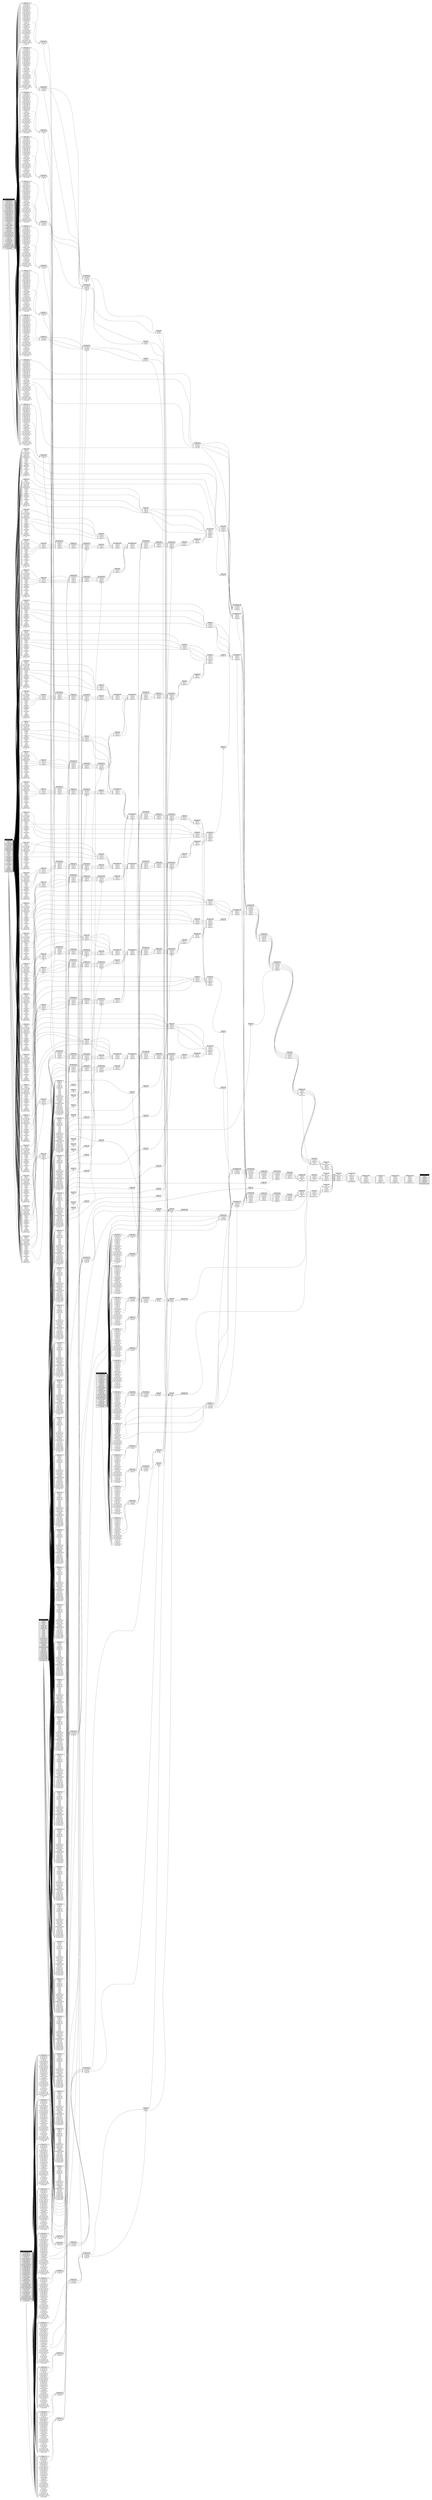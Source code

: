 // Automatically generated by TPCDSFlowTestSuite


digraph {
  graph [pad="0.5" nodesep="0.5" ranksep="1" fontname="Helvetica" rankdir=LR];
  node [shape=plaintext]

  
"Aggregate_107" [label=<
<table color="lightgray" border="1" cellborder="0" cellspacing="0">
  <tr><td bgcolor="lightgray" port="nodeName"><i>Aggregate_107</i></td></tr>
  <tr><td port="0">average_sales</td></tr>
</table>>];
     

"Aggregate_145" [label=<
<table color="lightgray" border="1" cellborder="0" cellspacing="0">
  <tr><td bgcolor="lightgray" port="nodeName"><i>Aggregate_145</i></td></tr>
  <tr><td port="0">brand_id</td></tr>
<tr><td port="1">class_id</td></tr>
<tr><td port="2">category_id</td></tr>
</table>>];
     

"Aggregate_185" [label=<
<table color="lightgray" border="1" cellborder="0" cellspacing="0">
  <tr><td bgcolor="lightgray" port="nodeName"><i>Aggregate_185</i></td></tr>
  <tr><td port="0">brand_id</td></tr>
<tr><td port="1">class_id</td></tr>
<tr><td port="2">category_id</td></tr>
</table>>];
     

"Aggregate_195" [label=<
<table color="lightgray" border="1" cellborder="0" cellspacing="0">
  <tr><td bgcolor="lightgray" port="nodeName"><i>Aggregate_195</i></td></tr>
  <tr><td port="0">i_brand_id</td></tr>
<tr><td port="1">i_class_id</td></tr>
<tr><td port="2">i_category_id</td></tr>
<tr><td port="3">sales</td></tr>
<tr><td port="4">number_sales</td></tr>
</table>>];
     

"Aggregate_216" [label=<
<table color="lightgray" border="1" cellborder="0" cellspacing="0">
  <tr><td bgcolor="lightgray" port="nodeName"><i>Aggregate_216</i></td></tr>
  <tr><td port="0">average_sales</td></tr>
</table>>];
     

"Aggregate_254" [label=<
<table color="lightgray" border="1" cellborder="0" cellspacing="0">
  <tr><td bgcolor="lightgray" port="nodeName"><i>Aggregate_254</i></td></tr>
  <tr><td port="0">brand_id</td></tr>
<tr><td port="1">class_id</td></tr>
<tr><td port="2">category_id</td></tr>
</table>>];
     

"Aggregate_294" [label=<
<table color="lightgray" border="1" cellborder="0" cellspacing="0">
  <tr><td bgcolor="lightgray" port="nodeName"><i>Aggregate_294</i></td></tr>
  <tr><td port="0">brand_id</td></tr>
<tr><td port="1">class_id</td></tr>
<tr><td port="2">category_id</td></tr>
</table>>];
     

"Aggregate_304" [label=<
<table color="lightgray" border="1" cellborder="0" cellspacing="0">
  <tr><td bgcolor="lightgray" port="nodeName"><i>Aggregate_304</i></td></tr>
  <tr><td port="0">i_brand_id</td></tr>
<tr><td port="1">i_class_id</td></tr>
<tr><td port="2">i_category_id</td></tr>
<tr><td port="3">sales</td></tr>
<tr><td port="4">number_sales</td></tr>
</table>>];
     

"Aggregate_325" [label=<
<table color="lightgray" border="1" cellborder="0" cellspacing="0">
  <tr><td bgcolor="lightgray" port="nodeName"><i>Aggregate_325</i></td></tr>
  <tr><td port="0">average_sales</td></tr>
</table>>];
     

"Aggregate_329" [label=<
<table color="lightgray" border="1" cellborder="0" cellspacing="0">
  <tr><td bgcolor="lightgray" port="nodeName"><i>Aggregate_329</i></td></tr>
  <tr><td port="0">channel</td></tr>
<tr><td port="1">i_brand_id</td></tr>
<tr><td port="2">i_class_id</td></tr>
<tr><td port="3">i_category_id</td></tr>
<tr><td port="4">sum(sales)</td></tr>
<tr><td port="5">sum(number_sales)</td></tr>
</table>>];
     

"Aggregate_36" [label=<
<table color="lightgray" border="1" cellborder="0" cellspacing="0">
  <tr><td bgcolor="lightgray" port="nodeName"><i>Aggregate_36</i></td></tr>
  <tr><td port="0">brand_id</td></tr>
<tr><td port="1">class_id</td></tr>
<tr><td port="2">category_id</td></tr>
</table>>];
     

"Aggregate_76" [label=<
<table color="lightgray" border="1" cellborder="0" cellspacing="0">
  <tr><td bgcolor="lightgray" port="nodeName"><i>Aggregate_76</i></td></tr>
  <tr><td port="0">brand_id</td></tr>
<tr><td port="1">class_id</td></tr>
<tr><td port="2">category_id</td></tr>
</table>>];
     

"Aggregate_86" [label=<
<table color="lightgray" border="1" cellborder="0" cellspacing="0">
  <tr><td bgcolor="lightgray" port="nodeName"><i>Aggregate_86</i></td></tr>
  <tr><td port="0">i_brand_id</td></tr>
<tr><td port="1">i_class_id</td></tr>
<tr><td port="2">i_category_id</td></tr>
<tr><td port="3">sales</td></tr>
<tr><td port="4">number_sales</td></tr>
</table>>];
     

"Expand_328" [label=<
<table color="lightgray" border="1" cellborder="0" cellspacing="0">
  <tr><td bgcolor="lightgray" port="nodeName"><i>Expand_328</i></td></tr>
  <tr><td port="0">sales</td></tr>
<tr><td port="1">number_sales</td></tr>
<tr><td port="2">channel</td></tr>
<tr><td port="3">i_brand_id</td></tr>
<tr><td port="4">i_class_id</td></tr>
<tr><td port="5">i_category_id</td></tr>
<tr><td port="6">spark_grouping_id</td></tr>
</table>>];
     

"Filter_0" [label=<
<table color="lightgray" border="1" cellborder="0" cellspacing="0">
  <tr><td bgcolor="lightgray" port="nodeName"><i>Filter_0</i></td></tr>
  <tr><td port="0">ss_sold_date_sk</td></tr>
<tr><td port="1">ss_sold_time_sk</td></tr>
<tr><td port="2">ss_item_sk</td></tr>
<tr><td port="3">ss_customer_sk</td></tr>
<tr><td port="4">ss_cdemo_sk</td></tr>
<tr><td port="5">ss_hdemo_sk</td></tr>
<tr><td port="6">ss_addr_sk</td></tr>
<tr><td port="7">ss_store_sk</td></tr>
<tr><td port="8">ss_promo_sk</td></tr>
<tr><td port="9">ss_ticket_number</td></tr>
<tr><td port="10">ss_quantity</td></tr>
<tr><td port="11">ss_wholesale_cost</td></tr>
<tr><td port="12">ss_list_price</td></tr>
<tr><td port="13">ss_sales_price</td></tr>
<tr><td port="14">ss_ext_discount_amt</td></tr>
<tr><td port="15">ss_ext_sales_price</td></tr>
<tr><td port="16">ss_ext_wholesale_cost</td></tr>
<tr><td port="17">ss_ext_list_price</td></tr>
<tr><td port="18">ss_ext_tax</td></tr>
<tr><td port="19">ss_coupon_amt</td></tr>
<tr><td port="20">ss_net_paid</td></tr>
<tr><td port="21">ss_net_paid_inc_tax</td></tr>
<tr><td port="22">ss_net_profit</td></tr>
</table>>];
     

"Filter_10" [label=<
<table color="lightgray" border="1" cellborder="0" cellspacing="0">
  <tr><td bgcolor="lightgray" port="nodeName"><i>Filter_10</i></td></tr>
  <tr><td port="0">i_item_sk</td></tr>
<tr><td port="1">i_item_id</td></tr>
<tr><td port="2">i_rec_start_date</td></tr>
<tr><td port="3">i_rec_end_date</td></tr>
<tr><td port="4">i_item_desc</td></tr>
<tr><td port="5">i_current_price</td></tr>
<tr><td port="6">i_wholesale_cost</td></tr>
<tr><td port="7">i_brand_id</td></tr>
<tr><td port="8">i_brand</td></tr>
<tr><td port="9">i_class_id</td></tr>
<tr><td port="10">i_class</td></tr>
<tr><td port="11">i_category_id</td></tr>
<tr><td port="12">i_category</td></tr>
<tr><td port="13">i_manufact_id</td></tr>
<tr><td port="14">i_manufact</td></tr>
<tr><td port="15">i_size</td></tr>
<tr><td port="16">i_formulation</td></tr>
<tr><td port="17">i_color</td></tr>
<tr><td port="18">i_units</td></tr>
<tr><td port="19">i_container</td></tr>
<tr><td port="20">i_manager_id</td></tr>
<tr><td port="21">i_product_name</td></tr>
</table>>];
     

"Filter_100" [label=<
<table color="lightgray" border="1" cellborder="0" cellspacing="0">
  <tr><td bgcolor="lightgray" port="nodeName"><i>Filter_100</i></td></tr>
  <tr><td port="0">ws_sold_date_sk</td></tr>
<tr><td port="1">ws_sold_time_sk</td></tr>
<tr><td port="2">ws_ship_date_sk</td></tr>
<tr><td port="3">ws_item_sk</td></tr>
<tr><td port="4">ws_bill_customer_sk</td></tr>
<tr><td port="5">ws_bill_cdemo_sk</td></tr>
<tr><td port="6">ws_bill_hdemo_sk</td></tr>
<tr><td port="7">ws_bill_addr_sk</td></tr>
<tr><td port="8">ws_ship_customer_sk</td></tr>
<tr><td port="9">ws_ship_cdemo_sk</td></tr>
<tr><td port="10">ws_ship_hdemo_sk</td></tr>
<tr><td port="11">ws_ship_addr_sk</td></tr>
<tr><td port="12">ws_web_page_sk</td></tr>
<tr><td port="13">ws_web_site_sk</td></tr>
<tr><td port="14">ws_ship_mode_sk</td></tr>
<tr><td port="15">ws_warehouse_sk</td></tr>
<tr><td port="16">ws_promo_sk</td></tr>
<tr><td port="17">ws_order_number</td></tr>
<tr><td port="18">ws_quantity</td></tr>
<tr><td port="19">ws_wholesale_cost</td></tr>
<tr><td port="20">ws_list_price</td></tr>
<tr><td port="21">ws_sales_price</td></tr>
<tr><td port="22">ws_ext_discount_amt</td></tr>
<tr><td port="23">ws_ext_sales_price</td></tr>
<tr><td port="24">ws_ext_wholesale_cost</td></tr>
<tr><td port="25">ws_ext_list_price</td></tr>
<tr><td port="26">ws_ext_tax</td></tr>
<tr><td port="27">ws_coupon_amt</td></tr>
<tr><td port="28">ws_ext_ship_cost</td></tr>
<tr><td port="29">ws_net_paid</td></tr>
<tr><td port="30">ws_net_paid_inc_tax</td></tr>
<tr><td port="31">ws_net_paid_inc_ship</td></tr>
<tr><td port="32">ws_net_paid_inc_ship_tax</td></tr>
<tr><td port="33">ws_net_profit</td></tr>
</table>>];
     

"Filter_102" [label=<
<table color="lightgray" border="1" cellborder="0" cellspacing="0">
  <tr><td bgcolor="lightgray" port="nodeName"><i>Filter_102</i></td></tr>
  <tr><td port="0">d_date_sk</td></tr>
<tr><td port="1">d_date_id</td></tr>
<tr><td port="2">d_date</td></tr>
<tr><td port="3">d_month_seq</td></tr>
<tr><td port="4">d_week_seq</td></tr>
<tr><td port="5">d_quarter_seq</td></tr>
<tr><td port="6">d_year</td></tr>
<tr><td port="7">d_dow</td></tr>
<tr><td port="8">d_moy</td></tr>
<tr><td port="9">d_dom</td></tr>
<tr><td port="10">d_qoy</td></tr>
<tr><td port="11">d_fy_year</td></tr>
<tr><td port="12">d_fy_quarter_seq</td></tr>
<tr><td port="13">d_fy_week_seq</td></tr>
<tr><td port="14">d_day_name</td></tr>
<tr><td port="15">d_quarter_name</td></tr>
<tr><td port="16">d_holiday</td></tr>
<tr><td port="17">d_weekend</td></tr>
<tr><td port="18">d_following_holiday</td></tr>
<tr><td port="19">d_first_dom</td></tr>
<tr><td port="20">d_last_dom</td></tr>
<tr><td port="21">d_same_day_ly</td></tr>
<tr><td port="22">d_same_day_lq</td></tr>
<tr><td port="23">d_current_day</td></tr>
<tr><td port="24">d_current_week</td></tr>
<tr><td port="25">d_current_month</td></tr>
<tr><td port="26">d_current_quarter</td></tr>
<tr><td port="27">d_current_year</td></tr>
</table>>];
     

"Filter_109" [label=<
<table color="lightgray" border="1" cellborder="0" cellspacing="0">
  <tr><td bgcolor="lightgray" port="nodeName"><i>Filter_109</i></td></tr>
  <tr><td port="0">cs_sold_date_sk</td></tr>
<tr><td port="1">cs_sold_time_sk</td></tr>
<tr><td port="2">cs_ship_date_sk</td></tr>
<tr><td port="3">cs_bill_customer_sk</td></tr>
<tr><td port="4">cs_bill_cdemo_sk</td></tr>
<tr><td port="5">cs_bill_hdemo_sk</td></tr>
<tr><td port="6">cs_bill_addr_sk</td></tr>
<tr><td port="7">cs_ship_customer_sk</td></tr>
<tr><td port="8">cs_ship_cdemo_sk</td></tr>
<tr><td port="9">cs_ship_hdemo_sk</td></tr>
<tr><td port="10">cs_ship_addr_sk</td></tr>
<tr><td port="11">cs_call_center_sk</td></tr>
<tr><td port="12">cs_catalog_page_sk</td></tr>
<tr><td port="13">cs_ship_mode_sk</td></tr>
<tr><td port="14">cs_warehouse_sk</td></tr>
<tr><td port="15">cs_item_sk</td></tr>
<tr><td port="16">cs_promo_sk</td></tr>
<tr><td port="17">cs_order_number</td></tr>
<tr><td port="18">cs_quantity</td></tr>
<tr><td port="19">cs_wholesale_cost</td></tr>
<tr><td port="20">cs_list_price</td></tr>
<tr><td port="21">cs_sales_price</td></tr>
<tr><td port="22">cs_ext_discount_amt</td></tr>
<tr><td port="23">cs_ext_sales_price</td></tr>
<tr><td port="24">cs_ext_wholesale_cost</td></tr>
<tr><td port="25">cs_ext_list_price</td></tr>
<tr><td port="26">cs_ext_tax</td></tr>
<tr><td port="27">cs_coupon_amt</td></tr>
<tr><td port="28">cs_ext_ship_cost</td></tr>
<tr><td port="29">cs_net_paid</td></tr>
<tr><td port="30">cs_net_paid_inc_tax</td></tr>
<tr><td port="31">cs_net_paid_inc_ship</td></tr>
<tr><td port="32">cs_net_paid_inc_ship_tax</td></tr>
<tr><td port="33">cs_net_profit</td></tr>
</table>>];
     

"Filter_111" [label=<
<table color="lightgray" border="1" cellborder="0" cellspacing="0">
  <tr><td bgcolor="lightgray" port="nodeName"><i>Filter_111</i></td></tr>
  <tr><td port="0">i_item_sk</td></tr>
<tr><td port="1">i_item_id</td></tr>
<tr><td port="2">i_rec_start_date</td></tr>
<tr><td port="3">i_rec_end_date</td></tr>
<tr><td port="4">i_item_desc</td></tr>
<tr><td port="5">i_current_price</td></tr>
<tr><td port="6">i_wholesale_cost</td></tr>
<tr><td port="7">i_brand_id</td></tr>
<tr><td port="8">i_brand</td></tr>
<tr><td port="9">i_class_id</td></tr>
<tr><td port="10">i_class</td></tr>
<tr><td port="11">i_category_id</td></tr>
<tr><td port="12">i_category</td></tr>
<tr><td port="13">i_manufact_id</td></tr>
<tr><td port="14">i_manufact</td></tr>
<tr><td port="15">i_size</td></tr>
<tr><td port="16">i_formulation</td></tr>
<tr><td port="17">i_color</td></tr>
<tr><td port="18">i_units</td></tr>
<tr><td port="19">i_container</td></tr>
<tr><td port="20">i_manager_id</td></tr>
<tr><td port="21">i_product_name</td></tr>
</table>>];
     

"Filter_113" [label=<
<table color="lightgray" border="1" cellborder="0" cellspacing="0">
  <tr><td bgcolor="lightgray" port="nodeName"><i>Filter_113</i></td></tr>
  <tr><td port="0">ss_sold_date_sk</td></tr>
<tr><td port="1">ss_sold_time_sk</td></tr>
<tr><td port="2">ss_item_sk</td></tr>
<tr><td port="3">ss_customer_sk</td></tr>
<tr><td port="4">ss_cdemo_sk</td></tr>
<tr><td port="5">ss_hdemo_sk</td></tr>
<tr><td port="6">ss_addr_sk</td></tr>
<tr><td port="7">ss_store_sk</td></tr>
<tr><td port="8">ss_promo_sk</td></tr>
<tr><td port="9">ss_ticket_number</td></tr>
<tr><td port="10">ss_quantity</td></tr>
<tr><td port="11">ss_wholesale_cost</td></tr>
<tr><td port="12">ss_list_price</td></tr>
<tr><td port="13">ss_sales_price</td></tr>
<tr><td port="14">ss_ext_discount_amt</td></tr>
<tr><td port="15">ss_ext_sales_price</td></tr>
<tr><td port="16">ss_ext_wholesale_cost</td></tr>
<tr><td port="17">ss_ext_list_price</td></tr>
<tr><td port="18">ss_ext_tax</td></tr>
<tr><td port="19">ss_coupon_amt</td></tr>
<tr><td port="20">ss_net_paid</td></tr>
<tr><td port="21">ss_net_paid_inc_tax</td></tr>
<tr><td port="22">ss_net_profit</td></tr>
</table>>];
     

"Filter_115" [label=<
<table color="lightgray" border="1" cellborder="0" cellspacing="0">
  <tr><td bgcolor="lightgray" port="nodeName"><i>Filter_115</i></td></tr>
  <tr><td port="0">i_item_sk</td></tr>
<tr><td port="1">i_item_id</td></tr>
<tr><td port="2">i_rec_start_date</td></tr>
<tr><td port="3">i_rec_end_date</td></tr>
<tr><td port="4">i_item_desc</td></tr>
<tr><td port="5">i_current_price</td></tr>
<tr><td port="6">i_wholesale_cost</td></tr>
<tr><td port="7">i_brand_id</td></tr>
<tr><td port="8">i_brand</td></tr>
<tr><td port="9">i_class_id</td></tr>
<tr><td port="10">i_class</td></tr>
<tr><td port="11">i_category_id</td></tr>
<tr><td port="12">i_category</td></tr>
<tr><td port="13">i_manufact_id</td></tr>
<tr><td port="14">i_manufact</td></tr>
<tr><td port="15">i_size</td></tr>
<tr><td port="16">i_formulation</td></tr>
<tr><td port="17">i_color</td></tr>
<tr><td port="18">i_units</td></tr>
<tr><td port="19">i_container</td></tr>
<tr><td port="20">i_manager_id</td></tr>
<tr><td port="21">i_product_name</td></tr>
</table>>];
     

"Filter_117" [label=<
<table color="lightgray" border="1" cellborder="0" cellspacing="0">
  <tr><td bgcolor="lightgray" port="nodeName"><i>Filter_117</i></td></tr>
  <tr><td port="0">cs_sold_date_sk</td></tr>
<tr><td port="1">cs_sold_time_sk</td></tr>
<tr><td port="2">cs_ship_date_sk</td></tr>
<tr><td port="3">cs_bill_customer_sk</td></tr>
<tr><td port="4">cs_bill_cdemo_sk</td></tr>
<tr><td port="5">cs_bill_hdemo_sk</td></tr>
<tr><td port="6">cs_bill_addr_sk</td></tr>
<tr><td port="7">cs_ship_customer_sk</td></tr>
<tr><td port="8">cs_ship_cdemo_sk</td></tr>
<tr><td port="9">cs_ship_hdemo_sk</td></tr>
<tr><td port="10">cs_ship_addr_sk</td></tr>
<tr><td port="11">cs_call_center_sk</td></tr>
<tr><td port="12">cs_catalog_page_sk</td></tr>
<tr><td port="13">cs_ship_mode_sk</td></tr>
<tr><td port="14">cs_warehouse_sk</td></tr>
<tr><td port="15">cs_item_sk</td></tr>
<tr><td port="16">cs_promo_sk</td></tr>
<tr><td port="17">cs_order_number</td></tr>
<tr><td port="18">cs_quantity</td></tr>
<tr><td port="19">cs_wholesale_cost</td></tr>
<tr><td port="20">cs_list_price</td></tr>
<tr><td port="21">cs_sales_price</td></tr>
<tr><td port="22">cs_ext_discount_amt</td></tr>
<tr><td port="23">cs_ext_sales_price</td></tr>
<tr><td port="24">cs_ext_wholesale_cost</td></tr>
<tr><td port="25">cs_ext_list_price</td></tr>
<tr><td port="26">cs_ext_tax</td></tr>
<tr><td port="27">cs_coupon_amt</td></tr>
<tr><td port="28">cs_ext_ship_cost</td></tr>
<tr><td port="29">cs_net_paid</td></tr>
<tr><td port="30">cs_net_paid_inc_tax</td></tr>
<tr><td port="31">cs_net_paid_inc_ship</td></tr>
<tr><td port="32">cs_net_paid_inc_ship_tax</td></tr>
<tr><td port="33">cs_net_profit</td></tr>
</table>>];
     

"Filter_119" [label=<
<table color="lightgray" border="1" cellborder="0" cellspacing="0">
  <tr><td bgcolor="lightgray" port="nodeName"><i>Filter_119</i></td></tr>
  <tr><td port="0">i_item_sk</td></tr>
<tr><td port="1">i_item_id</td></tr>
<tr><td port="2">i_rec_start_date</td></tr>
<tr><td port="3">i_rec_end_date</td></tr>
<tr><td port="4">i_item_desc</td></tr>
<tr><td port="5">i_current_price</td></tr>
<tr><td port="6">i_wholesale_cost</td></tr>
<tr><td port="7">i_brand_id</td></tr>
<tr><td port="8">i_brand</td></tr>
<tr><td port="9">i_class_id</td></tr>
<tr><td port="10">i_class</td></tr>
<tr><td port="11">i_category_id</td></tr>
<tr><td port="12">i_category</td></tr>
<tr><td port="13">i_manufact_id</td></tr>
<tr><td port="14">i_manufact</td></tr>
<tr><td port="15">i_size</td></tr>
<tr><td port="16">i_formulation</td></tr>
<tr><td port="17">i_color</td></tr>
<tr><td port="18">i_units</td></tr>
<tr><td port="19">i_container</td></tr>
<tr><td port="20">i_manager_id</td></tr>
<tr><td port="21">i_product_name</td></tr>
</table>>];
     

"Filter_123" [label=<
<table color="lightgray" border="1" cellborder="0" cellspacing="0">
  <tr><td bgcolor="lightgray" port="nodeName"><i>Filter_123</i></td></tr>
  <tr><td port="0">d_date_sk</td></tr>
<tr><td port="1">d_date_id</td></tr>
<tr><td port="2">d_date</td></tr>
<tr><td port="3">d_month_seq</td></tr>
<tr><td port="4">d_week_seq</td></tr>
<tr><td port="5">d_quarter_seq</td></tr>
<tr><td port="6">d_year</td></tr>
<tr><td port="7">d_dow</td></tr>
<tr><td port="8">d_moy</td></tr>
<tr><td port="9">d_dom</td></tr>
<tr><td port="10">d_qoy</td></tr>
<tr><td port="11">d_fy_year</td></tr>
<tr><td port="12">d_fy_quarter_seq</td></tr>
<tr><td port="13">d_fy_week_seq</td></tr>
<tr><td port="14">d_day_name</td></tr>
<tr><td port="15">d_quarter_name</td></tr>
<tr><td port="16">d_holiday</td></tr>
<tr><td port="17">d_weekend</td></tr>
<tr><td port="18">d_following_holiday</td></tr>
<tr><td port="19">d_first_dom</td></tr>
<tr><td port="20">d_last_dom</td></tr>
<tr><td port="21">d_same_day_ly</td></tr>
<tr><td port="22">d_same_day_lq</td></tr>
<tr><td port="23">d_current_day</td></tr>
<tr><td port="24">d_current_week</td></tr>
<tr><td port="25">d_current_month</td></tr>
<tr><td port="26">d_current_quarter</td></tr>
<tr><td port="27">d_current_year</td></tr>
</table>>];
     

"Filter_128" [label=<
<table color="lightgray" border="1" cellborder="0" cellspacing="0">
  <tr><td bgcolor="lightgray" port="nodeName"><i>Filter_128</i></td></tr>
  <tr><td port="0">ws_sold_date_sk</td></tr>
<tr><td port="1">ws_sold_time_sk</td></tr>
<tr><td port="2">ws_ship_date_sk</td></tr>
<tr><td port="3">ws_item_sk</td></tr>
<tr><td port="4">ws_bill_customer_sk</td></tr>
<tr><td port="5">ws_bill_cdemo_sk</td></tr>
<tr><td port="6">ws_bill_hdemo_sk</td></tr>
<tr><td port="7">ws_bill_addr_sk</td></tr>
<tr><td port="8">ws_ship_customer_sk</td></tr>
<tr><td port="9">ws_ship_cdemo_sk</td></tr>
<tr><td port="10">ws_ship_hdemo_sk</td></tr>
<tr><td port="11">ws_ship_addr_sk</td></tr>
<tr><td port="12">ws_web_page_sk</td></tr>
<tr><td port="13">ws_web_site_sk</td></tr>
<tr><td port="14">ws_ship_mode_sk</td></tr>
<tr><td port="15">ws_warehouse_sk</td></tr>
<tr><td port="16">ws_promo_sk</td></tr>
<tr><td port="17">ws_order_number</td></tr>
<tr><td port="18">ws_quantity</td></tr>
<tr><td port="19">ws_wholesale_cost</td></tr>
<tr><td port="20">ws_list_price</td></tr>
<tr><td port="21">ws_sales_price</td></tr>
<tr><td port="22">ws_ext_discount_amt</td></tr>
<tr><td port="23">ws_ext_sales_price</td></tr>
<tr><td port="24">ws_ext_wholesale_cost</td></tr>
<tr><td port="25">ws_ext_list_price</td></tr>
<tr><td port="26">ws_ext_tax</td></tr>
<tr><td port="27">ws_coupon_amt</td></tr>
<tr><td port="28">ws_ext_ship_cost</td></tr>
<tr><td port="29">ws_net_paid</td></tr>
<tr><td port="30">ws_net_paid_inc_tax</td></tr>
<tr><td port="31">ws_net_paid_inc_ship</td></tr>
<tr><td port="32">ws_net_paid_inc_ship_tax</td></tr>
<tr><td port="33">ws_net_profit</td></tr>
</table>>];
     

"Filter_130" [label=<
<table color="lightgray" border="1" cellborder="0" cellspacing="0">
  <tr><td bgcolor="lightgray" port="nodeName"><i>Filter_130</i></td></tr>
  <tr><td port="0">i_item_sk</td></tr>
<tr><td port="1">i_item_id</td></tr>
<tr><td port="2">i_rec_start_date</td></tr>
<tr><td port="3">i_rec_end_date</td></tr>
<tr><td port="4">i_item_desc</td></tr>
<tr><td port="5">i_current_price</td></tr>
<tr><td port="6">i_wholesale_cost</td></tr>
<tr><td port="7">i_brand_id</td></tr>
<tr><td port="8">i_brand</td></tr>
<tr><td port="9">i_class_id</td></tr>
<tr><td port="10">i_class</td></tr>
<tr><td port="11">i_category_id</td></tr>
<tr><td port="12">i_category</td></tr>
<tr><td port="13">i_manufact_id</td></tr>
<tr><td port="14">i_manufact</td></tr>
<tr><td port="15">i_size</td></tr>
<tr><td port="16">i_formulation</td></tr>
<tr><td port="17">i_color</td></tr>
<tr><td port="18">i_units</td></tr>
<tr><td port="19">i_container</td></tr>
<tr><td port="20">i_manager_id</td></tr>
<tr><td port="21">i_product_name</td></tr>
</table>>];
     

"Filter_134" [label=<
<table color="lightgray" border="1" cellborder="0" cellspacing="0">
  <tr><td bgcolor="lightgray" port="nodeName"><i>Filter_134</i></td></tr>
  <tr><td port="0">d_date_sk</td></tr>
<tr><td port="1">d_date_id</td></tr>
<tr><td port="2">d_date</td></tr>
<tr><td port="3">d_month_seq</td></tr>
<tr><td port="4">d_week_seq</td></tr>
<tr><td port="5">d_quarter_seq</td></tr>
<tr><td port="6">d_year</td></tr>
<tr><td port="7">d_dow</td></tr>
<tr><td port="8">d_moy</td></tr>
<tr><td port="9">d_dom</td></tr>
<tr><td port="10">d_qoy</td></tr>
<tr><td port="11">d_fy_year</td></tr>
<tr><td port="12">d_fy_quarter_seq</td></tr>
<tr><td port="13">d_fy_week_seq</td></tr>
<tr><td port="14">d_day_name</td></tr>
<tr><td port="15">d_quarter_name</td></tr>
<tr><td port="16">d_holiday</td></tr>
<tr><td port="17">d_weekend</td></tr>
<tr><td port="18">d_following_holiday</td></tr>
<tr><td port="19">d_first_dom</td></tr>
<tr><td port="20">d_last_dom</td></tr>
<tr><td port="21">d_same_day_ly</td></tr>
<tr><td port="22">d_same_day_lq</td></tr>
<tr><td port="23">d_current_day</td></tr>
<tr><td port="24">d_current_week</td></tr>
<tr><td port="25">d_current_month</td></tr>
<tr><td port="26">d_current_quarter</td></tr>
<tr><td port="27">d_current_year</td></tr>
</table>>];
     

"Filter_14" [label=<
<table color="lightgray" border="1" cellborder="0" cellspacing="0">
  <tr><td bgcolor="lightgray" port="nodeName"><i>Filter_14</i></td></tr>
  <tr><td port="0">d_date_sk</td></tr>
<tr><td port="1">d_date_id</td></tr>
<tr><td port="2">d_date</td></tr>
<tr><td port="3">d_month_seq</td></tr>
<tr><td port="4">d_week_seq</td></tr>
<tr><td port="5">d_quarter_seq</td></tr>
<tr><td port="6">d_year</td></tr>
<tr><td port="7">d_dow</td></tr>
<tr><td port="8">d_moy</td></tr>
<tr><td port="9">d_dom</td></tr>
<tr><td port="10">d_qoy</td></tr>
<tr><td port="11">d_fy_year</td></tr>
<tr><td port="12">d_fy_quarter_seq</td></tr>
<tr><td port="13">d_fy_week_seq</td></tr>
<tr><td port="14">d_day_name</td></tr>
<tr><td port="15">d_quarter_name</td></tr>
<tr><td port="16">d_holiday</td></tr>
<tr><td port="17">d_weekend</td></tr>
<tr><td port="18">d_following_holiday</td></tr>
<tr><td port="19">d_first_dom</td></tr>
<tr><td port="20">d_last_dom</td></tr>
<tr><td port="21">d_same_day_ly</td></tr>
<tr><td port="22">d_same_day_lq</td></tr>
<tr><td port="23">d_current_day</td></tr>
<tr><td port="24">d_current_week</td></tr>
<tr><td port="25">d_current_month</td></tr>
<tr><td port="26">d_current_quarter</td></tr>
<tr><td port="27">d_current_year</td></tr>
</table>>];
     

"Filter_141" [label=<
<table color="lightgray" border="1" cellborder="0" cellspacing="0">
  <tr><td bgcolor="lightgray" port="nodeName"><i>Filter_141</i></td></tr>
  <tr><td port="0">d_date_sk</td></tr>
<tr><td port="1">d_date_id</td></tr>
<tr><td port="2">d_date</td></tr>
<tr><td port="3">d_month_seq</td></tr>
<tr><td port="4">d_week_seq</td></tr>
<tr><td port="5">d_quarter_seq</td></tr>
<tr><td port="6">d_year</td></tr>
<tr><td port="7">d_dow</td></tr>
<tr><td port="8">d_moy</td></tr>
<tr><td port="9">d_dom</td></tr>
<tr><td port="10">d_qoy</td></tr>
<tr><td port="11">d_fy_year</td></tr>
<tr><td port="12">d_fy_quarter_seq</td></tr>
<tr><td port="13">d_fy_week_seq</td></tr>
<tr><td port="14">d_day_name</td></tr>
<tr><td port="15">d_quarter_name</td></tr>
<tr><td port="16">d_holiday</td></tr>
<tr><td port="17">d_weekend</td></tr>
<tr><td port="18">d_following_holiday</td></tr>
<tr><td port="19">d_first_dom</td></tr>
<tr><td port="20">d_last_dom</td></tr>
<tr><td port="21">d_same_day_ly</td></tr>
<tr><td port="22">d_same_day_lq</td></tr>
<tr><td port="23">d_current_day</td></tr>
<tr><td port="24">d_current_week</td></tr>
<tr><td port="25">d_current_month</td></tr>
<tr><td port="26">d_current_quarter</td></tr>
<tr><td port="27">d_current_year</td></tr>
</table>>];
     

"Filter_149" [label=<
<table color="lightgray" border="1" cellborder="0" cellspacing="0">
  <tr><td bgcolor="lightgray" port="nodeName"><i>Filter_149</i></td></tr>
  <tr><td port="0">i_item_sk</td></tr>
<tr><td port="1">i_item_id</td></tr>
<tr><td port="2">i_rec_start_date</td></tr>
<tr><td port="3">i_rec_end_date</td></tr>
<tr><td port="4">i_item_desc</td></tr>
<tr><td port="5">i_current_price</td></tr>
<tr><td port="6">i_wholesale_cost</td></tr>
<tr><td port="7">i_brand_id</td></tr>
<tr><td port="8">i_brand</td></tr>
<tr><td port="9">i_class_id</td></tr>
<tr><td port="10">i_class</td></tr>
<tr><td port="11">i_category_id</td></tr>
<tr><td port="12">i_category</td></tr>
<tr><td port="13">i_manufact_id</td></tr>
<tr><td port="14">i_manufact</td></tr>
<tr><td port="15">i_size</td></tr>
<tr><td port="16">i_formulation</td></tr>
<tr><td port="17">i_color</td></tr>
<tr><td port="18">i_units</td></tr>
<tr><td port="19">i_container</td></tr>
<tr><td port="20">i_manager_id</td></tr>
<tr><td port="21">i_product_name</td></tr>
</table>>];
     

"Filter_151" [label=<
<table color="lightgray" border="1" cellborder="0" cellspacing="0">
  <tr><td bgcolor="lightgray" port="nodeName"><i>Filter_151</i></td></tr>
  <tr><td port="0">i_item_sk</td></tr>
<tr><td port="1">i_item_id</td></tr>
<tr><td port="2">i_rec_start_date</td></tr>
<tr><td port="3">i_rec_end_date</td></tr>
<tr><td port="4">i_item_desc</td></tr>
<tr><td port="5">i_current_price</td></tr>
<tr><td port="6">i_wholesale_cost</td></tr>
<tr><td port="7">i_brand_id</td></tr>
<tr><td port="8">i_brand</td></tr>
<tr><td port="9">i_class_id</td></tr>
<tr><td port="10">i_class</td></tr>
<tr><td port="11">i_category_id</td></tr>
<tr><td port="12">i_category</td></tr>
<tr><td port="13">i_manufact_id</td></tr>
<tr><td port="14">i_manufact</td></tr>
<tr><td port="15">i_size</td></tr>
<tr><td port="16">i_formulation</td></tr>
<tr><td port="17">i_color</td></tr>
<tr><td port="18">i_units</td></tr>
<tr><td port="19">i_container</td></tr>
<tr><td port="20">i_manager_id</td></tr>
<tr><td port="21">i_product_name</td></tr>
</table>>];
     

"Filter_153" [label=<
<table color="lightgray" border="1" cellborder="0" cellspacing="0">
  <tr><td bgcolor="lightgray" port="nodeName"><i>Filter_153</i></td></tr>
  <tr><td port="0">ss_sold_date_sk</td></tr>
<tr><td port="1">ss_sold_time_sk</td></tr>
<tr><td port="2">ss_item_sk</td></tr>
<tr><td port="3">ss_customer_sk</td></tr>
<tr><td port="4">ss_cdemo_sk</td></tr>
<tr><td port="5">ss_hdemo_sk</td></tr>
<tr><td port="6">ss_addr_sk</td></tr>
<tr><td port="7">ss_store_sk</td></tr>
<tr><td port="8">ss_promo_sk</td></tr>
<tr><td port="9">ss_ticket_number</td></tr>
<tr><td port="10">ss_quantity</td></tr>
<tr><td port="11">ss_wholesale_cost</td></tr>
<tr><td port="12">ss_list_price</td></tr>
<tr><td port="13">ss_sales_price</td></tr>
<tr><td port="14">ss_ext_discount_amt</td></tr>
<tr><td port="15">ss_ext_sales_price</td></tr>
<tr><td port="16">ss_ext_wholesale_cost</td></tr>
<tr><td port="17">ss_ext_list_price</td></tr>
<tr><td port="18">ss_ext_tax</td></tr>
<tr><td port="19">ss_coupon_amt</td></tr>
<tr><td port="20">ss_net_paid</td></tr>
<tr><td port="21">ss_net_paid_inc_tax</td></tr>
<tr><td port="22">ss_net_profit</td></tr>
</table>>];
     

"Filter_155" [label=<
<table color="lightgray" border="1" cellborder="0" cellspacing="0">
  <tr><td bgcolor="lightgray" port="nodeName"><i>Filter_155</i></td></tr>
  <tr><td port="0">i_item_sk</td></tr>
<tr><td port="1">i_item_id</td></tr>
<tr><td port="2">i_rec_start_date</td></tr>
<tr><td port="3">i_rec_end_date</td></tr>
<tr><td port="4">i_item_desc</td></tr>
<tr><td port="5">i_current_price</td></tr>
<tr><td port="6">i_wholesale_cost</td></tr>
<tr><td port="7">i_brand_id</td></tr>
<tr><td port="8">i_brand</td></tr>
<tr><td port="9">i_class_id</td></tr>
<tr><td port="10">i_class</td></tr>
<tr><td port="11">i_category_id</td></tr>
<tr><td port="12">i_category</td></tr>
<tr><td port="13">i_manufact_id</td></tr>
<tr><td port="14">i_manufact</td></tr>
<tr><td port="15">i_size</td></tr>
<tr><td port="16">i_formulation</td></tr>
<tr><td port="17">i_color</td></tr>
<tr><td port="18">i_units</td></tr>
<tr><td port="19">i_container</td></tr>
<tr><td port="20">i_manager_id</td></tr>
<tr><td port="21">i_product_name</td></tr>
</table>>];
     

"Filter_157" [label=<
<table color="lightgray" border="1" cellborder="0" cellspacing="0">
  <tr><td bgcolor="lightgray" port="nodeName"><i>Filter_157</i></td></tr>
  <tr><td port="0">cs_sold_date_sk</td></tr>
<tr><td port="1">cs_sold_time_sk</td></tr>
<tr><td port="2">cs_ship_date_sk</td></tr>
<tr><td port="3">cs_bill_customer_sk</td></tr>
<tr><td port="4">cs_bill_cdemo_sk</td></tr>
<tr><td port="5">cs_bill_hdemo_sk</td></tr>
<tr><td port="6">cs_bill_addr_sk</td></tr>
<tr><td port="7">cs_ship_customer_sk</td></tr>
<tr><td port="8">cs_ship_cdemo_sk</td></tr>
<tr><td port="9">cs_ship_hdemo_sk</td></tr>
<tr><td port="10">cs_ship_addr_sk</td></tr>
<tr><td port="11">cs_call_center_sk</td></tr>
<tr><td port="12">cs_catalog_page_sk</td></tr>
<tr><td port="13">cs_ship_mode_sk</td></tr>
<tr><td port="14">cs_warehouse_sk</td></tr>
<tr><td port="15">cs_item_sk</td></tr>
<tr><td port="16">cs_promo_sk</td></tr>
<tr><td port="17">cs_order_number</td></tr>
<tr><td port="18">cs_quantity</td></tr>
<tr><td port="19">cs_wholesale_cost</td></tr>
<tr><td port="20">cs_list_price</td></tr>
<tr><td port="21">cs_sales_price</td></tr>
<tr><td port="22">cs_ext_discount_amt</td></tr>
<tr><td port="23">cs_ext_sales_price</td></tr>
<tr><td port="24">cs_ext_wholesale_cost</td></tr>
<tr><td port="25">cs_ext_list_price</td></tr>
<tr><td port="26">cs_ext_tax</td></tr>
<tr><td port="27">cs_coupon_amt</td></tr>
<tr><td port="28">cs_ext_ship_cost</td></tr>
<tr><td port="29">cs_net_paid</td></tr>
<tr><td port="30">cs_net_paid_inc_tax</td></tr>
<tr><td port="31">cs_net_paid_inc_ship</td></tr>
<tr><td port="32">cs_net_paid_inc_ship_tax</td></tr>
<tr><td port="33">cs_net_profit</td></tr>
</table>>];
     

"Filter_159" [label=<
<table color="lightgray" border="1" cellborder="0" cellspacing="0">
  <tr><td bgcolor="lightgray" port="nodeName"><i>Filter_159</i></td></tr>
  <tr><td port="0">i_item_sk</td></tr>
<tr><td port="1">i_item_id</td></tr>
<tr><td port="2">i_rec_start_date</td></tr>
<tr><td port="3">i_rec_end_date</td></tr>
<tr><td port="4">i_item_desc</td></tr>
<tr><td port="5">i_current_price</td></tr>
<tr><td port="6">i_wholesale_cost</td></tr>
<tr><td port="7">i_brand_id</td></tr>
<tr><td port="8">i_brand</td></tr>
<tr><td port="9">i_class_id</td></tr>
<tr><td port="10">i_class</td></tr>
<tr><td port="11">i_category_id</td></tr>
<tr><td port="12">i_category</td></tr>
<tr><td port="13">i_manufact_id</td></tr>
<tr><td port="14">i_manufact</td></tr>
<tr><td port="15">i_size</td></tr>
<tr><td port="16">i_formulation</td></tr>
<tr><td port="17">i_color</td></tr>
<tr><td port="18">i_units</td></tr>
<tr><td port="19">i_container</td></tr>
<tr><td port="20">i_manager_id</td></tr>
<tr><td port="21">i_product_name</td></tr>
</table>>];
     

"Filter_163" [label=<
<table color="lightgray" border="1" cellborder="0" cellspacing="0">
  <tr><td bgcolor="lightgray" port="nodeName"><i>Filter_163</i></td></tr>
  <tr><td port="0">d_date_sk</td></tr>
<tr><td port="1">d_date_id</td></tr>
<tr><td port="2">d_date</td></tr>
<tr><td port="3">d_month_seq</td></tr>
<tr><td port="4">d_week_seq</td></tr>
<tr><td port="5">d_quarter_seq</td></tr>
<tr><td port="6">d_year</td></tr>
<tr><td port="7">d_dow</td></tr>
<tr><td port="8">d_moy</td></tr>
<tr><td port="9">d_dom</td></tr>
<tr><td port="10">d_qoy</td></tr>
<tr><td port="11">d_fy_year</td></tr>
<tr><td port="12">d_fy_quarter_seq</td></tr>
<tr><td port="13">d_fy_week_seq</td></tr>
<tr><td port="14">d_day_name</td></tr>
<tr><td port="15">d_quarter_name</td></tr>
<tr><td port="16">d_holiday</td></tr>
<tr><td port="17">d_weekend</td></tr>
<tr><td port="18">d_following_holiday</td></tr>
<tr><td port="19">d_first_dom</td></tr>
<tr><td port="20">d_last_dom</td></tr>
<tr><td port="21">d_same_day_ly</td></tr>
<tr><td port="22">d_same_day_lq</td></tr>
<tr><td port="23">d_current_day</td></tr>
<tr><td port="24">d_current_week</td></tr>
<tr><td port="25">d_current_month</td></tr>
<tr><td port="26">d_current_quarter</td></tr>
<tr><td port="27">d_current_year</td></tr>
</table>>];
     

"Filter_168" [label=<
<table color="lightgray" border="1" cellborder="0" cellspacing="0">
  <tr><td bgcolor="lightgray" port="nodeName"><i>Filter_168</i></td></tr>
  <tr><td port="0">ws_sold_date_sk</td></tr>
<tr><td port="1">ws_sold_time_sk</td></tr>
<tr><td port="2">ws_ship_date_sk</td></tr>
<tr><td port="3">ws_item_sk</td></tr>
<tr><td port="4">ws_bill_customer_sk</td></tr>
<tr><td port="5">ws_bill_cdemo_sk</td></tr>
<tr><td port="6">ws_bill_hdemo_sk</td></tr>
<tr><td port="7">ws_bill_addr_sk</td></tr>
<tr><td port="8">ws_ship_customer_sk</td></tr>
<tr><td port="9">ws_ship_cdemo_sk</td></tr>
<tr><td port="10">ws_ship_hdemo_sk</td></tr>
<tr><td port="11">ws_ship_addr_sk</td></tr>
<tr><td port="12">ws_web_page_sk</td></tr>
<tr><td port="13">ws_web_site_sk</td></tr>
<tr><td port="14">ws_ship_mode_sk</td></tr>
<tr><td port="15">ws_warehouse_sk</td></tr>
<tr><td port="16">ws_promo_sk</td></tr>
<tr><td port="17">ws_order_number</td></tr>
<tr><td port="18">ws_quantity</td></tr>
<tr><td port="19">ws_wholesale_cost</td></tr>
<tr><td port="20">ws_list_price</td></tr>
<tr><td port="21">ws_sales_price</td></tr>
<tr><td port="22">ws_ext_discount_amt</td></tr>
<tr><td port="23">ws_ext_sales_price</td></tr>
<tr><td port="24">ws_ext_wholesale_cost</td></tr>
<tr><td port="25">ws_ext_list_price</td></tr>
<tr><td port="26">ws_ext_tax</td></tr>
<tr><td port="27">ws_coupon_amt</td></tr>
<tr><td port="28">ws_ext_ship_cost</td></tr>
<tr><td port="29">ws_net_paid</td></tr>
<tr><td port="30">ws_net_paid_inc_tax</td></tr>
<tr><td port="31">ws_net_paid_inc_ship</td></tr>
<tr><td port="32">ws_net_paid_inc_ship_tax</td></tr>
<tr><td port="33">ws_net_profit</td></tr>
</table>>];
     

"Filter_170" [label=<
<table color="lightgray" border="1" cellborder="0" cellspacing="0">
  <tr><td bgcolor="lightgray" port="nodeName"><i>Filter_170</i></td></tr>
  <tr><td port="0">i_item_sk</td></tr>
<tr><td port="1">i_item_id</td></tr>
<tr><td port="2">i_rec_start_date</td></tr>
<tr><td port="3">i_rec_end_date</td></tr>
<tr><td port="4">i_item_desc</td></tr>
<tr><td port="5">i_current_price</td></tr>
<tr><td port="6">i_wholesale_cost</td></tr>
<tr><td port="7">i_brand_id</td></tr>
<tr><td port="8">i_brand</td></tr>
<tr><td port="9">i_class_id</td></tr>
<tr><td port="10">i_class</td></tr>
<tr><td port="11">i_category_id</td></tr>
<tr><td port="12">i_category</td></tr>
<tr><td port="13">i_manufact_id</td></tr>
<tr><td port="14">i_manufact</td></tr>
<tr><td port="15">i_size</td></tr>
<tr><td port="16">i_formulation</td></tr>
<tr><td port="17">i_color</td></tr>
<tr><td port="18">i_units</td></tr>
<tr><td port="19">i_container</td></tr>
<tr><td port="20">i_manager_id</td></tr>
<tr><td port="21">i_product_name</td></tr>
</table>>];
     

"Filter_174" [label=<
<table color="lightgray" border="1" cellborder="0" cellspacing="0">
  <tr><td bgcolor="lightgray" port="nodeName"><i>Filter_174</i></td></tr>
  <tr><td port="0">d_date_sk</td></tr>
<tr><td port="1">d_date_id</td></tr>
<tr><td port="2">d_date</td></tr>
<tr><td port="3">d_month_seq</td></tr>
<tr><td port="4">d_week_seq</td></tr>
<tr><td port="5">d_quarter_seq</td></tr>
<tr><td port="6">d_year</td></tr>
<tr><td port="7">d_dow</td></tr>
<tr><td port="8">d_moy</td></tr>
<tr><td port="9">d_dom</td></tr>
<tr><td port="10">d_qoy</td></tr>
<tr><td port="11">d_fy_year</td></tr>
<tr><td port="12">d_fy_quarter_seq</td></tr>
<tr><td port="13">d_fy_week_seq</td></tr>
<tr><td port="14">d_day_name</td></tr>
<tr><td port="15">d_quarter_name</td></tr>
<tr><td port="16">d_holiday</td></tr>
<tr><td port="17">d_weekend</td></tr>
<tr><td port="18">d_following_holiday</td></tr>
<tr><td port="19">d_first_dom</td></tr>
<tr><td port="20">d_last_dom</td></tr>
<tr><td port="21">d_same_day_ly</td></tr>
<tr><td port="22">d_same_day_lq</td></tr>
<tr><td port="23">d_current_day</td></tr>
<tr><td port="24">d_current_week</td></tr>
<tr><td port="25">d_current_month</td></tr>
<tr><td port="26">d_current_quarter</td></tr>
<tr><td port="27">d_current_year</td></tr>
</table>>];
     

"Filter_181" [label=<
<table color="lightgray" border="1" cellborder="0" cellspacing="0">
  <tr><td bgcolor="lightgray" port="nodeName"><i>Filter_181</i></td></tr>
  <tr><td port="0">d_date_sk</td></tr>
<tr><td port="1">d_date_id</td></tr>
<tr><td port="2">d_date</td></tr>
<tr><td port="3">d_month_seq</td></tr>
<tr><td port="4">d_week_seq</td></tr>
<tr><td port="5">d_quarter_seq</td></tr>
<tr><td port="6">d_year</td></tr>
<tr><td port="7">d_dow</td></tr>
<tr><td port="8">d_moy</td></tr>
<tr><td port="9">d_dom</td></tr>
<tr><td port="10">d_qoy</td></tr>
<tr><td port="11">d_fy_year</td></tr>
<tr><td port="12">d_fy_quarter_seq</td></tr>
<tr><td port="13">d_fy_week_seq</td></tr>
<tr><td port="14">d_day_name</td></tr>
<tr><td port="15">d_quarter_name</td></tr>
<tr><td port="16">d_holiday</td></tr>
<tr><td port="17">d_weekend</td></tr>
<tr><td port="18">d_following_holiday</td></tr>
<tr><td port="19">d_first_dom</td></tr>
<tr><td port="20">d_last_dom</td></tr>
<tr><td port="21">d_same_day_ly</td></tr>
<tr><td port="22">d_same_day_lq</td></tr>
<tr><td port="23">d_current_day</td></tr>
<tr><td port="24">d_current_week</td></tr>
<tr><td port="25">d_current_month</td></tr>
<tr><td port="26">d_current_quarter</td></tr>
<tr><td port="27">d_current_year</td></tr>
</table>>];
     

"Filter_19" [label=<
<table color="lightgray" border="1" cellborder="0" cellspacing="0">
  <tr><td bgcolor="lightgray" port="nodeName"><i>Filter_19</i></td></tr>
  <tr><td port="0">ws_sold_date_sk</td></tr>
<tr><td port="1">ws_sold_time_sk</td></tr>
<tr><td port="2">ws_ship_date_sk</td></tr>
<tr><td port="3">ws_item_sk</td></tr>
<tr><td port="4">ws_bill_customer_sk</td></tr>
<tr><td port="5">ws_bill_cdemo_sk</td></tr>
<tr><td port="6">ws_bill_hdemo_sk</td></tr>
<tr><td port="7">ws_bill_addr_sk</td></tr>
<tr><td port="8">ws_ship_customer_sk</td></tr>
<tr><td port="9">ws_ship_cdemo_sk</td></tr>
<tr><td port="10">ws_ship_hdemo_sk</td></tr>
<tr><td port="11">ws_ship_addr_sk</td></tr>
<tr><td port="12">ws_web_page_sk</td></tr>
<tr><td port="13">ws_web_site_sk</td></tr>
<tr><td port="14">ws_ship_mode_sk</td></tr>
<tr><td port="15">ws_warehouse_sk</td></tr>
<tr><td port="16">ws_promo_sk</td></tr>
<tr><td port="17">ws_order_number</td></tr>
<tr><td port="18">ws_quantity</td></tr>
<tr><td port="19">ws_wholesale_cost</td></tr>
<tr><td port="20">ws_list_price</td></tr>
<tr><td port="21">ws_sales_price</td></tr>
<tr><td port="22">ws_ext_discount_amt</td></tr>
<tr><td port="23">ws_ext_sales_price</td></tr>
<tr><td port="24">ws_ext_wholesale_cost</td></tr>
<tr><td port="25">ws_ext_list_price</td></tr>
<tr><td port="26">ws_ext_tax</td></tr>
<tr><td port="27">ws_coupon_amt</td></tr>
<tr><td port="28">ws_ext_ship_cost</td></tr>
<tr><td port="29">ws_net_paid</td></tr>
<tr><td port="30">ws_net_paid_inc_tax</td></tr>
<tr><td port="31">ws_net_paid_inc_ship</td></tr>
<tr><td port="32">ws_net_paid_inc_ship_tax</td></tr>
<tr><td port="33">ws_net_profit</td></tr>
</table>>];
     

"Filter_191" [label=<
<table color="lightgray" border="1" cellborder="0" cellspacing="0">
  <tr><td bgcolor="lightgray" port="nodeName"><i>Filter_191</i></td></tr>
  <tr><td port="0">d_date_sk</td></tr>
<tr><td port="1">d_date_id</td></tr>
<tr><td port="2">d_date</td></tr>
<tr><td port="3">d_month_seq</td></tr>
<tr><td port="4">d_week_seq</td></tr>
<tr><td port="5">d_quarter_seq</td></tr>
<tr><td port="6">d_year</td></tr>
<tr><td port="7">d_dow</td></tr>
<tr><td port="8">d_moy</td></tr>
<tr><td port="9">d_dom</td></tr>
<tr><td port="10">d_qoy</td></tr>
<tr><td port="11">d_fy_year</td></tr>
<tr><td port="12">d_fy_quarter_seq</td></tr>
<tr><td port="13">d_fy_week_seq</td></tr>
<tr><td port="14">d_day_name</td></tr>
<tr><td port="15">d_quarter_name</td></tr>
<tr><td port="16">d_holiday</td></tr>
<tr><td port="17">d_weekend</td></tr>
<tr><td port="18">d_following_holiday</td></tr>
<tr><td port="19">d_first_dom</td></tr>
<tr><td port="20">d_last_dom</td></tr>
<tr><td port="21">d_same_day_ly</td></tr>
<tr><td port="22">d_same_day_lq</td></tr>
<tr><td port="23">d_current_day</td></tr>
<tr><td port="24">d_current_week</td></tr>
<tr><td port="25">d_current_month</td></tr>
<tr><td port="26">d_current_quarter</td></tr>
<tr><td port="27">d_current_year</td></tr>
</table>>];
     

"Filter_196" [label=<
<table color="lightgray" border="1" cellborder="0" cellspacing="0">
  <tr><td bgcolor="lightgray" port="nodeName"><i>Filter_196</i></td></tr>
  <tr><td port="0">i_brand_id</td></tr>
<tr><td port="1">i_class_id</td></tr>
<tr><td port="2">i_category_id</td></tr>
<tr><td port="3">sales</td></tr>
<tr><td port="4">number_sales</td></tr>
</table>>];
     

"Filter_197" [label=<
<table color="lightgray" border="1" cellborder="0" cellspacing="0">
  <tr><td bgcolor="lightgray" port="nodeName"><i>Filter_197</i></td></tr>
  <tr><td port="0">ss_sold_date_sk</td></tr>
<tr><td port="1">ss_sold_time_sk</td></tr>
<tr><td port="2">ss_item_sk</td></tr>
<tr><td port="3">ss_customer_sk</td></tr>
<tr><td port="4">ss_cdemo_sk</td></tr>
<tr><td port="5">ss_hdemo_sk</td></tr>
<tr><td port="6">ss_addr_sk</td></tr>
<tr><td port="7">ss_store_sk</td></tr>
<tr><td port="8">ss_promo_sk</td></tr>
<tr><td port="9">ss_ticket_number</td></tr>
<tr><td port="10">ss_quantity</td></tr>
<tr><td port="11">ss_wholesale_cost</td></tr>
<tr><td port="12">ss_list_price</td></tr>
<tr><td port="13">ss_sales_price</td></tr>
<tr><td port="14">ss_ext_discount_amt</td></tr>
<tr><td port="15">ss_ext_sales_price</td></tr>
<tr><td port="16">ss_ext_wholesale_cost</td></tr>
<tr><td port="17">ss_ext_list_price</td></tr>
<tr><td port="18">ss_ext_tax</td></tr>
<tr><td port="19">ss_coupon_amt</td></tr>
<tr><td port="20">ss_net_paid</td></tr>
<tr><td port="21">ss_net_paid_inc_tax</td></tr>
<tr><td port="22">ss_net_profit</td></tr>
</table>>];
     

"Filter_199" [label=<
<table color="lightgray" border="1" cellborder="0" cellspacing="0">
  <tr><td bgcolor="lightgray" port="nodeName"><i>Filter_199</i></td></tr>
  <tr><td port="0">d_date_sk</td></tr>
<tr><td port="1">d_date_id</td></tr>
<tr><td port="2">d_date</td></tr>
<tr><td port="3">d_month_seq</td></tr>
<tr><td port="4">d_week_seq</td></tr>
<tr><td port="5">d_quarter_seq</td></tr>
<tr><td port="6">d_year</td></tr>
<tr><td port="7">d_dow</td></tr>
<tr><td port="8">d_moy</td></tr>
<tr><td port="9">d_dom</td></tr>
<tr><td port="10">d_qoy</td></tr>
<tr><td port="11">d_fy_year</td></tr>
<tr><td port="12">d_fy_quarter_seq</td></tr>
<tr><td port="13">d_fy_week_seq</td></tr>
<tr><td port="14">d_day_name</td></tr>
<tr><td port="15">d_quarter_name</td></tr>
<tr><td port="16">d_holiday</td></tr>
<tr><td port="17">d_weekend</td></tr>
<tr><td port="18">d_following_holiday</td></tr>
<tr><td port="19">d_first_dom</td></tr>
<tr><td port="20">d_last_dom</td></tr>
<tr><td port="21">d_same_day_ly</td></tr>
<tr><td port="22">d_same_day_lq</td></tr>
<tr><td port="23">d_current_day</td></tr>
<tr><td port="24">d_current_week</td></tr>
<tr><td port="25">d_current_month</td></tr>
<tr><td port="26">d_current_quarter</td></tr>
<tr><td port="27">d_current_year</td></tr>
</table>>];
     

"Filter_2" [label=<
<table color="lightgray" border="1" cellborder="0" cellspacing="0">
  <tr><td bgcolor="lightgray" port="nodeName"><i>Filter_2</i></td></tr>
  <tr><td port="0">i_item_sk</td></tr>
<tr><td port="1">i_item_id</td></tr>
<tr><td port="2">i_rec_start_date</td></tr>
<tr><td port="3">i_rec_end_date</td></tr>
<tr><td port="4">i_item_desc</td></tr>
<tr><td port="5">i_current_price</td></tr>
<tr><td port="6">i_wholesale_cost</td></tr>
<tr><td port="7">i_brand_id</td></tr>
<tr><td port="8">i_brand</td></tr>
<tr><td port="9">i_class_id</td></tr>
<tr><td port="10">i_class</td></tr>
<tr><td port="11">i_category_id</td></tr>
<tr><td port="12">i_category</td></tr>
<tr><td port="13">i_manufact_id</td></tr>
<tr><td port="14">i_manufact</td></tr>
<tr><td port="15">i_size</td></tr>
<tr><td port="16">i_formulation</td></tr>
<tr><td port="17">i_color</td></tr>
<tr><td port="18">i_units</td></tr>
<tr><td port="19">i_container</td></tr>
<tr><td port="20">i_manager_id</td></tr>
<tr><td port="21">i_product_name</td></tr>
</table>>];
     

"Filter_203" [label=<
<table color="lightgray" border="1" cellborder="0" cellspacing="0">
  <tr><td bgcolor="lightgray" port="nodeName"><i>Filter_203</i></td></tr>
  <tr><td port="0">cs_sold_date_sk</td></tr>
<tr><td port="1">cs_sold_time_sk</td></tr>
<tr><td port="2">cs_ship_date_sk</td></tr>
<tr><td port="3">cs_bill_customer_sk</td></tr>
<tr><td port="4">cs_bill_cdemo_sk</td></tr>
<tr><td port="5">cs_bill_hdemo_sk</td></tr>
<tr><td port="6">cs_bill_addr_sk</td></tr>
<tr><td port="7">cs_ship_customer_sk</td></tr>
<tr><td port="8">cs_ship_cdemo_sk</td></tr>
<tr><td port="9">cs_ship_hdemo_sk</td></tr>
<tr><td port="10">cs_ship_addr_sk</td></tr>
<tr><td port="11">cs_call_center_sk</td></tr>
<tr><td port="12">cs_catalog_page_sk</td></tr>
<tr><td port="13">cs_ship_mode_sk</td></tr>
<tr><td port="14">cs_warehouse_sk</td></tr>
<tr><td port="15">cs_item_sk</td></tr>
<tr><td port="16">cs_promo_sk</td></tr>
<tr><td port="17">cs_order_number</td></tr>
<tr><td port="18">cs_quantity</td></tr>
<tr><td port="19">cs_wholesale_cost</td></tr>
<tr><td port="20">cs_list_price</td></tr>
<tr><td port="21">cs_sales_price</td></tr>
<tr><td port="22">cs_ext_discount_amt</td></tr>
<tr><td port="23">cs_ext_sales_price</td></tr>
<tr><td port="24">cs_ext_wholesale_cost</td></tr>
<tr><td port="25">cs_ext_list_price</td></tr>
<tr><td port="26">cs_ext_tax</td></tr>
<tr><td port="27">cs_coupon_amt</td></tr>
<tr><td port="28">cs_ext_ship_cost</td></tr>
<tr><td port="29">cs_net_paid</td></tr>
<tr><td port="30">cs_net_paid_inc_tax</td></tr>
<tr><td port="31">cs_net_paid_inc_ship</td></tr>
<tr><td port="32">cs_net_paid_inc_ship_tax</td></tr>
<tr><td port="33">cs_net_profit</td></tr>
</table>>];
     

"Filter_205" [label=<
<table color="lightgray" border="1" cellborder="0" cellspacing="0">
  <tr><td bgcolor="lightgray" port="nodeName"><i>Filter_205</i></td></tr>
  <tr><td port="0">d_date_sk</td></tr>
<tr><td port="1">d_date_id</td></tr>
<tr><td port="2">d_date</td></tr>
<tr><td port="3">d_month_seq</td></tr>
<tr><td port="4">d_week_seq</td></tr>
<tr><td port="5">d_quarter_seq</td></tr>
<tr><td port="6">d_year</td></tr>
<tr><td port="7">d_dow</td></tr>
<tr><td port="8">d_moy</td></tr>
<tr><td port="9">d_dom</td></tr>
<tr><td port="10">d_qoy</td></tr>
<tr><td port="11">d_fy_year</td></tr>
<tr><td port="12">d_fy_quarter_seq</td></tr>
<tr><td port="13">d_fy_week_seq</td></tr>
<tr><td port="14">d_day_name</td></tr>
<tr><td port="15">d_quarter_name</td></tr>
<tr><td port="16">d_holiday</td></tr>
<tr><td port="17">d_weekend</td></tr>
<tr><td port="18">d_following_holiday</td></tr>
<tr><td port="19">d_first_dom</td></tr>
<tr><td port="20">d_last_dom</td></tr>
<tr><td port="21">d_same_day_ly</td></tr>
<tr><td port="22">d_same_day_lq</td></tr>
<tr><td port="23">d_current_day</td></tr>
<tr><td port="24">d_current_week</td></tr>
<tr><td port="25">d_current_month</td></tr>
<tr><td port="26">d_current_quarter</td></tr>
<tr><td port="27">d_current_year</td></tr>
</table>>];
     

"Filter_209" [label=<
<table color="lightgray" border="1" cellborder="0" cellspacing="0">
  <tr><td bgcolor="lightgray" port="nodeName"><i>Filter_209</i></td></tr>
  <tr><td port="0">ws_sold_date_sk</td></tr>
<tr><td port="1">ws_sold_time_sk</td></tr>
<tr><td port="2">ws_ship_date_sk</td></tr>
<tr><td port="3">ws_item_sk</td></tr>
<tr><td port="4">ws_bill_customer_sk</td></tr>
<tr><td port="5">ws_bill_cdemo_sk</td></tr>
<tr><td port="6">ws_bill_hdemo_sk</td></tr>
<tr><td port="7">ws_bill_addr_sk</td></tr>
<tr><td port="8">ws_ship_customer_sk</td></tr>
<tr><td port="9">ws_ship_cdemo_sk</td></tr>
<tr><td port="10">ws_ship_hdemo_sk</td></tr>
<tr><td port="11">ws_ship_addr_sk</td></tr>
<tr><td port="12">ws_web_page_sk</td></tr>
<tr><td port="13">ws_web_site_sk</td></tr>
<tr><td port="14">ws_ship_mode_sk</td></tr>
<tr><td port="15">ws_warehouse_sk</td></tr>
<tr><td port="16">ws_promo_sk</td></tr>
<tr><td port="17">ws_order_number</td></tr>
<tr><td port="18">ws_quantity</td></tr>
<tr><td port="19">ws_wholesale_cost</td></tr>
<tr><td port="20">ws_list_price</td></tr>
<tr><td port="21">ws_sales_price</td></tr>
<tr><td port="22">ws_ext_discount_amt</td></tr>
<tr><td port="23">ws_ext_sales_price</td></tr>
<tr><td port="24">ws_ext_wholesale_cost</td></tr>
<tr><td port="25">ws_ext_list_price</td></tr>
<tr><td port="26">ws_ext_tax</td></tr>
<tr><td port="27">ws_coupon_amt</td></tr>
<tr><td port="28">ws_ext_ship_cost</td></tr>
<tr><td port="29">ws_net_paid</td></tr>
<tr><td port="30">ws_net_paid_inc_tax</td></tr>
<tr><td port="31">ws_net_paid_inc_ship</td></tr>
<tr><td port="32">ws_net_paid_inc_ship_tax</td></tr>
<tr><td port="33">ws_net_profit</td></tr>
</table>>];
     

"Filter_21" [label=<
<table color="lightgray" border="1" cellborder="0" cellspacing="0">
  <tr><td bgcolor="lightgray" port="nodeName"><i>Filter_21</i></td></tr>
  <tr><td port="0">i_item_sk</td></tr>
<tr><td port="1">i_item_id</td></tr>
<tr><td port="2">i_rec_start_date</td></tr>
<tr><td port="3">i_rec_end_date</td></tr>
<tr><td port="4">i_item_desc</td></tr>
<tr><td port="5">i_current_price</td></tr>
<tr><td port="6">i_wholesale_cost</td></tr>
<tr><td port="7">i_brand_id</td></tr>
<tr><td port="8">i_brand</td></tr>
<tr><td port="9">i_class_id</td></tr>
<tr><td port="10">i_class</td></tr>
<tr><td port="11">i_category_id</td></tr>
<tr><td port="12">i_category</td></tr>
<tr><td port="13">i_manufact_id</td></tr>
<tr><td port="14">i_manufact</td></tr>
<tr><td port="15">i_size</td></tr>
<tr><td port="16">i_formulation</td></tr>
<tr><td port="17">i_color</td></tr>
<tr><td port="18">i_units</td></tr>
<tr><td port="19">i_container</td></tr>
<tr><td port="20">i_manager_id</td></tr>
<tr><td port="21">i_product_name</td></tr>
</table>>];
     

"Filter_211" [label=<
<table color="lightgray" border="1" cellborder="0" cellspacing="0">
  <tr><td bgcolor="lightgray" port="nodeName"><i>Filter_211</i></td></tr>
  <tr><td port="0">d_date_sk</td></tr>
<tr><td port="1">d_date_id</td></tr>
<tr><td port="2">d_date</td></tr>
<tr><td port="3">d_month_seq</td></tr>
<tr><td port="4">d_week_seq</td></tr>
<tr><td port="5">d_quarter_seq</td></tr>
<tr><td port="6">d_year</td></tr>
<tr><td port="7">d_dow</td></tr>
<tr><td port="8">d_moy</td></tr>
<tr><td port="9">d_dom</td></tr>
<tr><td port="10">d_qoy</td></tr>
<tr><td port="11">d_fy_year</td></tr>
<tr><td port="12">d_fy_quarter_seq</td></tr>
<tr><td port="13">d_fy_week_seq</td></tr>
<tr><td port="14">d_day_name</td></tr>
<tr><td port="15">d_quarter_name</td></tr>
<tr><td port="16">d_holiday</td></tr>
<tr><td port="17">d_weekend</td></tr>
<tr><td port="18">d_following_holiday</td></tr>
<tr><td port="19">d_first_dom</td></tr>
<tr><td port="20">d_last_dom</td></tr>
<tr><td port="21">d_same_day_ly</td></tr>
<tr><td port="22">d_same_day_lq</td></tr>
<tr><td port="23">d_current_day</td></tr>
<tr><td port="24">d_current_week</td></tr>
<tr><td port="25">d_current_month</td></tr>
<tr><td port="26">d_current_quarter</td></tr>
<tr><td port="27">d_current_year</td></tr>
</table>>];
     

"Filter_218" [label=<
<table color="lightgray" border="1" cellborder="0" cellspacing="0">
  <tr><td bgcolor="lightgray" port="nodeName"><i>Filter_218</i></td></tr>
  <tr><td port="0">ws_sold_date_sk</td></tr>
<tr><td port="1">ws_sold_time_sk</td></tr>
<tr><td port="2">ws_ship_date_sk</td></tr>
<tr><td port="3">ws_item_sk</td></tr>
<tr><td port="4">ws_bill_customer_sk</td></tr>
<tr><td port="5">ws_bill_cdemo_sk</td></tr>
<tr><td port="6">ws_bill_hdemo_sk</td></tr>
<tr><td port="7">ws_bill_addr_sk</td></tr>
<tr><td port="8">ws_ship_customer_sk</td></tr>
<tr><td port="9">ws_ship_cdemo_sk</td></tr>
<tr><td port="10">ws_ship_hdemo_sk</td></tr>
<tr><td port="11">ws_ship_addr_sk</td></tr>
<tr><td port="12">ws_web_page_sk</td></tr>
<tr><td port="13">ws_web_site_sk</td></tr>
<tr><td port="14">ws_ship_mode_sk</td></tr>
<tr><td port="15">ws_warehouse_sk</td></tr>
<tr><td port="16">ws_promo_sk</td></tr>
<tr><td port="17">ws_order_number</td></tr>
<tr><td port="18">ws_quantity</td></tr>
<tr><td port="19">ws_wholesale_cost</td></tr>
<tr><td port="20">ws_list_price</td></tr>
<tr><td port="21">ws_sales_price</td></tr>
<tr><td port="22">ws_ext_discount_amt</td></tr>
<tr><td port="23">ws_ext_sales_price</td></tr>
<tr><td port="24">ws_ext_wholesale_cost</td></tr>
<tr><td port="25">ws_ext_list_price</td></tr>
<tr><td port="26">ws_ext_tax</td></tr>
<tr><td port="27">ws_coupon_amt</td></tr>
<tr><td port="28">ws_ext_ship_cost</td></tr>
<tr><td port="29">ws_net_paid</td></tr>
<tr><td port="30">ws_net_paid_inc_tax</td></tr>
<tr><td port="31">ws_net_paid_inc_ship</td></tr>
<tr><td port="32">ws_net_paid_inc_ship_tax</td></tr>
<tr><td port="33">ws_net_profit</td></tr>
</table>>];
     

"Filter_220" [label=<
<table color="lightgray" border="1" cellborder="0" cellspacing="0">
  <tr><td bgcolor="lightgray" port="nodeName"><i>Filter_220</i></td></tr>
  <tr><td port="0">i_item_sk</td></tr>
<tr><td port="1">i_item_id</td></tr>
<tr><td port="2">i_rec_start_date</td></tr>
<tr><td port="3">i_rec_end_date</td></tr>
<tr><td port="4">i_item_desc</td></tr>
<tr><td port="5">i_current_price</td></tr>
<tr><td port="6">i_wholesale_cost</td></tr>
<tr><td port="7">i_brand_id</td></tr>
<tr><td port="8">i_brand</td></tr>
<tr><td port="9">i_class_id</td></tr>
<tr><td port="10">i_class</td></tr>
<tr><td port="11">i_category_id</td></tr>
<tr><td port="12">i_category</td></tr>
<tr><td port="13">i_manufact_id</td></tr>
<tr><td port="14">i_manufact</td></tr>
<tr><td port="15">i_size</td></tr>
<tr><td port="16">i_formulation</td></tr>
<tr><td port="17">i_color</td></tr>
<tr><td port="18">i_units</td></tr>
<tr><td port="19">i_container</td></tr>
<tr><td port="20">i_manager_id</td></tr>
<tr><td port="21">i_product_name</td></tr>
</table>>];
     

"Filter_222" [label=<
<table color="lightgray" border="1" cellborder="0" cellspacing="0">
  <tr><td bgcolor="lightgray" port="nodeName"><i>Filter_222</i></td></tr>
  <tr><td port="0">ss_sold_date_sk</td></tr>
<tr><td port="1">ss_sold_time_sk</td></tr>
<tr><td port="2">ss_item_sk</td></tr>
<tr><td port="3">ss_customer_sk</td></tr>
<tr><td port="4">ss_cdemo_sk</td></tr>
<tr><td port="5">ss_hdemo_sk</td></tr>
<tr><td port="6">ss_addr_sk</td></tr>
<tr><td port="7">ss_store_sk</td></tr>
<tr><td port="8">ss_promo_sk</td></tr>
<tr><td port="9">ss_ticket_number</td></tr>
<tr><td port="10">ss_quantity</td></tr>
<tr><td port="11">ss_wholesale_cost</td></tr>
<tr><td port="12">ss_list_price</td></tr>
<tr><td port="13">ss_sales_price</td></tr>
<tr><td port="14">ss_ext_discount_amt</td></tr>
<tr><td port="15">ss_ext_sales_price</td></tr>
<tr><td port="16">ss_ext_wholesale_cost</td></tr>
<tr><td port="17">ss_ext_list_price</td></tr>
<tr><td port="18">ss_ext_tax</td></tr>
<tr><td port="19">ss_coupon_amt</td></tr>
<tr><td port="20">ss_net_paid</td></tr>
<tr><td port="21">ss_net_paid_inc_tax</td></tr>
<tr><td port="22">ss_net_profit</td></tr>
</table>>];
     

"Filter_224" [label=<
<table color="lightgray" border="1" cellborder="0" cellspacing="0">
  <tr><td bgcolor="lightgray" port="nodeName"><i>Filter_224</i></td></tr>
  <tr><td port="0">i_item_sk</td></tr>
<tr><td port="1">i_item_id</td></tr>
<tr><td port="2">i_rec_start_date</td></tr>
<tr><td port="3">i_rec_end_date</td></tr>
<tr><td port="4">i_item_desc</td></tr>
<tr><td port="5">i_current_price</td></tr>
<tr><td port="6">i_wholesale_cost</td></tr>
<tr><td port="7">i_brand_id</td></tr>
<tr><td port="8">i_brand</td></tr>
<tr><td port="9">i_class_id</td></tr>
<tr><td port="10">i_class</td></tr>
<tr><td port="11">i_category_id</td></tr>
<tr><td port="12">i_category</td></tr>
<tr><td port="13">i_manufact_id</td></tr>
<tr><td port="14">i_manufact</td></tr>
<tr><td port="15">i_size</td></tr>
<tr><td port="16">i_formulation</td></tr>
<tr><td port="17">i_color</td></tr>
<tr><td port="18">i_units</td></tr>
<tr><td port="19">i_container</td></tr>
<tr><td port="20">i_manager_id</td></tr>
<tr><td port="21">i_product_name</td></tr>
</table>>];
     

"Filter_226" [label=<
<table color="lightgray" border="1" cellborder="0" cellspacing="0">
  <tr><td bgcolor="lightgray" port="nodeName"><i>Filter_226</i></td></tr>
  <tr><td port="0">cs_sold_date_sk</td></tr>
<tr><td port="1">cs_sold_time_sk</td></tr>
<tr><td port="2">cs_ship_date_sk</td></tr>
<tr><td port="3">cs_bill_customer_sk</td></tr>
<tr><td port="4">cs_bill_cdemo_sk</td></tr>
<tr><td port="5">cs_bill_hdemo_sk</td></tr>
<tr><td port="6">cs_bill_addr_sk</td></tr>
<tr><td port="7">cs_ship_customer_sk</td></tr>
<tr><td port="8">cs_ship_cdemo_sk</td></tr>
<tr><td port="9">cs_ship_hdemo_sk</td></tr>
<tr><td port="10">cs_ship_addr_sk</td></tr>
<tr><td port="11">cs_call_center_sk</td></tr>
<tr><td port="12">cs_catalog_page_sk</td></tr>
<tr><td port="13">cs_ship_mode_sk</td></tr>
<tr><td port="14">cs_warehouse_sk</td></tr>
<tr><td port="15">cs_item_sk</td></tr>
<tr><td port="16">cs_promo_sk</td></tr>
<tr><td port="17">cs_order_number</td></tr>
<tr><td port="18">cs_quantity</td></tr>
<tr><td port="19">cs_wholesale_cost</td></tr>
<tr><td port="20">cs_list_price</td></tr>
<tr><td port="21">cs_sales_price</td></tr>
<tr><td port="22">cs_ext_discount_amt</td></tr>
<tr><td port="23">cs_ext_sales_price</td></tr>
<tr><td port="24">cs_ext_wholesale_cost</td></tr>
<tr><td port="25">cs_ext_list_price</td></tr>
<tr><td port="26">cs_ext_tax</td></tr>
<tr><td port="27">cs_coupon_amt</td></tr>
<tr><td port="28">cs_ext_ship_cost</td></tr>
<tr><td port="29">cs_net_paid</td></tr>
<tr><td port="30">cs_net_paid_inc_tax</td></tr>
<tr><td port="31">cs_net_paid_inc_ship</td></tr>
<tr><td port="32">cs_net_paid_inc_ship_tax</td></tr>
<tr><td port="33">cs_net_profit</td></tr>
</table>>];
     

"Filter_228" [label=<
<table color="lightgray" border="1" cellborder="0" cellspacing="0">
  <tr><td bgcolor="lightgray" port="nodeName"><i>Filter_228</i></td></tr>
  <tr><td port="0">i_item_sk</td></tr>
<tr><td port="1">i_item_id</td></tr>
<tr><td port="2">i_rec_start_date</td></tr>
<tr><td port="3">i_rec_end_date</td></tr>
<tr><td port="4">i_item_desc</td></tr>
<tr><td port="5">i_current_price</td></tr>
<tr><td port="6">i_wholesale_cost</td></tr>
<tr><td port="7">i_brand_id</td></tr>
<tr><td port="8">i_brand</td></tr>
<tr><td port="9">i_class_id</td></tr>
<tr><td port="10">i_class</td></tr>
<tr><td port="11">i_category_id</td></tr>
<tr><td port="12">i_category</td></tr>
<tr><td port="13">i_manufact_id</td></tr>
<tr><td port="14">i_manufact</td></tr>
<tr><td port="15">i_size</td></tr>
<tr><td port="16">i_formulation</td></tr>
<tr><td port="17">i_color</td></tr>
<tr><td port="18">i_units</td></tr>
<tr><td port="19">i_container</td></tr>
<tr><td port="20">i_manager_id</td></tr>
<tr><td port="21">i_product_name</td></tr>
</table>>];
     

"Filter_232" [label=<
<table color="lightgray" border="1" cellborder="0" cellspacing="0">
  <tr><td bgcolor="lightgray" port="nodeName"><i>Filter_232</i></td></tr>
  <tr><td port="0">d_date_sk</td></tr>
<tr><td port="1">d_date_id</td></tr>
<tr><td port="2">d_date</td></tr>
<tr><td port="3">d_month_seq</td></tr>
<tr><td port="4">d_week_seq</td></tr>
<tr><td port="5">d_quarter_seq</td></tr>
<tr><td port="6">d_year</td></tr>
<tr><td port="7">d_dow</td></tr>
<tr><td port="8">d_moy</td></tr>
<tr><td port="9">d_dom</td></tr>
<tr><td port="10">d_qoy</td></tr>
<tr><td port="11">d_fy_year</td></tr>
<tr><td port="12">d_fy_quarter_seq</td></tr>
<tr><td port="13">d_fy_week_seq</td></tr>
<tr><td port="14">d_day_name</td></tr>
<tr><td port="15">d_quarter_name</td></tr>
<tr><td port="16">d_holiday</td></tr>
<tr><td port="17">d_weekend</td></tr>
<tr><td port="18">d_following_holiday</td></tr>
<tr><td port="19">d_first_dom</td></tr>
<tr><td port="20">d_last_dom</td></tr>
<tr><td port="21">d_same_day_ly</td></tr>
<tr><td port="22">d_same_day_lq</td></tr>
<tr><td port="23">d_current_day</td></tr>
<tr><td port="24">d_current_week</td></tr>
<tr><td port="25">d_current_month</td></tr>
<tr><td port="26">d_current_quarter</td></tr>
<tr><td port="27">d_current_year</td></tr>
</table>>];
     

"Filter_237" [label=<
<table color="lightgray" border="1" cellborder="0" cellspacing="0">
  <tr><td bgcolor="lightgray" port="nodeName"><i>Filter_237</i></td></tr>
  <tr><td port="0">ws_sold_date_sk</td></tr>
<tr><td port="1">ws_sold_time_sk</td></tr>
<tr><td port="2">ws_ship_date_sk</td></tr>
<tr><td port="3">ws_item_sk</td></tr>
<tr><td port="4">ws_bill_customer_sk</td></tr>
<tr><td port="5">ws_bill_cdemo_sk</td></tr>
<tr><td port="6">ws_bill_hdemo_sk</td></tr>
<tr><td port="7">ws_bill_addr_sk</td></tr>
<tr><td port="8">ws_ship_customer_sk</td></tr>
<tr><td port="9">ws_ship_cdemo_sk</td></tr>
<tr><td port="10">ws_ship_hdemo_sk</td></tr>
<tr><td port="11">ws_ship_addr_sk</td></tr>
<tr><td port="12">ws_web_page_sk</td></tr>
<tr><td port="13">ws_web_site_sk</td></tr>
<tr><td port="14">ws_ship_mode_sk</td></tr>
<tr><td port="15">ws_warehouse_sk</td></tr>
<tr><td port="16">ws_promo_sk</td></tr>
<tr><td port="17">ws_order_number</td></tr>
<tr><td port="18">ws_quantity</td></tr>
<tr><td port="19">ws_wholesale_cost</td></tr>
<tr><td port="20">ws_list_price</td></tr>
<tr><td port="21">ws_sales_price</td></tr>
<tr><td port="22">ws_ext_discount_amt</td></tr>
<tr><td port="23">ws_ext_sales_price</td></tr>
<tr><td port="24">ws_ext_wholesale_cost</td></tr>
<tr><td port="25">ws_ext_list_price</td></tr>
<tr><td port="26">ws_ext_tax</td></tr>
<tr><td port="27">ws_coupon_amt</td></tr>
<tr><td port="28">ws_ext_ship_cost</td></tr>
<tr><td port="29">ws_net_paid</td></tr>
<tr><td port="30">ws_net_paid_inc_tax</td></tr>
<tr><td port="31">ws_net_paid_inc_ship</td></tr>
<tr><td port="32">ws_net_paid_inc_ship_tax</td></tr>
<tr><td port="33">ws_net_profit</td></tr>
</table>>];
     

"Filter_239" [label=<
<table color="lightgray" border="1" cellborder="0" cellspacing="0">
  <tr><td bgcolor="lightgray" port="nodeName"><i>Filter_239</i></td></tr>
  <tr><td port="0">i_item_sk</td></tr>
<tr><td port="1">i_item_id</td></tr>
<tr><td port="2">i_rec_start_date</td></tr>
<tr><td port="3">i_rec_end_date</td></tr>
<tr><td port="4">i_item_desc</td></tr>
<tr><td port="5">i_current_price</td></tr>
<tr><td port="6">i_wholesale_cost</td></tr>
<tr><td port="7">i_brand_id</td></tr>
<tr><td port="8">i_brand</td></tr>
<tr><td port="9">i_class_id</td></tr>
<tr><td port="10">i_class</td></tr>
<tr><td port="11">i_category_id</td></tr>
<tr><td port="12">i_category</td></tr>
<tr><td port="13">i_manufact_id</td></tr>
<tr><td port="14">i_manufact</td></tr>
<tr><td port="15">i_size</td></tr>
<tr><td port="16">i_formulation</td></tr>
<tr><td port="17">i_color</td></tr>
<tr><td port="18">i_units</td></tr>
<tr><td port="19">i_container</td></tr>
<tr><td port="20">i_manager_id</td></tr>
<tr><td port="21">i_product_name</td></tr>
</table>>];
     

"Filter_243" [label=<
<table color="lightgray" border="1" cellborder="0" cellspacing="0">
  <tr><td bgcolor="lightgray" port="nodeName"><i>Filter_243</i></td></tr>
  <tr><td port="0">d_date_sk</td></tr>
<tr><td port="1">d_date_id</td></tr>
<tr><td port="2">d_date</td></tr>
<tr><td port="3">d_month_seq</td></tr>
<tr><td port="4">d_week_seq</td></tr>
<tr><td port="5">d_quarter_seq</td></tr>
<tr><td port="6">d_year</td></tr>
<tr><td port="7">d_dow</td></tr>
<tr><td port="8">d_moy</td></tr>
<tr><td port="9">d_dom</td></tr>
<tr><td port="10">d_qoy</td></tr>
<tr><td port="11">d_fy_year</td></tr>
<tr><td port="12">d_fy_quarter_seq</td></tr>
<tr><td port="13">d_fy_week_seq</td></tr>
<tr><td port="14">d_day_name</td></tr>
<tr><td port="15">d_quarter_name</td></tr>
<tr><td port="16">d_holiday</td></tr>
<tr><td port="17">d_weekend</td></tr>
<tr><td port="18">d_following_holiday</td></tr>
<tr><td port="19">d_first_dom</td></tr>
<tr><td port="20">d_last_dom</td></tr>
<tr><td port="21">d_same_day_ly</td></tr>
<tr><td port="22">d_same_day_lq</td></tr>
<tr><td port="23">d_current_day</td></tr>
<tr><td port="24">d_current_week</td></tr>
<tr><td port="25">d_current_month</td></tr>
<tr><td port="26">d_current_quarter</td></tr>
<tr><td port="27">d_current_year</td></tr>
</table>>];
     

"Filter_25" [label=<
<table color="lightgray" border="1" cellborder="0" cellspacing="0">
  <tr><td bgcolor="lightgray" port="nodeName"><i>Filter_25</i></td></tr>
  <tr><td port="0">d_date_sk</td></tr>
<tr><td port="1">d_date_id</td></tr>
<tr><td port="2">d_date</td></tr>
<tr><td port="3">d_month_seq</td></tr>
<tr><td port="4">d_week_seq</td></tr>
<tr><td port="5">d_quarter_seq</td></tr>
<tr><td port="6">d_year</td></tr>
<tr><td port="7">d_dow</td></tr>
<tr><td port="8">d_moy</td></tr>
<tr><td port="9">d_dom</td></tr>
<tr><td port="10">d_qoy</td></tr>
<tr><td port="11">d_fy_year</td></tr>
<tr><td port="12">d_fy_quarter_seq</td></tr>
<tr><td port="13">d_fy_week_seq</td></tr>
<tr><td port="14">d_day_name</td></tr>
<tr><td port="15">d_quarter_name</td></tr>
<tr><td port="16">d_holiday</td></tr>
<tr><td port="17">d_weekend</td></tr>
<tr><td port="18">d_following_holiday</td></tr>
<tr><td port="19">d_first_dom</td></tr>
<tr><td port="20">d_last_dom</td></tr>
<tr><td port="21">d_same_day_ly</td></tr>
<tr><td port="22">d_same_day_lq</td></tr>
<tr><td port="23">d_current_day</td></tr>
<tr><td port="24">d_current_week</td></tr>
<tr><td port="25">d_current_month</td></tr>
<tr><td port="26">d_current_quarter</td></tr>
<tr><td port="27">d_current_year</td></tr>
</table>>];
     

"Filter_250" [label=<
<table color="lightgray" border="1" cellborder="0" cellspacing="0">
  <tr><td bgcolor="lightgray" port="nodeName"><i>Filter_250</i></td></tr>
  <tr><td port="0">d_date_sk</td></tr>
<tr><td port="1">d_date_id</td></tr>
<tr><td port="2">d_date</td></tr>
<tr><td port="3">d_month_seq</td></tr>
<tr><td port="4">d_week_seq</td></tr>
<tr><td port="5">d_quarter_seq</td></tr>
<tr><td port="6">d_year</td></tr>
<tr><td port="7">d_dow</td></tr>
<tr><td port="8">d_moy</td></tr>
<tr><td port="9">d_dom</td></tr>
<tr><td port="10">d_qoy</td></tr>
<tr><td port="11">d_fy_year</td></tr>
<tr><td port="12">d_fy_quarter_seq</td></tr>
<tr><td port="13">d_fy_week_seq</td></tr>
<tr><td port="14">d_day_name</td></tr>
<tr><td port="15">d_quarter_name</td></tr>
<tr><td port="16">d_holiday</td></tr>
<tr><td port="17">d_weekend</td></tr>
<tr><td port="18">d_following_holiday</td></tr>
<tr><td port="19">d_first_dom</td></tr>
<tr><td port="20">d_last_dom</td></tr>
<tr><td port="21">d_same_day_ly</td></tr>
<tr><td port="22">d_same_day_lq</td></tr>
<tr><td port="23">d_current_day</td></tr>
<tr><td port="24">d_current_week</td></tr>
<tr><td port="25">d_current_month</td></tr>
<tr><td port="26">d_current_quarter</td></tr>
<tr><td port="27">d_current_year</td></tr>
</table>>];
     

"Filter_258" [label=<
<table color="lightgray" border="1" cellborder="0" cellspacing="0">
  <tr><td bgcolor="lightgray" port="nodeName"><i>Filter_258</i></td></tr>
  <tr><td port="0">i_item_sk</td></tr>
<tr><td port="1">i_item_id</td></tr>
<tr><td port="2">i_rec_start_date</td></tr>
<tr><td port="3">i_rec_end_date</td></tr>
<tr><td port="4">i_item_desc</td></tr>
<tr><td port="5">i_current_price</td></tr>
<tr><td port="6">i_wholesale_cost</td></tr>
<tr><td port="7">i_brand_id</td></tr>
<tr><td port="8">i_brand</td></tr>
<tr><td port="9">i_class_id</td></tr>
<tr><td port="10">i_class</td></tr>
<tr><td port="11">i_category_id</td></tr>
<tr><td port="12">i_category</td></tr>
<tr><td port="13">i_manufact_id</td></tr>
<tr><td port="14">i_manufact</td></tr>
<tr><td port="15">i_size</td></tr>
<tr><td port="16">i_formulation</td></tr>
<tr><td port="17">i_color</td></tr>
<tr><td port="18">i_units</td></tr>
<tr><td port="19">i_container</td></tr>
<tr><td port="20">i_manager_id</td></tr>
<tr><td port="21">i_product_name</td></tr>
</table>>];
     

"Filter_260" [label=<
<table color="lightgray" border="1" cellborder="0" cellspacing="0">
  <tr><td bgcolor="lightgray" port="nodeName"><i>Filter_260</i></td></tr>
  <tr><td port="0">i_item_sk</td></tr>
<tr><td port="1">i_item_id</td></tr>
<tr><td port="2">i_rec_start_date</td></tr>
<tr><td port="3">i_rec_end_date</td></tr>
<tr><td port="4">i_item_desc</td></tr>
<tr><td port="5">i_current_price</td></tr>
<tr><td port="6">i_wholesale_cost</td></tr>
<tr><td port="7">i_brand_id</td></tr>
<tr><td port="8">i_brand</td></tr>
<tr><td port="9">i_class_id</td></tr>
<tr><td port="10">i_class</td></tr>
<tr><td port="11">i_category_id</td></tr>
<tr><td port="12">i_category</td></tr>
<tr><td port="13">i_manufact_id</td></tr>
<tr><td port="14">i_manufact</td></tr>
<tr><td port="15">i_size</td></tr>
<tr><td port="16">i_formulation</td></tr>
<tr><td port="17">i_color</td></tr>
<tr><td port="18">i_units</td></tr>
<tr><td port="19">i_container</td></tr>
<tr><td port="20">i_manager_id</td></tr>
<tr><td port="21">i_product_name</td></tr>
</table>>];
     

"Filter_262" [label=<
<table color="lightgray" border="1" cellborder="0" cellspacing="0">
  <tr><td bgcolor="lightgray" port="nodeName"><i>Filter_262</i></td></tr>
  <tr><td port="0">ss_sold_date_sk</td></tr>
<tr><td port="1">ss_sold_time_sk</td></tr>
<tr><td port="2">ss_item_sk</td></tr>
<tr><td port="3">ss_customer_sk</td></tr>
<tr><td port="4">ss_cdemo_sk</td></tr>
<tr><td port="5">ss_hdemo_sk</td></tr>
<tr><td port="6">ss_addr_sk</td></tr>
<tr><td port="7">ss_store_sk</td></tr>
<tr><td port="8">ss_promo_sk</td></tr>
<tr><td port="9">ss_ticket_number</td></tr>
<tr><td port="10">ss_quantity</td></tr>
<tr><td port="11">ss_wholesale_cost</td></tr>
<tr><td port="12">ss_list_price</td></tr>
<tr><td port="13">ss_sales_price</td></tr>
<tr><td port="14">ss_ext_discount_amt</td></tr>
<tr><td port="15">ss_ext_sales_price</td></tr>
<tr><td port="16">ss_ext_wholesale_cost</td></tr>
<tr><td port="17">ss_ext_list_price</td></tr>
<tr><td port="18">ss_ext_tax</td></tr>
<tr><td port="19">ss_coupon_amt</td></tr>
<tr><td port="20">ss_net_paid</td></tr>
<tr><td port="21">ss_net_paid_inc_tax</td></tr>
<tr><td port="22">ss_net_profit</td></tr>
</table>>];
     

"Filter_264" [label=<
<table color="lightgray" border="1" cellborder="0" cellspacing="0">
  <tr><td bgcolor="lightgray" port="nodeName"><i>Filter_264</i></td></tr>
  <tr><td port="0">i_item_sk</td></tr>
<tr><td port="1">i_item_id</td></tr>
<tr><td port="2">i_rec_start_date</td></tr>
<tr><td port="3">i_rec_end_date</td></tr>
<tr><td port="4">i_item_desc</td></tr>
<tr><td port="5">i_current_price</td></tr>
<tr><td port="6">i_wholesale_cost</td></tr>
<tr><td port="7">i_brand_id</td></tr>
<tr><td port="8">i_brand</td></tr>
<tr><td port="9">i_class_id</td></tr>
<tr><td port="10">i_class</td></tr>
<tr><td port="11">i_category_id</td></tr>
<tr><td port="12">i_category</td></tr>
<tr><td port="13">i_manufact_id</td></tr>
<tr><td port="14">i_manufact</td></tr>
<tr><td port="15">i_size</td></tr>
<tr><td port="16">i_formulation</td></tr>
<tr><td port="17">i_color</td></tr>
<tr><td port="18">i_units</td></tr>
<tr><td port="19">i_container</td></tr>
<tr><td port="20">i_manager_id</td></tr>
<tr><td port="21">i_product_name</td></tr>
</table>>];
     

"Filter_266" [label=<
<table color="lightgray" border="1" cellborder="0" cellspacing="0">
  <tr><td bgcolor="lightgray" port="nodeName"><i>Filter_266</i></td></tr>
  <tr><td port="0">cs_sold_date_sk</td></tr>
<tr><td port="1">cs_sold_time_sk</td></tr>
<tr><td port="2">cs_ship_date_sk</td></tr>
<tr><td port="3">cs_bill_customer_sk</td></tr>
<tr><td port="4">cs_bill_cdemo_sk</td></tr>
<tr><td port="5">cs_bill_hdemo_sk</td></tr>
<tr><td port="6">cs_bill_addr_sk</td></tr>
<tr><td port="7">cs_ship_customer_sk</td></tr>
<tr><td port="8">cs_ship_cdemo_sk</td></tr>
<tr><td port="9">cs_ship_hdemo_sk</td></tr>
<tr><td port="10">cs_ship_addr_sk</td></tr>
<tr><td port="11">cs_call_center_sk</td></tr>
<tr><td port="12">cs_catalog_page_sk</td></tr>
<tr><td port="13">cs_ship_mode_sk</td></tr>
<tr><td port="14">cs_warehouse_sk</td></tr>
<tr><td port="15">cs_item_sk</td></tr>
<tr><td port="16">cs_promo_sk</td></tr>
<tr><td port="17">cs_order_number</td></tr>
<tr><td port="18">cs_quantity</td></tr>
<tr><td port="19">cs_wholesale_cost</td></tr>
<tr><td port="20">cs_list_price</td></tr>
<tr><td port="21">cs_sales_price</td></tr>
<tr><td port="22">cs_ext_discount_amt</td></tr>
<tr><td port="23">cs_ext_sales_price</td></tr>
<tr><td port="24">cs_ext_wholesale_cost</td></tr>
<tr><td port="25">cs_ext_list_price</td></tr>
<tr><td port="26">cs_ext_tax</td></tr>
<tr><td port="27">cs_coupon_amt</td></tr>
<tr><td port="28">cs_ext_ship_cost</td></tr>
<tr><td port="29">cs_net_paid</td></tr>
<tr><td port="30">cs_net_paid_inc_tax</td></tr>
<tr><td port="31">cs_net_paid_inc_ship</td></tr>
<tr><td port="32">cs_net_paid_inc_ship_tax</td></tr>
<tr><td port="33">cs_net_profit</td></tr>
</table>>];
     

"Filter_268" [label=<
<table color="lightgray" border="1" cellborder="0" cellspacing="0">
  <tr><td bgcolor="lightgray" port="nodeName"><i>Filter_268</i></td></tr>
  <tr><td port="0">i_item_sk</td></tr>
<tr><td port="1">i_item_id</td></tr>
<tr><td port="2">i_rec_start_date</td></tr>
<tr><td port="3">i_rec_end_date</td></tr>
<tr><td port="4">i_item_desc</td></tr>
<tr><td port="5">i_current_price</td></tr>
<tr><td port="6">i_wholesale_cost</td></tr>
<tr><td port="7">i_brand_id</td></tr>
<tr><td port="8">i_brand</td></tr>
<tr><td port="9">i_class_id</td></tr>
<tr><td port="10">i_class</td></tr>
<tr><td port="11">i_category_id</td></tr>
<tr><td port="12">i_category</td></tr>
<tr><td port="13">i_manufact_id</td></tr>
<tr><td port="14">i_manufact</td></tr>
<tr><td port="15">i_size</td></tr>
<tr><td port="16">i_formulation</td></tr>
<tr><td port="17">i_color</td></tr>
<tr><td port="18">i_units</td></tr>
<tr><td port="19">i_container</td></tr>
<tr><td port="20">i_manager_id</td></tr>
<tr><td port="21">i_product_name</td></tr>
</table>>];
     

"Filter_272" [label=<
<table color="lightgray" border="1" cellborder="0" cellspacing="0">
  <tr><td bgcolor="lightgray" port="nodeName"><i>Filter_272</i></td></tr>
  <tr><td port="0">d_date_sk</td></tr>
<tr><td port="1">d_date_id</td></tr>
<tr><td port="2">d_date</td></tr>
<tr><td port="3">d_month_seq</td></tr>
<tr><td port="4">d_week_seq</td></tr>
<tr><td port="5">d_quarter_seq</td></tr>
<tr><td port="6">d_year</td></tr>
<tr><td port="7">d_dow</td></tr>
<tr><td port="8">d_moy</td></tr>
<tr><td port="9">d_dom</td></tr>
<tr><td port="10">d_qoy</td></tr>
<tr><td port="11">d_fy_year</td></tr>
<tr><td port="12">d_fy_quarter_seq</td></tr>
<tr><td port="13">d_fy_week_seq</td></tr>
<tr><td port="14">d_day_name</td></tr>
<tr><td port="15">d_quarter_name</td></tr>
<tr><td port="16">d_holiday</td></tr>
<tr><td port="17">d_weekend</td></tr>
<tr><td port="18">d_following_holiday</td></tr>
<tr><td port="19">d_first_dom</td></tr>
<tr><td port="20">d_last_dom</td></tr>
<tr><td port="21">d_same_day_ly</td></tr>
<tr><td port="22">d_same_day_lq</td></tr>
<tr><td port="23">d_current_day</td></tr>
<tr><td port="24">d_current_week</td></tr>
<tr><td port="25">d_current_month</td></tr>
<tr><td port="26">d_current_quarter</td></tr>
<tr><td port="27">d_current_year</td></tr>
</table>>];
     

"Filter_277" [label=<
<table color="lightgray" border="1" cellborder="0" cellspacing="0">
  <tr><td bgcolor="lightgray" port="nodeName"><i>Filter_277</i></td></tr>
  <tr><td port="0">ws_sold_date_sk</td></tr>
<tr><td port="1">ws_sold_time_sk</td></tr>
<tr><td port="2">ws_ship_date_sk</td></tr>
<tr><td port="3">ws_item_sk</td></tr>
<tr><td port="4">ws_bill_customer_sk</td></tr>
<tr><td port="5">ws_bill_cdemo_sk</td></tr>
<tr><td port="6">ws_bill_hdemo_sk</td></tr>
<tr><td port="7">ws_bill_addr_sk</td></tr>
<tr><td port="8">ws_ship_customer_sk</td></tr>
<tr><td port="9">ws_ship_cdemo_sk</td></tr>
<tr><td port="10">ws_ship_hdemo_sk</td></tr>
<tr><td port="11">ws_ship_addr_sk</td></tr>
<tr><td port="12">ws_web_page_sk</td></tr>
<tr><td port="13">ws_web_site_sk</td></tr>
<tr><td port="14">ws_ship_mode_sk</td></tr>
<tr><td port="15">ws_warehouse_sk</td></tr>
<tr><td port="16">ws_promo_sk</td></tr>
<tr><td port="17">ws_order_number</td></tr>
<tr><td port="18">ws_quantity</td></tr>
<tr><td port="19">ws_wholesale_cost</td></tr>
<tr><td port="20">ws_list_price</td></tr>
<tr><td port="21">ws_sales_price</td></tr>
<tr><td port="22">ws_ext_discount_amt</td></tr>
<tr><td port="23">ws_ext_sales_price</td></tr>
<tr><td port="24">ws_ext_wholesale_cost</td></tr>
<tr><td port="25">ws_ext_list_price</td></tr>
<tr><td port="26">ws_ext_tax</td></tr>
<tr><td port="27">ws_coupon_amt</td></tr>
<tr><td port="28">ws_ext_ship_cost</td></tr>
<tr><td port="29">ws_net_paid</td></tr>
<tr><td port="30">ws_net_paid_inc_tax</td></tr>
<tr><td port="31">ws_net_paid_inc_ship</td></tr>
<tr><td port="32">ws_net_paid_inc_ship_tax</td></tr>
<tr><td port="33">ws_net_profit</td></tr>
</table>>];
     

"Filter_279" [label=<
<table color="lightgray" border="1" cellborder="0" cellspacing="0">
  <tr><td bgcolor="lightgray" port="nodeName"><i>Filter_279</i></td></tr>
  <tr><td port="0">i_item_sk</td></tr>
<tr><td port="1">i_item_id</td></tr>
<tr><td port="2">i_rec_start_date</td></tr>
<tr><td port="3">i_rec_end_date</td></tr>
<tr><td port="4">i_item_desc</td></tr>
<tr><td port="5">i_current_price</td></tr>
<tr><td port="6">i_wholesale_cost</td></tr>
<tr><td port="7">i_brand_id</td></tr>
<tr><td port="8">i_brand</td></tr>
<tr><td port="9">i_class_id</td></tr>
<tr><td port="10">i_class</td></tr>
<tr><td port="11">i_category_id</td></tr>
<tr><td port="12">i_category</td></tr>
<tr><td port="13">i_manufact_id</td></tr>
<tr><td port="14">i_manufact</td></tr>
<tr><td port="15">i_size</td></tr>
<tr><td port="16">i_formulation</td></tr>
<tr><td port="17">i_color</td></tr>
<tr><td port="18">i_units</td></tr>
<tr><td port="19">i_container</td></tr>
<tr><td port="20">i_manager_id</td></tr>
<tr><td port="21">i_product_name</td></tr>
</table>>];
     

"Filter_283" [label=<
<table color="lightgray" border="1" cellborder="0" cellspacing="0">
  <tr><td bgcolor="lightgray" port="nodeName"><i>Filter_283</i></td></tr>
  <tr><td port="0">d_date_sk</td></tr>
<tr><td port="1">d_date_id</td></tr>
<tr><td port="2">d_date</td></tr>
<tr><td port="3">d_month_seq</td></tr>
<tr><td port="4">d_week_seq</td></tr>
<tr><td port="5">d_quarter_seq</td></tr>
<tr><td port="6">d_year</td></tr>
<tr><td port="7">d_dow</td></tr>
<tr><td port="8">d_moy</td></tr>
<tr><td port="9">d_dom</td></tr>
<tr><td port="10">d_qoy</td></tr>
<tr><td port="11">d_fy_year</td></tr>
<tr><td port="12">d_fy_quarter_seq</td></tr>
<tr><td port="13">d_fy_week_seq</td></tr>
<tr><td port="14">d_day_name</td></tr>
<tr><td port="15">d_quarter_name</td></tr>
<tr><td port="16">d_holiday</td></tr>
<tr><td port="17">d_weekend</td></tr>
<tr><td port="18">d_following_holiday</td></tr>
<tr><td port="19">d_first_dom</td></tr>
<tr><td port="20">d_last_dom</td></tr>
<tr><td port="21">d_same_day_ly</td></tr>
<tr><td port="22">d_same_day_lq</td></tr>
<tr><td port="23">d_current_day</td></tr>
<tr><td port="24">d_current_week</td></tr>
<tr><td port="25">d_current_month</td></tr>
<tr><td port="26">d_current_quarter</td></tr>
<tr><td port="27">d_current_year</td></tr>
</table>>];
     

"Filter_290" [label=<
<table color="lightgray" border="1" cellborder="0" cellspacing="0">
  <tr><td bgcolor="lightgray" port="nodeName"><i>Filter_290</i></td></tr>
  <tr><td port="0">d_date_sk</td></tr>
<tr><td port="1">d_date_id</td></tr>
<tr><td port="2">d_date</td></tr>
<tr><td port="3">d_month_seq</td></tr>
<tr><td port="4">d_week_seq</td></tr>
<tr><td port="5">d_quarter_seq</td></tr>
<tr><td port="6">d_year</td></tr>
<tr><td port="7">d_dow</td></tr>
<tr><td port="8">d_moy</td></tr>
<tr><td port="9">d_dom</td></tr>
<tr><td port="10">d_qoy</td></tr>
<tr><td port="11">d_fy_year</td></tr>
<tr><td port="12">d_fy_quarter_seq</td></tr>
<tr><td port="13">d_fy_week_seq</td></tr>
<tr><td port="14">d_day_name</td></tr>
<tr><td port="15">d_quarter_name</td></tr>
<tr><td port="16">d_holiday</td></tr>
<tr><td port="17">d_weekend</td></tr>
<tr><td port="18">d_following_holiday</td></tr>
<tr><td port="19">d_first_dom</td></tr>
<tr><td port="20">d_last_dom</td></tr>
<tr><td port="21">d_same_day_ly</td></tr>
<tr><td port="22">d_same_day_lq</td></tr>
<tr><td port="23">d_current_day</td></tr>
<tr><td port="24">d_current_week</td></tr>
<tr><td port="25">d_current_month</td></tr>
<tr><td port="26">d_current_quarter</td></tr>
<tr><td port="27">d_current_year</td></tr>
</table>>];
     

"Filter_300" [label=<
<table color="lightgray" border="1" cellborder="0" cellspacing="0">
  <tr><td bgcolor="lightgray" port="nodeName"><i>Filter_300</i></td></tr>
  <tr><td port="0">d_date_sk</td></tr>
<tr><td port="1">d_date_id</td></tr>
<tr><td port="2">d_date</td></tr>
<tr><td port="3">d_month_seq</td></tr>
<tr><td port="4">d_week_seq</td></tr>
<tr><td port="5">d_quarter_seq</td></tr>
<tr><td port="6">d_year</td></tr>
<tr><td port="7">d_dow</td></tr>
<tr><td port="8">d_moy</td></tr>
<tr><td port="9">d_dom</td></tr>
<tr><td port="10">d_qoy</td></tr>
<tr><td port="11">d_fy_year</td></tr>
<tr><td port="12">d_fy_quarter_seq</td></tr>
<tr><td port="13">d_fy_week_seq</td></tr>
<tr><td port="14">d_day_name</td></tr>
<tr><td port="15">d_quarter_name</td></tr>
<tr><td port="16">d_holiday</td></tr>
<tr><td port="17">d_weekend</td></tr>
<tr><td port="18">d_following_holiday</td></tr>
<tr><td port="19">d_first_dom</td></tr>
<tr><td port="20">d_last_dom</td></tr>
<tr><td port="21">d_same_day_ly</td></tr>
<tr><td port="22">d_same_day_lq</td></tr>
<tr><td port="23">d_current_day</td></tr>
<tr><td port="24">d_current_week</td></tr>
<tr><td port="25">d_current_month</td></tr>
<tr><td port="26">d_current_quarter</td></tr>
<tr><td port="27">d_current_year</td></tr>
</table>>];
     

"Filter_305" [label=<
<table color="lightgray" border="1" cellborder="0" cellspacing="0">
  <tr><td bgcolor="lightgray" port="nodeName"><i>Filter_305</i></td></tr>
  <tr><td port="0">i_brand_id</td></tr>
<tr><td port="1">i_class_id</td></tr>
<tr><td port="2">i_category_id</td></tr>
<tr><td port="3">sales</td></tr>
<tr><td port="4">number_sales</td></tr>
</table>>];
     

"Filter_306" [label=<
<table color="lightgray" border="1" cellborder="0" cellspacing="0">
  <tr><td bgcolor="lightgray" port="nodeName"><i>Filter_306</i></td></tr>
  <tr><td port="0">ss_sold_date_sk</td></tr>
<tr><td port="1">ss_sold_time_sk</td></tr>
<tr><td port="2">ss_item_sk</td></tr>
<tr><td port="3">ss_customer_sk</td></tr>
<tr><td port="4">ss_cdemo_sk</td></tr>
<tr><td port="5">ss_hdemo_sk</td></tr>
<tr><td port="6">ss_addr_sk</td></tr>
<tr><td port="7">ss_store_sk</td></tr>
<tr><td port="8">ss_promo_sk</td></tr>
<tr><td port="9">ss_ticket_number</td></tr>
<tr><td port="10">ss_quantity</td></tr>
<tr><td port="11">ss_wholesale_cost</td></tr>
<tr><td port="12">ss_list_price</td></tr>
<tr><td port="13">ss_sales_price</td></tr>
<tr><td port="14">ss_ext_discount_amt</td></tr>
<tr><td port="15">ss_ext_sales_price</td></tr>
<tr><td port="16">ss_ext_wholesale_cost</td></tr>
<tr><td port="17">ss_ext_list_price</td></tr>
<tr><td port="18">ss_ext_tax</td></tr>
<tr><td port="19">ss_coupon_amt</td></tr>
<tr><td port="20">ss_net_paid</td></tr>
<tr><td port="21">ss_net_paid_inc_tax</td></tr>
<tr><td port="22">ss_net_profit</td></tr>
</table>>];
     

"Filter_308" [label=<
<table color="lightgray" border="1" cellborder="0" cellspacing="0">
  <tr><td bgcolor="lightgray" port="nodeName"><i>Filter_308</i></td></tr>
  <tr><td port="0">d_date_sk</td></tr>
<tr><td port="1">d_date_id</td></tr>
<tr><td port="2">d_date</td></tr>
<tr><td port="3">d_month_seq</td></tr>
<tr><td port="4">d_week_seq</td></tr>
<tr><td port="5">d_quarter_seq</td></tr>
<tr><td port="6">d_year</td></tr>
<tr><td port="7">d_dow</td></tr>
<tr><td port="8">d_moy</td></tr>
<tr><td port="9">d_dom</td></tr>
<tr><td port="10">d_qoy</td></tr>
<tr><td port="11">d_fy_year</td></tr>
<tr><td port="12">d_fy_quarter_seq</td></tr>
<tr><td port="13">d_fy_week_seq</td></tr>
<tr><td port="14">d_day_name</td></tr>
<tr><td port="15">d_quarter_name</td></tr>
<tr><td port="16">d_holiday</td></tr>
<tr><td port="17">d_weekend</td></tr>
<tr><td port="18">d_following_holiday</td></tr>
<tr><td port="19">d_first_dom</td></tr>
<tr><td port="20">d_last_dom</td></tr>
<tr><td port="21">d_same_day_ly</td></tr>
<tr><td port="22">d_same_day_lq</td></tr>
<tr><td port="23">d_current_day</td></tr>
<tr><td port="24">d_current_week</td></tr>
<tr><td port="25">d_current_month</td></tr>
<tr><td port="26">d_current_quarter</td></tr>
<tr><td port="27">d_current_year</td></tr>
</table>>];
     

"Filter_312" [label=<
<table color="lightgray" border="1" cellborder="0" cellspacing="0">
  <tr><td bgcolor="lightgray" port="nodeName"><i>Filter_312</i></td></tr>
  <tr><td port="0">cs_sold_date_sk</td></tr>
<tr><td port="1">cs_sold_time_sk</td></tr>
<tr><td port="2">cs_ship_date_sk</td></tr>
<tr><td port="3">cs_bill_customer_sk</td></tr>
<tr><td port="4">cs_bill_cdemo_sk</td></tr>
<tr><td port="5">cs_bill_hdemo_sk</td></tr>
<tr><td port="6">cs_bill_addr_sk</td></tr>
<tr><td port="7">cs_ship_customer_sk</td></tr>
<tr><td port="8">cs_ship_cdemo_sk</td></tr>
<tr><td port="9">cs_ship_hdemo_sk</td></tr>
<tr><td port="10">cs_ship_addr_sk</td></tr>
<tr><td port="11">cs_call_center_sk</td></tr>
<tr><td port="12">cs_catalog_page_sk</td></tr>
<tr><td port="13">cs_ship_mode_sk</td></tr>
<tr><td port="14">cs_warehouse_sk</td></tr>
<tr><td port="15">cs_item_sk</td></tr>
<tr><td port="16">cs_promo_sk</td></tr>
<tr><td port="17">cs_order_number</td></tr>
<tr><td port="18">cs_quantity</td></tr>
<tr><td port="19">cs_wholesale_cost</td></tr>
<tr><td port="20">cs_list_price</td></tr>
<tr><td port="21">cs_sales_price</td></tr>
<tr><td port="22">cs_ext_discount_amt</td></tr>
<tr><td port="23">cs_ext_sales_price</td></tr>
<tr><td port="24">cs_ext_wholesale_cost</td></tr>
<tr><td port="25">cs_ext_list_price</td></tr>
<tr><td port="26">cs_ext_tax</td></tr>
<tr><td port="27">cs_coupon_amt</td></tr>
<tr><td port="28">cs_ext_ship_cost</td></tr>
<tr><td port="29">cs_net_paid</td></tr>
<tr><td port="30">cs_net_paid_inc_tax</td></tr>
<tr><td port="31">cs_net_paid_inc_ship</td></tr>
<tr><td port="32">cs_net_paid_inc_ship_tax</td></tr>
<tr><td port="33">cs_net_profit</td></tr>
</table>>];
     

"Filter_314" [label=<
<table color="lightgray" border="1" cellborder="0" cellspacing="0">
  <tr><td bgcolor="lightgray" port="nodeName"><i>Filter_314</i></td></tr>
  <tr><td port="0">d_date_sk</td></tr>
<tr><td port="1">d_date_id</td></tr>
<tr><td port="2">d_date</td></tr>
<tr><td port="3">d_month_seq</td></tr>
<tr><td port="4">d_week_seq</td></tr>
<tr><td port="5">d_quarter_seq</td></tr>
<tr><td port="6">d_year</td></tr>
<tr><td port="7">d_dow</td></tr>
<tr><td port="8">d_moy</td></tr>
<tr><td port="9">d_dom</td></tr>
<tr><td port="10">d_qoy</td></tr>
<tr><td port="11">d_fy_year</td></tr>
<tr><td port="12">d_fy_quarter_seq</td></tr>
<tr><td port="13">d_fy_week_seq</td></tr>
<tr><td port="14">d_day_name</td></tr>
<tr><td port="15">d_quarter_name</td></tr>
<tr><td port="16">d_holiday</td></tr>
<tr><td port="17">d_weekend</td></tr>
<tr><td port="18">d_following_holiday</td></tr>
<tr><td port="19">d_first_dom</td></tr>
<tr><td port="20">d_last_dom</td></tr>
<tr><td port="21">d_same_day_ly</td></tr>
<tr><td port="22">d_same_day_lq</td></tr>
<tr><td port="23">d_current_day</td></tr>
<tr><td port="24">d_current_week</td></tr>
<tr><td port="25">d_current_month</td></tr>
<tr><td port="26">d_current_quarter</td></tr>
<tr><td port="27">d_current_year</td></tr>
</table>>];
     

"Filter_318" [label=<
<table color="lightgray" border="1" cellborder="0" cellspacing="0">
  <tr><td bgcolor="lightgray" port="nodeName"><i>Filter_318</i></td></tr>
  <tr><td port="0">ws_sold_date_sk</td></tr>
<tr><td port="1">ws_sold_time_sk</td></tr>
<tr><td port="2">ws_ship_date_sk</td></tr>
<tr><td port="3">ws_item_sk</td></tr>
<tr><td port="4">ws_bill_customer_sk</td></tr>
<tr><td port="5">ws_bill_cdemo_sk</td></tr>
<tr><td port="6">ws_bill_hdemo_sk</td></tr>
<tr><td port="7">ws_bill_addr_sk</td></tr>
<tr><td port="8">ws_ship_customer_sk</td></tr>
<tr><td port="9">ws_ship_cdemo_sk</td></tr>
<tr><td port="10">ws_ship_hdemo_sk</td></tr>
<tr><td port="11">ws_ship_addr_sk</td></tr>
<tr><td port="12">ws_web_page_sk</td></tr>
<tr><td port="13">ws_web_site_sk</td></tr>
<tr><td port="14">ws_ship_mode_sk</td></tr>
<tr><td port="15">ws_warehouse_sk</td></tr>
<tr><td port="16">ws_promo_sk</td></tr>
<tr><td port="17">ws_order_number</td></tr>
<tr><td port="18">ws_quantity</td></tr>
<tr><td port="19">ws_wholesale_cost</td></tr>
<tr><td port="20">ws_list_price</td></tr>
<tr><td port="21">ws_sales_price</td></tr>
<tr><td port="22">ws_ext_discount_amt</td></tr>
<tr><td port="23">ws_ext_sales_price</td></tr>
<tr><td port="24">ws_ext_wholesale_cost</td></tr>
<tr><td port="25">ws_ext_list_price</td></tr>
<tr><td port="26">ws_ext_tax</td></tr>
<tr><td port="27">ws_coupon_amt</td></tr>
<tr><td port="28">ws_ext_ship_cost</td></tr>
<tr><td port="29">ws_net_paid</td></tr>
<tr><td port="30">ws_net_paid_inc_tax</td></tr>
<tr><td port="31">ws_net_paid_inc_ship</td></tr>
<tr><td port="32">ws_net_paid_inc_ship_tax</td></tr>
<tr><td port="33">ws_net_profit</td></tr>
</table>>];
     

"Filter_32" [label=<
<table color="lightgray" border="1" cellborder="0" cellspacing="0">
  <tr><td bgcolor="lightgray" port="nodeName"><i>Filter_32</i></td></tr>
  <tr><td port="0">d_date_sk</td></tr>
<tr><td port="1">d_date_id</td></tr>
<tr><td port="2">d_date</td></tr>
<tr><td port="3">d_month_seq</td></tr>
<tr><td port="4">d_week_seq</td></tr>
<tr><td port="5">d_quarter_seq</td></tr>
<tr><td port="6">d_year</td></tr>
<tr><td port="7">d_dow</td></tr>
<tr><td port="8">d_moy</td></tr>
<tr><td port="9">d_dom</td></tr>
<tr><td port="10">d_qoy</td></tr>
<tr><td port="11">d_fy_year</td></tr>
<tr><td port="12">d_fy_quarter_seq</td></tr>
<tr><td port="13">d_fy_week_seq</td></tr>
<tr><td port="14">d_day_name</td></tr>
<tr><td port="15">d_quarter_name</td></tr>
<tr><td port="16">d_holiday</td></tr>
<tr><td port="17">d_weekend</td></tr>
<tr><td port="18">d_following_holiday</td></tr>
<tr><td port="19">d_first_dom</td></tr>
<tr><td port="20">d_last_dom</td></tr>
<tr><td port="21">d_same_day_ly</td></tr>
<tr><td port="22">d_same_day_lq</td></tr>
<tr><td port="23">d_current_day</td></tr>
<tr><td port="24">d_current_week</td></tr>
<tr><td port="25">d_current_month</td></tr>
<tr><td port="26">d_current_quarter</td></tr>
<tr><td port="27">d_current_year</td></tr>
</table>>];
     

"Filter_320" [label=<
<table color="lightgray" border="1" cellborder="0" cellspacing="0">
  <tr><td bgcolor="lightgray" port="nodeName"><i>Filter_320</i></td></tr>
  <tr><td port="0">d_date_sk</td></tr>
<tr><td port="1">d_date_id</td></tr>
<tr><td port="2">d_date</td></tr>
<tr><td port="3">d_month_seq</td></tr>
<tr><td port="4">d_week_seq</td></tr>
<tr><td port="5">d_quarter_seq</td></tr>
<tr><td port="6">d_year</td></tr>
<tr><td port="7">d_dow</td></tr>
<tr><td port="8">d_moy</td></tr>
<tr><td port="9">d_dom</td></tr>
<tr><td port="10">d_qoy</td></tr>
<tr><td port="11">d_fy_year</td></tr>
<tr><td port="12">d_fy_quarter_seq</td></tr>
<tr><td port="13">d_fy_week_seq</td></tr>
<tr><td port="14">d_day_name</td></tr>
<tr><td port="15">d_quarter_name</td></tr>
<tr><td port="16">d_holiday</td></tr>
<tr><td port="17">d_weekend</td></tr>
<tr><td port="18">d_following_holiday</td></tr>
<tr><td port="19">d_first_dom</td></tr>
<tr><td port="20">d_last_dom</td></tr>
<tr><td port="21">d_same_day_ly</td></tr>
<tr><td port="22">d_same_day_lq</td></tr>
<tr><td port="23">d_current_day</td></tr>
<tr><td port="24">d_current_week</td></tr>
<tr><td port="25">d_current_month</td></tr>
<tr><td port="26">d_current_quarter</td></tr>
<tr><td port="27">d_current_year</td></tr>
</table>>];
     

"Filter_4" [label=<
<table color="lightgray" border="1" cellborder="0" cellspacing="0">
  <tr><td bgcolor="lightgray" port="nodeName"><i>Filter_4</i></td></tr>
  <tr><td port="0">ss_sold_date_sk</td></tr>
<tr><td port="1">ss_sold_time_sk</td></tr>
<tr><td port="2">ss_item_sk</td></tr>
<tr><td port="3">ss_customer_sk</td></tr>
<tr><td port="4">ss_cdemo_sk</td></tr>
<tr><td port="5">ss_hdemo_sk</td></tr>
<tr><td port="6">ss_addr_sk</td></tr>
<tr><td port="7">ss_store_sk</td></tr>
<tr><td port="8">ss_promo_sk</td></tr>
<tr><td port="9">ss_ticket_number</td></tr>
<tr><td port="10">ss_quantity</td></tr>
<tr><td port="11">ss_wholesale_cost</td></tr>
<tr><td port="12">ss_list_price</td></tr>
<tr><td port="13">ss_sales_price</td></tr>
<tr><td port="14">ss_ext_discount_amt</td></tr>
<tr><td port="15">ss_ext_sales_price</td></tr>
<tr><td port="16">ss_ext_wholesale_cost</td></tr>
<tr><td port="17">ss_ext_list_price</td></tr>
<tr><td port="18">ss_ext_tax</td></tr>
<tr><td port="19">ss_coupon_amt</td></tr>
<tr><td port="20">ss_net_paid</td></tr>
<tr><td port="21">ss_net_paid_inc_tax</td></tr>
<tr><td port="22">ss_net_profit</td></tr>
</table>>];
     

"Filter_40" [label=<
<table color="lightgray" border="1" cellborder="0" cellspacing="0">
  <tr><td bgcolor="lightgray" port="nodeName"><i>Filter_40</i></td></tr>
  <tr><td port="0">i_item_sk</td></tr>
<tr><td port="1">i_item_id</td></tr>
<tr><td port="2">i_rec_start_date</td></tr>
<tr><td port="3">i_rec_end_date</td></tr>
<tr><td port="4">i_item_desc</td></tr>
<tr><td port="5">i_current_price</td></tr>
<tr><td port="6">i_wholesale_cost</td></tr>
<tr><td port="7">i_brand_id</td></tr>
<tr><td port="8">i_brand</td></tr>
<tr><td port="9">i_class_id</td></tr>
<tr><td port="10">i_class</td></tr>
<tr><td port="11">i_category_id</td></tr>
<tr><td port="12">i_category</td></tr>
<tr><td port="13">i_manufact_id</td></tr>
<tr><td port="14">i_manufact</td></tr>
<tr><td port="15">i_size</td></tr>
<tr><td port="16">i_formulation</td></tr>
<tr><td port="17">i_color</td></tr>
<tr><td port="18">i_units</td></tr>
<tr><td port="19">i_container</td></tr>
<tr><td port="20">i_manager_id</td></tr>
<tr><td port="21">i_product_name</td></tr>
</table>>];
     

"Filter_42" [label=<
<table color="lightgray" border="1" cellborder="0" cellspacing="0">
  <tr><td bgcolor="lightgray" port="nodeName"><i>Filter_42</i></td></tr>
  <tr><td port="0">i_item_sk</td></tr>
<tr><td port="1">i_item_id</td></tr>
<tr><td port="2">i_rec_start_date</td></tr>
<tr><td port="3">i_rec_end_date</td></tr>
<tr><td port="4">i_item_desc</td></tr>
<tr><td port="5">i_current_price</td></tr>
<tr><td port="6">i_wholesale_cost</td></tr>
<tr><td port="7">i_brand_id</td></tr>
<tr><td port="8">i_brand</td></tr>
<tr><td port="9">i_class_id</td></tr>
<tr><td port="10">i_class</td></tr>
<tr><td port="11">i_category_id</td></tr>
<tr><td port="12">i_category</td></tr>
<tr><td port="13">i_manufact_id</td></tr>
<tr><td port="14">i_manufact</td></tr>
<tr><td port="15">i_size</td></tr>
<tr><td port="16">i_formulation</td></tr>
<tr><td port="17">i_color</td></tr>
<tr><td port="18">i_units</td></tr>
<tr><td port="19">i_container</td></tr>
<tr><td port="20">i_manager_id</td></tr>
<tr><td port="21">i_product_name</td></tr>
</table>>];
     

"Filter_44" [label=<
<table color="lightgray" border="1" cellborder="0" cellspacing="0">
  <tr><td bgcolor="lightgray" port="nodeName"><i>Filter_44</i></td></tr>
  <tr><td port="0">ss_sold_date_sk</td></tr>
<tr><td port="1">ss_sold_time_sk</td></tr>
<tr><td port="2">ss_item_sk</td></tr>
<tr><td port="3">ss_customer_sk</td></tr>
<tr><td port="4">ss_cdemo_sk</td></tr>
<tr><td port="5">ss_hdemo_sk</td></tr>
<tr><td port="6">ss_addr_sk</td></tr>
<tr><td port="7">ss_store_sk</td></tr>
<tr><td port="8">ss_promo_sk</td></tr>
<tr><td port="9">ss_ticket_number</td></tr>
<tr><td port="10">ss_quantity</td></tr>
<tr><td port="11">ss_wholesale_cost</td></tr>
<tr><td port="12">ss_list_price</td></tr>
<tr><td port="13">ss_sales_price</td></tr>
<tr><td port="14">ss_ext_discount_amt</td></tr>
<tr><td port="15">ss_ext_sales_price</td></tr>
<tr><td port="16">ss_ext_wholesale_cost</td></tr>
<tr><td port="17">ss_ext_list_price</td></tr>
<tr><td port="18">ss_ext_tax</td></tr>
<tr><td port="19">ss_coupon_amt</td></tr>
<tr><td port="20">ss_net_paid</td></tr>
<tr><td port="21">ss_net_paid_inc_tax</td></tr>
<tr><td port="22">ss_net_profit</td></tr>
</table>>];
     

"Filter_46" [label=<
<table color="lightgray" border="1" cellborder="0" cellspacing="0">
  <tr><td bgcolor="lightgray" port="nodeName"><i>Filter_46</i></td></tr>
  <tr><td port="0">i_item_sk</td></tr>
<tr><td port="1">i_item_id</td></tr>
<tr><td port="2">i_rec_start_date</td></tr>
<tr><td port="3">i_rec_end_date</td></tr>
<tr><td port="4">i_item_desc</td></tr>
<tr><td port="5">i_current_price</td></tr>
<tr><td port="6">i_wholesale_cost</td></tr>
<tr><td port="7">i_brand_id</td></tr>
<tr><td port="8">i_brand</td></tr>
<tr><td port="9">i_class_id</td></tr>
<tr><td port="10">i_class</td></tr>
<tr><td port="11">i_category_id</td></tr>
<tr><td port="12">i_category</td></tr>
<tr><td port="13">i_manufact_id</td></tr>
<tr><td port="14">i_manufact</td></tr>
<tr><td port="15">i_size</td></tr>
<tr><td port="16">i_formulation</td></tr>
<tr><td port="17">i_color</td></tr>
<tr><td port="18">i_units</td></tr>
<tr><td port="19">i_container</td></tr>
<tr><td port="20">i_manager_id</td></tr>
<tr><td port="21">i_product_name</td></tr>
</table>>];
     

"Filter_48" [label=<
<table color="lightgray" border="1" cellborder="0" cellspacing="0">
  <tr><td bgcolor="lightgray" port="nodeName"><i>Filter_48</i></td></tr>
  <tr><td port="0">cs_sold_date_sk</td></tr>
<tr><td port="1">cs_sold_time_sk</td></tr>
<tr><td port="2">cs_ship_date_sk</td></tr>
<tr><td port="3">cs_bill_customer_sk</td></tr>
<tr><td port="4">cs_bill_cdemo_sk</td></tr>
<tr><td port="5">cs_bill_hdemo_sk</td></tr>
<tr><td port="6">cs_bill_addr_sk</td></tr>
<tr><td port="7">cs_ship_customer_sk</td></tr>
<tr><td port="8">cs_ship_cdemo_sk</td></tr>
<tr><td port="9">cs_ship_hdemo_sk</td></tr>
<tr><td port="10">cs_ship_addr_sk</td></tr>
<tr><td port="11">cs_call_center_sk</td></tr>
<tr><td port="12">cs_catalog_page_sk</td></tr>
<tr><td port="13">cs_ship_mode_sk</td></tr>
<tr><td port="14">cs_warehouse_sk</td></tr>
<tr><td port="15">cs_item_sk</td></tr>
<tr><td port="16">cs_promo_sk</td></tr>
<tr><td port="17">cs_order_number</td></tr>
<tr><td port="18">cs_quantity</td></tr>
<tr><td port="19">cs_wholesale_cost</td></tr>
<tr><td port="20">cs_list_price</td></tr>
<tr><td port="21">cs_sales_price</td></tr>
<tr><td port="22">cs_ext_discount_amt</td></tr>
<tr><td port="23">cs_ext_sales_price</td></tr>
<tr><td port="24">cs_ext_wholesale_cost</td></tr>
<tr><td port="25">cs_ext_list_price</td></tr>
<tr><td port="26">cs_ext_tax</td></tr>
<tr><td port="27">cs_coupon_amt</td></tr>
<tr><td port="28">cs_ext_ship_cost</td></tr>
<tr><td port="29">cs_net_paid</td></tr>
<tr><td port="30">cs_net_paid_inc_tax</td></tr>
<tr><td port="31">cs_net_paid_inc_ship</td></tr>
<tr><td port="32">cs_net_paid_inc_ship_tax</td></tr>
<tr><td port="33">cs_net_profit</td></tr>
</table>>];
     

"Filter_50" [label=<
<table color="lightgray" border="1" cellborder="0" cellspacing="0">
  <tr><td bgcolor="lightgray" port="nodeName"><i>Filter_50</i></td></tr>
  <tr><td port="0">i_item_sk</td></tr>
<tr><td port="1">i_item_id</td></tr>
<tr><td port="2">i_rec_start_date</td></tr>
<tr><td port="3">i_rec_end_date</td></tr>
<tr><td port="4">i_item_desc</td></tr>
<tr><td port="5">i_current_price</td></tr>
<tr><td port="6">i_wholesale_cost</td></tr>
<tr><td port="7">i_brand_id</td></tr>
<tr><td port="8">i_brand</td></tr>
<tr><td port="9">i_class_id</td></tr>
<tr><td port="10">i_class</td></tr>
<tr><td port="11">i_category_id</td></tr>
<tr><td port="12">i_category</td></tr>
<tr><td port="13">i_manufact_id</td></tr>
<tr><td port="14">i_manufact</td></tr>
<tr><td port="15">i_size</td></tr>
<tr><td port="16">i_formulation</td></tr>
<tr><td port="17">i_color</td></tr>
<tr><td port="18">i_units</td></tr>
<tr><td port="19">i_container</td></tr>
<tr><td port="20">i_manager_id</td></tr>
<tr><td port="21">i_product_name</td></tr>
</table>>];
     

"Filter_54" [label=<
<table color="lightgray" border="1" cellborder="0" cellspacing="0">
  <tr><td bgcolor="lightgray" port="nodeName"><i>Filter_54</i></td></tr>
  <tr><td port="0">d_date_sk</td></tr>
<tr><td port="1">d_date_id</td></tr>
<tr><td port="2">d_date</td></tr>
<tr><td port="3">d_month_seq</td></tr>
<tr><td port="4">d_week_seq</td></tr>
<tr><td port="5">d_quarter_seq</td></tr>
<tr><td port="6">d_year</td></tr>
<tr><td port="7">d_dow</td></tr>
<tr><td port="8">d_moy</td></tr>
<tr><td port="9">d_dom</td></tr>
<tr><td port="10">d_qoy</td></tr>
<tr><td port="11">d_fy_year</td></tr>
<tr><td port="12">d_fy_quarter_seq</td></tr>
<tr><td port="13">d_fy_week_seq</td></tr>
<tr><td port="14">d_day_name</td></tr>
<tr><td port="15">d_quarter_name</td></tr>
<tr><td port="16">d_holiday</td></tr>
<tr><td port="17">d_weekend</td></tr>
<tr><td port="18">d_following_holiday</td></tr>
<tr><td port="19">d_first_dom</td></tr>
<tr><td port="20">d_last_dom</td></tr>
<tr><td port="21">d_same_day_ly</td></tr>
<tr><td port="22">d_same_day_lq</td></tr>
<tr><td port="23">d_current_day</td></tr>
<tr><td port="24">d_current_week</td></tr>
<tr><td port="25">d_current_month</td></tr>
<tr><td port="26">d_current_quarter</td></tr>
<tr><td port="27">d_current_year</td></tr>
</table>>];
     

"Filter_59" [label=<
<table color="lightgray" border="1" cellborder="0" cellspacing="0">
  <tr><td bgcolor="lightgray" port="nodeName"><i>Filter_59</i></td></tr>
  <tr><td port="0">ws_sold_date_sk</td></tr>
<tr><td port="1">ws_sold_time_sk</td></tr>
<tr><td port="2">ws_ship_date_sk</td></tr>
<tr><td port="3">ws_item_sk</td></tr>
<tr><td port="4">ws_bill_customer_sk</td></tr>
<tr><td port="5">ws_bill_cdemo_sk</td></tr>
<tr><td port="6">ws_bill_hdemo_sk</td></tr>
<tr><td port="7">ws_bill_addr_sk</td></tr>
<tr><td port="8">ws_ship_customer_sk</td></tr>
<tr><td port="9">ws_ship_cdemo_sk</td></tr>
<tr><td port="10">ws_ship_hdemo_sk</td></tr>
<tr><td port="11">ws_ship_addr_sk</td></tr>
<tr><td port="12">ws_web_page_sk</td></tr>
<tr><td port="13">ws_web_site_sk</td></tr>
<tr><td port="14">ws_ship_mode_sk</td></tr>
<tr><td port="15">ws_warehouse_sk</td></tr>
<tr><td port="16">ws_promo_sk</td></tr>
<tr><td port="17">ws_order_number</td></tr>
<tr><td port="18">ws_quantity</td></tr>
<tr><td port="19">ws_wholesale_cost</td></tr>
<tr><td port="20">ws_list_price</td></tr>
<tr><td port="21">ws_sales_price</td></tr>
<tr><td port="22">ws_ext_discount_amt</td></tr>
<tr><td port="23">ws_ext_sales_price</td></tr>
<tr><td port="24">ws_ext_wholesale_cost</td></tr>
<tr><td port="25">ws_ext_list_price</td></tr>
<tr><td port="26">ws_ext_tax</td></tr>
<tr><td port="27">ws_coupon_amt</td></tr>
<tr><td port="28">ws_ext_ship_cost</td></tr>
<tr><td port="29">ws_net_paid</td></tr>
<tr><td port="30">ws_net_paid_inc_tax</td></tr>
<tr><td port="31">ws_net_paid_inc_ship</td></tr>
<tr><td port="32">ws_net_paid_inc_ship_tax</td></tr>
<tr><td port="33">ws_net_profit</td></tr>
</table>>];
     

"Filter_6" [label=<
<table color="lightgray" border="1" cellborder="0" cellspacing="0">
  <tr><td bgcolor="lightgray" port="nodeName"><i>Filter_6</i></td></tr>
  <tr><td port="0">i_item_sk</td></tr>
<tr><td port="1">i_item_id</td></tr>
<tr><td port="2">i_rec_start_date</td></tr>
<tr><td port="3">i_rec_end_date</td></tr>
<tr><td port="4">i_item_desc</td></tr>
<tr><td port="5">i_current_price</td></tr>
<tr><td port="6">i_wholesale_cost</td></tr>
<tr><td port="7">i_brand_id</td></tr>
<tr><td port="8">i_brand</td></tr>
<tr><td port="9">i_class_id</td></tr>
<tr><td port="10">i_class</td></tr>
<tr><td port="11">i_category_id</td></tr>
<tr><td port="12">i_category</td></tr>
<tr><td port="13">i_manufact_id</td></tr>
<tr><td port="14">i_manufact</td></tr>
<tr><td port="15">i_size</td></tr>
<tr><td port="16">i_formulation</td></tr>
<tr><td port="17">i_color</td></tr>
<tr><td port="18">i_units</td></tr>
<tr><td port="19">i_container</td></tr>
<tr><td port="20">i_manager_id</td></tr>
<tr><td port="21">i_product_name</td></tr>
</table>>];
     

"Filter_61" [label=<
<table color="lightgray" border="1" cellborder="0" cellspacing="0">
  <tr><td bgcolor="lightgray" port="nodeName"><i>Filter_61</i></td></tr>
  <tr><td port="0">i_item_sk</td></tr>
<tr><td port="1">i_item_id</td></tr>
<tr><td port="2">i_rec_start_date</td></tr>
<tr><td port="3">i_rec_end_date</td></tr>
<tr><td port="4">i_item_desc</td></tr>
<tr><td port="5">i_current_price</td></tr>
<tr><td port="6">i_wholesale_cost</td></tr>
<tr><td port="7">i_brand_id</td></tr>
<tr><td port="8">i_brand</td></tr>
<tr><td port="9">i_class_id</td></tr>
<tr><td port="10">i_class</td></tr>
<tr><td port="11">i_category_id</td></tr>
<tr><td port="12">i_category</td></tr>
<tr><td port="13">i_manufact_id</td></tr>
<tr><td port="14">i_manufact</td></tr>
<tr><td port="15">i_size</td></tr>
<tr><td port="16">i_formulation</td></tr>
<tr><td port="17">i_color</td></tr>
<tr><td port="18">i_units</td></tr>
<tr><td port="19">i_container</td></tr>
<tr><td port="20">i_manager_id</td></tr>
<tr><td port="21">i_product_name</td></tr>
</table>>];
     

"Filter_65" [label=<
<table color="lightgray" border="1" cellborder="0" cellspacing="0">
  <tr><td bgcolor="lightgray" port="nodeName"><i>Filter_65</i></td></tr>
  <tr><td port="0">d_date_sk</td></tr>
<tr><td port="1">d_date_id</td></tr>
<tr><td port="2">d_date</td></tr>
<tr><td port="3">d_month_seq</td></tr>
<tr><td port="4">d_week_seq</td></tr>
<tr><td port="5">d_quarter_seq</td></tr>
<tr><td port="6">d_year</td></tr>
<tr><td port="7">d_dow</td></tr>
<tr><td port="8">d_moy</td></tr>
<tr><td port="9">d_dom</td></tr>
<tr><td port="10">d_qoy</td></tr>
<tr><td port="11">d_fy_year</td></tr>
<tr><td port="12">d_fy_quarter_seq</td></tr>
<tr><td port="13">d_fy_week_seq</td></tr>
<tr><td port="14">d_day_name</td></tr>
<tr><td port="15">d_quarter_name</td></tr>
<tr><td port="16">d_holiday</td></tr>
<tr><td port="17">d_weekend</td></tr>
<tr><td port="18">d_following_holiday</td></tr>
<tr><td port="19">d_first_dom</td></tr>
<tr><td port="20">d_last_dom</td></tr>
<tr><td port="21">d_same_day_ly</td></tr>
<tr><td port="22">d_same_day_lq</td></tr>
<tr><td port="23">d_current_day</td></tr>
<tr><td port="24">d_current_week</td></tr>
<tr><td port="25">d_current_month</td></tr>
<tr><td port="26">d_current_quarter</td></tr>
<tr><td port="27">d_current_year</td></tr>
</table>>];
     

"Filter_72" [label=<
<table color="lightgray" border="1" cellborder="0" cellspacing="0">
  <tr><td bgcolor="lightgray" port="nodeName"><i>Filter_72</i></td></tr>
  <tr><td port="0">d_date_sk</td></tr>
<tr><td port="1">d_date_id</td></tr>
<tr><td port="2">d_date</td></tr>
<tr><td port="3">d_month_seq</td></tr>
<tr><td port="4">d_week_seq</td></tr>
<tr><td port="5">d_quarter_seq</td></tr>
<tr><td port="6">d_year</td></tr>
<tr><td port="7">d_dow</td></tr>
<tr><td port="8">d_moy</td></tr>
<tr><td port="9">d_dom</td></tr>
<tr><td port="10">d_qoy</td></tr>
<tr><td port="11">d_fy_year</td></tr>
<tr><td port="12">d_fy_quarter_seq</td></tr>
<tr><td port="13">d_fy_week_seq</td></tr>
<tr><td port="14">d_day_name</td></tr>
<tr><td port="15">d_quarter_name</td></tr>
<tr><td port="16">d_holiday</td></tr>
<tr><td port="17">d_weekend</td></tr>
<tr><td port="18">d_following_holiday</td></tr>
<tr><td port="19">d_first_dom</td></tr>
<tr><td port="20">d_last_dom</td></tr>
<tr><td port="21">d_same_day_ly</td></tr>
<tr><td port="22">d_same_day_lq</td></tr>
<tr><td port="23">d_current_day</td></tr>
<tr><td port="24">d_current_week</td></tr>
<tr><td port="25">d_current_month</td></tr>
<tr><td port="26">d_current_quarter</td></tr>
<tr><td port="27">d_current_year</td></tr>
</table>>];
     

"Filter_8" [label=<
<table color="lightgray" border="1" cellborder="0" cellspacing="0">
  <tr><td bgcolor="lightgray" port="nodeName"><i>Filter_8</i></td></tr>
  <tr><td port="0">cs_sold_date_sk</td></tr>
<tr><td port="1">cs_sold_time_sk</td></tr>
<tr><td port="2">cs_ship_date_sk</td></tr>
<tr><td port="3">cs_bill_customer_sk</td></tr>
<tr><td port="4">cs_bill_cdemo_sk</td></tr>
<tr><td port="5">cs_bill_hdemo_sk</td></tr>
<tr><td port="6">cs_bill_addr_sk</td></tr>
<tr><td port="7">cs_ship_customer_sk</td></tr>
<tr><td port="8">cs_ship_cdemo_sk</td></tr>
<tr><td port="9">cs_ship_hdemo_sk</td></tr>
<tr><td port="10">cs_ship_addr_sk</td></tr>
<tr><td port="11">cs_call_center_sk</td></tr>
<tr><td port="12">cs_catalog_page_sk</td></tr>
<tr><td port="13">cs_ship_mode_sk</td></tr>
<tr><td port="14">cs_warehouse_sk</td></tr>
<tr><td port="15">cs_item_sk</td></tr>
<tr><td port="16">cs_promo_sk</td></tr>
<tr><td port="17">cs_order_number</td></tr>
<tr><td port="18">cs_quantity</td></tr>
<tr><td port="19">cs_wholesale_cost</td></tr>
<tr><td port="20">cs_list_price</td></tr>
<tr><td port="21">cs_sales_price</td></tr>
<tr><td port="22">cs_ext_discount_amt</td></tr>
<tr><td port="23">cs_ext_sales_price</td></tr>
<tr><td port="24">cs_ext_wholesale_cost</td></tr>
<tr><td port="25">cs_ext_list_price</td></tr>
<tr><td port="26">cs_ext_tax</td></tr>
<tr><td port="27">cs_coupon_amt</td></tr>
<tr><td port="28">cs_ext_ship_cost</td></tr>
<tr><td port="29">cs_net_paid</td></tr>
<tr><td port="30">cs_net_paid_inc_tax</td></tr>
<tr><td port="31">cs_net_paid_inc_ship</td></tr>
<tr><td port="32">cs_net_paid_inc_ship_tax</td></tr>
<tr><td port="33">cs_net_profit</td></tr>
</table>>];
     

"Filter_82" [label=<
<table color="lightgray" border="1" cellborder="0" cellspacing="0">
  <tr><td bgcolor="lightgray" port="nodeName"><i>Filter_82</i></td></tr>
  <tr><td port="0">d_date_sk</td></tr>
<tr><td port="1">d_date_id</td></tr>
<tr><td port="2">d_date</td></tr>
<tr><td port="3">d_month_seq</td></tr>
<tr><td port="4">d_week_seq</td></tr>
<tr><td port="5">d_quarter_seq</td></tr>
<tr><td port="6">d_year</td></tr>
<tr><td port="7">d_dow</td></tr>
<tr><td port="8">d_moy</td></tr>
<tr><td port="9">d_dom</td></tr>
<tr><td port="10">d_qoy</td></tr>
<tr><td port="11">d_fy_year</td></tr>
<tr><td port="12">d_fy_quarter_seq</td></tr>
<tr><td port="13">d_fy_week_seq</td></tr>
<tr><td port="14">d_day_name</td></tr>
<tr><td port="15">d_quarter_name</td></tr>
<tr><td port="16">d_holiday</td></tr>
<tr><td port="17">d_weekend</td></tr>
<tr><td port="18">d_following_holiday</td></tr>
<tr><td port="19">d_first_dom</td></tr>
<tr><td port="20">d_last_dom</td></tr>
<tr><td port="21">d_same_day_ly</td></tr>
<tr><td port="22">d_same_day_lq</td></tr>
<tr><td port="23">d_current_day</td></tr>
<tr><td port="24">d_current_week</td></tr>
<tr><td port="25">d_current_month</td></tr>
<tr><td port="26">d_current_quarter</td></tr>
<tr><td port="27">d_current_year</td></tr>
</table>>];
     

"Filter_87" [label=<
<table color="lightgray" border="1" cellborder="0" cellspacing="0">
  <tr><td bgcolor="lightgray" port="nodeName"><i>Filter_87</i></td></tr>
  <tr><td port="0">i_brand_id</td></tr>
<tr><td port="1">i_class_id</td></tr>
<tr><td port="2">i_category_id</td></tr>
<tr><td port="3">sales</td></tr>
<tr><td port="4">number_sales</td></tr>
</table>>];
     

"Filter_88" [label=<
<table color="lightgray" border="1" cellborder="0" cellspacing="0">
  <tr><td bgcolor="lightgray" port="nodeName"><i>Filter_88</i></td></tr>
  <tr><td port="0">ss_sold_date_sk</td></tr>
<tr><td port="1">ss_sold_time_sk</td></tr>
<tr><td port="2">ss_item_sk</td></tr>
<tr><td port="3">ss_customer_sk</td></tr>
<tr><td port="4">ss_cdemo_sk</td></tr>
<tr><td port="5">ss_hdemo_sk</td></tr>
<tr><td port="6">ss_addr_sk</td></tr>
<tr><td port="7">ss_store_sk</td></tr>
<tr><td port="8">ss_promo_sk</td></tr>
<tr><td port="9">ss_ticket_number</td></tr>
<tr><td port="10">ss_quantity</td></tr>
<tr><td port="11">ss_wholesale_cost</td></tr>
<tr><td port="12">ss_list_price</td></tr>
<tr><td port="13">ss_sales_price</td></tr>
<tr><td port="14">ss_ext_discount_amt</td></tr>
<tr><td port="15">ss_ext_sales_price</td></tr>
<tr><td port="16">ss_ext_wholesale_cost</td></tr>
<tr><td port="17">ss_ext_list_price</td></tr>
<tr><td port="18">ss_ext_tax</td></tr>
<tr><td port="19">ss_coupon_amt</td></tr>
<tr><td port="20">ss_net_paid</td></tr>
<tr><td port="21">ss_net_paid_inc_tax</td></tr>
<tr><td port="22">ss_net_profit</td></tr>
</table>>];
     

"Filter_90" [label=<
<table color="lightgray" border="1" cellborder="0" cellspacing="0">
  <tr><td bgcolor="lightgray" port="nodeName"><i>Filter_90</i></td></tr>
  <tr><td port="0">d_date_sk</td></tr>
<tr><td port="1">d_date_id</td></tr>
<tr><td port="2">d_date</td></tr>
<tr><td port="3">d_month_seq</td></tr>
<tr><td port="4">d_week_seq</td></tr>
<tr><td port="5">d_quarter_seq</td></tr>
<tr><td port="6">d_year</td></tr>
<tr><td port="7">d_dow</td></tr>
<tr><td port="8">d_moy</td></tr>
<tr><td port="9">d_dom</td></tr>
<tr><td port="10">d_qoy</td></tr>
<tr><td port="11">d_fy_year</td></tr>
<tr><td port="12">d_fy_quarter_seq</td></tr>
<tr><td port="13">d_fy_week_seq</td></tr>
<tr><td port="14">d_day_name</td></tr>
<tr><td port="15">d_quarter_name</td></tr>
<tr><td port="16">d_holiday</td></tr>
<tr><td port="17">d_weekend</td></tr>
<tr><td port="18">d_following_holiday</td></tr>
<tr><td port="19">d_first_dom</td></tr>
<tr><td port="20">d_last_dom</td></tr>
<tr><td port="21">d_same_day_ly</td></tr>
<tr><td port="22">d_same_day_lq</td></tr>
<tr><td port="23">d_current_day</td></tr>
<tr><td port="24">d_current_week</td></tr>
<tr><td port="25">d_current_month</td></tr>
<tr><td port="26">d_current_quarter</td></tr>
<tr><td port="27">d_current_year</td></tr>
</table>>];
     

"Filter_94" [label=<
<table color="lightgray" border="1" cellborder="0" cellspacing="0">
  <tr><td bgcolor="lightgray" port="nodeName"><i>Filter_94</i></td></tr>
  <tr><td port="0">cs_sold_date_sk</td></tr>
<tr><td port="1">cs_sold_time_sk</td></tr>
<tr><td port="2">cs_ship_date_sk</td></tr>
<tr><td port="3">cs_bill_customer_sk</td></tr>
<tr><td port="4">cs_bill_cdemo_sk</td></tr>
<tr><td port="5">cs_bill_hdemo_sk</td></tr>
<tr><td port="6">cs_bill_addr_sk</td></tr>
<tr><td port="7">cs_ship_customer_sk</td></tr>
<tr><td port="8">cs_ship_cdemo_sk</td></tr>
<tr><td port="9">cs_ship_hdemo_sk</td></tr>
<tr><td port="10">cs_ship_addr_sk</td></tr>
<tr><td port="11">cs_call_center_sk</td></tr>
<tr><td port="12">cs_catalog_page_sk</td></tr>
<tr><td port="13">cs_ship_mode_sk</td></tr>
<tr><td port="14">cs_warehouse_sk</td></tr>
<tr><td port="15">cs_item_sk</td></tr>
<tr><td port="16">cs_promo_sk</td></tr>
<tr><td port="17">cs_order_number</td></tr>
<tr><td port="18">cs_quantity</td></tr>
<tr><td port="19">cs_wholesale_cost</td></tr>
<tr><td port="20">cs_list_price</td></tr>
<tr><td port="21">cs_sales_price</td></tr>
<tr><td port="22">cs_ext_discount_amt</td></tr>
<tr><td port="23">cs_ext_sales_price</td></tr>
<tr><td port="24">cs_ext_wholesale_cost</td></tr>
<tr><td port="25">cs_ext_list_price</td></tr>
<tr><td port="26">cs_ext_tax</td></tr>
<tr><td port="27">cs_coupon_amt</td></tr>
<tr><td port="28">cs_ext_ship_cost</td></tr>
<tr><td port="29">cs_net_paid</td></tr>
<tr><td port="30">cs_net_paid_inc_tax</td></tr>
<tr><td port="31">cs_net_paid_inc_ship</td></tr>
<tr><td port="32">cs_net_paid_inc_ship_tax</td></tr>
<tr><td port="33">cs_net_profit</td></tr>
</table>>];
     

"Filter_96" [label=<
<table color="lightgray" border="1" cellborder="0" cellspacing="0">
  <tr><td bgcolor="lightgray" port="nodeName"><i>Filter_96</i></td></tr>
  <tr><td port="0">d_date_sk</td></tr>
<tr><td port="1">d_date_id</td></tr>
<tr><td port="2">d_date</td></tr>
<tr><td port="3">d_month_seq</td></tr>
<tr><td port="4">d_week_seq</td></tr>
<tr><td port="5">d_quarter_seq</td></tr>
<tr><td port="6">d_year</td></tr>
<tr><td port="7">d_dow</td></tr>
<tr><td port="8">d_moy</td></tr>
<tr><td port="9">d_dom</td></tr>
<tr><td port="10">d_qoy</td></tr>
<tr><td port="11">d_fy_year</td></tr>
<tr><td port="12">d_fy_quarter_seq</td></tr>
<tr><td port="13">d_fy_week_seq</td></tr>
<tr><td port="14">d_day_name</td></tr>
<tr><td port="15">d_quarter_name</td></tr>
<tr><td port="16">d_holiday</td></tr>
<tr><td port="17">d_weekend</td></tr>
<tr><td port="18">d_following_holiday</td></tr>
<tr><td port="19">d_first_dom</td></tr>
<tr><td port="20">d_last_dom</td></tr>
<tr><td port="21">d_same_day_ly</td></tr>
<tr><td port="22">d_same_day_lq</td></tr>
<tr><td port="23">d_current_day</td></tr>
<tr><td port="24">d_current_week</td></tr>
<tr><td port="25">d_current_month</td></tr>
<tr><td port="26">d_current_quarter</td></tr>
<tr><td port="27">d_current_year</td></tr>
</table>>];
     

"GlobalLimit_332" [label=<
<table color="lightgray" border="1" cellborder="0" cellspacing="0">
  <tr><td bgcolor="lightgray" port="nodeName"><i>GlobalLimit_332</i></td></tr>
  <tr><td port="0">channel</td></tr>
<tr><td port="1">i_brand_id</td></tr>
<tr><td port="2">i_class_id</td></tr>
<tr><td port="3">i_category_id</td></tr>
<tr><td port="4">sum(sales)</td></tr>
<tr><td port="5">sum(number_sales)</td></tr>
</table>>];
     

"Join_Inner_104" [label=<
<table color="lightgray" border="1" cellborder="0" cellspacing="0">
  <tr><td bgcolor="lightgray" port="nodeName"><i>Join_Inner_104</i></td></tr>
  <tr><td port="0">ws_sold_date_sk</td></tr>
<tr><td port="1">ws_quantity</td></tr>
<tr><td port="2">ws_list_price</td></tr>
<tr><td port="3">d_date_sk</td></tr>
</table>>];
     

"Join_Inner_12" [label=<
<table color="lightgray" border="1" cellborder="0" cellspacing="0">
  <tr><td bgcolor="lightgray" port="nodeName"><i>Join_Inner_12</i></td></tr>
  <tr><td port="0">cs_sold_date_sk</td></tr>
<tr><td port="1">cs_item_sk</td></tr>
<tr><td port="2">i_item_sk</td></tr>
<tr><td port="3">i_brand_id</td></tr>
<tr><td port="4">i_class_id</td></tr>
<tr><td port="5">i_category_id</td></tr>
</table>>];
     

"Join_Inner_121" [label=<
<table color="lightgray" border="1" cellborder="0" cellspacing="0">
  <tr><td bgcolor="lightgray" port="nodeName"><i>Join_Inner_121</i></td></tr>
  <tr><td port="0">cs_sold_date_sk</td></tr>
<tr><td port="1">cs_item_sk</td></tr>
<tr><td port="2">i_item_sk</td></tr>
<tr><td port="3">i_brand_id</td></tr>
<tr><td port="4">i_class_id</td></tr>
<tr><td port="5">i_category_id</td></tr>
</table>>];
     

"Join_Inner_125" [label=<
<table color="lightgray" border="1" cellborder="0" cellspacing="0">
  <tr><td bgcolor="lightgray" port="nodeName"><i>Join_Inner_125</i></td></tr>
  <tr><td port="0">cs_sold_date_sk</td></tr>
<tr><td port="1">i_brand_id</td></tr>
<tr><td port="2">i_class_id</td></tr>
<tr><td port="3">i_category_id</td></tr>
<tr><td port="4">d_date_sk</td></tr>
</table>>];
     

"Join_Inner_132" [label=<
<table color="lightgray" border="1" cellborder="0" cellspacing="0">
  <tr><td bgcolor="lightgray" port="nodeName"><i>Join_Inner_132</i></td></tr>
  <tr><td port="0">ws_sold_date_sk</td></tr>
<tr><td port="1">ws_item_sk</td></tr>
<tr><td port="2">i_item_sk</td></tr>
<tr><td port="3">i_brand_id</td></tr>
<tr><td port="4">i_class_id</td></tr>
<tr><td port="5">i_category_id</td></tr>
</table>>];
     

"Join_Inner_136" [label=<
<table color="lightgray" border="1" cellborder="0" cellspacing="0">
  <tr><td bgcolor="lightgray" port="nodeName"><i>Join_Inner_136</i></td></tr>
  <tr><td port="0">ws_sold_date_sk</td></tr>
<tr><td port="1">i_brand_id</td></tr>
<tr><td port="2">i_class_id</td></tr>
<tr><td port="3">i_category_id</td></tr>
<tr><td port="4">d_date_sk</td></tr>
</table>>];
     

"Join_Inner_139" [label=<
<table color="lightgray" border="1" cellborder="0" cellspacing="0">
  <tr><td bgcolor="lightgray" port="nodeName"><i>Join_Inner_139</i></td></tr>
  <tr><td port="0">ss_sold_date_sk</td></tr>
<tr><td port="1">ss_item_sk</td></tr>
<tr><td port="2">i_item_sk</td></tr>
<tr><td port="3">i_brand_id</td></tr>
<tr><td port="4">i_class_id</td></tr>
<tr><td port="5">i_category_id</td></tr>
</table>>];
     

"Join_Inner_143" [label=<
<table color="lightgray" border="1" cellborder="0" cellspacing="0">
  <tr><td bgcolor="lightgray" port="nodeName"><i>Join_Inner_143</i></td></tr>
  <tr><td port="0">ss_sold_date_sk</td></tr>
<tr><td port="1">i_brand_id</td></tr>
<tr><td port="2">i_class_id</td></tr>
<tr><td port="3">i_category_id</td></tr>
<tr><td port="4">d_date_sk</td></tr>
</table>>];
     

"Join_Inner_146" [label=<
<table color="lightgray" border="1" cellborder="0" cellspacing="0">
  <tr><td bgcolor="lightgray" port="nodeName"><i>Join_Inner_146</i></td></tr>
  <tr><td port="0">i_item_sk</td></tr>
<tr><td port="1">i_brand_id</td></tr>
<tr><td port="2">i_class_id</td></tr>
<tr><td port="3">i_category_id</td></tr>
<tr><td port="4">brand_id</td></tr>
<tr><td port="5">class_id</td></tr>
<tr><td port="6">category_id</td></tr>
</table>>];
     

"Join_Inner_16" [label=<
<table color="lightgray" border="1" cellborder="0" cellspacing="0">
  <tr><td bgcolor="lightgray" port="nodeName"><i>Join_Inner_16</i></td></tr>
  <tr><td port="0">cs_sold_date_sk</td></tr>
<tr><td port="1">i_brand_id</td></tr>
<tr><td port="2">i_class_id</td></tr>
<tr><td port="3">i_category_id</td></tr>
<tr><td port="4">d_date_sk</td></tr>
</table>>];
     

"Join_Inner_161" [label=<
<table color="lightgray" border="1" cellborder="0" cellspacing="0">
  <tr><td bgcolor="lightgray" port="nodeName"><i>Join_Inner_161</i></td></tr>
  <tr><td port="0">cs_sold_date_sk</td></tr>
<tr><td port="1">cs_item_sk</td></tr>
<tr><td port="2">i_item_sk</td></tr>
<tr><td port="3">i_brand_id</td></tr>
<tr><td port="4">i_class_id</td></tr>
<tr><td port="5">i_category_id</td></tr>
</table>>];
     

"Join_Inner_165" [label=<
<table color="lightgray" border="1" cellborder="0" cellspacing="0">
  <tr><td bgcolor="lightgray" port="nodeName"><i>Join_Inner_165</i></td></tr>
  <tr><td port="0">cs_sold_date_sk</td></tr>
<tr><td port="1">i_brand_id</td></tr>
<tr><td port="2">i_class_id</td></tr>
<tr><td port="3">i_category_id</td></tr>
<tr><td port="4">d_date_sk</td></tr>
</table>>];
     

"Join_Inner_172" [label=<
<table color="lightgray" border="1" cellborder="0" cellspacing="0">
  <tr><td bgcolor="lightgray" port="nodeName"><i>Join_Inner_172</i></td></tr>
  <tr><td port="0">ws_sold_date_sk</td></tr>
<tr><td port="1">ws_item_sk</td></tr>
<tr><td port="2">i_item_sk</td></tr>
<tr><td port="3">i_brand_id</td></tr>
<tr><td port="4">i_class_id</td></tr>
<tr><td port="5">i_category_id</td></tr>
</table>>];
     

"Join_Inner_176" [label=<
<table color="lightgray" border="1" cellborder="0" cellspacing="0">
  <tr><td bgcolor="lightgray" port="nodeName"><i>Join_Inner_176</i></td></tr>
  <tr><td port="0">ws_sold_date_sk</td></tr>
<tr><td port="1">i_brand_id</td></tr>
<tr><td port="2">i_class_id</td></tr>
<tr><td port="3">i_category_id</td></tr>
<tr><td port="4">d_date_sk</td></tr>
</table>>];
     

"Join_Inner_179" [label=<
<table color="lightgray" border="1" cellborder="0" cellspacing="0">
  <tr><td bgcolor="lightgray" port="nodeName"><i>Join_Inner_179</i></td></tr>
  <tr><td port="0">ss_sold_date_sk</td></tr>
<tr><td port="1">ss_item_sk</td></tr>
<tr><td port="2">i_item_sk</td></tr>
<tr><td port="3">i_brand_id</td></tr>
<tr><td port="4">i_class_id</td></tr>
<tr><td port="5">i_category_id</td></tr>
</table>>];
     

"Join_Inner_183" [label=<
<table color="lightgray" border="1" cellborder="0" cellspacing="0">
  <tr><td bgcolor="lightgray" port="nodeName"><i>Join_Inner_183</i></td></tr>
  <tr><td port="0">ss_sold_date_sk</td></tr>
<tr><td port="1">i_brand_id</td></tr>
<tr><td port="2">i_class_id</td></tr>
<tr><td port="3">i_category_id</td></tr>
<tr><td port="4">d_date_sk</td></tr>
</table>>];
     

"Join_Inner_186" [label=<
<table color="lightgray" border="1" cellborder="0" cellspacing="0">
  <tr><td bgcolor="lightgray" port="nodeName"><i>Join_Inner_186</i></td></tr>
  <tr><td port="0">i_item_sk</td></tr>
<tr><td port="1">i_brand_id</td></tr>
<tr><td port="2">i_class_id</td></tr>
<tr><td port="3">i_category_id</td></tr>
<tr><td port="4">brand_id</td></tr>
<tr><td port="5">class_id</td></tr>
<tr><td port="6">category_id</td></tr>
</table>>];
     

"Join_Inner_189" [label=<
<table color="lightgray" border="1" cellborder="0" cellspacing="0">
  <tr><td bgcolor="lightgray" port="nodeName"><i>Join_Inner_189</i></td></tr>
  <tr><td port="0">cs_sold_date_sk</td></tr>
<tr><td port="1">cs_item_sk</td></tr>
<tr><td port="2">cs_quantity</td></tr>
<tr><td port="3">cs_list_price</td></tr>
<tr><td port="4">i_item_sk</td></tr>
<tr><td port="5">i_brand_id</td></tr>
<tr><td port="6">i_class_id</td></tr>
<tr><td port="7">i_category_id</td></tr>
</table>>];
     

"Join_Inner_193" [label=<
<table color="lightgray" border="1" cellborder="0" cellspacing="0">
  <tr><td bgcolor="lightgray" port="nodeName"><i>Join_Inner_193</i></td></tr>
  <tr><td port="0">cs_sold_date_sk</td></tr>
<tr><td port="1">cs_quantity</td></tr>
<tr><td port="2">cs_list_price</td></tr>
<tr><td port="3">i_brand_id</td></tr>
<tr><td port="4">i_class_id</td></tr>
<tr><td port="5">i_category_id</td></tr>
<tr><td port="6">d_date_sk</td></tr>
</table>>];
     

"Join_Inner_201" [label=<
<table color="lightgray" border="1" cellborder="0" cellspacing="0">
  <tr><td bgcolor="lightgray" port="nodeName"><i>Join_Inner_201</i></td></tr>
  <tr><td port="0">ss_sold_date_sk</td></tr>
<tr><td port="1">ss_quantity</td></tr>
<tr><td port="2">ss_list_price</td></tr>
<tr><td port="3">d_date_sk</td></tr>
</table>>];
     

"Join_Inner_207" [label=<
<table color="lightgray" border="1" cellborder="0" cellspacing="0">
  <tr><td bgcolor="lightgray" port="nodeName"><i>Join_Inner_207</i></td></tr>
  <tr><td port="0">cs_sold_date_sk</td></tr>
<tr><td port="1">cs_quantity</td></tr>
<tr><td port="2">cs_list_price</td></tr>
<tr><td port="3">d_date_sk</td></tr>
</table>>];
     

"Join_Inner_213" [label=<
<table color="lightgray" border="1" cellborder="0" cellspacing="0">
  <tr><td bgcolor="lightgray" port="nodeName"><i>Join_Inner_213</i></td></tr>
  <tr><td port="0">ws_sold_date_sk</td></tr>
<tr><td port="1">ws_quantity</td></tr>
<tr><td port="2">ws_list_price</td></tr>
<tr><td port="3">d_date_sk</td></tr>
</table>>];
     

"Join_Inner_23" [label=<
<table color="lightgray" border="1" cellborder="0" cellspacing="0">
  <tr><td bgcolor="lightgray" port="nodeName"><i>Join_Inner_23</i></td></tr>
  <tr><td port="0">ws_sold_date_sk</td></tr>
<tr><td port="1">ws_item_sk</td></tr>
<tr><td port="2">i_item_sk</td></tr>
<tr><td port="3">i_brand_id</td></tr>
<tr><td port="4">i_class_id</td></tr>
<tr><td port="5">i_category_id</td></tr>
</table>>];
     

"Join_Inner_230" [label=<
<table color="lightgray" border="1" cellborder="0" cellspacing="0">
  <tr><td bgcolor="lightgray" port="nodeName"><i>Join_Inner_230</i></td></tr>
  <tr><td port="0">cs_sold_date_sk</td></tr>
<tr><td port="1">cs_item_sk</td></tr>
<tr><td port="2">i_item_sk</td></tr>
<tr><td port="3">i_brand_id</td></tr>
<tr><td port="4">i_class_id</td></tr>
<tr><td port="5">i_category_id</td></tr>
</table>>];
     

"Join_Inner_234" [label=<
<table color="lightgray" border="1" cellborder="0" cellspacing="0">
  <tr><td bgcolor="lightgray" port="nodeName"><i>Join_Inner_234</i></td></tr>
  <tr><td port="0">cs_sold_date_sk</td></tr>
<tr><td port="1">i_brand_id</td></tr>
<tr><td port="2">i_class_id</td></tr>
<tr><td port="3">i_category_id</td></tr>
<tr><td port="4">d_date_sk</td></tr>
</table>>];
     

"Join_Inner_241" [label=<
<table color="lightgray" border="1" cellborder="0" cellspacing="0">
  <tr><td bgcolor="lightgray" port="nodeName"><i>Join_Inner_241</i></td></tr>
  <tr><td port="0">ws_sold_date_sk</td></tr>
<tr><td port="1">ws_item_sk</td></tr>
<tr><td port="2">i_item_sk</td></tr>
<tr><td port="3">i_brand_id</td></tr>
<tr><td port="4">i_class_id</td></tr>
<tr><td port="5">i_category_id</td></tr>
</table>>];
     

"Join_Inner_245" [label=<
<table color="lightgray" border="1" cellborder="0" cellspacing="0">
  <tr><td bgcolor="lightgray" port="nodeName"><i>Join_Inner_245</i></td></tr>
  <tr><td port="0">ws_sold_date_sk</td></tr>
<tr><td port="1">i_brand_id</td></tr>
<tr><td port="2">i_class_id</td></tr>
<tr><td port="3">i_category_id</td></tr>
<tr><td port="4">d_date_sk</td></tr>
</table>>];
     

"Join_Inner_248" [label=<
<table color="lightgray" border="1" cellborder="0" cellspacing="0">
  <tr><td bgcolor="lightgray" port="nodeName"><i>Join_Inner_248</i></td></tr>
  <tr><td port="0">ss_sold_date_sk</td></tr>
<tr><td port="1">ss_item_sk</td></tr>
<tr><td port="2">i_item_sk</td></tr>
<tr><td port="3">i_brand_id</td></tr>
<tr><td port="4">i_class_id</td></tr>
<tr><td port="5">i_category_id</td></tr>
</table>>];
     

"Join_Inner_252" [label=<
<table color="lightgray" border="1" cellborder="0" cellspacing="0">
  <tr><td bgcolor="lightgray" port="nodeName"><i>Join_Inner_252</i></td></tr>
  <tr><td port="0">ss_sold_date_sk</td></tr>
<tr><td port="1">i_brand_id</td></tr>
<tr><td port="2">i_class_id</td></tr>
<tr><td port="3">i_category_id</td></tr>
<tr><td port="4">d_date_sk</td></tr>
</table>>];
     

"Join_Inner_255" [label=<
<table color="lightgray" border="1" cellborder="0" cellspacing="0">
  <tr><td bgcolor="lightgray" port="nodeName"><i>Join_Inner_255</i></td></tr>
  <tr><td port="0">i_item_sk</td></tr>
<tr><td port="1">i_brand_id</td></tr>
<tr><td port="2">i_class_id</td></tr>
<tr><td port="3">i_category_id</td></tr>
<tr><td port="4">brand_id</td></tr>
<tr><td port="5">class_id</td></tr>
<tr><td port="6">category_id</td></tr>
</table>>];
     

"Join_Inner_27" [label=<
<table color="lightgray" border="1" cellborder="0" cellspacing="0">
  <tr><td bgcolor="lightgray" port="nodeName"><i>Join_Inner_27</i></td></tr>
  <tr><td port="0">ws_sold_date_sk</td></tr>
<tr><td port="1">i_brand_id</td></tr>
<tr><td port="2">i_class_id</td></tr>
<tr><td port="3">i_category_id</td></tr>
<tr><td port="4">d_date_sk</td></tr>
</table>>];
     

"Join_Inner_270" [label=<
<table color="lightgray" border="1" cellborder="0" cellspacing="0">
  <tr><td bgcolor="lightgray" port="nodeName"><i>Join_Inner_270</i></td></tr>
  <tr><td port="0">cs_sold_date_sk</td></tr>
<tr><td port="1">cs_item_sk</td></tr>
<tr><td port="2">i_item_sk</td></tr>
<tr><td port="3">i_brand_id</td></tr>
<tr><td port="4">i_class_id</td></tr>
<tr><td port="5">i_category_id</td></tr>
</table>>];
     

"Join_Inner_274" [label=<
<table color="lightgray" border="1" cellborder="0" cellspacing="0">
  <tr><td bgcolor="lightgray" port="nodeName"><i>Join_Inner_274</i></td></tr>
  <tr><td port="0">cs_sold_date_sk</td></tr>
<tr><td port="1">i_brand_id</td></tr>
<tr><td port="2">i_class_id</td></tr>
<tr><td port="3">i_category_id</td></tr>
<tr><td port="4">d_date_sk</td></tr>
</table>>];
     

"Join_Inner_281" [label=<
<table color="lightgray" border="1" cellborder="0" cellspacing="0">
  <tr><td bgcolor="lightgray" port="nodeName"><i>Join_Inner_281</i></td></tr>
  <tr><td port="0">ws_sold_date_sk</td></tr>
<tr><td port="1">ws_item_sk</td></tr>
<tr><td port="2">i_item_sk</td></tr>
<tr><td port="3">i_brand_id</td></tr>
<tr><td port="4">i_class_id</td></tr>
<tr><td port="5">i_category_id</td></tr>
</table>>];
     

"Join_Inner_285" [label=<
<table color="lightgray" border="1" cellborder="0" cellspacing="0">
  <tr><td bgcolor="lightgray" port="nodeName"><i>Join_Inner_285</i></td></tr>
  <tr><td port="0">ws_sold_date_sk</td></tr>
<tr><td port="1">i_brand_id</td></tr>
<tr><td port="2">i_class_id</td></tr>
<tr><td port="3">i_category_id</td></tr>
<tr><td port="4">d_date_sk</td></tr>
</table>>];
     

"Join_Inner_288" [label=<
<table color="lightgray" border="1" cellborder="0" cellspacing="0">
  <tr><td bgcolor="lightgray" port="nodeName"><i>Join_Inner_288</i></td></tr>
  <tr><td port="0">ss_sold_date_sk</td></tr>
<tr><td port="1">ss_item_sk</td></tr>
<tr><td port="2">i_item_sk</td></tr>
<tr><td port="3">i_brand_id</td></tr>
<tr><td port="4">i_class_id</td></tr>
<tr><td port="5">i_category_id</td></tr>
</table>>];
     

"Join_Inner_292" [label=<
<table color="lightgray" border="1" cellborder="0" cellspacing="0">
  <tr><td bgcolor="lightgray" port="nodeName"><i>Join_Inner_292</i></td></tr>
  <tr><td port="0">ss_sold_date_sk</td></tr>
<tr><td port="1">i_brand_id</td></tr>
<tr><td port="2">i_class_id</td></tr>
<tr><td port="3">i_category_id</td></tr>
<tr><td port="4">d_date_sk</td></tr>
</table>>];
     

"Join_Inner_295" [label=<
<table color="lightgray" border="1" cellborder="0" cellspacing="0">
  <tr><td bgcolor="lightgray" port="nodeName"><i>Join_Inner_295</i></td></tr>
  <tr><td port="0">i_item_sk</td></tr>
<tr><td port="1">i_brand_id</td></tr>
<tr><td port="2">i_class_id</td></tr>
<tr><td port="3">i_category_id</td></tr>
<tr><td port="4">brand_id</td></tr>
<tr><td port="5">class_id</td></tr>
<tr><td port="6">category_id</td></tr>
</table>>];
     

"Join_Inner_298" [label=<
<table color="lightgray" border="1" cellborder="0" cellspacing="0">
  <tr><td bgcolor="lightgray" port="nodeName"><i>Join_Inner_298</i></td></tr>
  <tr><td port="0">ws_sold_date_sk</td></tr>
<tr><td port="1">ws_item_sk</td></tr>
<tr><td port="2">ws_quantity</td></tr>
<tr><td port="3">ws_list_price</td></tr>
<tr><td port="4">i_item_sk</td></tr>
<tr><td port="5">i_brand_id</td></tr>
<tr><td port="6">i_class_id</td></tr>
<tr><td port="7">i_category_id</td></tr>
</table>>];
     

"Join_Inner_30" [label=<
<table color="lightgray" border="1" cellborder="0" cellspacing="0">
  <tr><td bgcolor="lightgray" port="nodeName"><i>Join_Inner_30</i></td></tr>
  <tr><td port="0">ss_sold_date_sk</td></tr>
<tr><td port="1">ss_item_sk</td></tr>
<tr><td port="2">i_item_sk</td></tr>
<tr><td port="3">i_brand_id</td></tr>
<tr><td port="4">i_class_id</td></tr>
<tr><td port="5">i_category_id</td></tr>
</table>>];
     

"Join_Inner_302" [label=<
<table color="lightgray" border="1" cellborder="0" cellspacing="0">
  <tr><td bgcolor="lightgray" port="nodeName"><i>Join_Inner_302</i></td></tr>
  <tr><td port="0">ws_sold_date_sk</td></tr>
<tr><td port="1">ws_quantity</td></tr>
<tr><td port="2">ws_list_price</td></tr>
<tr><td port="3">i_brand_id</td></tr>
<tr><td port="4">i_class_id</td></tr>
<tr><td port="5">i_category_id</td></tr>
<tr><td port="6">d_date_sk</td></tr>
</table>>];
     

"Join_Inner_310" [label=<
<table color="lightgray" border="1" cellborder="0" cellspacing="0">
  <tr><td bgcolor="lightgray" port="nodeName"><i>Join_Inner_310</i></td></tr>
  <tr><td port="0">ss_sold_date_sk</td></tr>
<tr><td port="1">ss_quantity</td></tr>
<tr><td port="2">ss_list_price</td></tr>
<tr><td port="3">d_date_sk</td></tr>
</table>>];
     

"Join_Inner_316" [label=<
<table color="lightgray" border="1" cellborder="0" cellspacing="0">
  <tr><td bgcolor="lightgray" port="nodeName"><i>Join_Inner_316</i></td></tr>
  <tr><td port="0">cs_sold_date_sk</td></tr>
<tr><td port="1">cs_quantity</td></tr>
<tr><td port="2">cs_list_price</td></tr>
<tr><td port="3">d_date_sk</td></tr>
</table>>];
     

"Join_Inner_322" [label=<
<table color="lightgray" border="1" cellborder="0" cellspacing="0">
  <tr><td bgcolor="lightgray" port="nodeName"><i>Join_Inner_322</i></td></tr>
  <tr><td port="0">ws_sold_date_sk</td></tr>
<tr><td port="1">ws_quantity</td></tr>
<tr><td port="2">ws_list_price</td></tr>
<tr><td port="3">d_date_sk</td></tr>
</table>>];
     

"Join_Inner_34" [label=<
<table color="lightgray" border="1" cellborder="0" cellspacing="0">
  <tr><td bgcolor="lightgray" port="nodeName"><i>Join_Inner_34</i></td></tr>
  <tr><td port="0">ss_sold_date_sk</td></tr>
<tr><td port="1">i_brand_id</td></tr>
<tr><td port="2">i_class_id</td></tr>
<tr><td port="3">i_category_id</td></tr>
<tr><td port="4">d_date_sk</td></tr>
</table>>];
     

"Join_Inner_37" [label=<
<table color="lightgray" border="1" cellborder="0" cellspacing="0">
  <tr><td bgcolor="lightgray" port="nodeName"><i>Join_Inner_37</i></td></tr>
  <tr><td port="0">i_item_sk</td></tr>
<tr><td port="1">i_brand_id</td></tr>
<tr><td port="2">i_class_id</td></tr>
<tr><td port="3">i_category_id</td></tr>
<tr><td port="4">brand_id</td></tr>
<tr><td port="5">class_id</td></tr>
<tr><td port="6">category_id</td></tr>
</table>>];
     

"Join_Inner_52" [label=<
<table color="lightgray" border="1" cellborder="0" cellspacing="0">
  <tr><td bgcolor="lightgray" port="nodeName"><i>Join_Inner_52</i></td></tr>
  <tr><td port="0">cs_sold_date_sk</td></tr>
<tr><td port="1">cs_item_sk</td></tr>
<tr><td port="2">i_item_sk</td></tr>
<tr><td port="3">i_brand_id</td></tr>
<tr><td port="4">i_class_id</td></tr>
<tr><td port="5">i_category_id</td></tr>
</table>>];
     

"Join_Inner_56" [label=<
<table color="lightgray" border="1" cellborder="0" cellspacing="0">
  <tr><td bgcolor="lightgray" port="nodeName"><i>Join_Inner_56</i></td></tr>
  <tr><td port="0">cs_sold_date_sk</td></tr>
<tr><td port="1">i_brand_id</td></tr>
<tr><td port="2">i_class_id</td></tr>
<tr><td port="3">i_category_id</td></tr>
<tr><td port="4">d_date_sk</td></tr>
</table>>];
     

"Join_Inner_63" [label=<
<table color="lightgray" border="1" cellborder="0" cellspacing="0">
  <tr><td bgcolor="lightgray" port="nodeName"><i>Join_Inner_63</i></td></tr>
  <tr><td port="0">ws_sold_date_sk</td></tr>
<tr><td port="1">ws_item_sk</td></tr>
<tr><td port="2">i_item_sk</td></tr>
<tr><td port="3">i_brand_id</td></tr>
<tr><td port="4">i_class_id</td></tr>
<tr><td port="5">i_category_id</td></tr>
</table>>];
     

"Join_Inner_67" [label=<
<table color="lightgray" border="1" cellborder="0" cellspacing="0">
  <tr><td bgcolor="lightgray" port="nodeName"><i>Join_Inner_67</i></td></tr>
  <tr><td port="0">ws_sold_date_sk</td></tr>
<tr><td port="1">i_brand_id</td></tr>
<tr><td port="2">i_class_id</td></tr>
<tr><td port="3">i_category_id</td></tr>
<tr><td port="4">d_date_sk</td></tr>
</table>>];
     

"Join_Inner_70" [label=<
<table color="lightgray" border="1" cellborder="0" cellspacing="0">
  <tr><td bgcolor="lightgray" port="nodeName"><i>Join_Inner_70</i></td></tr>
  <tr><td port="0">ss_sold_date_sk</td></tr>
<tr><td port="1">ss_item_sk</td></tr>
<tr><td port="2">i_item_sk</td></tr>
<tr><td port="3">i_brand_id</td></tr>
<tr><td port="4">i_class_id</td></tr>
<tr><td port="5">i_category_id</td></tr>
</table>>];
     

"Join_Inner_74" [label=<
<table color="lightgray" border="1" cellborder="0" cellspacing="0">
  <tr><td bgcolor="lightgray" port="nodeName"><i>Join_Inner_74</i></td></tr>
  <tr><td port="0">ss_sold_date_sk</td></tr>
<tr><td port="1">i_brand_id</td></tr>
<tr><td port="2">i_class_id</td></tr>
<tr><td port="3">i_category_id</td></tr>
<tr><td port="4">d_date_sk</td></tr>
</table>>];
     

"Join_Inner_77" [label=<
<table color="lightgray" border="1" cellborder="0" cellspacing="0">
  <tr><td bgcolor="lightgray" port="nodeName"><i>Join_Inner_77</i></td></tr>
  <tr><td port="0">i_item_sk</td></tr>
<tr><td port="1">i_brand_id</td></tr>
<tr><td port="2">i_class_id</td></tr>
<tr><td port="3">i_category_id</td></tr>
<tr><td port="4">brand_id</td></tr>
<tr><td port="5">class_id</td></tr>
<tr><td port="6">category_id</td></tr>
</table>>];
     

"Join_Inner_80" [label=<
<table color="lightgray" border="1" cellborder="0" cellspacing="0">
  <tr><td bgcolor="lightgray" port="nodeName"><i>Join_Inner_80</i></td></tr>
  <tr><td port="0">ss_sold_date_sk</td></tr>
<tr><td port="1">ss_item_sk</td></tr>
<tr><td port="2">ss_quantity</td></tr>
<tr><td port="3">ss_list_price</td></tr>
<tr><td port="4">i_item_sk</td></tr>
<tr><td port="5">i_brand_id</td></tr>
<tr><td port="6">i_class_id</td></tr>
<tr><td port="7">i_category_id</td></tr>
</table>>];
     

"Join_Inner_84" [label=<
<table color="lightgray" border="1" cellborder="0" cellspacing="0">
  <tr><td bgcolor="lightgray" port="nodeName"><i>Join_Inner_84</i></td></tr>
  <tr><td port="0">ss_sold_date_sk</td></tr>
<tr><td port="1">ss_quantity</td></tr>
<tr><td port="2">ss_list_price</td></tr>
<tr><td port="3">i_brand_id</td></tr>
<tr><td port="4">i_class_id</td></tr>
<tr><td port="5">i_category_id</td></tr>
<tr><td port="6">d_date_sk</td></tr>
</table>>];
     

"Join_Inner_92" [label=<
<table color="lightgray" border="1" cellborder="0" cellspacing="0">
  <tr><td bgcolor="lightgray" port="nodeName"><i>Join_Inner_92</i></td></tr>
  <tr><td port="0">ss_sold_date_sk</td></tr>
<tr><td port="1">ss_quantity</td></tr>
<tr><td port="2">ss_list_price</td></tr>
<tr><td port="3">d_date_sk</td></tr>
</table>>];
     

"Join_Inner_98" [label=<
<table color="lightgray" border="1" cellborder="0" cellspacing="0">
  <tr><td bgcolor="lightgray" port="nodeName"><i>Join_Inner_98</i></td></tr>
  <tr><td port="0">cs_sold_date_sk</td></tr>
<tr><td port="1">cs_quantity</td></tr>
<tr><td port="2">cs_list_price</td></tr>
<tr><td port="3">d_date_sk</td></tr>
</table>>];
     

"Join_LeftSemi_127" [label=<
<table color="lightgray" border="1" cellborder="0" cellspacing="0">
  <tr><td bgcolor="lightgray" port="nodeName"><i>Join_LeftSemi_127</i></td></tr>
  <tr><td port="0">i_item_sk</td></tr>
<tr><td port="1">i_brand_id</td></tr>
<tr><td port="2">i_class_id</td></tr>
<tr><td port="3">i_category_id</td></tr>
</table>>];
     

"Join_LeftSemi_138" [label=<
<table color="lightgray" border="1" cellborder="0" cellspacing="0">
  <tr><td bgcolor="lightgray" port="nodeName"><i>Join_LeftSemi_138</i></td></tr>
  <tr><td port="0">i_item_sk</td></tr>
<tr><td port="1">i_brand_id</td></tr>
<tr><td port="2">i_class_id</td></tr>
<tr><td port="3">i_category_id</td></tr>
</table>>];
     

"Join_LeftSemi_148" [label=<
<table color="lightgray" border="1" cellborder="0" cellspacing="0">
  <tr><td bgcolor="lightgray" port="nodeName"><i>Join_LeftSemi_148</i></td></tr>
  <tr><td port="0">cs_sold_date_sk</td></tr>
<tr><td port="1">cs_item_sk</td></tr>
<tr><td port="2">cs_quantity</td></tr>
<tr><td port="3">cs_list_price</td></tr>
</table>>];
     

"Join_LeftSemi_167" [label=<
<table color="lightgray" border="1" cellborder="0" cellspacing="0">
  <tr><td bgcolor="lightgray" port="nodeName"><i>Join_LeftSemi_167</i></td></tr>
  <tr><td port="0">i_item_sk</td></tr>
<tr><td port="1">i_brand_id</td></tr>
<tr><td port="2">i_class_id</td></tr>
<tr><td port="3">i_category_id</td></tr>
</table>>];
     

"Join_LeftSemi_178" [label=<
<table color="lightgray" border="1" cellborder="0" cellspacing="0">
  <tr><td bgcolor="lightgray" port="nodeName"><i>Join_LeftSemi_178</i></td></tr>
  <tr><td port="0">i_item_sk</td></tr>
<tr><td port="1">i_brand_id</td></tr>
<tr><td port="2">i_class_id</td></tr>
<tr><td port="3">i_category_id</td></tr>
</table>>];
     

"Join_LeftSemi_18" [label=<
<table color="lightgray" border="1" cellborder="0" cellspacing="0">
  <tr><td bgcolor="lightgray" port="nodeName"><i>Join_LeftSemi_18</i></td></tr>
  <tr><td port="0">i_item_sk</td></tr>
<tr><td port="1">i_brand_id</td></tr>
<tr><td port="2">i_class_id</td></tr>
<tr><td port="3">i_category_id</td></tr>
</table>>];
     

"Join_LeftSemi_188" [label=<
<table color="lightgray" border="1" cellborder="0" cellspacing="0">
  <tr><td bgcolor="lightgray" port="nodeName"><i>Join_LeftSemi_188</i></td></tr>
  <tr><td port="0">i_item_sk</td></tr>
<tr><td port="1">i_brand_id</td></tr>
<tr><td port="2">i_class_id</td></tr>
<tr><td port="3">i_category_id</td></tr>
</table>>];
     

"Join_LeftSemi_236" [label=<
<table color="lightgray" border="1" cellborder="0" cellspacing="0">
  <tr><td bgcolor="lightgray" port="nodeName"><i>Join_LeftSemi_236</i></td></tr>
  <tr><td port="0">i_item_sk</td></tr>
<tr><td port="1">i_brand_id</td></tr>
<tr><td port="2">i_class_id</td></tr>
<tr><td port="3">i_category_id</td></tr>
</table>>];
     

"Join_LeftSemi_247" [label=<
<table color="lightgray" border="1" cellborder="0" cellspacing="0">
  <tr><td bgcolor="lightgray" port="nodeName"><i>Join_LeftSemi_247</i></td></tr>
  <tr><td port="0">i_item_sk</td></tr>
<tr><td port="1">i_brand_id</td></tr>
<tr><td port="2">i_class_id</td></tr>
<tr><td port="3">i_category_id</td></tr>
</table>>];
     

"Join_LeftSemi_257" [label=<
<table color="lightgray" border="1" cellborder="0" cellspacing="0">
  <tr><td bgcolor="lightgray" port="nodeName"><i>Join_LeftSemi_257</i></td></tr>
  <tr><td port="0">ws_sold_date_sk</td></tr>
<tr><td port="1">ws_item_sk</td></tr>
<tr><td port="2">ws_quantity</td></tr>
<tr><td port="3">ws_list_price</td></tr>
</table>>];
     

"Join_LeftSemi_276" [label=<
<table color="lightgray" border="1" cellborder="0" cellspacing="0">
  <tr><td bgcolor="lightgray" port="nodeName"><i>Join_LeftSemi_276</i></td></tr>
  <tr><td port="0">i_item_sk</td></tr>
<tr><td port="1">i_brand_id</td></tr>
<tr><td port="2">i_class_id</td></tr>
<tr><td port="3">i_category_id</td></tr>
</table>>];
     

"Join_LeftSemi_287" [label=<
<table color="lightgray" border="1" cellborder="0" cellspacing="0">
  <tr><td bgcolor="lightgray" port="nodeName"><i>Join_LeftSemi_287</i></td></tr>
  <tr><td port="0">i_item_sk</td></tr>
<tr><td port="1">i_brand_id</td></tr>
<tr><td port="2">i_class_id</td></tr>
<tr><td port="3">i_category_id</td></tr>
</table>>];
     

"Join_LeftSemi_29" [label=<
<table color="lightgray" border="1" cellborder="0" cellspacing="0">
  <tr><td bgcolor="lightgray" port="nodeName"><i>Join_LeftSemi_29</i></td></tr>
  <tr><td port="0">i_item_sk</td></tr>
<tr><td port="1">i_brand_id</td></tr>
<tr><td port="2">i_class_id</td></tr>
<tr><td port="3">i_category_id</td></tr>
</table>>];
     

"Join_LeftSemi_297" [label=<
<table color="lightgray" border="1" cellborder="0" cellspacing="0">
  <tr><td bgcolor="lightgray" port="nodeName"><i>Join_LeftSemi_297</i></td></tr>
  <tr><td port="0">i_item_sk</td></tr>
<tr><td port="1">i_brand_id</td></tr>
<tr><td port="2">i_class_id</td></tr>
<tr><td port="3">i_category_id</td></tr>
</table>>];
     

"Join_LeftSemi_39" [label=<
<table color="lightgray" border="1" cellborder="0" cellspacing="0">
  <tr><td bgcolor="lightgray" port="nodeName"><i>Join_LeftSemi_39</i></td></tr>
  <tr><td port="0">ss_sold_date_sk</td></tr>
<tr><td port="1">ss_item_sk</td></tr>
<tr><td port="2">ss_quantity</td></tr>
<tr><td port="3">ss_list_price</td></tr>
</table>>];
     

"Join_LeftSemi_58" [label=<
<table color="lightgray" border="1" cellborder="0" cellspacing="0">
  <tr><td bgcolor="lightgray" port="nodeName"><i>Join_LeftSemi_58</i></td></tr>
  <tr><td port="0">i_item_sk</td></tr>
<tr><td port="1">i_brand_id</td></tr>
<tr><td port="2">i_class_id</td></tr>
<tr><td port="3">i_category_id</td></tr>
</table>>];
     

"Join_LeftSemi_69" [label=<
<table color="lightgray" border="1" cellborder="0" cellspacing="0">
  <tr><td bgcolor="lightgray" port="nodeName"><i>Join_LeftSemi_69</i></td></tr>
  <tr><td port="0">i_item_sk</td></tr>
<tr><td port="1">i_brand_id</td></tr>
<tr><td port="2">i_class_id</td></tr>
<tr><td port="3">i_category_id</td></tr>
</table>>];
     

"Join_LeftSemi_79" [label=<
<table color="lightgray" border="1" cellborder="0" cellspacing="0">
  <tr><td bgcolor="lightgray" port="nodeName"><i>Join_LeftSemi_79</i></td></tr>
  <tr><td port="0">i_item_sk</td></tr>
<tr><td port="1">i_brand_id</td></tr>
<tr><td port="2">i_class_id</td></tr>
<tr><td port="3">i_category_id</td></tr>
</table>>];
     

"LocalLimit_331" [label=<
<table color="lightgray" border="1" cellborder="0" cellspacing="0">
  <tr><td bgcolor="lightgray" port="nodeName"><i>LocalLimit_331</i></td></tr>
  <tr><td port="0">channel</td></tr>
<tr><td port="1">i_brand_id</td></tr>
<tr><td port="2">i_class_id</td></tr>
<tr><td port="3">i_category_id</td></tr>
<tr><td port="4">sum(sales)</td></tr>
<tr><td port="5">sum(number_sales)</td></tr>
</table>>];
     

"Project_1" [label=<
<table color="lightgray" border="1" cellborder="0" cellspacing="0">
  <tr><td bgcolor="lightgray" port="nodeName"><i>Project_1</i></td></tr>
  <tr><td port="0">ss_sold_date_sk</td></tr>
<tr><td port="1">ss_item_sk</td></tr>
<tr><td port="2">ss_quantity</td></tr>
<tr><td port="3">ss_list_price</td></tr>
</table>>];
     

"Project_101" [label=<
<table color="lightgray" border="1" cellborder="0" cellspacing="0">
  <tr><td bgcolor="lightgray" port="nodeName"><i>Project_101</i></td></tr>
  <tr><td port="0">ws_sold_date_sk</td></tr>
<tr><td port="1">ws_quantity</td></tr>
<tr><td port="2">ws_list_price</td></tr>
</table>>];
     

"Project_103" [label=<
<table color="lightgray" border="1" cellborder="0" cellspacing="0">
  <tr><td bgcolor="lightgray" port="nodeName"><i>Project_103</i></td></tr>
  <tr><td port="0">d_date_sk</td></tr>
</table>>];
     

"Project_105" [label=<
<table color="lightgray" border="1" cellborder="0" cellspacing="0">
  <tr><td bgcolor="lightgray" port="nodeName"><i>Project_105</i></td></tr>
  <tr><td port="0">quantity</td></tr>
<tr><td port="1">list_price</td></tr>
</table>>];
     

"Project_108" [label=<
<table color="lightgray" border="1" cellborder="0" cellspacing="0">
  <tr><td bgcolor="lightgray" port="nodeName"><i>Project_108</i></td></tr>
  <tr><td port="0">sales</td></tr>
<tr><td port="1">number_sales</td></tr>
<tr><td port="2">channel</td></tr>
<tr><td port="3">i_brand_id</td></tr>
<tr><td port="4">i_class_id</td></tr>
<tr><td port="5">i_category_id</td></tr>
</table>>];
     

"Project_11" [label=<
<table color="lightgray" border="1" cellborder="0" cellspacing="0">
  <tr><td bgcolor="lightgray" port="nodeName"><i>Project_11</i></td></tr>
  <tr><td port="0">i_item_sk</td></tr>
<tr><td port="1">i_brand_id</td></tr>
<tr><td port="2">i_class_id</td></tr>
<tr><td port="3">i_category_id</td></tr>
</table>>];
     

"Project_110" [label=<
<table color="lightgray" border="1" cellborder="0" cellspacing="0">
  <tr><td bgcolor="lightgray" port="nodeName"><i>Project_110</i></td></tr>
  <tr><td port="0">cs_sold_date_sk</td></tr>
<tr><td port="1">cs_item_sk</td></tr>
<tr><td port="2">cs_quantity</td></tr>
<tr><td port="3">cs_list_price</td></tr>
</table>>];
     

"Project_112" [label=<
<table color="lightgray" border="1" cellborder="0" cellspacing="0">
  <tr><td bgcolor="lightgray" port="nodeName"><i>Project_112</i></td></tr>
  <tr><td port="0">i_item_sk</td></tr>
<tr><td port="1">i_brand_id</td></tr>
<tr><td port="2">i_class_id</td></tr>
<tr><td port="3">i_category_id</td></tr>
</table>>];
     

"Project_114" [label=<
<table color="lightgray" border="1" cellborder="0" cellspacing="0">
  <tr><td bgcolor="lightgray" port="nodeName"><i>Project_114</i></td></tr>
  <tr><td port="0">ss_sold_date_sk</td></tr>
<tr><td port="1">ss_item_sk</td></tr>
</table>>];
     

"Project_116" [label=<
<table color="lightgray" border="1" cellborder="0" cellspacing="0">
  <tr><td bgcolor="lightgray" port="nodeName"><i>Project_116</i></td></tr>
  <tr><td port="0">i_item_sk</td></tr>
<tr><td port="1">i_brand_id</td></tr>
<tr><td port="2">i_class_id</td></tr>
<tr><td port="3">i_category_id</td></tr>
</table>>];
     

"Project_118" [label=<
<table color="lightgray" border="1" cellborder="0" cellspacing="0">
  <tr><td bgcolor="lightgray" port="nodeName"><i>Project_118</i></td></tr>
  <tr><td port="0">cs_sold_date_sk</td></tr>
<tr><td port="1">cs_item_sk</td></tr>
</table>>];
     

"Project_120" [label=<
<table color="lightgray" border="1" cellborder="0" cellspacing="0">
  <tr><td bgcolor="lightgray" port="nodeName"><i>Project_120</i></td></tr>
  <tr><td port="0">i_item_sk</td></tr>
<tr><td port="1">i_brand_id</td></tr>
<tr><td port="2">i_class_id</td></tr>
<tr><td port="3">i_category_id</td></tr>
</table>>];
     

"Project_122" [label=<
<table color="lightgray" border="1" cellborder="0" cellspacing="0">
  <tr><td bgcolor="lightgray" port="nodeName"><i>Project_122</i></td></tr>
  <tr><td port="0">cs_sold_date_sk</td></tr>
<tr><td port="1">i_brand_id</td></tr>
<tr><td port="2">i_class_id</td></tr>
<tr><td port="3">i_category_id</td></tr>
</table>>];
     

"Project_124" [label=<
<table color="lightgray" border="1" cellborder="0" cellspacing="0">
  <tr><td bgcolor="lightgray" port="nodeName"><i>Project_124</i></td></tr>
  <tr><td port="0">d_date_sk</td></tr>
</table>>];
     

"Project_126" [label=<
<table color="lightgray" border="1" cellborder="0" cellspacing="0">
  <tr><td bgcolor="lightgray" port="nodeName"><i>Project_126</i></td></tr>
  <tr><td port="0">i_brand_id</td></tr>
<tr><td port="1">i_class_id</td></tr>
<tr><td port="2">i_category_id</td></tr>
</table>>];
     

"Project_129" [label=<
<table color="lightgray" border="1" cellborder="0" cellspacing="0">
  <tr><td bgcolor="lightgray" port="nodeName"><i>Project_129</i></td></tr>
  <tr><td port="0">ws_sold_date_sk</td></tr>
<tr><td port="1">ws_item_sk</td></tr>
</table>>];
     

"Project_13" [label=<
<table color="lightgray" border="1" cellborder="0" cellspacing="0">
  <tr><td bgcolor="lightgray" port="nodeName"><i>Project_13</i></td></tr>
  <tr><td port="0">cs_sold_date_sk</td></tr>
<tr><td port="1">i_brand_id</td></tr>
<tr><td port="2">i_class_id</td></tr>
<tr><td port="3">i_category_id</td></tr>
</table>>];
     

"Project_131" [label=<
<table color="lightgray" border="1" cellborder="0" cellspacing="0">
  <tr><td bgcolor="lightgray" port="nodeName"><i>Project_131</i></td></tr>
  <tr><td port="0">i_item_sk</td></tr>
<tr><td port="1">i_brand_id</td></tr>
<tr><td port="2">i_class_id</td></tr>
<tr><td port="3">i_category_id</td></tr>
</table>>];
     

"Project_133" [label=<
<table color="lightgray" border="1" cellborder="0" cellspacing="0">
  <tr><td bgcolor="lightgray" port="nodeName"><i>Project_133</i></td></tr>
  <tr><td port="0">ws_sold_date_sk</td></tr>
<tr><td port="1">i_brand_id</td></tr>
<tr><td port="2">i_class_id</td></tr>
<tr><td port="3">i_category_id</td></tr>
</table>>];
     

"Project_135" [label=<
<table color="lightgray" border="1" cellborder="0" cellspacing="0">
  <tr><td bgcolor="lightgray" port="nodeName"><i>Project_135</i></td></tr>
  <tr><td port="0">d_date_sk</td></tr>
</table>>];
     

"Project_137" [label=<
<table color="lightgray" border="1" cellborder="0" cellspacing="0">
  <tr><td bgcolor="lightgray" port="nodeName"><i>Project_137</i></td></tr>
  <tr><td port="0">i_brand_id</td></tr>
<tr><td port="1">i_class_id</td></tr>
<tr><td port="2">i_category_id</td></tr>
</table>>];
     

"Project_140" [label=<
<table color="lightgray" border="1" cellborder="0" cellspacing="0">
  <tr><td bgcolor="lightgray" port="nodeName"><i>Project_140</i></td></tr>
  <tr><td port="0">ss_sold_date_sk</td></tr>
<tr><td port="1">i_brand_id</td></tr>
<tr><td port="2">i_class_id</td></tr>
<tr><td port="3">i_category_id</td></tr>
</table>>];
     

"Project_142" [label=<
<table color="lightgray" border="1" cellborder="0" cellspacing="0">
  <tr><td bgcolor="lightgray" port="nodeName"><i>Project_142</i></td></tr>
  <tr><td port="0">d_date_sk</td></tr>
</table>>];
     

"Project_144" [label=<
<table color="lightgray" border="1" cellborder="0" cellspacing="0">
  <tr><td bgcolor="lightgray" port="nodeName"><i>Project_144</i></td></tr>
  <tr><td port="0">brand_id</td></tr>
<tr><td port="1">class_id</td></tr>
<tr><td port="2">category_id</td></tr>
</table>>];
     

"Project_147" [label=<
<table color="lightgray" border="1" cellborder="0" cellspacing="0">
  <tr><td bgcolor="lightgray" port="nodeName"><i>Project_147</i></td></tr>
  <tr><td port="0">ss_item_sk</td></tr>
</table>>];
     

"Project_15" [label=<
<table color="lightgray" border="1" cellborder="0" cellspacing="0">
  <tr><td bgcolor="lightgray" port="nodeName"><i>Project_15</i></td></tr>
  <tr><td port="0">d_date_sk</td></tr>
</table>>];
     

"Project_150" [label=<
<table color="lightgray" border="1" cellborder="0" cellspacing="0">
  <tr><td bgcolor="lightgray" port="nodeName"><i>Project_150</i></td></tr>
  <tr><td port="0">i_item_sk</td></tr>
<tr><td port="1">i_brand_id</td></tr>
<tr><td port="2">i_class_id</td></tr>
<tr><td port="3">i_category_id</td></tr>
</table>>];
     

"Project_152" [label=<
<table color="lightgray" border="1" cellborder="0" cellspacing="0">
  <tr><td bgcolor="lightgray" port="nodeName"><i>Project_152</i></td></tr>
  <tr><td port="0">i_item_sk</td></tr>
<tr><td port="1">i_brand_id</td></tr>
<tr><td port="2">i_class_id</td></tr>
<tr><td port="3">i_category_id</td></tr>
</table>>];
     

"Project_154" [label=<
<table color="lightgray" border="1" cellborder="0" cellspacing="0">
  <tr><td bgcolor="lightgray" port="nodeName"><i>Project_154</i></td></tr>
  <tr><td port="0">ss_sold_date_sk</td></tr>
<tr><td port="1">ss_item_sk</td></tr>
</table>>];
     

"Project_156" [label=<
<table color="lightgray" border="1" cellborder="0" cellspacing="0">
  <tr><td bgcolor="lightgray" port="nodeName"><i>Project_156</i></td></tr>
  <tr><td port="0">i_item_sk</td></tr>
<tr><td port="1">i_brand_id</td></tr>
<tr><td port="2">i_class_id</td></tr>
<tr><td port="3">i_category_id</td></tr>
</table>>];
     

"Project_158" [label=<
<table color="lightgray" border="1" cellborder="0" cellspacing="0">
  <tr><td bgcolor="lightgray" port="nodeName"><i>Project_158</i></td></tr>
  <tr><td port="0">cs_sold_date_sk</td></tr>
<tr><td port="1">cs_item_sk</td></tr>
</table>>];
     

"Project_160" [label=<
<table color="lightgray" border="1" cellborder="0" cellspacing="0">
  <tr><td bgcolor="lightgray" port="nodeName"><i>Project_160</i></td></tr>
  <tr><td port="0">i_item_sk</td></tr>
<tr><td port="1">i_brand_id</td></tr>
<tr><td port="2">i_class_id</td></tr>
<tr><td port="3">i_category_id</td></tr>
</table>>];
     

"Project_162" [label=<
<table color="lightgray" border="1" cellborder="0" cellspacing="0">
  <tr><td bgcolor="lightgray" port="nodeName"><i>Project_162</i></td></tr>
  <tr><td port="0">cs_sold_date_sk</td></tr>
<tr><td port="1">i_brand_id</td></tr>
<tr><td port="2">i_class_id</td></tr>
<tr><td port="3">i_category_id</td></tr>
</table>>];
     

"Project_164" [label=<
<table color="lightgray" border="1" cellborder="0" cellspacing="0">
  <tr><td bgcolor="lightgray" port="nodeName"><i>Project_164</i></td></tr>
  <tr><td port="0">d_date_sk</td></tr>
</table>>];
     

"Project_166" [label=<
<table color="lightgray" border="1" cellborder="0" cellspacing="0">
  <tr><td bgcolor="lightgray" port="nodeName"><i>Project_166</i></td></tr>
  <tr><td port="0">i_brand_id</td></tr>
<tr><td port="1">i_class_id</td></tr>
<tr><td port="2">i_category_id</td></tr>
</table>>];
     

"Project_169" [label=<
<table color="lightgray" border="1" cellborder="0" cellspacing="0">
  <tr><td bgcolor="lightgray" port="nodeName"><i>Project_169</i></td></tr>
  <tr><td port="0">ws_sold_date_sk</td></tr>
<tr><td port="1">ws_item_sk</td></tr>
</table>>];
     

"Project_17" [label=<
<table color="lightgray" border="1" cellborder="0" cellspacing="0">
  <tr><td bgcolor="lightgray" port="nodeName"><i>Project_17</i></td></tr>
  <tr><td port="0">i_brand_id</td></tr>
<tr><td port="1">i_class_id</td></tr>
<tr><td port="2">i_category_id</td></tr>
</table>>];
     

"Project_171" [label=<
<table color="lightgray" border="1" cellborder="0" cellspacing="0">
  <tr><td bgcolor="lightgray" port="nodeName"><i>Project_171</i></td></tr>
  <tr><td port="0">i_item_sk</td></tr>
<tr><td port="1">i_brand_id</td></tr>
<tr><td port="2">i_class_id</td></tr>
<tr><td port="3">i_category_id</td></tr>
</table>>];
     

"Project_173" [label=<
<table color="lightgray" border="1" cellborder="0" cellspacing="0">
  <tr><td bgcolor="lightgray" port="nodeName"><i>Project_173</i></td></tr>
  <tr><td port="0">ws_sold_date_sk</td></tr>
<tr><td port="1">i_brand_id</td></tr>
<tr><td port="2">i_class_id</td></tr>
<tr><td port="3">i_category_id</td></tr>
</table>>];
     

"Project_175" [label=<
<table color="lightgray" border="1" cellborder="0" cellspacing="0">
  <tr><td bgcolor="lightgray" port="nodeName"><i>Project_175</i></td></tr>
  <tr><td port="0">d_date_sk</td></tr>
</table>>];
     

"Project_177" [label=<
<table color="lightgray" border="1" cellborder="0" cellspacing="0">
  <tr><td bgcolor="lightgray" port="nodeName"><i>Project_177</i></td></tr>
  <tr><td port="0">i_brand_id</td></tr>
<tr><td port="1">i_class_id</td></tr>
<tr><td port="2">i_category_id</td></tr>
</table>>];
     

"Project_180" [label=<
<table color="lightgray" border="1" cellborder="0" cellspacing="0">
  <tr><td bgcolor="lightgray" port="nodeName"><i>Project_180</i></td></tr>
  <tr><td port="0">ss_sold_date_sk</td></tr>
<tr><td port="1">i_brand_id</td></tr>
<tr><td port="2">i_class_id</td></tr>
<tr><td port="3">i_category_id</td></tr>
</table>>];
     

"Project_182" [label=<
<table color="lightgray" border="1" cellborder="0" cellspacing="0">
  <tr><td bgcolor="lightgray" port="nodeName"><i>Project_182</i></td></tr>
  <tr><td port="0">d_date_sk</td></tr>
</table>>];
     

"Project_184" [label=<
<table color="lightgray" border="1" cellborder="0" cellspacing="0">
  <tr><td bgcolor="lightgray" port="nodeName"><i>Project_184</i></td></tr>
  <tr><td port="0">brand_id</td></tr>
<tr><td port="1">class_id</td></tr>
<tr><td port="2">category_id</td></tr>
</table>>];
     

"Project_187" [label=<
<table color="lightgray" border="1" cellborder="0" cellspacing="0">
  <tr><td bgcolor="lightgray" port="nodeName"><i>Project_187</i></td></tr>
  <tr><td port="0">ss_item_sk</td></tr>
</table>>];
     

"Project_190" [label=<
<table color="lightgray" border="1" cellborder="0" cellspacing="0">
  <tr><td bgcolor="lightgray" port="nodeName"><i>Project_190</i></td></tr>
  <tr><td port="0">cs_sold_date_sk</td></tr>
<tr><td port="1">cs_quantity</td></tr>
<tr><td port="2">cs_list_price</td></tr>
<tr><td port="3">i_brand_id</td></tr>
<tr><td port="4">i_class_id</td></tr>
<tr><td port="5">i_category_id</td></tr>
</table>>];
     

"Project_192" [label=<
<table color="lightgray" border="1" cellborder="0" cellspacing="0">
  <tr><td bgcolor="lightgray" port="nodeName"><i>Project_192</i></td></tr>
  <tr><td port="0">d_date_sk</td></tr>
</table>>];
     

"Project_194" [label=<
<table color="lightgray" border="1" cellborder="0" cellspacing="0">
  <tr><td bgcolor="lightgray" port="nodeName"><i>Project_194</i></td></tr>
  <tr><td port="0">cs_quantity</td></tr>
<tr><td port="1">cs_list_price</td></tr>
<tr><td port="2">i_brand_id</td></tr>
<tr><td port="3">i_class_id</td></tr>
<tr><td port="4">i_category_id</td></tr>
</table>>];
     

"Project_198" [label=<
<table color="lightgray" border="1" cellborder="0" cellspacing="0">
  <tr><td bgcolor="lightgray" port="nodeName"><i>Project_198</i></td></tr>
  <tr><td port="0">ss_sold_date_sk</td></tr>
<tr><td port="1">ss_quantity</td></tr>
<tr><td port="2">ss_list_price</td></tr>
</table>>];
     

"Project_20" [label=<
<table color="lightgray" border="1" cellborder="0" cellspacing="0">
  <tr><td bgcolor="lightgray" port="nodeName"><i>Project_20</i></td></tr>
  <tr><td port="0">ws_sold_date_sk</td></tr>
<tr><td port="1">ws_item_sk</td></tr>
</table>>];
     

"Project_200" [label=<
<table color="lightgray" border="1" cellborder="0" cellspacing="0">
  <tr><td bgcolor="lightgray" port="nodeName"><i>Project_200</i></td></tr>
  <tr><td port="0">d_date_sk</td></tr>
</table>>];
     

"Project_202" [label=<
<table color="lightgray" border="1" cellborder="0" cellspacing="0">
  <tr><td bgcolor="lightgray" port="nodeName"><i>Project_202</i></td></tr>
  <tr><td port="0">quantity</td></tr>
<tr><td port="1">list_price</td></tr>
</table>>];
     

"Project_204" [label=<
<table color="lightgray" border="1" cellborder="0" cellspacing="0">
  <tr><td bgcolor="lightgray" port="nodeName"><i>Project_204</i></td></tr>
  <tr><td port="0">cs_sold_date_sk</td></tr>
<tr><td port="1">cs_quantity</td></tr>
<tr><td port="2">cs_list_price</td></tr>
</table>>];
     

"Project_206" [label=<
<table color="lightgray" border="1" cellborder="0" cellspacing="0">
  <tr><td bgcolor="lightgray" port="nodeName"><i>Project_206</i></td></tr>
  <tr><td port="0">d_date_sk</td></tr>
</table>>];
     

"Project_208" [label=<
<table color="lightgray" border="1" cellborder="0" cellspacing="0">
  <tr><td bgcolor="lightgray" port="nodeName"><i>Project_208</i></td></tr>
  <tr><td port="0">quantity</td></tr>
<tr><td port="1">list_price</td></tr>
</table>>];
     

"Project_210" [label=<
<table color="lightgray" border="1" cellborder="0" cellspacing="0">
  <tr><td bgcolor="lightgray" port="nodeName"><i>Project_210</i></td></tr>
  <tr><td port="0">ws_sold_date_sk</td></tr>
<tr><td port="1">ws_quantity</td></tr>
<tr><td port="2">ws_list_price</td></tr>
</table>>];
     

"Project_212" [label=<
<table color="lightgray" border="1" cellborder="0" cellspacing="0">
  <tr><td bgcolor="lightgray" port="nodeName"><i>Project_212</i></td></tr>
  <tr><td port="0">d_date_sk</td></tr>
</table>>];
     

"Project_214" [label=<
<table color="lightgray" border="1" cellborder="0" cellspacing="0">
  <tr><td bgcolor="lightgray" port="nodeName"><i>Project_214</i></td></tr>
  <tr><td port="0">quantity</td></tr>
<tr><td port="1">list_price</td></tr>
</table>>];
     

"Project_217" [label=<
<table color="lightgray" border="1" cellborder="0" cellspacing="0">
  <tr><td bgcolor="lightgray" port="nodeName"><i>Project_217</i></td></tr>
  <tr><td port="0">sales</td></tr>
<tr><td port="1">number_sales</td></tr>
<tr><td port="2">channel</td></tr>
<tr><td port="3">i_brand_id</td></tr>
<tr><td port="4">i_class_id</td></tr>
<tr><td port="5">i_category_id</td></tr>
</table>>];
     

"Project_219" [label=<
<table color="lightgray" border="1" cellborder="0" cellspacing="0">
  <tr><td bgcolor="lightgray" port="nodeName"><i>Project_219</i></td></tr>
  <tr><td port="0">ws_sold_date_sk</td></tr>
<tr><td port="1">ws_item_sk</td></tr>
<tr><td port="2">ws_quantity</td></tr>
<tr><td port="3">ws_list_price</td></tr>
</table>>];
     

"Project_22" [label=<
<table color="lightgray" border="1" cellborder="0" cellspacing="0">
  <tr><td bgcolor="lightgray" port="nodeName"><i>Project_22</i></td></tr>
  <tr><td port="0">i_item_sk</td></tr>
<tr><td port="1">i_brand_id</td></tr>
<tr><td port="2">i_class_id</td></tr>
<tr><td port="3">i_category_id</td></tr>
</table>>];
     

"Project_221" [label=<
<table color="lightgray" border="1" cellborder="0" cellspacing="0">
  <tr><td bgcolor="lightgray" port="nodeName"><i>Project_221</i></td></tr>
  <tr><td port="0">i_item_sk</td></tr>
<tr><td port="1">i_brand_id</td></tr>
<tr><td port="2">i_class_id</td></tr>
<tr><td port="3">i_category_id</td></tr>
</table>>];
     

"Project_223" [label=<
<table color="lightgray" border="1" cellborder="0" cellspacing="0">
  <tr><td bgcolor="lightgray" port="nodeName"><i>Project_223</i></td></tr>
  <tr><td port="0">ss_sold_date_sk</td></tr>
<tr><td port="1">ss_item_sk</td></tr>
</table>>];
     

"Project_225" [label=<
<table color="lightgray" border="1" cellborder="0" cellspacing="0">
  <tr><td bgcolor="lightgray" port="nodeName"><i>Project_225</i></td></tr>
  <tr><td port="0">i_item_sk</td></tr>
<tr><td port="1">i_brand_id</td></tr>
<tr><td port="2">i_class_id</td></tr>
<tr><td port="3">i_category_id</td></tr>
</table>>];
     

"Project_227" [label=<
<table color="lightgray" border="1" cellborder="0" cellspacing="0">
  <tr><td bgcolor="lightgray" port="nodeName"><i>Project_227</i></td></tr>
  <tr><td port="0">cs_sold_date_sk</td></tr>
<tr><td port="1">cs_item_sk</td></tr>
</table>>];
     

"Project_229" [label=<
<table color="lightgray" border="1" cellborder="0" cellspacing="0">
  <tr><td bgcolor="lightgray" port="nodeName"><i>Project_229</i></td></tr>
  <tr><td port="0">i_item_sk</td></tr>
<tr><td port="1">i_brand_id</td></tr>
<tr><td port="2">i_class_id</td></tr>
<tr><td port="3">i_category_id</td></tr>
</table>>];
     

"Project_231" [label=<
<table color="lightgray" border="1" cellborder="0" cellspacing="0">
  <tr><td bgcolor="lightgray" port="nodeName"><i>Project_231</i></td></tr>
  <tr><td port="0">cs_sold_date_sk</td></tr>
<tr><td port="1">i_brand_id</td></tr>
<tr><td port="2">i_class_id</td></tr>
<tr><td port="3">i_category_id</td></tr>
</table>>];
     

"Project_233" [label=<
<table color="lightgray" border="1" cellborder="0" cellspacing="0">
  <tr><td bgcolor="lightgray" port="nodeName"><i>Project_233</i></td></tr>
  <tr><td port="0">d_date_sk</td></tr>
</table>>];
     

"Project_235" [label=<
<table color="lightgray" border="1" cellborder="0" cellspacing="0">
  <tr><td bgcolor="lightgray" port="nodeName"><i>Project_235</i></td></tr>
  <tr><td port="0">i_brand_id</td></tr>
<tr><td port="1">i_class_id</td></tr>
<tr><td port="2">i_category_id</td></tr>
</table>>];
     

"Project_238" [label=<
<table color="lightgray" border="1" cellborder="0" cellspacing="0">
  <tr><td bgcolor="lightgray" port="nodeName"><i>Project_238</i></td></tr>
  <tr><td port="0">ws_sold_date_sk</td></tr>
<tr><td port="1">ws_item_sk</td></tr>
</table>>];
     

"Project_24" [label=<
<table color="lightgray" border="1" cellborder="0" cellspacing="0">
  <tr><td bgcolor="lightgray" port="nodeName"><i>Project_24</i></td></tr>
  <tr><td port="0">ws_sold_date_sk</td></tr>
<tr><td port="1">i_brand_id</td></tr>
<tr><td port="2">i_class_id</td></tr>
<tr><td port="3">i_category_id</td></tr>
</table>>];
     

"Project_240" [label=<
<table color="lightgray" border="1" cellborder="0" cellspacing="0">
  <tr><td bgcolor="lightgray" port="nodeName"><i>Project_240</i></td></tr>
  <tr><td port="0">i_item_sk</td></tr>
<tr><td port="1">i_brand_id</td></tr>
<tr><td port="2">i_class_id</td></tr>
<tr><td port="3">i_category_id</td></tr>
</table>>];
     

"Project_242" [label=<
<table color="lightgray" border="1" cellborder="0" cellspacing="0">
  <tr><td bgcolor="lightgray" port="nodeName"><i>Project_242</i></td></tr>
  <tr><td port="0">ws_sold_date_sk</td></tr>
<tr><td port="1">i_brand_id</td></tr>
<tr><td port="2">i_class_id</td></tr>
<tr><td port="3">i_category_id</td></tr>
</table>>];
     

"Project_244" [label=<
<table color="lightgray" border="1" cellborder="0" cellspacing="0">
  <tr><td bgcolor="lightgray" port="nodeName"><i>Project_244</i></td></tr>
  <tr><td port="0">d_date_sk</td></tr>
</table>>];
     

"Project_246" [label=<
<table color="lightgray" border="1" cellborder="0" cellspacing="0">
  <tr><td bgcolor="lightgray" port="nodeName"><i>Project_246</i></td></tr>
  <tr><td port="0">i_brand_id</td></tr>
<tr><td port="1">i_class_id</td></tr>
<tr><td port="2">i_category_id</td></tr>
</table>>];
     

"Project_249" [label=<
<table color="lightgray" border="1" cellborder="0" cellspacing="0">
  <tr><td bgcolor="lightgray" port="nodeName"><i>Project_249</i></td></tr>
  <tr><td port="0">ss_sold_date_sk</td></tr>
<tr><td port="1">i_brand_id</td></tr>
<tr><td port="2">i_class_id</td></tr>
<tr><td port="3">i_category_id</td></tr>
</table>>];
     

"Project_251" [label=<
<table color="lightgray" border="1" cellborder="0" cellspacing="0">
  <tr><td bgcolor="lightgray" port="nodeName"><i>Project_251</i></td></tr>
  <tr><td port="0">d_date_sk</td></tr>
</table>>];
     

"Project_253" [label=<
<table color="lightgray" border="1" cellborder="0" cellspacing="0">
  <tr><td bgcolor="lightgray" port="nodeName"><i>Project_253</i></td></tr>
  <tr><td port="0">brand_id</td></tr>
<tr><td port="1">class_id</td></tr>
<tr><td port="2">category_id</td></tr>
</table>>];
     

"Project_256" [label=<
<table color="lightgray" border="1" cellborder="0" cellspacing="0">
  <tr><td bgcolor="lightgray" port="nodeName"><i>Project_256</i></td></tr>
  <tr><td port="0">ss_item_sk</td></tr>
</table>>];
     

"Project_259" [label=<
<table color="lightgray" border="1" cellborder="0" cellspacing="0">
  <tr><td bgcolor="lightgray" port="nodeName"><i>Project_259</i></td></tr>
  <tr><td port="0">i_item_sk</td></tr>
<tr><td port="1">i_brand_id</td></tr>
<tr><td port="2">i_class_id</td></tr>
<tr><td port="3">i_category_id</td></tr>
</table>>];
     

"Project_26" [label=<
<table color="lightgray" border="1" cellborder="0" cellspacing="0">
  <tr><td bgcolor="lightgray" port="nodeName"><i>Project_26</i></td></tr>
  <tr><td port="0">d_date_sk</td></tr>
</table>>];
     

"Project_261" [label=<
<table color="lightgray" border="1" cellborder="0" cellspacing="0">
  <tr><td bgcolor="lightgray" port="nodeName"><i>Project_261</i></td></tr>
  <tr><td port="0">i_item_sk</td></tr>
<tr><td port="1">i_brand_id</td></tr>
<tr><td port="2">i_class_id</td></tr>
<tr><td port="3">i_category_id</td></tr>
</table>>];
     

"Project_263" [label=<
<table color="lightgray" border="1" cellborder="0" cellspacing="0">
  <tr><td bgcolor="lightgray" port="nodeName"><i>Project_263</i></td></tr>
  <tr><td port="0">ss_sold_date_sk</td></tr>
<tr><td port="1">ss_item_sk</td></tr>
</table>>];
     

"Project_265" [label=<
<table color="lightgray" border="1" cellborder="0" cellspacing="0">
  <tr><td bgcolor="lightgray" port="nodeName"><i>Project_265</i></td></tr>
  <tr><td port="0">i_item_sk</td></tr>
<tr><td port="1">i_brand_id</td></tr>
<tr><td port="2">i_class_id</td></tr>
<tr><td port="3">i_category_id</td></tr>
</table>>];
     

"Project_267" [label=<
<table color="lightgray" border="1" cellborder="0" cellspacing="0">
  <tr><td bgcolor="lightgray" port="nodeName"><i>Project_267</i></td></tr>
  <tr><td port="0">cs_sold_date_sk</td></tr>
<tr><td port="1">cs_item_sk</td></tr>
</table>>];
     

"Project_269" [label=<
<table color="lightgray" border="1" cellborder="0" cellspacing="0">
  <tr><td bgcolor="lightgray" port="nodeName"><i>Project_269</i></td></tr>
  <tr><td port="0">i_item_sk</td></tr>
<tr><td port="1">i_brand_id</td></tr>
<tr><td port="2">i_class_id</td></tr>
<tr><td port="3">i_category_id</td></tr>
</table>>];
     

"Project_271" [label=<
<table color="lightgray" border="1" cellborder="0" cellspacing="0">
  <tr><td bgcolor="lightgray" port="nodeName"><i>Project_271</i></td></tr>
  <tr><td port="0">cs_sold_date_sk</td></tr>
<tr><td port="1">i_brand_id</td></tr>
<tr><td port="2">i_class_id</td></tr>
<tr><td port="3">i_category_id</td></tr>
</table>>];
     

"Project_273" [label=<
<table color="lightgray" border="1" cellborder="0" cellspacing="0">
  <tr><td bgcolor="lightgray" port="nodeName"><i>Project_273</i></td></tr>
  <tr><td port="0">d_date_sk</td></tr>
</table>>];
     

"Project_275" [label=<
<table color="lightgray" border="1" cellborder="0" cellspacing="0">
  <tr><td bgcolor="lightgray" port="nodeName"><i>Project_275</i></td></tr>
  <tr><td port="0">i_brand_id</td></tr>
<tr><td port="1">i_class_id</td></tr>
<tr><td port="2">i_category_id</td></tr>
</table>>];
     

"Project_278" [label=<
<table color="lightgray" border="1" cellborder="0" cellspacing="0">
  <tr><td bgcolor="lightgray" port="nodeName"><i>Project_278</i></td></tr>
  <tr><td port="0">ws_sold_date_sk</td></tr>
<tr><td port="1">ws_item_sk</td></tr>
</table>>];
     

"Project_28" [label=<
<table color="lightgray" border="1" cellborder="0" cellspacing="0">
  <tr><td bgcolor="lightgray" port="nodeName"><i>Project_28</i></td></tr>
  <tr><td port="0">i_brand_id</td></tr>
<tr><td port="1">i_class_id</td></tr>
<tr><td port="2">i_category_id</td></tr>
</table>>];
     

"Project_280" [label=<
<table color="lightgray" border="1" cellborder="0" cellspacing="0">
  <tr><td bgcolor="lightgray" port="nodeName"><i>Project_280</i></td></tr>
  <tr><td port="0">i_item_sk</td></tr>
<tr><td port="1">i_brand_id</td></tr>
<tr><td port="2">i_class_id</td></tr>
<tr><td port="3">i_category_id</td></tr>
</table>>];
     

"Project_282" [label=<
<table color="lightgray" border="1" cellborder="0" cellspacing="0">
  <tr><td bgcolor="lightgray" port="nodeName"><i>Project_282</i></td></tr>
  <tr><td port="0">ws_sold_date_sk</td></tr>
<tr><td port="1">i_brand_id</td></tr>
<tr><td port="2">i_class_id</td></tr>
<tr><td port="3">i_category_id</td></tr>
</table>>];
     

"Project_284" [label=<
<table color="lightgray" border="1" cellborder="0" cellspacing="0">
  <tr><td bgcolor="lightgray" port="nodeName"><i>Project_284</i></td></tr>
  <tr><td port="0">d_date_sk</td></tr>
</table>>];
     

"Project_286" [label=<
<table color="lightgray" border="1" cellborder="0" cellspacing="0">
  <tr><td bgcolor="lightgray" port="nodeName"><i>Project_286</i></td></tr>
  <tr><td port="0">i_brand_id</td></tr>
<tr><td port="1">i_class_id</td></tr>
<tr><td port="2">i_category_id</td></tr>
</table>>];
     

"Project_289" [label=<
<table color="lightgray" border="1" cellborder="0" cellspacing="0">
  <tr><td bgcolor="lightgray" port="nodeName"><i>Project_289</i></td></tr>
  <tr><td port="0">ss_sold_date_sk</td></tr>
<tr><td port="1">i_brand_id</td></tr>
<tr><td port="2">i_class_id</td></tr>
<tr><td port="3">i_category_id</td></tr>
</table>>];
     

"Project_291" [label=<
<table color="lightgray" border="1" cellborder="0" cellspacing="0">
  <tr><td bgcolor="lightgray" port="nodeName"><i>Project_291</i></td></tr>
  <tr><td port="0">d_date_sk</td></tr>
</table>>];
     

"Project_293" [label=<
<table color="lightgray" border="1" cellborder="0" cellspacing="0">
  <tr><td bgcolor="lightgray" port="nodeName"><i>Project_293</i></td></tr>
  <tr><td port="0">brand_id</td></tr>
<tr><td port="1">class_id</td></tr>
<tr><td port="2">category_id</td></tr>
</table>>];
     

"Project_296" [label=<
<table color="lightgray" border="1" cellborder="0" cellspacing="0">
  <tr><td bgcolor="lightgray" port="nodeName"><i>Project_296</i></td></tr>
  <tr><td port="0">ss_item_sk</td></tr>
</table>>];
     

"Project_299" [label=<
<table color="lightgray" border="1" cellborder="0" cellspacing="0">
  <tr><td bgcolor="lightgray" port="nodeName"><i>Project_299</i></td></tr>
  <tr><td port="0">ws_sold_date_sk</td></tr>
<tr><td port="1">ws_quantity</td></tr>
<tr><td port="2">ws_list_price</td></tr>
<tr><td port="3">i_brand_id</td></tr>
<tr><td port="4">i_class_id</td></tr>
<tr><td port="5">i_category_id</td></tr>
</table>>];
     

"Project_3" [label=<
<table color="lightgray" border="1" cellborder="0" cellspacing="0">
  <tr><td bgcolor="lightgray" port="nodeName"><i>Project_3</i></td></tr>
  <tr><td port="0">i_item_sk</td></tr>
<tr><td port="1">i_brand_id</td></tr>
<tr><td port="2">i_class_id</td></tr>
<tr><td port="3">i_category_id</td></tr>
</table>>];
     

"Project_301" [label=<
<table color="lightgray" border="1" cellborder="0" cellspacing="0">
  <tr><td bgcolor="lightgray" port="nodeName"><i>Project_301</i></td></tr>
  <tr><td port="0">d_date_sk</td></tr>
</table>>];
     

"Project_303" [label=<
<table color="lightgray" border="1" cellborder="0" cellspacing="0">
  <tr><td bgcolor="lightgray" port="nodeName"><i>Project_303</i></td></tr>
  <tr><td port="0">ws_quantity</td></tr>
<tr><td port="1">ws_list_price</td></tr>
<tr><td port="2">i_brand_id</td></tr>
<tr><td port="3">i_class_id</td></tr>
<tr><td port="4">i_category_id</td></tr>
</table>>];
     

"Project_307" [label=<
<table color="lightgray" border="1" cellborder="0" cellspacing="0">
  <tr><td bgcolor="lightgray" port="nodeName"><i>Project_307</i></td></tr>
  <tr><td port="0">ss_sold_date_sk</td></tr>
<tr><td port="1">ss_quantity</td></tr>
<tr><td port="2">ss_list_price</td></tr>
</table>>];
     

"Project_309" [label=<
<table color="lightgray" border="1" cellborder="0" cellspacing="0">
  <tr><td bgcolor="lightgray" port="nodeName"><i>Project_309</i></td></tr>
  <tr><td port="0">d_date_sk</td></tr>
</table>>];
     

"Project_31" [label=<
<table color="lightgray" border="1" cellborder="0" cellspacing="0">
  <tr><td bgcolor="lightgray" port="nodeName"><i>Project_31</i></td></tr>
  <tr><td port="0">ss_sold_date_sk</td></tr>
<tr><td port="1">i_brand_id</td></tr>
<tr><td port="2">i_class_id</td></tr>
<tr><td port="3">i_category_id</td></tr>
</table>>];
     

"Project_311" [label=<
<table color="lightgray" border="1" cellborder="0" cellspacing="0">
  <tr><td bgcolor="lightgray" port="nodeName"><i>Project_311</i></td></tr>
  <tr><td port="0">quantity</td></tr>
<tr><td port="1">list_price</td></tr>
</table>>];
     

"Project_313" [label=<
<table color="lightgray" border="1" cellborder="0" cellspacing="0">
  <tr><td bgcolor="lightgray" port="nodeName"><i>Project_313</i></td></tr>
  <tr><td port="0">cs_sold_date_sk</td></tr>
<tr><td port="1">cs_quantity</td></tr>
<tr><td port="2">cs_list_price</td></tr>
</table>>];
     

"Project_315" [label=<
<table color="lightgray" border="1" cellborder="0" cellspacing="0">
  <tr><td bgcolor="lightgray" port="nodeName"><i>Project_315</i></td></tr>
  <tr><td port="0">d_date_sk</td></tr>
</table>>];
     

"Project_317" [label=<
<table color="lightgray" border="1" cellborder="0" cellspacing="0">
  <tr><td bgcolor="lightgray" port="nodeName"><i>Project_317</i></td></tr>
  <tr><td port="0">quantity</td></tr>
<tr><td port="1">list_price</td></tr>
</table>>];
     

"Project_319" [label=<
<table color="lightgray" border="1" cellborder="0" cellspacing="0">
  <tr><td bgcolor="lightgray" port="nodeName"><i>Project_319</i></td></tr>
  <tr><td port="0">ws_sold_date_sk</td></tr>
<tr><td port="1">ws_quantity</td></tr>
<tr><td port="2">ws_list_price</td></tr>
</table>>];
     

"Project_321" [label=<
<table color="lightgray" border="1" cellborder="0" cellspacing="0">
  <tr><td bgcolor="lightgray" port="nodeName"><i>Project_321</i></td></tr>
  <tr><td port="0">d_date_sk</td></tr>
</table>>];
     

"Project_323" [label=<
<table color="lightgray" border="1" cellborder="0" cellspacing="0">
  <tr><td bgcolor="lightgray" port="nodeName"><i>Project_323</i></td></tr>
  <tr><td port="0">quantity</td></tr>
<tr><td port="1">list_price</td></tr>
</table>>];
     

"Project_326" [label=<
<table color="lightgray" border="1" cellborder="0" cellspacing="0">
  <tr><td bgcolor="lightgray" port="nodeName"><i>Project_326</i></td></tr>
  <tr><td port="0">sales</td></tr>
<tr><td port="1">number_sales</td></tr>
<tr><td port="2">channel</td></tr>
<tr><td port="3">i_brand_id</td></tr>
<tr><td port="4">i_class_id</td></tr>
<tr><td port="5">i_category_id</td></tr>
</table>>];
     

"Project_33" [label=<
<table color="lightgray" border="1" cellborder="0" cellspacing="0">
  <tr><td bgcolor="lightgray" port="nodeName"><i>Project_33</i></td></tr>
  <tr><td port="0">d_date_sk</td></tr>
</table>>];
     

"Project_35" [label=<
<table color="lightgray" border="1" cellborder="0" cellspacing="0">
  <tr><td bgcolor="lightgray" port="nodeName"><i>Project_35</i></td></tr>
  <tr><td port="0">brand_id</td></tr>
<tr><td port="1">class_id</td></tr>
<tr><td port="2">category_id</td></tr>
</table>>];
     

"Project_38" [label=<
<table color="lightgray" border="1" cellborder="0" cellspacing="0">
  <tr><td bgcolor="lightgray" port="nodeName"><i>Project_38</i></td></tr>
  <tr><td port="0">ss_item_sk</td></tr>
</table>>];
     

"Project_41" [label=<
<table color="lightgray" border="1" cellborder="0" cellspacing="0">
  <tr><td bgcolor="lightgray" port="nodeName"><i>Project_41</i></td></tr>
  <tr><td port="0">i_item_sk</td></tr>
<tr><td port="1">i_brand_id</td></tr>
<tr><td port="2">i_class_id</td></tr>
<tr><td port="3">i_category_id</td></tr>
</table>>];
     

"Project_43" [label=<
<table color="lightgray" border="1" cellborder="0" cellspacing="0">
  <tr><td bgcolor="lightgray" port="nodeName"><i>Project_43</i></td></tr>
  <tr><td port="0">i_item_sk</td></tr>
<tr><td port="1">i_brand_id</td></tr>
<tr><td port="2">i_class_id</td></tr>
<tr><td port="3">i_category_id</td></tr>
</table>>];
     

"Project_45" [label=<
<table color="lightgray" border="1" cellborder="0" cellspacing="0">
  <tr><td bgcolor="lightgray" port="nodeName"><i>Project_45</i></td></tr>
  <tr><td port="0">ss_sold_date_sk</td></tr>
<tr><td port="1">ss_item_sk</td></tr>
</table>>];
     

"Project_47" [label=<
<table color="lightgray" border="1" cellborder="0" cellspacing="0">
  <tr><td bgcolor="lightgray" port="nodeName"><i>Project_47</i></td></tr>
  <tr><td port="0">i_item_sk</td></tr>
<tr><td port="1">i_brand_id</td></tr>
<tr><td port="2">i_class_id</td></tr>
<tr><td port="3">i_category_id</td></tr>
</table>>];
     

"Project_49" [label=<
<table color="lightgray" border="1" cellborder="0" cellspacing="0">
  <tr><td bgcolor="lightgray" port="nodeName"><i>Project_49</i></td></tr>
  <tr><td port="0">cs_sold_date_sk</td></tr>
<tr><td port="1">cs_item_sk</td></tr>
</table>>];
     

"Project_5" [label=<
<table color="lightgray" border="1" cellborder="0" cellspacing="0">
  <tr><td bgcolor="lightgray" port="nodeName"><i>Project_5</i></td></tr>
  <tr><td port="0">ss_sold_date_sk</td></tr>
<tr><td port="1">ss_item_sk</td></tr>
</table>>];
     

"Project_51" [label=<
<table color="lightgray" border="1" cellborder="0" cellspacing="0">
  <tr><td bgcolor="lightgray" port="nodeName"><i>Project_51</i></td></tr>
  <tr><td port="0">i_item_sk</td></tr>
<tr><td port="1">i_brand_id</td></tr>
<tr><td port="2">i_class_id</td></tr>
<tr><td port="3">i_category_id</td></tr>
</table>>];
     

"Project_53" [label=<
<table color="lightgray" border="1" cellborder="0" cellspacing="0">
  <tr><td bgcolor="lightgray" port="nodeName"><i>Project_53</i></td></tr>
  <tr><td port="0">cs_sold_date_sk</td></tr>
<tr><td port="1">i_brand_id</td></tr>
<tr><td port="2">i_class_id</td></tr>
<tr><td port="3">i_category_id</td></tr>
</table>>];
     

"Project_55" [label=<
<table color="lightgray" border="1" cellborder="0" cellspacing="0">
  <tr><td bgcolor="lightgray" port="nodeName"><i>Project_55</i></td></tr>
  <tr><td port="0">d_date_sk</td></tr>
</table>>];
     

"Project_57" [label=<
<table color="lightgray" border="1" cellborder="0" cellspacing="0">
  <tr><td bgcolor="lightgray" port="nodeName"><i>Project_57</i></td></tr>
  <tr><td port="0">i_brand_id</td></tr>
<tr><td port="1">i_class_id</td></tr>
<tr><td port="2">i_category_id</td></tr>
</table>>];
     

"Project_60" [label=<
<table color="lightgray" border="1" cellborder="0" cellspacing="0">
  <tr><td bgcolor="lightgray" port="nodeName"><i>Project_60</i></td></tr>
  <tr><td port="0">ws_sold_date_sk</td></tr>
<tr><td port="1">ws_item_sk</td></tr>
</table>>];
     

"Project_62" [label=<
<table color="lightgray" border="1" cellborder="0" cellspacing="0">
  <tr><td bgcolor="lightgray" port="nodeName"><i>Project_62</i></td></tr>
  <tr><td port="0">i_item_sk</td></tr>
<tr><td port="1">i_brand_id</td></tr>
<tr><td port="2">i_class_id</td></tr>
<tr><td port="3">i_category_id</td></tr>
</table>>];
     

"Project_64" [label=<
<table color="lightgray" border="1" cellborder="0" cellspacing="0">
  <tr><td bgcolor="lightgray" port="nodeName"><i>Project_64</i></td></tr>
  <tr><td port="0">ws_sold_date_sk</td></tr>
<tr><td port="1">i_brand_id</td></tr>
<tr><td port="2">i_class_id</td></tr>
<tr><td port="3">i_category_id</td></tr>
</table>>];
     

"Project_66" [label=<
<table color="lightgray" border="1" cellborder="0" cellspacing="0">
  <tr><td bgcolor="lightgray" port="nodeName"><i>Project_66</i></td></tr>
  <tr><td port="0">d_date_sk</td></tr>
</table>>];
     

"Project_68" [label=<
<table color="lightgray" border="1" cellborder="0" cellspacing="0">
  <tr><td bgcolor="lightgray" port="nodeName"><i>Project_68</i></td></tr>
  <tr><td port="0">i_brand_id</td></tr>
<tr><td port="1">i_class_id</td></tr>
<tr><td port="2">i_category_id</td></tr>
</table>>];
     

"Project_7" [label=<
<table color="lightgray" border="1" cellborder="0" cellspacing="0">
  <tr><td bgcolor="lightgray" port="nodeName"><i>Project_7</i></td></tr>
  <tr><td port="0">i_item_sk</td></tr>
<tr><td port="1">i_brand_id</td></tr>
<tr><td port="2">i_class_id</td></tr>
<tr><td port="3">i_category_id</td></tr>
</table>>];
     

"Project_71" [label=<
<table color="lightgray" border="1" cellborder="0" cellspacing="0">
  <tr><td bgcolor="lightgray" port="nodeName"><i>Project_71</i></td></tr>
  <tr><td port="0">ss_sold_date_sk</td></tr>
<tr><td port="1">i_brand_id</td></tr>
<tr><td port="2">i_class_id</td></tr>
<tr><td port="3">i_category_id</td></tr>
</table>>];
     

"Project_73" [label=<
<table color="lightgray" border="1" cellborder="0" cellspacing="0">
  <tr><td bgcolor="lightgray" port="nodeName"><i>Project_73</i></td></tr>
  <tr><td port="0">d_date_sk</td></tr>
</table>>];
     

"Project_75" [label=<
<table color="lightgray" border="1" cellborder="0" cellspacing="0">
  <tr><td bgcolor="lightgray" port="nodeName"><i>Project_75</i></td></tr>
  <tr><td port="0">brand_id</td></tr>
<tr><td port="1">class_id</td></tr>
<tr><td port="2">category_id</td></tr>
</table>>];
     

"Project_78" [label=<
<table color="lightgray" border="1" cellborder="0" cellspacing="0">
  <tr><td bgcolor="lightgray" port="nodeName"><i>Project_78</i></td></tr>
  <tr><td port="0">ss_item_sk</td></tr>
</table>>];
     

"Project_81" [label=<
<table color="lightgray" border="1" cellborder="0" cellspacing="0">
  <tr><td bgcolor="lightgray" port="nodeName"><i>Project_81</i></td></tr>
  <tr><td port="0">ss_sold_date_sk</td></tr>
<tr><td port="1">ss_quantity</td></tr>
<tr><td port="2">ss_list_price</td></tr>
<tr><td port="3">i_brand_id</td></tr>
<tr><td port="4">i_class_id</td></tr>
<tr><td port="5">i_category_id</td></tr>
</table>>];
     

"Project_83" [label=<
<table color="lightgray" border="1" cellborder="0" cellspacing="0">
  <tr><td bgcolor="lightgray" port="nodeName"><i>Project_83</i></td></tr>
  <tr><td port="0">d_date_sk</td></tr>
</table>>];
     

"Project_85" [label=<
<table color="lightgray" border="1" cellborder="0" cellspacing="0">
  <tr><td bgcolor="lightgray" port="nodeName"><i>Project_85</i></td></tr>
  <tr><td port="0">ss_quantity</td></tr>
<tr><td port="1">ss_list_price</td></tr>
<tr><td port="2">i_brand_id</td></tr>
<tr><td port="3">i_class_id</td></tr>
<tr><td port="4">i_category_id</td></tr>
</table>>];
     

"Project_89" [label=<
<table color="lightgray" border="1" cellborder="0" cellspacing="0">
  <tr><td bgcolor="lightgray" port="nodeName"><i>Project_89</i></td></tr>
  <tr><td port="0">ss_sold_date_sk</td></tr>
<tr><td port="1">ss_quantity</td></tr>
<tr><td port="2">ss_list_price</td></tr>
</table>>];
     

"Project_9" [label=<
<table color="lightgray" border="1" cellborder="0" cellspacing="0">
  <tr><td bgcolor="lightgray" port="nodeName"><i>Project_9</i></td></tr>
  <tr><td port="0">cs_sold_date_sk</td></tr>
<tr><td port="1">cs_item_sk</td></tr>
</table>>];
     

"Project_91" [label=<
<table color="lightgray" border="1" cellborder="0" cellspacing="0">
  <tr><td bgcolor="lightgray" port="nodeName"><i>Project_91</i></td></tr>
  <tr><td port="0">d_date_sk</td></tr>
</table>>];
     

"Project_93" [label=<
<table color="lightgray" border="1" cellborder="0" cellspacing="0">
  <tr><td bgcolor="lightgray" port="nodeName"><i>Project_93</i></td></tr>
  <tr><td port="0">quantity</td></tr>
<tr><td port="1">list_price</td></tr>
</table>>];
     

"Project_95" [label=<
<table color="lightgray" border="1" cellborder="0" cellspacing="0">
  <tr><td bgcolor="lightgray" port="nodeName"><i>Project_95</i></td></tr>
  <tr><td port="0">cs_sold_date_sk</td></tr>
<tr><td port="1">cs_quantity</td></tr>
<tr><td port="2">cs_list_price</td></tr>
</table>>];
     

"Project_97" [label=<
<table color="lightgray" border="1" cellborder="0" cellspacing="0">
  <tr><td bgcolor="lightgray" port="nodeName"><i>Project_97</i></td></tr>
  <tr><td port="0">d_date_sk</td></tr>
</table>>];
     

"Project_99" [label=<
<table color="lightgray" border="1" cellborder="0" cellspacing="0">
  <tr><td bgcolor="lightgray" port="nodeName"><i>Project_99</i></td></tr>
  <tr><td port="0">quantity</td></tr>
<tr><td port="1">list_price</td></tr>
</table>>];
     

"Sort_330" [label=<
<table color="lightgray" border="1" cellborder="0" cellspacing="0">
  <tr><td bgcolor="lightgray" port="nodeName"><i>Sort_330</i></td></tr>
  <tr><td port="0">channel</td></tr>
<tr><td port="1">i_brand_id</td></tr>
<tr><td port="2">i_class_id</td></tr>
<tr><td port="3">i_category_id</td></tr>
<tr><td port="4">sum(sales)</td></tr>
<tr><td port="5">sum(number_sales)</td></tr>
</table>>];
     

"Union_106" [label=<
<table color="lightgray" border="1" cellborder="0" cellspacing="0">
  <tr><td bgcolor="lightgray" port="nodeName"><i>Union_106</i></td></tr>
  <tr><td port="0">quantity</td></tr>
<tr><td port="1">list_price</td></tr>
</table>>];
     

"Union_215" [label=<
<table color="lightgray" border="1" cellborder="0" cellspacing="0">
  <tr><td bgcolor="lightgray" port="nodeName"><i>Union_215</i></td></tr>
  <tr><td port="0">quantity</td></tr>
<tr><td port="1">list_price</td></tr>
</table>>];
     

"Union_324" [label=<
<table color="lightgray" border="1" cellborder="0" cellspacing="0">
  <tr><td bgcolor="lightgray" port="nodeName"><i>Union_324</i></td></tr>
  <tr><td port="0">quantity</td></tr>
<tr><td port="1">list_price</td></tr>
</table>>];
     

"Union_327" [label=<
<table color="lightgray" border="1" cellborder="0" cellspacing="0">
  <tr><td bgcolor="lightgray" port="nodeName"><i>Union_327</i></td></tr>
  <tr><td port="0">sales</td></tr>
<tr><td port="1">number_sales</td></tr>
<tr><td port="2">channel</td></tr>
<tr><td port="3">i_brand_id</td></tr>
<tr><td port="4">i_class_id</td></tr>
<tr><td port="5">i_category_id</td></tr>
</table>>];
     

"default.catalog_sales" [color="black" label=<
<table>
  <tr><td bgcolor="black" port="nodeName"><i><font color="white">default.catalog_sales</font></i></td></tr>
  <tr><td port="0">cs_sold_date_sk</td></tr>
<tr><td port="1">cs_sold_time_sk</td></tr>
<tr><td port="2">cs_ship_date_sk</td></tr>
<tr><td port="3">cs_bill_customer_sk</td></tr>
<tr><td port="4">cs_bill_cdemo_sk</td></tr>
<tr><td port="5">cs_bill_hdemo_sk</td></tr>
<tr><td port="6">cs_bill_addr_sk</td></tr>
<tr><td port="7">cs_ship_customer_sk</td></tr>
<tr><td port="8">cs_ship_cdemo_sk</td></tr>
<tr><td port="9">cs_ship_hdemo_sk</td></tr>
<tr><td port="10">cs_ship_addr_sk</td></tr>
<tr><td port="11">cs_call_center_sk</td></tr>
<tr><td port="12">cs_catalog_page_sk</td></tr>
<tr><td port="13">cs_ship_mode_sk</td></tr>
<tr><td port="14">cs_warehouse_sk</td></tr>
<tr><td port="15">cs_item_sk</td></tr>
<tr><td port="16">cs_promo_sk</td></tr>
<tr><td port="17">cs_order_number</td></tr>
<tr><td port="18">cs_quantity</td></tr>
<tr><td port="19">cs_wholesale_cost</td></tr>
<tr><td port="20">cs_list_price</td></tr>
<tr><td port="21">cs_sales_price</td></tr>
<tr><td port="22">cs_ext_discount_amt</td></tr>
<tr><td port="23">cs_ext_sales_price</td></tr>
<tr><td port="24">cs_ext_wholesale_cost</td></tr>
<tr><td port="25">cs_ext_list_price</td></tr>
<tr><td port="26">cs_ext_tax</td></tr>
<tr><td port="27">cs_coupon_amt</td></tr>
<tr><td port="28">cs_ext_ship_cost</td></tr>
<tr><td port="29">cs_net_paid</td></tr>
<tr><td port="30">cs_net_paid_inc_tax</td></tr>
<tr><td port="31">cs_net_paid_inc_ship</td></tr>
<tr><td port="32">cs_net_paid_inc_ship_tax</td></tr>
<tr><td port="33">cs_net_profit</td></tr>
</table>>];
     

"default.date_dim" [color="black" label=<
<table>
  <tr><td bgcolor="black" port="nodeName"><i><font color="white">default.date_dim</font></i></td></tr>
  <tr><td port="0">d_date_sk</td></tr>
<tr><td port="1">d_date_id</td></tr>
<tr><td port="2">d_date</td></tr>
<tr><td port="3">d_month_seq</td></tr>
<tr><td port="4">d_week_seq</td></tr>
<tr><td port="5">d_quarter_seq</td></tr>
<tr><td port="6">d_year</td></tr>
<tr><td port="7">d_dow</td></tr>
<tr><td port="8">d_moy</td></tr>
<tr><td port="9">d_dom</td></tr>
<tr><td port="10">d_qoy</td></tr>
<tr><td port="11">d_fy_year</td></tr>
<tr><td port="12">d_fy_quarter_seq</td></tr>
<tr><td port="13">d_fy_week_seq</td></tr>
<tr><td port="14">d_day_name</td></tr>
<tr><td port="15">d_quarter_name</td></tr>
<tr><td port="16">d_holiday</td></tr>
<tr><td port="17">d_weekend</td></tr>
<tr><td port="18">d_following_holiday</td></tr>
<tr><td port="19">d_first_dom</td></tr>
<tr><td port="20">d_last_dom</td></tr>
<tr><td port="21">d_same_day_ly</td></tr>
<tr><td port="22">d_same_day_lq</td></tr>
<tr><td port="23">d_current_day</td></tr>
<tr><td port="24">d_current_week</td></tr>
<tr><td port="25">d_current_month</td></tr>
<tr><td port="26">d_current_quarter</td></tr>
<tr><td port="27">d_current_year</td></tr>
</table>>];
     

"default.item" [color="black" label=<
<table>
  <tr><td bgcolor="black" port="nodeName"><i><font color="white">default.item</font></i></td></tr>
  <tr><td port="0">i_item_sk</td></tr>
<tr><td port="1">i_item_id</td></tr>
<tr><td port="2">i_rec_start_date</td></tr>
<tr><td port="3">i_rec_end_date</td></tr>
<tr><td port="4">i_item_desc</td></tr>
<tr><td port="5">i_current_price</td></tr>
<tr><td port="6">i_wholesale_cost</td></tr>
<tr><td port="7">i_brand_id</td></tr>
<tr><td port="8">i_brand</td></tr>
<tr><td port="9">i_class_id</td></tr>
<tr><td port="10">i_class</td></tr>
<tr><td port="11">i_category_id</td></tr>
<tr><td port="12">i_category</td></tr>
<tr><td port="13">i_manufact_id</td></tr>
<tr><td port="14">i_manufact</td></tr>
<tr><td port="15">i_size</td></tr>
<tr><td port="16">i_formulation</td></tr>
<tr><td port="17">i_color</td></tr>
<tr><td port="18">i_units</td></tr>
<tr><td port="19">i_container</td></tr>
<tr><td port="20">i_manager_id</td></tr>
<tr><td port="21">i_product_name</td></tr>
</table>>];
     

"default.store_sales" [color="black" label=<
<table>
  <tr><td bgcolor="black" port="nodeName"><i><font color="white">default.store_sales</font></i></td></tr>
  <tr><td port="0">ss_sold_date_sk</td></tr>
<tr><td port="1">ss_sold_time_sk</td></tr>
<tr><td port="2">ss_item_sk</td></tr>
<tr><td port="3">ss_customer_sk</td></tr>
<tr><td port="4">ss_cdemo_sk</td></tr>
<tr><td port="5">ss_hdemo_sk</td></tr>
<tr><td port="6">ss_addr_sk</td></tr>
<tr><td port="7">ss_store_sk</td></tr>
<tr><td port="8">ss_promo_sk</td></tr>
<tr><td port="9">ss_ticket_number</td></tr>
<tr><td port="10">ss_quantity</td></tr>
<tr><td port="11">ss_wholesale_cost</td></tr>
<tr><td port="12">ss_list_price</td></tr>
<tr><td port="13">ss_sales_price</td></tr>
<tr><td port="14">ss_ext_discount_amt</td></tr>
<tr><td port="15">ss_ext_sales_price</td></tr>
<tr><td port="16">ss_ext_wholesale_cost</td></tr>
<tr><td port="17">ss_ext_list_price</td></tr>
<tr><td port="18">ss_ext_tax</td></tr>
<tr><td port="19">ss_coupon_amt</td></tr>
<tr><td port="20">ss_net_paid</td></tr>
<tr><td port="21">ss_net_paid_inc_tax</td></tr>
<tr><td port="22">ss_net_profit</td></tr>
</table>>];
     

"default.web_sales" [color="black" label=<
<table>
  <tr><td bgcolor="black" port="nodeName"><i><font color="white">default.web_sales</font></i></td></tr>
  <tr><td port="0">ws_sold_date_sk</td></tr>
<tr><td port="1">ws_sold_time_sk</td></tr>
<tr><td port="2">ws_ship_date_sk</td></tr>
<tr><td port="3">ws_item_sk</td></tr>
<tr><td port="4">ws_bill_customer_sk</td></tr>
<tr><td port="5">ws_bill_cdemo_sk</td></tr>
<tr><td port="6">ws_bill_hdemo_sk</td></tr>
<tr><td port="7">ws_bill_addr_sk</td></tr>
<tr><td port="8">ws_ship_customer_sk</td></tr>
<tr><td port="9">ws_ship_cdemo_sk</td></tr>
<tr><td port="10">ws_ship_hdemo_sk</td></tr>
<tr><td port="11">ws_ship_addr_sk</td></tr>
<tr><td port="12">ws_web_page_sk</td></tr>
<tr><td port="13">ws_web_site_sk</td></tr>
<tr><td port="14">ws_ship_mode_sk</td></tr>
<tr><td port="15">ws_warehouse_sk</td></tr>
<tr><td port="16">ws_promo_sk</td></tr>
<tr><td port="17">ws_order_number</td></tr>
<tr><td port="18">ws_quantity</td></tr>
<tr><td port="19">ws_wholesale_cost</td></tr>
<tr><td port="20">ws_list_price</td></tr>
<tr><td port="21">ws_sales_price</td></tr>
<tr><td port="22">ws_ext_discount_amt</td></tr>
<tr><td port="23">ws_ext_sales_price</td></tr>
<tr><td port="24">ws_ext_wholesale_cost</td></tr>
<tr><td port="25">ws_ext_list_price</td></tr>
<tr><td port="26">ws_ext_tax</td></tr>
<tr><td port="27">ws_coupon_amt</td></tr>
<tr><td port="28">ws_ext_ship_cost</td></tr>
<tr><td port="29">ws_net_paid</td></tr>
<tr><td port="30">ws_net_paid_inc_tax</td></tr>
<tr><td port="31">ws_net_paid_inc_ship</td></tr>
<tr><td port="32">ws_net_paid_inc_ship_tax</td></tr>
<tr><td port="33">ws_net_profit</td></tr>
</table>>];
     

"v" [color="black" label=<
<table>
  <tr><td bgcolor="black" port="nodeName"><i><font color="white">v</font></i></td></tr>
  <tr><td port="0">channel</td></tr>
<tr><td port="1">i_brand_id</td></tr>
<tr><td port="2">i_class_id</td></tr>
<tr><td port="3">i_category_id</td></tr>
<tr><td port="4">sum(sales)</td></tr>
<tr><td port="5">sum(number_sales)</td></tr>
</table>>];
     
  "Aggregate_107":0 -> "Filter_87":3;
"Aggregate_145":0 -> "Join_Inner_146":4;
"Aggregate_145":1 -> "Join_Inner_146":5;
"Aggregate_145":2 -> "Join_Inner_146":6;
"Aggregate_185":0 -> "Join_Inner_186":4;
"Aggregate_185":1 -> "Join_Inner_186":5;
"Aggregate_185":2 -> "Join_Inner_186":6;
"Aggregate_195":0 -> "Filter_196":0;
"Aggregate_195":1 -> "Filter_196":1;
"Aggregate_195":2 -> "Filter_196":2;
"Aggregate_195":3 -> "Filter_196":3;
"Aggregate_195":4 -> "Filter_196":4;
"Aggregate_216":0 -> "Filter_196":3;
"Aggregate_254":0 -> "Join_Inner_255":4;
"Aggregate_254":1 -> "Join_Inner_255":5;
"Aggregate_254":2 -> "Join_Inner_255":6;
"Aggregate_294":0 -> "Join_Inner_295":4;
"Aggregate_294":1 -> "Join_Inner_295":5;
"Aggregate_294":2 -> "Join_Inner_295":6;
"Aggregate_304":0 -> "Filter_305":0;
"Aggregate_304":1 -> "Filter_305":1;
"Aggregate_304":2 -> "Filter_305":2;
"Aggregate_304":3 -> "Filter_305":3;
"Aggregate_304":4 -> "Filter_305":4;
"Aggregate_325":0 -> "Filter_305":3;
"Aggregate_329":0 -> "Sort_330":0;
"Aggregate_329":1 -> "Sort_330":1;
"Aggregate_329":2 -> "Sort_330":2;
"Aggregate_329":3 -> "Sort_330":3;
"Aggregate_329":4 -> "Sort_330":4;
"Aggregate_329":5 -> "Sort_330":5;
"Aggregate_36":0 -> "Join_Inner_37":4;
"Aggregate_36":1 -> "Join_Inner_37":5;
"Aggregate_36":2 -> "Join_Inner_37":6;
"Aggregate_76":0 -> "Join_Inner_77":4;
"Aggregate_76":1 -> "Join_Inner_77":5;
"Aggregate_76":2 -> "Join_Inner_77":6;
"Aggregate_86":0 -> "Filter_87":0;
"Aggregate_86":1 -> "Filter_87":1;
"Aggregate_86":2 -> "Filter_87":2;
"Aggregate_86":3 -> "Filter_87":3;
"Aggregate_86":4 -> "Filter_87":4;
"Expand_328":0 -> "Aggregate_329":4;
"Expand_328":1 -> "Aggregate_329":5;
"Expand_328":2 -> "Aggregate_329":0;
"Expand_328":3 -> "Aggregate_329":1;
"Expand_328":4 -> "Aggregate_329":2;
"Expand_328":5 -> "Aggregate_329":3;
"Filter_0":0 -> "Project_1":0;
"Filter_0":10 -> "Project_1":2;
"Filter_0":12 -> "Project_1":3;
"Filter_0":2 -> "Project_1":1;
"Filter_10":0 -> "Project_11":0;
"Filter_10":11 -> "Project_11":3;
"Filter_10":7 -> "Project_11":1;
"Filter_10":9 -> "Project_11":2;
"Filter_100":0 -> "Project_101":0;
"Filter_100":18 -> "Project_101":1;
"Filter_100":20 -> "Project_101":2;
"Filter_102":0 -> "Project_103":0;
"Filter_109":0 -> "Project_110":0;
"Filter_109":15 -> "Project_110":1;
"Filter_109":18 -> "Project_110":2;
"Filter_109":20 -> "Project_110":3;
"Filter_111":0 -> "Project_112":0;
"Filter_111":11 -> "Project_112":3;
"Filter_111":7 -> "Project_112":1;
"Filter_111":9 -> "Project_112":2;
"Filter_113":0 -> "Project_114":0;
"Filter_113":2 -> "Project_114":1;
"Filter_115":0 -> "Project_116":0;
"Filter_115":11 -> "Project_116":3;
"Filter_115":7 -> "Project_116":1;
"Filter_115":9 -> "Project_116":2;
"Filter_117":0 -> "Project_118":0;
"Filter_117":15 -> "Project_118":1;
"Filter_119":0 -> "Project_120":0;
"Filter_119":11 -> "Project_120":3;
"Filter_119":7 -> "Project_120":1;
"Filter_119":9 -> "Project_120":2;
"Filter_123":0 -> "Project_124":0;
"Filter_128":0 -> "Project_129":0;
"Filter_128":3 -> "Project_129":1;
"Filter_130":0 -> "Project_131":0;
"Filter_130":11 -> "Project_131":3;
"Filter_130":7 -> "Project_131":1;
"Filter_130":9 -> "Project_131":2;
"Filter_134":0 -> "Project_135":0;
"Filter_14":0 -> "Project_15":0;
"Filter_141":0 -> "Project_142":0;
"Filter_149":0 -> "Project_150":0;
"Filter_149":11 -> "Project_150":3;
"Filter_149":7 -> "Project_150":1;
"Filter_149":9 -> "Project_150":2;
"Filter_151":0 -> "Project_152":0;
"Filter_151":11 -> "Project_152":3;
"Filter_151":7 -> "Project_152":1;
"Filter_151":9 -> "Project_152":2;
"Filter_153":0 -> "Project_154":0;
"Filter_153":2 -> "Project_154":1;
"Filter_155":0 -> "Project_156":0;
"Filter_155":11 -> "Project_156":3;
"Filter_155":7 -> "Project_156":1;
"Filter_155":9 -> "Project_156":2;
"Filter_157":0 -> "Project_158":0;
"Filter_157":15 -> "Project_158":1;
"Filter_159":0 -> "Project_160":0;
"Filter_159":11 -> "Project_160":3;
"Filter_159":7 -> "Project_160":1;
"Filter_159":9 -> "Project_160":2;
"Filter_163":0 -> "Project_164":0;
"Filter_168":0 -> "Project_169":0;
"Filter_168":3 -> "Project_169":1;
"Filter_170":0 -> "Project_171":0;
"Filter_170":11 -> "Project_171":3;
"Filter_170":7 -> "Project_171":1;
"Filter_170":9 -> "Project_171":2;
"Filter_174":0 -> "Project_175":0;
"Filter_181":0 -> "Project_182":0;
"Filter_19":0 -> "Project_20":0;
"Filter_19":3 -> "Project_20":1;
"Filter_191":0 -> "Project_192":0;
"Filter_196":0 -> "Project_217":3;
"Filter_196":1 -> "Project_217":4;
"Filter_196":2 -> "Project_217":5;
"Filter_196":3 -> "Project_217":0;
"Filter_196":4 -> "Project_217":1;
"Filter_197":0 -> "Project_198":0;
"Filter_197":10 -> "Project_198":1;
"Filter_197":12 -> "Project_198":2;
"Filter_199":0 -> "Project_200":0;
"Filter_2":0 -> "Project_3":0;
"Filter_2":11 -> "Project_3":3;
"Filter_2":7 -> "Project_3":1;
"Filter_2":9 -> "Project_3":2;
"Filter_203":0 -> "Project_204":0;
"Filter_203":18 -> "Project_204":1;
"Filter_203":20 -> "Project_204":2;
"Filter_205":0 -> "Project_206":0;
"Filter_209":0 -> "Project_210":0;
"Filter_209":18 -> "Project_210":1;
"Filter_209":20 -> "Project_210":2;
"Filter_21":0 -> "Project_22":0;
"Filter_21":11 -> "Project_22":3;
"Filter_21":7 -> "Project_22":1;
"Filter_21":9 -> "Project_22":2;
"Filter_211":0 -> "Project_212":0;
"Filter_218":0 -> "Project_219":0;
"Filter_218":18 -> "Project_219":2;
"Filter_218":20 -> "Project_219":3;
"Filter_218":3 -> "Project_219":1;
"Filter_220":0 -> "Project_221":0;
"Filter_220":11 -> "Project_221":3;
"Filter_220":7 -> "Project_221":1;
"Filter_220":9 -> "Project_221":2;
"Filter_222":0 -> "Project_223":0;
"Filter_222":2 -> "Project_223":1;
"Filter_224":0 -> "Project_225":0;
"Filter_224":11 -> "Project_225":3;
"Filter_224":7 -> "Project_225":1;
"Filter_224":9 -> "Project_225":2;
"Filter_226":0 -> "Project_227":0;
"Filter_226":15 -> "Project_227":1;
"Filter_228":0 -> "Project_229":0;
"Filter_228":11 -> "Project_229":3;
"Filter_228":7 -> "Project_229":1;
"Filter_228":9 -> "Project_229":2;
"Filter_232":0 -> "Project_233":0;
"Filter_237":0 -> "Project_238":0;
"Filter_237":3 -> "Project_238":1;
"Filter_239":0 -> "Project_240":0;
"Filter_239":11 -> "Project_240":3;
"Filter_239":7 -> "Project_240":1;
"Filter_239":9 -> "Project_240":2;
"Filter_243":0 -> "Project_244":0;
"Filter_25":0 -> "Project_26":0;
"Filter_250":0 -> "Project_251":0;
"Filter_258":0 -> "Project_259":0;
"Filter_258":11 -> "Project_259":3;
"Filter_258":7 -> "Project_259":1;
"Filter_258":9 -> "Project_259":2;
"Filter_260":0 -> "Project_261":0;
"Filter_260":11 -> "Project_261":3;
"Filter_260":7 -> "Project_261":1;
"Filter_260":9 -> "Project_261":2;
"Filter_262":0 -> "Project_263":0;
"Filter_262":2 -> "Project_263":1;
"Filter_264":0 -> "Project_265":0;
"Filter_264":11 -> "Project_265":3;
"Filter_264":7 -> "Project_265":1;
"Filter_264":9 -> "Project_265":2;
"Filter_266":0 -> "Project_267":0;
"Filter_266":15 -> "Project_267":1;
"Filter_268":0 -> "Project_269":0;
"Filter_268":11 -> "Project_269":3;
"Filter_268":7 -> "Project_269":1;
"Filter_268":9 -> "Project_269":2;
"Filter_272":0 -> "Project_273":0;
"Filter_277":0 -> "Project_278":0;
"Filter_277":3 -> "Project_278":1;
"Filter_279":0 -> "Project_280":0;
"Filter_279":11 -> "Project_280":3;
"Filter_279":7 -> "Project_280":1;
"Filter_279":9 -> "Project_280":2;
"Filter_283":0 -> "Project_284":0;
"Filter_290":0 -> "Project_291":0;
"Filter_300":0 -> "Project_301":0;
"Filter_305":0 -> "Project_326":3;
"Filter_305":1 -> "Project_326":4;
"Filter_305":2 -> "Project_326":5;
"Filter_305":3 -> "Project_326":0;
"Filter_305":4 -> "Project_326":1;
"Filter_306":0 -> "Project_307":0;
"Filter_306":10 -> "Project_307":1;
"Filter_306":12 -> "Project_307":2;
"Filter_308":0 -> "Project_309":0;
"Filter_312":0 -> "Project_313":0;
"Filter_312":18 -> "Project_313":1;
"Filter_312":20 -> "Project_313":2;
"Filter_314":0 -> "Project_315":0;
"Filter_318":0 -> "Project_319":0;
"Filter_318":18 -> "Project_319":1;
"Filter_318":20 -> "Project_319":2;
"Filter_32":0 -> "Project_33":0;
"Filter_320":0 -> "Project_321":0;
"Filter_4":0 -> "Project_5":0;
"Filter_4":2 -> "Project_5":1;
"Filter_40":0 -> "Project_41":0;
"Filter_40":11 -> "Project_41":3;
"Filter_40":7 -> "Project_41":1;
"Filter_40":9 -> "Project_41":2;
"Filter_42":0 -> "Project_43":0;
"Filter_42":11 -> "Project_43":3;
"Filter_42":7 -> "Project_43":1;
"Filter_42":9 -> "Project_43":2;
"Filter_44":0 -> "Project_45":0;
"Filter_44":2 -> "Project_45":1;
"Filter_46":0 -> "Project_47":0;
"Filter_46":11 -> "Project_47":3;
"Filter_46":7 -> "Project_47":1;
"Filter_46":9 -> "Project_47":2;
"Filter_48":0 -> "Project_49":0;
"Filter_48":15 -> "Project_49":1;
"Filter_50":0 -> "Project_51":0;
"Filter_50":11 -> "Project_51":3;
"Filter_50":7 -> "Project_51":1;
"Filter_50":9 -> "Project_51":2;
"Filter_54":0 -> "Project_55":0;
"Filter_59":0 -> "Project_60":0;
"Filter_59":3 -> "Project_60":1;
"Filter_6":0 -> "Project_7":0;
"Filter_6":11 -> "Project_7":3;
"Filter_6":7 -> "Project_7":1;
"Filter_6":9 -> "Project_7":2;
"Filter_61":0 -> "Project_62":0;
"Filter_61":11 -> "Project_62":3;
"Filter_61":7 -> "Project_62":1;
"Filter_61":9 -> "Project_62":2;
"Filter_65":0 -> "Project_66":0;
"Filter_72":0 -> "Project_73":0;
"Filter_8":0 -> "Project_9":0;
"Filter_8":15 -> "Project_9":1;
"Filter_82":0 -> "Project_83":0;
"Filter_87":0 -> "Project_108":3;
"Filter_87":1 -> "Project_108":4;
"Filter_87":2 -> "Project_108":5;
"Filter_87":3 -> "Project_108":0;
"Filter_87":4 -> "Project_108":1;
"Filter_88":0 -> "Project_89":0;
"Filter_88":10 -> "Project_89":1;
"Filter_88":12 -> "Project_89":2;
"Filter_90":0 -> "Project_91":0;
"Filter_94":0 -> "Project_95":0;
"Filter_94":18 -> "Project_95":1;
"Filter_94":20 -> "Project_95":2;
"Filter_96":0 -> "Project_97":0;
"GlobalLimit_332":0 -> "v":0;
"GlobalLimit_332":1 -> "v":1;
"GlobalLimit_332":2 -> "v":2;
"GlobalLimit_332":3 -> "v":3;
"GlobalLimit_332":4 -> "v":4;
"GlobalLimit_332":5 -> "v":5;
"Join_Inner_104":1 -> "Project_105":0;
"Join_Inner_104":2 -> "Project_105":1;
"Join_Inner_12":0 -> "Project_13":0;
"Join_Inner_12":3 -> "Project_13":1;
"Join_Inner_12":4 -> "Project_13":2;
"Join_Inner_12":5 -> "Project_13":3;
"Join_Inner_121":0 -> "Project_122":0;
"Join_Inner_121":3 -> "Project_122":1;
"Join_Inner_121":4 -> "Project_122":2;
"Join_Inner_121":5 -> "Project_122":3;
"Join_Inner_125":1 -> "Project_126":0;
"Join_Inner_125":2 -> "Project_126":1;
"Join_Inner_125":3 -> "Project_126":2;
"Join_Inner_132":0 -> "Project_133":0;
"Join_Inner_132":3 -> "Project_133":1;
"Join_Inner_132":4 -> "Project_133":2;
"Join_Inner_132":5 -> "Project_133":3;
"Join_Inner_136":1 -> "Project_137":0;
"Join_Inner_136":2 -> "Project_137":1;
"Join_Inner_136":3 -> "Project_137":2;
"Join_Inner_139":0 -> "Project_140":0;
"Join_Inner_139":3 -> "Project_140":1;
"Join_Inner_139":4 -> "Project_140":2;
"Join_Inner_139":5 -> "Project_140":3;
"Join_Inner_143":1 -> "Project_144":0;
"Join_Inner_143":2 -> "Project_144":1;
"Join_Inner_143":3 -> "Project_144":2;
"Join_Inner_146":0 -> "Project_147":0;
"Join_Inner_16":1 -> "Project_17":0;
"Join_Inner_16":2 -> "Project_17":1;
"Join_Inner_16":3 -> "Project_17":2;
"Join_Inner_161":0 -> "Project_162":0;
"Join_Inner_161":3 -> "Project_162":1;
"Join_Inner_161":4 -> "Project_162":2;
"Join_Inner_161":5 -> "Project_162":3;
"Join_Inner_165":1 -> "Project_166":0;
"Join_Inner_165":2 -> "Project_166":1;
"Join_Inner_165":3 -> "Project_166":2;
"Join_Inner_172":0 -> "Project_173":0;
"Join_Inner_172":3 -> "Project_173":1;
"Join_Inner_172":4 -> "Project_173":2;
"Join_Inner_172":5 -> "Project_173":3;
"Join_Inner_176":1 -> "Project_177":0;
"Join_Inner_176":2 -> "Project_177":1;
"Join_Inner_176":3 -> "Project_177":2;
"Join_Inner_179":0 -> "Project_180":0;
"Join_Inner_179":3 -> "Project_180":1;
"Join_Inner_179":4 -> "Project_180":2;
"Join_Inner_179":5 -> "Project_180":3;
"Join_Inner_183":1 -> "Project_184":0;
"Join_Inner_183":2 -> "Project_184":1;
"Join_Inner_183":3 -> "Project_184":2;
"Join_Inner_186":0 -> "Project_187":0;
"Join_Inner_189":0 -> "Project_190":0;
"Join_Inner_189":2 -> "Project_190":1;
"Join_Inner_189":3 -> "Project_190":2;
"Join_Inner_189":5 -> "Project_190":3;
"Join_Inner_189":6 -> "Project_190":4;
"Join_Inner_189":7 -> "Project_190":5;
"Join_Inner_193":1 -> "Project_194":0;
"Join_Inner_193":2 -> "Project_194":1;
"Join_Inner_193":3 -> "Project_194":2;
"Join_Inner_193":4 -> "Project_194":3;
"Join_Inner_193":5 -> "Project_194":4;
"Join_Inner_201":1 -> "Project_202":0;
"Join_Inner_201":2 -> "Project_202":1;
"Join_Inner_207":1 -> "Project_208":0;
"Join_Inner_207":2 -> "Project_208":1;
"Join_Inner_213":1 -> "Project_214":0;
"Join_Inner_213":2 -> "Project_214":1;
"Join_Inner_23":0 -> "Project_24":0;
"Join_Inner_23":3 -> "Project_24":1;
"Join_Inner_23":4 -> "Project_24":2;
"Join_Inner_23":5 -> "Project_24":3;
"Join_Inner_230":0 -> "Project_231":0;
"Join_Inner_230":3 -> "Project_231":1;
"Join_Inner_230":4 -> "Project_231":2;
"Join_Inner_230":5 -> "Project_231":3;
"Join_Inner_234":1 -> "Project_235":0;
"Join_Inner_234":2 -> "Project_235":1;
"Join_Inner_234":3 -> "Project_235":2;
"Join_Inner_241":0 -> "Project_242":0;
"Join_Inner_241":3 -> "Project_242":1;
"Join_Inner_241":4 -> "Project_242":2;
"Join_Inner_241":5 -> "Project_242":3;
"Join_Inner_245":1 -> "Project_246":0;
"Join_Inner_245":2 -> "Project_246":1;
"Join_Inner_245":3 -> "Project_246":2;
"Join_Inner_248":0 -> "Project_249":0;
"Join_Inner_248":3 -> "Project_249":1;
"Join_Inner_248":4 -> "Project_249":2;
"Join_Inner_248":5 -> "Project_249":3;
"Join_Inner_252":1 -> "Project_253":0;
"Join_Inner_252":2 -> "Project_253":1;
"Join_Inner_252":3 -> "Project_253":2;
"Join_Inner_255":0 -> "Project_256":0;
"Join_Inner_27":1 -> "Project_28":0;
"Join_Inner_27":2 -> "Project_28":1;
"Join_Inner_27":3 -> "Project_28":2;
"Join_Inner_270":0 -> "Project_271":0;
"Join_Inner_270":3 -> "Project_271":1;
"Join_Inner_270":4 -> "Project_271":2;
"Join_Inner_270":5 -> "Project_271":3;
"Join_Inner_274":1 -> "Project_275":0;
"Join_Inner_274":2 -> "Project_275":1;
"Join_Inner_274":3 -> "Project_275":2;
"Join_Inner_281":0 -> "Project_282":0;
"Join_Inner_281":3 -> "Project_282":1;
"Join_Inner_281":4 -> "Project_282":2;
"Join_Inner_281":5 -> "Project_282":3;
"Join_Inner_285":1 -> "Project_286":0;
"Join_Inner_285":2 -> "Project_286":1;
"Join_Inner_285":3 -> "Project_286":2;
"Join_Inner_288":0 -> "Project_289":0;
"Join_Inner_288":3 -> "Project_289":1;
"Join_Inner_288":4 -> "Project_289":2;
"Join_Inner_288":5 -> "Project_289":3;
"Join_Inner_292":1 -> "Project_293":0;
"Join_Inner_292":2 -> "Project_293":1;
"Join_Inner_292":3 -> "Project_293":2;
"Join_Inner_295":0 -> "Project_296":0;
"Join_Inner_298":0 -> "Project_299":0;
"Join_Inner_298":2 -> "Project_299":1;
"Join_Inner_298":3 -> "Project_299":2;
"Join_Inner_298":5 -> "Project_299":3;
"Join_Inner_298":6 -> "Project_299":4;
"Join_Inner_298":7 -> "Project_299":5;
"Join_Inner_30":0 -> "Project_31":0;
"Join_Inner_30":3 -> "Project_31":1;
"Join_Inner_30":4 -> "Project_31":2;
"Join_Inner_30":5 -> "Project_31":3;
"Join_Inner_302":1 -> "Project_303":0;
"Join_Inner_302":2 -> "Project_303":1;
"Join_Inner_302":3 -> "Project_303":2;
"Join_Inner_302":4 -> "Project_303":3;
"Join_Inner_302":5 -> "Project_303":4;
"Join_Inner_310":1 -> "Project_311":0;
"Join_Inner_310":2 -> "Project_311":1;
"Join_Inner_316":1 -> "Project_317":0;
"Join_Inner_316":2 -> "Project_317":1;
"Join_Inner_322":1 -> "Project_323":0;
"Join_Inner_322":2 -> "Project_323":1;
"Join_Inner_34":1 -> "Project_35":0;
"Join_Inner_34":2 -> "Project_35":1;
"Join_Inner_34":3 -> "Project_35":2;
"Join_Inner_37":0 -> "Project_38":0;
"Join_Inner_52":0 -> "Project_53":0;
"Join_Inner_52":3 -> "Project_53":1;
"Join_Inner_52":4 -> "Project_53":2;
"Join_Inner_52":5 -> "Project_53":3;
"Join_Inner_56":1 -> "Project_57":0;
"Join_Inner_56":2 -> "Project_57":1;
"Join_Inner_56":3 -> "Project_57":2;
"Join_Inner_63":0 -> "Project_64":0;
"Join_Inner_63":3 -> "Project_64":1;
"Join_Inner_63":4 -> "Project_64":2;
"Join_Inner_63":5 -> "Project_64":3;
"Join_Inner_67":1 -> "Project_68":0;
"Join_Inner_67":2 -> "Project_68":1;
"Join_Inner_67":3 -> "Project_68":2;
"Join_Inner_70":0 -> "Project_71":0;
"Join_Inner_70":3 -> "Project_71":1;
"Join_Inner_70":4 -> "Project_71":2;
"Join_Inner_70":5 -> "Project_71":3;
"Join_Inner_74":1 -> "Project_75":0;
"Join_Inner_74":2 -> "Project_75":1;
"Join_Inner_74":3 -> "Project_75":2;
"Join_Inner_77":0 -> "Project_78":0;
"Join_Inner_80":0 -> "Project_81":0;
"Join_Inner_80":2 -> "Project_81":1;
"Join_Inner_80":3 -> "Project_81":2;
"Join_Inner_80":5 -> "Project_81":3;
"Join_Inner_80":6 -> "Project_81":4;
"Join_Inner_80":7 -> "Project_81":5;
"Join_Inner_84":1 -> "Project_85":0;
"Join_Inner_84":2 -> "Project_85":1;
"Join_Inner_84":3 -> "Project_85":2;
"Join_Inner_84":4 -> "Project_85":3;
"Join_Inner_84":5 -> "Project_85":4;
"Join_Inner_92":1 -> "Project_93":0;
"Join_Inner_92":2 -> "Project_93":1;
"Join_Inner_98":1 -> "Project_99":0;
"Join_Inner_98":2 -> "Project_99":1;
"Join_LeftSemi_127":0 -> "Join_LeftSemi_138":0;
"Join_LeftSemi_127":1 -> "Join_LeftSemi_138":1;
"Join_LeftSemi_127":2 -> "Join_LeftSemi_138":2;
"Join_LeftSemi_127":3 -> "Join_LeftSemi_138":3;
"Join_LeftSemi_138":0 -> "Join_Inner_139":2;
"Join_LeftSemi_138":1 -> "Join_Inner_139":3;
"Join_LeftSemi_138":2 -> "Join_Inner_139":4;
"Join_LeftSemi_138":3 -> "Join_Inner_139":5;
"Join_LeftSemi_148":0 -> "Join_Inner_189":0;
"Join_LeftSemi_148":1 -> "Join_Inner_189":1;
"Join_LeftSemi_148":2 -> "Join_Inner_189":2;
"Join_LeftSemi_148":3 -> "Join_Inner_189":3;
"Join_LeftSemi_167":0 -> "Join_LeftSemi_178":0;
"Join_LeftSemi_167":1 -> "Join_LeftSemi_178":1;
"Join_LeftSemi_167":2 -> "Join_LeftSemi_178":2;
"Join_LeftSemi_167":3 -> "Join_LeftSemi_178":3;
"Join_LeftSemi_178":0 -> "Join_Inner_179":2;
"Join_LeftSemi_178":1 -> "Join_Inner_179":3;
"Join_LeftSemi_178":2 -> "Join_Inner_179":4;
"Join_LeftSemi_178":3 -> "Join_Inner_179":5;
"Join_LeftSemi_18":0 -> "Join_LeftSemi_29":0;
"Join_LeftSemi_18":1 -> "Join_LeftSemi_29":1;
"Join_LeftSemi_18":2 -> "Join_LeftSemi_29":2;
"Join_LeftSemi_18":3 -> "Join_LeftSemi_29":3;
"Join_LeftSemi_188":0 -> "Join_Inner_189":4;
"Join_LeftSemi_188":1 -> "Join_Inner_189":5;
"Join_LeftSemi_188":2 -> "Join_Inner_189":6;
"Join_LeftSemi_188":3 -> "Join_Inner_189":7;
"Join_LeftSemi_236":0 -> "Join_LeftSemi_247":0;
"Join_LeftSemi_236":1 -> "Join_LeftSemi_247":1;
"Join_LeftSemi_236":2 -> "Join_LeftSemi_247":2;
"Join_LeftSemi_236":3 -> "Join_LeftSemi_247":3;
"Join_LeftSemi_247":0 -> "Join_Inner_248":2;
"Join_LeftSemi_247":1 -> "Join_Inner_248":3;
"Join_LeftSemi_247":2 -> "Join_Inner_248":4;
"Join_LeftSemi_247":3 -> "Join_Inner_248":5;
"Join_LeftSemi_257":0 -> "Join_Inner_298":0;
"Join_LeftSemi_257":1 -> "Join_Inner_298":1;
"Join_LeftSemi_257":2 -> "Join_Inner_298":2;
"Join_LeftSemi_257":3 -> "Join_Inner_298":3;
"Join_LeftSemi_276":0 -> "Join_LeftSemi_287":0;
"Join_LeftSemi_276":1 -> "Join_LeftSemi_287":1;
"Join_LeftSemi_276":2 -> "Join_LeftSemi_287":2;
"Join_LeftSemi_276":3 -> "Join_LeftSemi_287":3;
"Join_LeftSemi_287":0 -> "Join_Inner_288":2;
"Join_LeftSemi_287":1 -> "Join_Inner_288":3;
"Join_LeftSemi_287":2 -> "Join_Inner_288":4;
"Join_LeftSemi_287":3 -> "Join_Inner_288":5;
"Join_LeftSemi_29":0 -> "Join_Inner_30":2;
"Join_LeftSemi_29":1 -> "Join_Inner_30":3;
"Join_LeftSemi_29":2 -> "Join_Inner_30":4;
"Join_LeftSemi_29":3 -> "Join_Inner_30":5;
"Join_LeftSemi_297":0 -> "Join_Inner_298":4;
"Join_LeftSemi_297":1 -> "Join_Inner_298":5;
"Join_LeftSemi_297":2 -> "Join_Inner_298":6;
"Join_LeftSemi_297":3 -> "Join_Inner_298":7;
"Join_LeftSemi_39":0 -> "Join_Inner_80":0;
"Join_LeftSemi_39":1 -> "Join_Inner_80":1;
"Join_LeftSemi_39":2 -> "Join_Inner_80":2;
"Join_LeftSemi_39":3 -> "Join_Inner_80":3;
"Join_LeftSemi_58":0 -> "Join_LeftSemi_69":0;
"Join_LeftSemi_58":1 -> "Join_LeftSemi_69":1;
"Join_LeftSemi_58":2 -> "Join_LeftSemi_69":2;
"Join_LeftSemi_58":3 -> "Join_LeftSemi_69":3;
"Join_LeftSemi_69":0 -> "Join_Inner_70":2;
"Join_LeftSemi_69":1 -> "Join_Inner_70":3;
"Join_LeftSemi_69":2 -> "Join_Inner_70":4;
"Join_LeftSemi_69":3 -> "Join_Inner_70":5;
"Join_LeftSemi_79":0 -> "Join_Inner_80":4;
"Join_LeftSemi_79":1 -> "Join_Inner_80":5;
"Join_LeftSemi_79":2 -> "Join_Inner_80":6;
"Join_LeftSemi_79":3 -> "Join_Inner_80":7;
"LocalLimit_331":0 -> "GlobalLimit_332":0;
"LocalLimit_331":1 -> "GlobalLimit_332":1;
"LocalLimit_331":2 -> "GlobalLimit_332":2;
"LocalLimit_331":3 -> "GlobalLimit_332":3;
"LocalLimit_331":4 -> "GlobalLimit_332":4;
"LocalLimit_331":5 -> "GlobalLimit_332":5;
"Project_1":0 -> "Join_LeftSemi_39":0;
"Project_1":1 -> "Join_LeftSemi_39":1;
"Project_1":2 -> "Join_LeftSemi_39":2;
"Project_1":3 -> "Join_LeftSemi_39":3;
"Project_101":0 -> "Join_Inner_104":0;
"Project_101":1 -> "Join_Inner_104":1;
"Project_101":2 -> "Join_Inner_104":2;
"Project_103":0 -> "Join_Inner_104":3;
"Project_105":0 -> "Union_106":0;
"Project_105":1 -> "Union_106":1;
"Project_108":0 -> "Union_327":0;
"Project_108":1 -> "Union_327":1;
"Project_108":2 -> "Union_327":2;
"Project_108":3 -> "Union_327":3;
"Project_108":4 -> "Union_327":4;
"Project_108":5 -> "Union_327":5;
"Project_11":0 -> "Join_Inner_12":2;
"Project_11":1 -> "Join_Inner_12":3;
"Project_11":2 -> "Join_Inner_12":4;
"Project_11":3 -> "Join_Inner_12":5;
"Project_110":0 -> "Join_LeftSemi_148":0;
"Project_110":1 -> "Join_LeftSemi_148":1;
"Project_110":2 -> "Join_LeftSemi_148":2;
"Project_110":3 -> "Join_LeftSemi_148":3;
"Project_112":0 -> "Join_Inner_146":0;
"Project_112":1 -> "Join_Inner_146":1;
"Project_112":2 -> "Join_Inner_146":2;
"Project_112":3 -> "Join_Inner_146":3;
"Project_114":0 -> "Join_Inner_139":0;
"Project_114":1 -> "Join_Inner_139":1;
"Project_116":0 -> "Join_LeftSemi_127":0;
"Project_116":1 -> "Join_LeftSemi_127":1;
"Project_116":2 -> "Join_LeftSemi_127":2;
"Project_116":3 -> "Join_LeftSemi_127":3;
"Project_118":0 -> "Join_Inner_121":0;
"Project_118":1 -> "Join_Inner_121":1;
"Project_120":0 -> "Join_Inner_121":2;
"Project_120":1 -> "Join_Inner_121":3;
"Project_120":2 -> "Join_Inner_121":4;
"Project_120":3 -> "Join_Inner_121":5;
"Project_122":0 -> "Join_Inner_125":0;
"Project_122":1 -> "Join_Inner_125":1;
"Project_122":2 -> "Join_Inner_125":2;
"Project_122":3 -> "Join_Inner_125":3;
"Project_124":0 -> "Join_Inner_125":4;
"Project_126":0 -> "Join_LeftSemi_127":1;
"Project_126":1 -> "Join_LeftSemi_127":2;
"Project_126":2 -> "Join_LeftSemi_127":3;
"Project_129":0 -> "Join_Inner_132":0;
"Project_129":1 -> "Join_Inner_132":1;
"Project_13":0 -> "Join_Inner_16":0;
"Project_13":1 -> "Join_Inner_16":1;
"Project_13":2 -> "Join_Inner_16":2;
"Project_13":3 -> "Join_Inner_16":3;
"Project_131":0 -> "Join_Inner_132":2;
"Project_131":1 -> "Join_Inner_132":3;
"Project_131":2 -> "Join_Inner_132":4;
"Project_131":3 -> "Join_Inner_132":5;
"Project_133":0 -> "Join_Inner_136":0;
"Project_133":1 -> "Join_Inner_136":1;
"Project_133":2 -> "Join_Inner_136":2;
"Project_133":3 -> "Join_Inner_136":3;
"Project_135":0 -> "Join_Inner_136":4;
"Project_137":0 -> "Join_LeftSemi_138":1;
"Project_137":1 -> "Join_LeftSemi_138":2;
"Project_137":2 -> "Join_LeftSemi_138":3;
"Project_140":0 -> "Join_Inner_143":0;
"Project_140":1 -> "Join_Inner_143":1;
"Project_140":2 -> "Join_Inner_143":2;
"Project_140":3 -> "Join_Inner_143":3;
"Project_142":0 -> "Join_Inner_143":4;
"Project_144":0 -> "Aggregate_145":0;
"Project_144":1 -> "Aggregate_145":1;
"Project_144":2 -> "Aggregate_145":2;
"Project_147":0 -> "Join_LeftSemi_148":1;
"Project_15":0 -> "Join_Inner_16":4;
"Project_150":0 -> "Join_LeftSemi_188":0;
"Project_150":1 -> "Join_LeftSemi_188":1;
"Project_150":2 -> "Join_LeftSemi_188":2;
"Project_150":3 -> "Join_LeftSemi_188":3;
"Project_152":0 -> "Join_Inner_186":0;
"Project_152":1 -> "Join_Inner_186":1;
"Project_152":2 -> "Join_Inner_186":2;
"Project_152":3 -> "Join_Inner_186":3;
"Project_154":0 -> "Join_Inner_179":0;
"Project_154":1 -> "Join_Inner_179":1;
"Project_156":0 -> "Join_LeftSemi_167":0;
"Project_156":1 -> "Join_LeftSemi_167":1;
"Project_156":2 -> "Join_LeftSemi_167":2;
"Project_156":3 -> "Join_LeftSemi_167":3;
"Project_158":0 -> "Join_Inner_161":0;
"Project_158":1 -> "Join_Inner_161":1;
"Project_160":0 -> "Join_Inner_161":2;
"Project_160":1 -> "Join_Inner_161":3;
"Project_160":2 -> "Join_Inner_161":4;
"Project_160":3 -> "Join_Inner_161":5;
"Project_162":0 -> "Join_Inner_165":0;
"Project_162":1 -> "Join_Inner_165":1;
"Project_162":2 -> "Join_Inner_165":2;
"Project_162":3 -> "Join_Inner_165":3;
"Project_164":0 -> "Join_Inner_165":4;
"Project_166":0 -> "Join_LeftSemi_167":1;
"Project_166":1 -> "Join_LeftSemi_167":2;
"Project_166":2 -> "Join_LeftSemi_167":3;
"Project_169":0 -> "Join_Inner_172":0;
"Project_169":1 -> "Join_Inner_172":1;
"Project_17":0 -> "Join_LeftSemi_18":1;
"Project_17":1 -> "Join_LeftSemi_18":2;
"Project_17":2 -> "Join_LeftSemi_18":3;
"Project_171":0 -> "Join_Inner_172":2;
"Project_171":1 -> "Join_Inner_172":3;
"Project_171":2 -> "Join_Inner_172":4;
"Project_171":3 -> "Join_Inner_172":5;
"Project_173":0 -> "Join_Inner_176":0;
"Project_173":1 -> "Join_Inner_176":1;
"Project_173":2 -> "Join_Inner_176":2;
"Project_173":3 -> "Join_Inner_176":3;
"Project_175":0 -> "Join_Inner_176":4;
"Project_177":0 -> "Join_LeftSemi_178":1;
"Project_177":1 -> "Join_LeftSemi_178":2;
"Project_177":2 -> "Join_LeftSemi_178":3;
"Project_180":0 -> "Join_Inner_183":0;
"Project_180":1 -> "Join_Inner_183":1;
"Project_180":2 -> "Join_Inner_183":2;
"Project_180":3 -> "Join_Inner_183":3;
"Project_182":0 -> "Join_Inner_183":4;
"Project_184":0 -> "Aggregate_185":0;
"Project_184":1 -> "Aggregate_185":1;
"Project_184":2 -> "Aggregate_185":2;
"Project_187":0 -> "Join_LeftSemi_188":0;
"Project_190":0 -> "Join_Inner_193":0;
"Project_190":1 -> "Join_Inner_193":1;
"Project_190":2 -> "Join_Inner_193":2;
"Project_190":3 -> "Join_Inner_193":3;
"Project_190":4 -> "Join_Inner_193":4;
"Project_190":5 -> "Join_Inner_193":5;
"Project_192":0 -> "Join_Inner_193":6;
"Project_194":0 -> "Aggregate_195":3;
"Project_194":1 -> "Aggregate_195":3;
"Project_194":2 -> "Aggregate_195":0;
"Project_194":3 -> "Aggregate_195":1;
"Project_194":4 -> "Aggregate_195":2;
"Project_198":0 -> "Join_Inner_201":0;
"Project_198":1 -> "Join_Inner_201":1;
"Project_198":2 -> "Join_Inner_201":2;
"Project_20":0 -> "Join_Inner_23":0;
"Project_20":1 -> "Join_Inner_23":1;
"Project_200":0 -> "Join_Inner_201":3;
"Project_202":0 -> "Union_215":0;
"Project_202":1 -> "Union_215":1;
"Project_204":0 -> "Join_Inner_207":0;
"Project_204":1 -> "Join_Inner_207":1;
"Project_204":2 -> "Join_Inner_207":2;
"Project_206":0 -> "Join_Inner_207":3;
"Project_208":0 -> "Union_215":0;
"Project_208":1 -> "Union_215":1;
"Project_210":0 -> "Join_Inner_213":0;
"Project_210":1 -> "Join_Inner_213":1;
"Project_210":2 -> "Join_Inner_213":2;
"Project_212":0 -> "Join_Inner_213":3;
"Project_214":0 -> "Union_215":0;
"Project_214":1 -> "Union_215":1;
"Project_217":0 -> "Union_327":0;
"Project_217":1 -> "Union_327":1;
"Project_217":2 -> "Union_327":2;
"Project_217":3 -> "Union_327":3;
"Project_217":4 -> "Union_327":4;
"Project_217":5 -> "Union_327":5;
"Project_219":0 -> "Join_LeftSemi_257":0;
"Project_219":1 -> "Join_LeftSemi_257":1;
"Project_219":2 -> "Join_LeftSemi_257":2;
"Project_219":3 -> "Join_LeftSemi_257":3;
"Project_22":0 -> "Join_Inner_23":2;
"Project_22":1 -> "Join_Inner_23":3;
"Project_22":2 -> "Join_Inner_23":4;
"Project_22":3 -> "Join_Inner_23":5;
"Project_221":0 -> "Join_Inner_255":0;
"Project_221":1 -> "Join_Inner_255":1;
"Project_221":2 -> "Join_Inner_255":2;
"Project_221":3 -> "Join_Inner_255":3;
"Project_223":0 -> "Join_Inner_248":0;
"Project_223":1 -> "Join_Inner_248":1;
"Project_225":0 -> "Join_LeftSemi_236":0;
"Project_225":1 -> "Join_LeftSemi_236":1;
"Project_225":2 -> "Join_LeftSemi_236":2;
"Project_225":3 -> "Join_LeftSemi_236":3;
"Project_227":0 -> "Join_Inner_230":0;
"Project_227":1 -> "Join_Inner_230":1;
"Project_229":0 -> "Join_Inner_230":2;
"Project_229":1 -> "Join_Inner_230":3;
"Project_229":2 -> "Join_Inner_230":4;
"Project_229":3 -> "Join_Inner_230":5;
"Project_231":0 -> "Join_Inner_234":0;
"Project_231":1 -> "Join_Inner_234":1;
"Project_231":2 -> "Join_Inner_234":2;
"Project_231":3 -> "Join_Inner_234":3;
"Project_233":0 -> "Join_Inner_234":4;
"Project_235":0 -> "Join_LeftSemi_236":1;
"Project_235":1 -> "Join_LeftSemi_236":2;
"Project_235":2 -> "Join_LeftSemi_236":3;
"Project_238":0 -> "Join_Inner_241":0;
"Project_238":1 -> "Join_Inner_241":1;
"Project_24":0 -> "Join_Inner_27":0;
"Project_24":1 -> "Join_Inner_27":1;
"Project_24":2 -> "Join_Inner_27":2;
"Project_24":3 -> "Join_Inner_27":3;
"Project_240":0 -> "Join_Inner_241":2;
"Project_240":1 -> "Join_Inner_241":3;
"Project_240":2 -> "Join_Inner_241":4;
"Project_240":3 -> "Join_Inner_241":5;
"Project_242":0 -> "Join_Inner_245":0;
"Project_242":1 -> "Join_Inner_245":1;
"Project_242":2 -> "Join_Inner_245":2;
"Project_242":3 -> "Join_Inner_245":3;
"Project_244":0 -> "Join_Inner_245":4;
"Project_246":0 -> "Join_LeftSemi_247":1;
"Project_246":1 -> "Join_LeftSemi_247":2;
"Project_246":2 -> "Join_LeftSemi_247":3;
"Project_249":0 -> "Join_Inner_252":0;
"Project_249":1 -> "Join_Inner_252":1;
"Project_249":2 -> "Join_Inner_252":2;
"Project_249":3 -> "Join_Inner_252":3;
"Project_251":0 -> "Join_Inner_252":4;
"Project_253":0 -> "Aggregate_254":0;
"Project_253":1 -> "Aggregate_254":1;
"Project_253":2 -> "Aggregate_254":2;
"Project_256":0 -> "Join_LeftSemi_257":1;
"Project_259":0 -> "Join_LeftSemi_297":0;
"Project_259":1 -> "Join_LeftSemi_297":1;
"Project_259":2 -> "Join_LeftSemi_297":2;
"Project_259":3 -> "Join_LeftSemi_297":3;
"Project_26":0 -> "Join_Inner_27":4;
"Project_261":0 -> "Join_Inner_295":0;
"Project_261":1 -> "Join_Inner_295":1;
"Project_261":2 -> "Join_Inner_295":2;
"Project_261":3 -> "Join_Inner_295":3;
"Project_263":0 -> "Join_Inner_288":0;
"Project_263":1 -> "Join_Inner_288":1;
"Project_265":0 -> "Join_LeftSemi_276":0;
"Project_265":1 -> "Join_LeftSemi_276":1;
"Project_265":2 -> "Join_LeftSemi_276":2;
"Project_265":3 -> "Join_LeftSemi_276":3;
"Project_267":0 -> "Join_Inner_270":0;
"Project_267":1 -> "Join_Inner_270":1;
"Project_269":0 -> "Join_Inner_270":2;
"Project_269":1 -> "Join_Inner_270":3;
"Project_269":2 -> "Join_Inner_270":4;
"Project_269":3 -> "Join_Inner_270":5;
"Project_271":0 -> "Join_Inner_274":0;
"Project_271":1 -> "Join_Inner_274":1;
"Project_271":2 -> "Join_Inner_274":2;
"Project_271":3 -> "Join_Inner_274":3;
"Project_273":0 -> "Join_Inner_274":4;
"Project_275":0 -> "Join_LeftSemi_276":1;
"Project_275":1 -> "Join_LeftSemi_276":2;
"Project_275":2 -> "Join_LeftSemi_276":3;
"Project_278":0 -> "Join_Inner_281":0;
"Project_278":1 -> "Join_Inner_281":1;
"Project_28":0 -> "Join_LeftSemi_29":1;
"Project_28":1 -> "Join_LeftSemi_29":2;
"Project_28":2 -> "Join_LeftSemi_29":3;
"Project_280":0 -> "Join_Inner_281":2;
"Project_280":1 -> "Join_Inner_281":3;
"Project_280":2 -> "Join_Inner_281":4;
"Project_280":3 -> "Join_Inner_281":5;
"Project_282":0 -> "Join_Inner_285":0;
"Project_282":1 -> "Join_Inner_285":1;
"Project_282":2 -> "Join_Inner_285":2;
"Project_282":3 -> "Join_Inner_285":3;
"Project_284":0 -> "Join_Inner_285":4;
"Project_286":0 -> "Join_LeftSemi_287":1;
"Project_286":1 -> "Join_LeftSemi_287":2;
"Project_286":2 -> "Join_LeftSemi_287":3;
"Project_289":0 -> "Join_Inner_292":0;
"Project_289":1 -> "Join_Inner_292":1;
"Project_289":2 -> "Join_Inner_292":2;
"Project_289":3 -> "Join_Inner_292":3;
"Project_291":0 -> "Join_Inner_292":4;
"Project_293":0 -> "Aggregate_294":0;
"Project_293":1 -> "Aggregate_294":1;
"Project_293":2 -> "Aggregate_294":2;
"Project_296":0 -> "Join_LeftSemi_297":0;
"Project_299":0 -> "Join_Inner_302":0;
"Project_299":1 -> "Join_Inner_302":1;
"Project_299":2 -> "Join_Inner_302":2;
"Project_299":3 -> "Join_Inner_302":3;
"Project_299":4 -> "Join_Inner_302":4;
"Project_299":5 -> "Join_Inner_302":5;
"Project_3":0 -> "Join_Inner_37":0;
"Project_3":1 -> "Join_Inner_37":1;
"Project_3":2 -> "Join_Inner_37":2;
"Project_3":3 -> "Join_Inner_37":3;
"Project_301":0 -> "Join_Inner_302":6;
"Project_303":0 -> "Aggregate_304":3;
"Project_303":1 -> "Aggregate_304":3;
"Project_303":2 -> "Aggregate_304":0;
"Project_303":3 -> "Aggregate_304":1;
"Project_303":4 -> "Aggregate_304":2;
"Project_307":0 -> "Join_Inner_310":0;
"Project_307":1 -> "Join_Inner_310":1;
"Project_307":2 -> "Join_Inner_310":2;
"Project_309":0 -> "Join_Inner_310":3;
"Project_31":0 -> "Join_Inner_34":0;
"Project_31":1 -> "Join_Inner_34":1;
"Project_31":2 -> "Join_Inner_34":2;
"Project_31":3 -> "Join_Inner_34":3;
"Project_311":0 -> "Union_324":0;
"Project_311":1 -> "Union_324":1;
"Project_313":0 -> "Join_Inner_316":0;
"Project_313":1 -> "Join_Inner_316":1;
"Project_313":2 -> "Join_Inner_316":2;
"Project_315":0 -> "Join_Inner_316":3;
"Project_317":0 -> "Union_324":0;
"Project_317":1 -> "Union_324":1;
"Project_319":0 -> "Join_Inner_322":0;
"Project_319":1 -> "Join_Inner_322":1;
"Project_319":2 -> "Join_Inner_322":2;
"Project_321":0 -> "Join_Inner_322":3;
"Project_323":0 -> "Union_324":0;
"Project_323":1 -> "Union_324":1;
"Project_326":0 -> "Union_327":0;
"Project_326":1 -> "Union_327":1;
"Project_326":2 -> "Union_327":2;
"Project_326":3 -> "Union_327":3;
"Project_326":4 -> "Union_327":4;
"Project_326":5 -> "Union_327":5;
"Project_33":0 -> "Join_Inner_34":4;
"Project_35":0 -> "Aggregate_36":0;
"Project_35":1 -> "Aggregate_36":1;
"Project_35":2 -> "Aggregate_36":2;
"Project_38":0 -> "Join_LeftSemi_39":1;
"Project_41":0 -> "Join_LeftSemi_79":0;
"Project_41":1 -> "Join_LeftSemi_79":1;
"Project_41":2 -> "Join_LeftSemi_79":2;
"Project_41":3 -> "Join_LeftSemi_79":3;
"Project_43":0 -> "Join_Inner_77":0;
"Project_43":1 -> "Join_Inner_77":1;
"Project_43":2 -> "Join_Inner_77":2;
"Project_43":3 -> "Join_Inner_77":3;
"Project_45":0 -> "Join_Inner_70":0;
"Project_45":1 -> "Join_Inner_70":1;
"Project_47":0 -> "Join_LeftSemi_58":0;
"Project_47":1 -> "Join_LeftSemi_58":1;
"Project_47":2 -> "Join_LeftSemi_58":2;
"Project_47":3 -> "Join_LeftSemi_58":3;
"Project_49":0 -> "Join_Inner_52":0;
"Project_49":1 -> "Join_Inner_52":1;
"Project_5":0 -> "Join_Inner_30":0;
"Project_5":1 -> "Join_Inner_30":1;
"Project_51":0 -> "Join_Inner_52":2;
"Project_51":1 -> "Join_Inner_52":3;
"Project_51":2 -> "Join_Inner_52":4;
"Project_51":3 -> "Join_Inner_52":5;
"Project_53":0 -> "Join_Inner_56":0;
"Project_53":1 -> "Join_Inner_56":1;
"Project_53":2 -> "Join_Inner_56":2;
"Project_53":3 -> "Join_Inner_56":3;
"Project_55":0 -> "Join_Inner_56":4;
"Project_57":0 -> "Join_LeftSemi_58":1;
"Project_57":1 -> "Join_LeftSemi_58":2;
"Project_57":2 -> "Join_LeftSemi_58":3;
"Project_60":0 -> "Join_Inner_63":0;
"Project_60":1 -> "Join_Inner_63":1;
"Project_62":0 -> "Join_Inner_63":2;
"Project_62":1 -> "Join_Inner_63":3;
"Project_62":2 -> "Join_Inner_63":4;
"Project_62":3 -> "Join_Inner_63":5;
"Project_64":0 -> "Join_Inner_67":0;
"Project_64":1 -> "Join_Inner_67":1;
"Project_64":2 -> "Join_Inner_67":2;
"Project_64":3 -> "Join_Inner_67":3;
"Project_66":0 -> "Join_Inner_67":4;
"Project_68":0 -> "Join_LeftSemi_69":1;
"Project_68":1 -> "Join_LeftSemi_69":2;
"Project_68":2 -> "Join_LeftSemi_69":3;
"Project_7":0 -> "Join_LeftSemi_18":0;
"Project_7":1 -> "Join_LeftSemi_18":1;
"Project_7":2 -> "Join_LeftSemi_18":2;
"Project_7":3 -> "Join_LeftSemi_18":3;
"Project_71":0 -> "Join_Inner_74":0;
"Project_71":1 -> "Join_Inner_74":1;
"Project_71":2 -> "Join_Inner_74":2;
"Project_71":3 -> "Join_Inner_74":3;
"Project_73":0 -> "Join_Inner_74":4;
"Project_75":0 -> "Aggregate_76":0;
"Project_75":1 -> "Aggregate_76":1;
"Project_75":2 -> "Aggregate_76":2;
"Project_78":0 -> "Join_LeftSemi_79":0;
"Project_81":0 -> "Join_Inner_84":0;
"Project_81":1 -> "Join_Inner_84":1;
"Project_81":2 -> "Join_Inner_84":2;
"Project_81":3 -> "Join_Inner_84":3;
"Project_81":4 -> "Join_Inner_84":4;
"Project_81":5 -> "Join_Inner_84":5;
"Project_83":0 -> "Join_Inner_84":6;
"Project_85":0 -> "Aggregate_86":3;
"Project_85":1 -> "Aggregate_86":3;
"Project_85":2 -> "Aggregate_86":0;
"Project_85":3 -> "Aggregate_86":1;
"Project_85":4 -> "Aggregate_86":2;
"Project_89":0 -> "Join_Inner_92":0;
"Project_89":1 -> "Join_Inner_92":1;
"Project_89":2 -> "Join_Inner_92":2;
"Project_9":0 -> "Join_Inner_12":0;
"Project_9":1 -> "Join_Inner_12":1;
"Project_91":0 -> "Join_Inner_92":3;
"Project_93":0 -> "Union_106":0;
"Project_93":1 -> "Union_106":1;
"Project_95":0 -> "Join_Inner_98":0;
"Project_95":1 -> "Join_Inner_98":1;
"Project_95":2 -> "Join_Inner_98":2;
"Project_97":0 -> "Join_Inner_98":3;
"Project_99":0 -> "Union_106":0;
"Project_99":1 -> "Union_106":1;
"Sort_330":0 -> "LocalLimit_331":0;
"Sort_330":1 -> "LocalLimit_331":1;
"Sort_330":2 -> "LocalLimit_331":2;
"Sort_330":3 -> "LocalLimit_331":3;
"Sort_330":4 -> "LocalLimit_331":4;
"Sort_330":5 -> "LocalLimit_331":5;
"Union_106":0 -> "Aggregate_107":0;
"Union_106":1 -> "Aggregate_107":0;
"Union_215":0 -> "Aggregate_216":0;
"Union_215":1 -> "Aggregate_216":0;
"Union_324":0 -> "Aggregate_325":0;
"Union_324":1 -> "Aggregate_325":0;
"Union_327":0 -> "Expand_328":0;
"Union_327":1 -> "Expand_328":1;
"Union_327":2 -> "Expand_328":2;
"Union_327":3 -> "Expand_328":3;
"Union_327":4 -> "Expand_328":4;
"Union_327":5 -> "Expand_328":5;
"default.catalog_sales":0 -> "Filter_109":0;
"default.catalog_sales":0 -> "Filter_117":0;
"default.catalog_sales":0 -> "Filter_157":0;
"default.catalog_sales":0 -> "Filter_203":0;
"default.catalog_sales":0 -> "Filter_226":0;
"default.catalog_sales":0 -> "Filter_266":0;
"default.catalog_sales":0 -> "Filter_312":0;
"default.catalog_sales":0 -> "Filter_48":0;
"default.catalog_sales":0 -> "Filter_8":0;
"default.catalog_sales":0 -> "Filter_94":0;
"default.catalog_sales":1 -> "Filter_109":1;
"default.catalog_sales":1 -> "Filter_117":1;
"default.catalog_sales":1 -> "Filter_157":1;
"default.catalog_sales":1 -> "Filter_203":1;
"default.catalog_sales":1 -> "Filter_226":1;
"default.catalog_sales":1 -> "Filter_266":1;
"default.catalog_sales":1 -> "Filter_312":1;
"default.catalog_sales":1 -> "Filter_48":1;
"default.catalog_sales":1 -> "Filter_8":1;
"default.catalog_sales":1 -> "Filter_94":1;
"default.catalog_sales":10 -> "Filter_109":10;
"default.catalog_sales":10 -> "Filter_117":10;
"default.catalog_sales":10 -> "Filter_157":10;
"default.catalog_sales":10 -> "Filter_203":10;
"default.catalog_sales":10 -> "Filter_226":10;
"default.catalog_sales":10 -> "Filter_266":10;
"default.catalog_sales":10 -> "Filter_312":10;
"default.catalog_sales":10 -> "Filter_48":10;
"default.catalog_sales":10 -> "Filter_8":10;
"default.catalog_sales":10 -> "Filter_94":10;
"default.catalog_sales":11 -> "Filter_109":11;
"default.catalog_sales":11 -> "Filter_117":11;
"default.catalog_sales":11 -> "Filter_157":11;
"default.catalog_sales":11 -> "Filter_203":11;
"default.catalog_sales":11 -> "Filter_226":11;
"default.catalog_sales":11 -> "Filter_266":11;
"default.catalog_sales":11 -> "Filter_312":11;
"default.catalog_sales":11 -> "Filter_48":11;
"default.catalog_sales":11 -> "Filter_8":11;
"default.catalog_sales":11 -> "Filter_94":11;
"default.catalog_sales":12 -> "Filter_109":12;
"default.catalog_sales":12 -> "Filter_117":12;
"default.catalog_sales":12 -> "Filter_157":12;
"default.catalog_sales":12 -> "Filter_203":12;
"default.catalog_sales":12 -> "Filter_226":12;
"default.catalog_sales":12 -> "Filter_266":12;
"default.catalog_sales":12 -> "Filter_312":12;
"default.catalog_sales":12 -> "Filter_48":12;
"default.catalog_sales":12 -> "Filter_8":12;
"default.catalog_sales":12 -> "Filter_94":12;
"default.catalog_sales":13 -> "Filter_109":13;
"default.catalog_sales":13 -> "Filter_117":13;
"default.catalog_sales":13 -> "Filter_157":13;
"default.catalog_sales":13 -> "Filter_203":13;
"default.catalog_sales":13 -> "Filter_226":13;
"default.catalog_sales":13 -> "Filter_266":13;
"default.catalog_sales":13 -> "Filter_312":13;
"default.catalog_sales":13 -> "Filter_48":13;
"default.catalog_sales":13 -> "Filter_8":13;
"default.catalog_sales":13 -> "Filter_94":13;
"default.catalog_sales":14 -> "Filter_109":14;
"default.catalog_sales":14 -> "Filter_117":14;
"default.catalog_sales":14 -> "Filter_157":14;
"default.catalog_sales":14 -> "Filter_203":14;
"default.catalog_sales":14 -> "Filter_226":14;
"default.catalog_sales":14 -> "Filter_266":14;
"default.catalog_sales":14 -> "Filter_312":14;
"default.catalog_sales":14 -> "Filter_48":14;
"default.catalog_sales":14 -> "Filter_8":14;
"default.catalog_sales":14 -> "Filter_94":14;
"default.catalog_sales":15 -> "Filter_109":15;
"default.catalog_sales":15 -> "Filter_117":15;
"default.catalog_sales":15 -> "Filter_157":15;
"default.catalog_sales":15 -> "Filter_203":15;
"default.catalog_sales":15 -> "Filter_226":15;
"default.catalog_sales":15 -> "Filter_266":15;
"default.catalog_sales":15 -> "Filter_312":15;
"default.catalog_sales":15 -> "Filter_48":15;
"default.catalog_sales":15 -> "Filter_8":15;
"default.catalog_sales":15 -> "Filter_94":15;
"default.catalog_sales":16 -> "Filter_109":16;
"default.catalog_sales":16 -> "Filter_117":16;
"default.catalog_sales":16 -> "Filter_157":16;
"default.catalog_sales":16 -> "Filter_203":16;
"default.catalog_sales":16 -> "Filter_226":16;
"default.catalog_sales":16 -> "Filter_266":16;
"default.catalog_sales":16 -> "Filter_312":16;
"default.catalog_sales":16 -> "Filter_48":16;
"default.catalog_sales":16 -> "Filter_8":16;
"default.catalog_sales":16 -> "Filter_94":16;
"default.catalog_sales":17 -> "Filter_109":17;
"default.catalog_sales":17 -> "Filter_117":17;
"default.catalog_sales":17 -> "Filter_157":17;
"default.catalog_sales":17 -> "Filter_203":17;
"default.catalog_sales":17 -> "Filter_226":17;
"default.catalog_sales":17 -> "Filter_266":17;
"default.catalog_sales":17 -> "Filter_312":17;
"default.catalog_sales":17 -> "Filter_48":17;
"default.catalog_sales":17 -> "Filter_8":17;
"default.catalog_sales":17 -> "Filter_94":17;
"default.catalog_sales":18 -> "Filter_109":18;
"default.catalog_sales":18 -> "Filter_117":18;
"default.catalog_sales":18 -> "Filter_157":18;
"default.catalog_sales":18 -> "Filter_203":18;
"default.catalog_sales":18 -> "Filter_226":18;
"default.catalog_sales":18 -> "Filter_266":18;
"default.catalog_sales":18 -> "Filter_312":18;
"default.catalog_sales":18 -> "Filter_48":18;
"default.catalog_sales":18 -> "Filter_8":18;
"default.catalog_sales":18 -> "Filter_94":18;
"default.catalog_sales":19 -> "Filter_109":19;
"default.catalog_sales":19 -> "Filter_117":19;
"default.catalog_sales":19 -> "Filter_157":19;
"default.catalog_sales":19 -> "Filter_203":19;
"default.catalog_sales":19 -> "Filter_226":19;
"default.catalog_sales":19 -> "Filter_266":19;
"default.catalog_sales":19 -> "Filter_312":19;
"default.catalog_sales":19 -> "Filter_48":19;
"default.catalog_sales":19 -> "Filter_8":19;
"default.catalog_sales":19 -> "Filter_94":19;
"default.catalog_sales":2 -> "Filter_109":2;
"default.catalog_sales":2 -> "Filter_117":2;
"default.catalog_sales":2 -> "Filter_157":2;
"default.catalog_sales":2 -> "Filter_203":2;
"default.catalog_sales":2 -> "Filter_226":2;
"default.catalog_sales":2 -> "Filter_266":2;
"default.catalog_sales":2 -> "Filter_312":2;
"default.catalog_sales":2 -> "Filter_48":2;
"default.catalog_sales":2 -> "Filter_8":2;
"default.catalog_sales":2 -> "Filter_94":2;
"default.catalog_sales":20 -> "Filter_109":20;
"default.catalog_sales":20 -> "Filter_117":20;
"default.catalog_sales":20 -> "Filter_157":20;
"default.catalog_sales":20 -> "Filter_203":20;
"default.catalog_sales":20 -> "Filter_226":20;
"default.catalog_sales":20 -> "Filter_266":20;
"default.catalog_sales":20 -> "Filter_312":20;
"default.catalog_sales":20 -> "Filter_48":20;
"default.catalog_sales":20 -> "Filter_8":20;
"default.catalog_sales":20 -> "Filter_94":20;
"default.catalog_sales":21 -> "Filter_109":21;
"default.catalog_sales":21 -> "Filter_117":21;
"default.catalog_sales":21 -> "Filter_157":21;
"default.catalog_sales":21 -> "Filter_203":21;
"default.catalog_sales":21 -> "Filter_226":21;
"default.catalog_sales":21 -> "Filter_266":21;
"default.catalog_sales":21 -> "Filter_312":21;
"default.catalog_sales":21 -> "Filter_48":21;
"default.catalog_sales":21 -> "Filter_8":21;
"default.catalog_sales":21 -> "Filter_94":21;
"default.catalog_sales":22 -> "Filter_109":22;
"default.catalog_sales":22 -> "Filter_117":22;
"default.catalog_sales":22 -> "Filter_157":22;
"default.catalog_sales":22 -> "Filter_203":22;
"default.catalog_sales":22 -> "Filter_226":22;
"default.catalog_sales":22 -> "Filter_266":22;
"default.catalog_sales":22 -> "Filter_312":22;
"default.catalog_sales":22 -> "Filter_48":22;
"default.catalog_sales":22 -> "Filter_8":22;
"default.catalog_sales":22 -> "Filter_94":22;
"default.catalog_sales":23 -> "Filter_109":23;
"default.catalog_sales":23 -> "Filter_117":23;
"default.catalog_sales":23 -> "Filter_157":23;
"default.catalog_sales":23 -> "Filter_203":23;
"default.catalog_sales":23 -> "Filter_226":23;
"default.catalog_sales":23 -> "Filter_266":23;
"default.catalog_sales":23 -> "Filter_312":23;
"default.catalog_sales":23 -> "Filter_48":23;
"default.catalog_sales":23 -> "Filter_8":23;
"default.catalog_sales":23 -> "Filter_94":23;
"default.catalog_sales":24 -> "Filter_109":24;
"default.catalog_sales":24 -> "Filter_117":24;
"default.catalog_sales":24 -> "Filter_157":24;
"default.catalog_sales":24 -> "Filter_203":24;
"default.catalog_sales":24 -> "Filter_226":24;
"default.catalog_sales":24 -> "Filter_266":24;
"default.catalog_sales":24 -> "Filter_312":24;
"default.catalog_sales":24 -> "Filter_48":24;
"default.catalog_sales":24 -> "Filter_8":24;
"default.catalog_sales":24 -> "Filter_94":24;
"default.catalog_sales":25 -> "Filter_109":25;
"default.catalog_sales":25 -> "Filter_117":25;
"default.catalog_sales":25 -> "Filter_157":25;
"default.catalog_sales":25 -> "Filter_203":25;
"default.catalog_sales":25 -> "Filter_226":25;
"default.catalog_sales":25 -> "Filter_266":25;
"default.catalog_sales":25 -> "Filter_312":25;
"default.catalog_sales":25 -> "Filter_48":25;
"default.catalog_sales":25 -> "Filter_8":25;
"default.catalog_sales":25 -> "Filter_94":25;
"default.catalog_sales":26 -> "Filter_109":26;
"default.catalog_sales":26 -> "Filter_117":26;
"default.catalog_sales":26 -> "Filter_157":26;
"default.catalog_sales":26 -> "Filter_203":26;
"default.catalog_sales":26 -> "Filter_226":26;
"default.catalog_sales":26 -> "Filter_266":26;
"default.catalog_sales":26 -> "Filter_312":26;
"default.catalog_sales":26 -> "Filter_48":26;
"default.catalog_sales":26 -> "Filter_8":26;
"default.catalog_sales":26 -> "Filter_94":26;
"default.catalog_sales":27 -> "Filter_109":27;
"default.catalog_sales":27 -> "Filter_117":27;
"default.catalog_sales":27 -> "Filter_157":27;
"default.catalog_sales":27 -> "Filter_203":27;
"default.catalog_sales":27 -> "Filter_226":27;
"default.catalog_sales":27 -> "Filter_266":27;
"default.catalog_sales":27 -> "Filter_312":27;
"default.catalog_sales":27 -> "Filter_48":27;
"default.catalog_sales":27 -> "Filter_8":27;
"default.catalog_sales":27 -> "Filter_94":27;
"default.catalog_sales":28 -> "Filter_109":28;
"default.catalog_sales":28 -> "Filter_117":28;
"default.catalog_sales":28 -> "Filter_157":28;
"default.catalog_sales":28 -> "Filter_203":28;
"default.catalog_sales":28 -> "Filter_226":28;
"default.catalog_sales":28 -> "Filter_266":28;
"default.catalog_sales":28 -> "Filter_312":28;
"default.catalog_sales":28 -> "Filter_48":28;
"default.catalog_sales":28 -> "Filter_8":28;
"default.catalog_sales":28 -> "Filter_94":28;
"default.catalog_sales":29 -> "Filter_109":29;
"default.catalog_sales":29 -> "Filter_117":29;
"default.catalog_sales":29 -> "Filter_157":29;
"default.catalog_sales":29 -> "Filter_203":29;
"default.catalog_sales":29 -> "Filter_226":29;
"default.catalog_sales":29 -> "Filter_266":29;
"default.catalog_sales":29 -> "Filter_312":29;
"default.catalog_sales":29 -> "Filter_48":29;
"default.catalog_sales":29 -> "Filter_8":29;
"default.catalog_sales":29 -> "Filter_94":29;
"default.catalog_sales":3 -> "Filter_109":3;
"default.catalog_sales":3 -> "Filter_117":3;
"default.catalog_sales":3 -> "Filter_157":3;
"default.catalog_sales":3 -> "Filter_203":3;
"default.catalog_sales":3 -> "Filter_226":3;
"default.catalog_sales":3 -> "Filter_266":3;
"default.catalog_sales":3 -> "Filter_312":3;
"default.catalog_sales":3 -> "Filter_48":3;
"default.catalog_sales":3 -> "Filter_8":3;
"default.catalog_sales":3 -> "Filter_94":3;
"default.catalog_sales":30 -> "Filter_109":30;
"default.catalog_sales":30 -> "Filter_117":30;
"default.catalog_sales":30 -> "Filter_157":30;
"default.catalog_sales":30 -> "Filter_203":30;
"default.catalog_sales":30 -> "Filter_226":30;
"default.catalog_sales":30 -> "Filter_266":30;
"default.catalog_sales":30 -> "Filter_312":30;
"default.catalog_sales":30 -> "Filter_48":30;
"default.catalog_sales":30 -> "Filter_8":30;
"default.catalog_sales":30 -> "Filter_94":30;
"default.catalog_sales":31 -> "Filter_109":31;
"default.catalog_sales":31 -> "Filter_117":31;
"default.catalog_sales":31 -> "Filter_157":31;
"default.catalog_sales":31 -> "Filter_203":31;
"default.catalog_sales":31 -> "Filter_226":31;
"default.catalog_sales":31 -> "Filter_266":31;
"default.catalog_sales":31 -> "Filter_312":31;
"default.catalog_sales":31 -> "Filter_48":31;
"default.catalog_sales":31 -> "Filter_8":31;
"default.catalog_sales":31 -> "Filter_94":31;
"default.catalog_sales":32 -> "Filter_109":32;
"default.catalog_sales":32 -> "Filter_117":32;
"default.catalog_sales":32 -> "Filter_157":32;
"default.catalog_sales":32 -> "Filter_203":32;
"default.catalog_sales":32 -> "Filter_226":32;
"default.catalog_sales":32 -> "Filter_266":32;
"default.catalog_sales":32 -> "Filter_312":32;
"default.catalog_sales":32 -> "Filter_48":32;
"default.catalog_sales":32 -> "Filter_8":32;
"default.catalog_sales":32 -> "Filter_94":32;
"default.catalog_sales":33 -> "Filter_109":33;
"default.catalog_sales":33 -> "Filter_117":33;
"default.catalog_sales":33 -> "Filter_157":33;
"default.catalog_sales":33 -> "Filter_203":33;
"default.catalog_sales":33 -> "Filter_226":33;
"default.catalog_sales":33 -> "Filter_266":33;
"default.catalog_sales":33 -> "Filter_312":33;
"default.catalog_sales":33 -> "Filter_48":33;
"default.catalog_sales":33 -> "Filter_8":33;
"default.catalog_sales":33 -> "Filter_94":33;
"default.catalog_sales":4 -> "Filter_109":4;
"default.catalog_sales":4 -> "Filter_117":4;
"default.catalog_sales":4 -> "Filter_157":4;
"default.catalog_sales":4 -> "Filter_203":4;
"default.catalog_sales":4 -> "Filter_226":4;
"default.catalog_sales":4 -> "Filter_266":4;
"default.catalog_sales":4 -> "Filter_312":4;
"default.catalog_sales":4 -> "Filter_48":4;
"default.catalog_sales":4 -> "Filter_8":4;
"default.catalog_sales":4 -> "Filter_94":4;
"default.catalog_sales":5 -> "Filter_109":5;
"default.catalog_sales":5 -> "Filter_117":5;
"default.catalog_sales":5 -> "Filter_157":5;
"default.catalog_sales":5 -> "Filter_203":5;
"default.catalog_sales":5 -> "Filter_226":5;
"default.catalog_sales":5 -> "Filter_266":5;
"default.catalog_sales":5 -> "Filter_312":5;
"default.catalog_sales":5 -> "Filter_48":5;
"default.catalog_sales":5 -> "Filter_8":5;
"default.catalog_sales":5 -> "Filter_94":5;
"default.catalog_sales":6 -> "Filter_109":6;
"default.catalog_sales":6 -> "Filter_117":6;
"default.catalog_sales":6 -> "Filter_157":6;
"default.catalog_sales":6 -> "Filter_203":6;
"default.catalog_sales":6 -> "Filter_226":6;
"default.catalog_sales":6 -> "Filter_266":6;
"default.catalog_sales":6 -> "Filter_312":6;
"default.catalog_sales":6 -> "Filter_48":6;
"default.catalog_sales":6 -> "Filter_8":6;
"default.catalog_sales":6 -> "Filter_94":6;
"default.catalog_sales":7 -> "Filter_109":7;
"default.catalog_sales":7 -> "Filter_117":7;
"default.catalog_sales":7 -> "Filter_157":7;
"default.catalog_sales":7 -> "Filter_203":7;
"default.catalog_sales":7 -> "Filter_226":7;
"default.catalog_sales":7 -> "Filter_266":7;
"default.catalog_sales":7 -> "Filter_312":7;
"default.catalog_sales":7 -> "Filter_48":7;
"default.catalog_sales":7 -> "Filter_8":7;
"default.catalog_sales":7 -> "Filter_94":7;
"default.catalog_sales":8 -> "Filter_109":8;
"default.catalog_sales":8 -> "Filter_117":8;
"default.catalog_sales":8 -> "Filter_157":8;
"default.catalog_sales":8 -> "Filter_203":8;
"default.catalog_sales":8 -> "Filter_226":8;
"default.catalog_sales":8 -> "Filter_266":8;
"default.catalog_sales":8 -> "Filter_312":8;
"default.catalog_sales":8 -> "Filter_48":8;
"default.catalog_sales":8 -> "Filter_8":8;
"default.catalog_sales":8 -> "Filter_94":8;
"default.catalog_sales":9 -> "Filter_109":9;
"default.catalog_sales":9 -> "Filter_117":9;
"default.catalog_sales":9 -> "Filter_157":9;
"default.catalog_sales":9 -> "Filter_203":9;
"default.catalog_sales":9 -> "Filter_226":9;
"default.catalog_sales":9 -> "Filter_266":9;
"default.catalog_sales":9 -> "Filter_312":9;
"default.catalog_sales":9 -> "Filter_48":9;
"default.catalog_sales":9 -> "Filter_8":9;
"default.catalog_sales":9 -> "Filter_94":9;
"default.date_dim":0 -> "Filter_102":0;
"default.date_dim":0 -> "Filter_123":0;
"default.date_dim":0 -> "Filter_134":0;
"default.date_dim":0 -> "Filter_14":0;
"default.date_dim":0 -> "Filter_141":0;
"default.date_dim":0 -> "Filter_163":0;
"default.date_dim":0 -> "Filter_174":0;
"default.date_dim":0 -> "Filter_181":0;
"default.date_dim":0 -> "Filter_191":0;
"default.date_dim":0 -> "Filter_199":0;
"default.date_dim":0 -> "Filter_205":0;
"default.date_dim":0 -> "Filter_211":0;
"default.date_dim":0 -> "Filter_232":0;
"default.date_dim":0 -> "Filter_243":0;
"default.date_dim":0 -> "Filter_25":0;
"default.date_dim":0 -> "Filter_250":0;
"default.date_dim":0 -> "Filter_272":0;
"default.date_dim":0 -> "Filter_283":0;
"default.date_dim":0 -> "Filter_290":0;
"default.date_dim":0 -> "Filter_300":0;
"default.date_dim":0 -> "Filter_308":0;
"default.date_dim":0 -> "Filter_314":0;
"default.date_dim":0 -> "Filter_32":0;
"default.date_dim":0 -> "Filter_320":0;
"default.date_dim":0 -> "Filter_54":0;
"default.date_dim":0 -> "Filter_65":0;
"default.date_dim":0 -> "Filter_72":0;
"default.date_dim":0 -> "Filter_82":0;
"default.date_dim":0 -> "Filter_90":0;
"default.date_dim":0 -> "Filter_96":0;
"default.date_dim":1 -> "Filter_102":1;
"default.date_dim":1 -> "Filter_123":1;
"default.date_dim":1 -> "Filter_134":1;
"default.date_dim":1 -> "Filter_14":1;
"default.date_dim":1 -> "Filter_141":1;
"default.date_dim":1 -> "Filter_163":1;
"default.date_dim":1 -> "Filter_174":1;
"default.date_dim":1 -> "Filter_181":1;
"default.date_dim":1 -> "Filter_191":1;
"default.date_dim":1 -> "Filter_199":1;
"default.date_dim":1 -> "Filter_205":1;
"default.date_dim":1 -> "Filter_211":1;
"default.date_dim":1 -> "Filter_232":1;
"default.date_dim":1 -> "Filter_243":1;
"default.date_dim":1 -> "Filter_25":1;
"default.date_dim":1 -> "Filter_250":1;
"default.date_dim":1 -> "Filter_272":1;
"default.date_dim":1 -> "Filter_283":1;
"default.date_dim":1 -> "Filter_290":1;
"default.date_dim":1 -> "Filter_300":1;
"default.date_dim":1 -> "Filter_308":1;
"default.date_dim":1 -> "Filter_314":1;
"default.date_dim":1 -> "Filter_32":1;
"default.date_dim":1 -> "Filter_320":1;
"default.date_dim":1 -> "Filter_54":1;
"default.date_dim":1 -> "Filter_65":1;
"default.date_dim":1 -> "Filter_72":1;
"default.date_dim":1 -> "Filter_82":1;
"default.date_dim":1 -> "Filter_90":1;
"default.date_dim":1 -> "Filter_96":1;
"default.date_dim":10 -> "Filter_102":10;
"default.date_dim":10 -> "Filter_123":10;
"default.date_dim":10 -> "Filter_134":10;
"default.date_dim":10 -> "Filter_14":10;
"default.date_dim":10 -> "Filter_141":10;
"default.date_dim":10 -> "Filter_163":10;
"default.date_dim":10 -> "Filter_174":10;
"default.date_dim":10 -> "Filter_181":10;
"default.date_dim":10 -> "Filter_191":10;
"default.date_dim":10 -> "Filter_199":10;
"default.date_dim":10 -> "Filter_205":10;
"default.date_dim":10 -> "Filter_211":10;
"default.date_dim":10 -> "Filter_232":10;
"default.date_dim":10 -> "Filter_243":10;
"default.date_dim":10 -> "Filter_25":10;
"default.date_dim":10 -> "Filter_250":10;
"default.date_dim":10 -> "Filter_272":10;
"default.date_dim":10 -> "Filter_283":10;
"default.date_dim":10 -> "Filter_290":10;
"default.date_dim":10 -> "Filter_300":10;
"default.date_dim":10 -> "Filter_308":10;
"default.date_dim":10 -> "Filter_314":10;
"default.date_dim":10 -> "Filter_32":10;
"default.date_dim":10 -> "Filter_320":10;
"default.date_dim":10 -> "Filter_54":10;
"default.date_dim":10 -> "Filter_65":10;
"default.date_dim":10 -> "Filter_72":10;
"default.date_dim":10 -> "Filter_82":10;
"default.date_dim":10 -> "Filter_90":10;
"default.date_dim":10 -> "Filter_96":10;
"default.date_dim":11 -> "Filter_102":11;
"default.date_dim":11 -> "Filter_123":11;
"default.date_dim":11 -> "Filter_134":11;
"default.date_dim":11 -> "Filter_14":11;
"default.date_dim":11 -> "Filter_141":11;
"default.date_dim":11 -> "Filter_163":11;
"default.date_dim":11 -> "Filter_174":11;
"default.date_dim":11 -> "Filter_181":11;
"default.date_dim":11 -> "Filter_191":11;
"default.date_dim":11 -> "Filter_199":11;
"default.date_dim":11 -> "Filter_205":11;
"default.date_dim":11 -> "Filter_211":11;
"default.date_dim":11 -> "Filter_232":11;
"default.date_dim":11 -> "Filter_243":11;
"default.date_dim":11 -> "Filter_25":11;
"default.date_dim":11 -> "Filter_250":11;
"default.date_dim":11 -> "Filter_272":11;
"default.date_dim":11 -> "Filter_283":11;
"default.date_dim":11 -> "Filter_290":11;
"default.date_dim":11 -> "Filter_300":11;
"default.date_dim":11 -> "Filter_308":11;
"default.date_dim":11 -> "Filter_314":11;
"default.date_dim":11 -> "Filter_32":11;
"default.date_dim":11 -> "Filter_320":11;
"default.date_dim":11 -> "Filter_54":11;
"default.date_dim":11 -> "Filter_65":11;
"default.date_dim":11 -> "Filter_72":11;
"default.date_dim":11 -> "Filter_82":11;
"default.date_dim":11 -> "Filter_90":11;
"default.date_dim":11 -> "Filter_96":11;
"default.date_dim":12 -> "Filter_102":12;
"default.date_dim":12 -> "Filter_123":12;
"default.date_dim":12 -> "Filter_134":12;
"default.date_dim":12 -> "Filter_14":12;
"default.date_dim":12 -> "Filter_141":12;
"default.date_dim":12 -> "Filter_163":12;
"default.date_dim":12 -> "Filter_174":12;
"default.date_dim":12 -> "Filter_181":12;
"default.date_dim":12 -> "Filter_191":12;
"default.date_dim":12 -> "Filter_199":12;
"default.date_dim":12 -> "Filter_205":12;
"default.date_dim":12 -> "Filter_211":12;
"default.date_dim":12 -> "Filter_232":12;
"default.date_dim":12 -> "Filter_243":12;
"default.date_dim":12 -> "Filter_25":12;
"default.date_dim":12 -> "Filter_250":12;
"default.date_dim":12 -> "Filter_272":12;
"default.date_dim":12 -> "Filter_283":12;
"default.date_dim":12 -> "Filter_290":12;
"default.date_dim":12 -> "Filter_300":12;
"default.date_dim":12 -> "Filter_308":12;
"default.date_dim":12 -> "Filter_314":12;
"default.date_dim":12 -> "Filter_32":12;
"default.date_dim":12 -> "Filter_320":12;
"default.date_dim":12 -> "Filter_54":12;
"default.date_dim":12 -> "Filter_65":12;
"default.date_dim":12 -> "Filter_72":12;
"default.date_dim":12 -> "Filter_82":12;
"default.date_dim":12 -> "Filter_90":12;
"default.date_dim":12 -> "Filter_96":12;
"default.date_dim":13 -> "Filter_102":13;
"default.date_dim":13 -> "Filter_123":13;
"default.date_dim":13 -> "Filter_134":13;
"default.date_dim":13 -> "Filter_14":13;
"default.date_dim":13 -> "Filter_141":13;
"default.date_dim":13 -> "Filter_163":13;
"default.date_dim":13 -> "Filter_174":13;
"default.date_dim":13 -> "Filter_181":13;
"default.date_dim":13 -> "Filter_191":13;
"default.date_dim":13 -> "Filter_199":13;
"default.date_dim":13 -> "Filter_205":13;
"default.date_dim":13 -> "Filter_211":13;
"default.date_dim":13 -> "Filter_232":13;
"default.date_dim":13 -> "Filter_243":13;
"default.date_dim":13 -> "Filter_25":13;
"default.date_dim":13 -> "Filter_250":13;
"default.date_dim":13 -> "Filter_272":13;
"default.date_dim":13 -> "Filter_283":13;
"default.date_dim":13 -> "Filter_290":13;
"default.date_dim":13 -> "Filter_300":13;
"default.date_dim":13 -> "Filter_308":13;
"default.date_dim":13 -> "Filter_314":13;
"default.date_dim":13 -> "Filter_32":13;
"default.date_dim":13 -> "Filter_320":13;
"default.date_dim":13 -> "Filter_54":13;
"default.date_dim":13 -> "Filter_65":13;
"default.date_dim":13 -> "Filter_72":13;
"default.date_dim":13 -> "Filter_82":13;
"default.date_dim":13 -> "Filter_90":13;
"default.date_dim":13 -> "Filter_96":13;
"default.date_dim":14 -> "Filter_102":14;
"default.date_dim":14 -> "Filter_123":14;
"default.date_dim":14 -> "Filter_134":14;
"default.date_dim":14 -> "Filter_14":14;
"default.date_dim":14 -> "Filter_141":14;
"default.date_dim":14 -> "Filter_163":14;
"default.date_dim":14 -> "Filter_174":14;
"default.date_dim":14 -> "Filter_181":14;
"default.date_dim":14 -> "Filter_191":14;
"default.date_dim":14 -> "Filter_199":14;
"default.date_dim":14 -> "Filter_205":14;
"default.date_dim":14 -> "Filter_211":14;
"default.date_dim":14 -> "Filter_232":14;
"default.date_dim":14 -> "Filter_243":14;
"default.date_dim":14 -> "Filter_25":14;
"default.date_dim":14 -> "Filter_250":14;
"default.date_dim":14 -> "Filter_272":14;
"default.date_dim":14 -> "Filter_283":14;
"default.date_dim":14 -> "Filter_290":14;
"default.date_dim":14 -> "Filter_300":14;
"default.date_dim":14 -> "Filter_308":14;
"default.date_dim":14 -> "Filter_314":14;
"default.date_dim":14 -> "Filter_32":14;
"default.date_dim":14 -> "Filter_320":14;
"default.date_dim":14 -> "Filter_54":14;
"default.date_dim":14 -> "Filter_65":14;
"default.date_dim":14 -> "Filter_72":14;
"default.date_dim":14 -> "Filter_82":14;
"default.date_dim":14 -> "Filter_90":14;
"default.date_dim":14 -> "Filter_96":14;
"default.date_dim":15 -> "Filter_102":15;
"default.date_dim":15 -> "Filter_123":15;
"default.date_dim":15 -> "Filter_134":15;
"default.date_dim":15 -> "Filter_14":15;
"default.date_dim":15 -> "Filter_141":15;
"default.date_dim":15 -> "Filter_163":15;
"default.date_dim":15 -> "Filter_174":15;
"default.date_dim":15 -> "Filter_181":15;
"default.date_dim":15 -> "Filter_191":15;
"default.date_dim":15 -> "Filter_199":15;
"default.date_dim":15 -> "Filter_205":15;
"default.date_dim":15 -> "Filter_211":15;
"default.date_dim":15 -> "Filter_232":15;
"default.date_dim":15 -> "Filter_243":15;
"default.date_dim":15 -> "Filter_25":15;
"default.date_dim":15 -> "Filter_250":15;
"default.date_dim":15 -> "Filter_272":15;
"default.date_dim":15 -> "Filter_283":15;
"default.date_dim":15 -> "Filter_290":15;
"default.date_dim":15 -> "Filter_300":15;
"default.date_dim":15 -> "Filter_308":15;
"default.date_dim":15 -> "Filter_314":15;
"default.date_dim":15 -> "Filter_32":15;
"default.date_dim":15 -> "Filter_320":15;
"default.date_dim":15 -> "Filter_54":15;
"default.date_dim":15 -> "Filter_65":15;
"default.date_dim":15 -> "Filter_72":15;
"default.date_dim":15 -> "Filter_82":15;
"default.date_dim":15 -> "Filter_90":15;
"default.date_dim":15 -> "Filter_96":15;
"default.date_dim":16 -> "Filter_102":16;
"default.date_dim":16 -> "Filter_123":16;
"default.date_dim":16 -> "Filter_134":16;
"default.date_dim":16 -> "Filter_14":16;
"default.date_dim":16 -> "Filter_141":16;
"default.date_dim":16 -> "Filter_163":16;
"default.date_dim":16 -> "Filter_174":16;
"default.date_dim":16 -> "Filter_181":16;
"default.date_dim":16 -> "Filter_191":16;
"default.date_dim":16 -> "Filter_199":16;
"default.date_dim":16 -> "Filter_205":16;
"default.date_dim":16 -> "Filter_211":16;
"default.date_dim":16 -> "Filter_232":16;
"default.date_dim":16 -> "Filter_243":16;
"default.date_dim":16 -> "Filter_25":16;
"default.date_dim":16 -> "Filter_250":16;
"default.date_dim":16 -> "Filter_272":16;
"default.date_dim":16 -> "Filter_283":16;
"default.date_dim":16 -> "Filter_290":16;
"default.date_dim":16 -> "Filter_300":16;
"default.date_dim":16 -> "Filter_308":16;
"default.date_dim":16 -> "Filter_314":16;
"default.date_dim":16 -> "Filter_32":16;
"default.date_dim":16 -> "Filter_320":16;
"default.date_dim":16 -> "Filter_54":16;
"default.date_dim":16 -> "Filter_65":16;
"default.date_dim":16 -> "Filter_72":16;
"default.date_dim":16 -> "Filter_82":16;
"default.date_dim":16 -> "Filter_90":16;
"default.date_dim":16 -> "Filter_96":16;
"default.date_dim":17 -> "Filter_102":17;
"default.date_dim":17 -> "Filter_123":17;
"default.date_dim":17 -> "Filter_134":17;
"default.date_dim":17 -> "Filter_14":17;
"default.date_dim":17 -> "Filter_141":17;
"default.date_dim":17 -> "Filter_163":17;
"default.date_dim":17 -> "Filter_174":17;
"default.date_dim":17 -> "Filter_181":17;
"default.date_dim":17 -> "Filter_191":17;
"default.date_dim":17 -> "Filter_199":17;
"default.date_dim":17 -> "Filter_205":17;
"default.date_dim":17 -> "Filter_211":17;
"default.date_dim":17 -> "Filter_232":17;
"default.date_dim":17 -> "Filter_243":17;
"default.date_dim":17 -> "Filter_25":17;
"default.date_dim":17 -> "Filter_250":17;
"default.date_dim":17 -> "Filter_272":17;
"default.date_dim":17 -> "Filter_283":17;
"default.date_dim":17 -> "Filter_290":17;
"default.date_dim":17 -> "Filter_300":17;
"default.date_dim":17 -> "Filter_308":17;
"default.date_dim":17 -> "Filter_314":17;
"default.date_dim":17 -> "Filter_32":17;
"default.date_dim":17 -> "Filter_320":17;
"default.date_dim":17 -> "Filter_54":17;
"default.date_dim":17 -> "Filter_65":17;
"default.date_dim":17 -> "Filter_72":17;
"default.date_dim":17 -> "Filter_82":17;
"default.date_dim":17 -> "Filter_90":17;
"default.date_dim":17 -> "Filter_96":17;
"default.date_dim":18 -> "Filter_102":18;
"default.date_dim":18 -> "Filter_123":18;
"default.date_dim":18 -> "Filter_134":18;
"default.date_dim":18 -> "Filter_14":18;
"default.date_dim":18 -> "Filter_141":18;
"default.date_dim":18 -> "Filter_163":18;
"default.date_dim":18 -> "Filter_174":18;
"default.date_dim":18 -> "Filter_181":18;
"default.date_dim":18 -> "Filter_191":18;
"default.date_dim":18 -> "Filter_199":18;
"default.date_dim":18 -> "Filter_205":18;
"default.date_dim":18 -> "Filter_211":18;
"default.date_dim":18 -> "Filter_232":18;
"default.date_dim":18 -> "Filter_243":18;
"default.date_dim":18 -> "Filter_25":18;
"default.date_dim":18 -> "Filter_250":18;
"default.date_dim":18 -> "Filter_272":18;
"default.date_dim":18 -> "Filter_283":18;
"default.date_dim":18 -> "Filter_290":18;
"default.date_dim":18 -> "Filter_300":18;
"default.date_dim":18 -> "Filter_308":18;
"default.date_dim":18 -> "Filter_314":18;
"default.date_dim":18 -> "Filter_32":18;
"default.date_dim":18 -> "Filter_320":18;
"default.date_dim":18 -> "Filter_54":18;
"default.date_dim":18 -> "Filter_65":18;
"default.date_dim":18 -> "Filter_72":18;
"default.date_dim":18 -> "Filter_82":18;
"default.date_dim":18 -> "Filter_90":18;
"default.date_dim":18 -> "Filter_96":18;
"default.date_dim":19 -> "Filter_102":19;
"default.date_dim":19 -> "Filter_123":19;
"default.date_dim":19 -> "Filter_134":19;
"default.date_dim":19 -> "Filter_14":19;
"default.date_dim":19 -> "Filter_141":19;
"default.date_dim":19 -> "Filter_163":19;
"default.date_dim":19 -> "Filter_174":19;
"default.date_dim":19 -> "Filter_181":19;
"default.date_dim":19 -> "Filter_191":19;
"default.date_dim":19 -> "Filter_199":19;
"default.date_dim":19 -> "Filter_205":19;
"default.date_dim":19 -> "Filter_211":19;
"default.date_dim":19 -> "Filter_232":19;
"default.date_dim":19 -> "Filter_243":19;
"default.date_dim":19 -> "Filter_25":19;
"default.date_dim":19 -> "Filter_250":19;
"default.date_dim":19 -> "Filter_272":19;
"default.date_dim":19 -> "Filter_283":19;
"default.date_dim":19 -> "Filter_290":19;
"default.date_dim":19 -> "Filter_300":19;
"default.date_dim":19 -> "Filter_308":19;
"default.date_dim":19 -> "Filter_314":19;
"default.date_dim":19 -> "Filter_32":19;
"default.date_dim":19 -> "Filter_320":19;
"default.date_dim":19 -> "Filter_54":19;
"default.date_dim":19 -> "Filter_65":19;
"default.date_dim":19 -> "Filter_72":19;
"default.date_dim":19 -> "Filter_82":19;
"default.date_dim":19 -> "Filter_90":19;
"default.date_dim":19 -> "Filter_96":19;
"default.date_dim":2 -> "Filter_102":2;
"default.date_dim":2 -> "Filter_123":2;
"default.date_dim":2 -> "Filter_134":2;
"default.date_dim":2 -> "Filter_14":2;
"default.date_dim":2 -> "Filter_141":2;
"default.date_dim":2 -> "Filter_163":2;
"default.date_dim":2 -> "Filter_174":2;
"default.date_dim":2 -> "Filter_181":2;
"default.date_dim":2 -> "Filter_191":2;
"default.date_dim":2 -> "Filter_199":2;
"default.date_dim":2 -> "Filter_205":2;
"default.date_dim":2 -> "Filter_211":2;
"default.date_dim":2 -> "Filter_232":2;
"default.date_dim":2 -> "Filter_243":2;
"default.date_dim":2 -> "Filter_25":2;
"default.date_dim":2 -> "Filter_250":2;
"default.date_dim":2 -> "Filter_272":2;
"default.date_dim":2 -> "Filter_283":2;
"default.date_dim":2 -> "Filter_290":2;
"default.date_dim":2 -> "Filter_300":2;
"default.date_dim":2 -> "Filter_308":2;
"default.date_dim":2 -> "Filter_314":2;
"default.date_dim":2 -> "Filter_32":2;
"default.date_dim":2 -> "Filter_320":2;
"default.date_dim":2 -> "Filter_54":2;
"default.date_dim":2 -> "Filter_65":2;
"default.date_dim":2 -> "Filter_72":2;
"default.date_dim":2 -> "Filter_82":2;
"default.date_dim":2 -> "Filter_90":2;
"default.date_dim":2 -> "Filter_96":2;
"default.date_dim":20 -> "Filter_102":20;
"default.date_dim":20 -> "Filter_123":20;
"default.date_dim":20 -> "Filter_134":20;
"default.date_dim":20 -> "Filter_14":20;
"default.date_dim":20 -> "Filter_141":20;
"default.date_dim":20 -> "Filter_163":20;
"default.date_dim":20 -> "Filter_174":20;
"default.date_dim":20 -> "Filter_181":20;
"default.date_dim":20 -> "Filter_191":20;
"default.date_dim":20 -> "Filter_199":20;
"default.date_dim":20 -> "Filter_205":20;
"default.date_dim":20 -> "Filter_211":20;
"default.date_dim":20 -> "Filter_232":20;
"default.date_dim":20 -> "Filter_243":20;
"default.date_dim":20 -> "Filter_25":20;
"default.date_dim":20 -> "Filter_250":20;
"default.date_dim":20 -> "Filter_272":20;
"default.date_dim":20 -> "Filter_283":20;
"default.date_dim":20 -> "Filter_290":20;
"default.date_dim":20 -> "Filter_300":20;
"default.date_dim":20 -> "Filter_308":20;
"default.date_dim":20 -> "Filter_314":20;
"default.date_dim":20 -> "Filter_32":20;
"default.date_dim":20 -> "Filter_320":20;
"default.date_dim":20 -> "Filter_54":20;
"default.date_dim":20 -> "Filter_65":20;
"default.date_dim":20 -> "Filter_72":20;
"default.date_dim":20 -> "Filter_82":20;
"default.date_dim":20 -> "Filter_90":20;
"default.date_dim":20 -> "Filter_96":20;
"default.date_dim":21 -> "Filter_102":21;
"default.date_dim":21 -> "Filter_123":21;
"default.date_dim":21 -> "Filter_134":21;
"default.date_dim":21 -> "Filter_14":21;
"default.date_dim":21 -> "Filter_141":21;
"default.date_dim":21 -> "Filter_163":21;
"default.date_dim":21 -> "Filter_174":21;
"default.date_dim":21 -> "Filter_181":21;
"default.date_dim":21 -> "Filter_191":21;
"default.date_dim":21 -> "Filter_199":21;
"default.date_dim":21 -> "Filter_205":21;
"default.date_dim":21 -> "Filter_211":21;
"default.date_dim":21 -> "Filter_232":21;
"default.date_dim":21 -> "Filter_243":21;
"default.date_dim":21 -> "Filter_25":21;
"default.date_dim":21 -> "Filter_250":21;
"default.date_dim":21 -> "Filter_272":21;
"default.date_dim":21 -> "Filter_283":21;
"default.date_dim":21 -> "Filter_290":21;
"default.date_dim":21 -> "Filter_300":21;
"default.date_dim":21 -> "Filter_308":21;
"default.date_dim":21 -> "Filter_314":21;
"default.date_dim":21 -> "Filter_32":21;
"default.date_dim":21 -> "Filter_320":21;
"default.date_dim":21 -> "Filter_54":21;
"default.date_dim":21 -> "Filter_65":21;
"default.date_dim":21 -> "Filter_72":21;
"default.date_dim":21 -> "Filter_82":21;
"default.date_dim":21 -> "Filter_90":21;
"default.date_dim":21 -> "Filter_96":21;
"default.date_dim":22 -> "Filter_102":22;
"default.date_dim":22 -> "Filter_123":22;
"default.date_dim":22 -> "Filter_134":22;
"default.date_dim":22 -> "Filter_14":22;
"default.date_dim":22 -> "Filter_141":22;
"default.date_dim":22 -> "Filter_163":22;
"default.date_dim":22 -> "Filter_174":22;
"default.date_dim":22 -> "Filter_181":22;
"default.date_dim":22 -> "Filter_191":22;
"default.date_dim":22 -> "Filter_199":22;
"default.date_dim":22 -> "Filter_205":22;
"default.date_dim":22 -> "Filter_211":22;
"default.date_dim":22 -> "Filter_232":22;
"default.date_dim":22 -> "Filter_243":22;
"default.date_dim":22 -> "Filter_25":22;
"default.date_dim":22 -> "Filter_250":22;
"default.date_dim":22 -> "Filter_272":22;
"default.date_dim":22 -> "Filter_283":22;
"default.date_dim":22 -> "Filter_290":22;
"default.date_dim":22 -> "Filter_300":22;
"default.date_dim":22 -> "Filter_308":22;
"default.date_dim":22 -> "Filter_314":22;
"default.date_dim":22 -> "Filter_32":22;
"default.date_dim":22 -> "Filter_320":22;
"default.date_dim":22 -> "Filter_54":22;
"default.date_dim":22 -> "Filter_65":22;
"default.date_dim":22 -> "Filter_72":22;
"default.date_dim":22 -> "Filter_82":22;
"default.date_dim":22 -> "Filter_90":22;
"default.date_dim":22 -> "Filter_96":22;
"default.date_dim":23 -> "Filter_102":23;
"default.date_dim":23 -> "Filter_123":23;
"default.date_dim":23 -> "Filter_134":23;
"default.date_dim":23 -> "Filter_14":23;
"default.date_dim":23 -> "Filter_141":23;
"default.date_dim":23 -> "Filter_163":23;
"default.date_dim":23 -> "Filter_174":23;
"default.date_dim":23 -> "Filter_181":23;
"default.date_dim":23 -> "Filter_191":23;
"default.date_dim":23 -> "Filter_199":23;
"default.date_dim":23 -> "Filter_205":23;
"default.date_dim":23 -> "Filter_211":23;
"default.date_dim":23 -> "Filter_232":23;
"default.date_dim":23 -> "Filter_243":23;
"default.date_dim":23 -> "Filter_25":23;
"default.date_dim":23 -> "Filter_250":23;
"default.date_dim":23 -> "Filter_272":23;
"default.date_dim":23 -> "Filter_283":23;
"default.date_dim":23 -> "Filter_290":23;
"default.date_dim":23 -> "Filter_300":23;
"default.date_dim":23 -> "Filter_308":23;
"default.date_dim":23 -> "Filter_314":23;
"default.date_dim":23 -> "Filter_32":23;
"default.date_dim":23 -> "Filter_320":23;
"default.date_dim":23 -> "Filter_54":23;
"default.date_dim":23 -> "Filter_65":23;
"default.date_dim":23 -> "Filter_72":23;
"default.date_dim":23 -> "Filter_82":23;
"default.date_dim":23 -> "Filter_90":23;
"default.date_dim":23 -> "Filter_96":23;
"default.date_dim":24 -> "Filter_102":24;
"default.date_dim":24 -> "Filter_123":24;
"default.date_dim":24 -> "Filter_134":24;
"default.date_dim":24 -> "Filter_14":24;
"default.date_dim":24 -> "Filter_141":24;
"default.date_dim":24 -> "Filter_163":24;
"default.date_dim":24 -> "Filter_174":24;
"default.date_dim":24 -> "Filter_181":24;
"default.date_dim":24 -> "Filter_191":24;
"default.date_dim":24 -> "Filter_199":24;
"default.date_dim":24 -> "Filter_205":24;
"default.date_dim":24 -> "Filter_211":24;
"default.date_dim":24 -> "Filter_232":24;
"default.date_dim":24 -> "Filter_243":24;
"default.date_dim":24 -> "Filter_25":24;
"default.date_dim":24 -> "Filter_250":24;
"default.date_dim":24 -> "Filter_272":24;
"default.date_dim":24 -> "Filter_283":24;
"default.date_dim":24 -> "Filter_290":24;
"default.date_dim":24 -> "Filter_300":24;
"default.date_dim":24 -> "Filter_308":24;
"default.date_dim":24 -> "Filter_314":24;
"default.date_dim":24 -> "Filter_32":24;
"default.date_dim":24 -> "Filter_320":24;
"default.date_dim":24 -> "Filter_54":24;
"default.date_dim":24 -> "Filter_65":24;
"default.date_dim":24 -> "Filter_72":24;
"default.date_dim":24 -> "Filter_82":24;
"default.date_dim":24 -> "Filter_90":24;
"default.date_dim":24 -> "Filter_96":24;
"default.date_dim":25 -> "Filter_102":25;
"default.date_dim":25 -> "Filter_123":25;
"default.date_dim":25 -> "Filter_134":25;
"default.date_dim":25 -> "Filter_14":25;
"default.date_dim":25 -> "Filter_141":25;
"default.date_dim":25 -> "Filter_163":25;
"default.date_dim":25 -> "Filter_174":25;
"default.date_dim":25 -> "Filter_181":25;
"default.date_dim":25 -> "Filter_191":25;
"default.date_dim":25 -> "Filter_199":25;
"default.date_dim":25 -> "Filter_205":25;
"default.date_dim":25 -> "Filter_211":25;
"default.date_dim":25 -> "Filter_232":25;
"default.date_dim":25 -> "Filter_243":25;
"default.date_dim":25 -> "Filter_25":25;
"default.date_dim":25 -> "Filter_250":25;
"default.date_dim":25 -> "Filter_272":25;
"default.date_dim":25 -> "Filter_283":25;
"default.date_dim":25 -> "Filter_290":25;
"default.date_dim":25 -> "Filter_300":25;
"default.date_dim":25 -> "Filter_308":25;
"default.date_dim":25 -> "Filter_314":25;
"default.date_dim":25 -> "Filter_32":25;
"default.date_dim":25 -> "Filter_320":25;
"default.date_dim":25 -> "Filter_54":25;
"default.date_dim":25 -> "Filter_65":25;
"default.date_dim":25 -> "Filter_72":25;
"default.date_dim":25 -> "Filter_82":25;
"default.date_dim":25 -> "Filter_90":25;
"default.date_dim":25 -> "Filter_96":25;
"default.date_dim":26 -> "Filter_102":26;
"default.date_dim":26 -> "Filter_123":26;
"default.date_dim":26 -> "Filter_134":26;
"default.date_dim":26 -> "Filter_14":26;
"default.date_dim":26 -> "Filter_141":26;
"default.date_dim":26 -> "Filter_163":26;
"default.date_dim":26 -> "Filter_174":26;
"default.date_dim":26 -> "Filter_181":26;
"default.date_dim":26 -> "Filter_191":26;
"default.date_dim":26 -> "Filter_199":26;
"default.date_dim":26 -> "Filter_205":26;
"default.date_dim":26 -> "Filter_211":26;
"default.date_dim":26 -> "Filter_232":26;
"default.date_dim":26 -> "Filter_243":26;
"default.date_dim":26 -> "Filter_25":26;
"default.date_dim":26 -> "Filter_250":26;
"default.date_dim":26 -> "Filter_272":26;
"default.date_dim":26 -> "Filter_283":26;
"default.date_dim":26 -> "Filter_290":26;
"default.date_dim":26 -> "Filter_300":26;
"default.date_dim":26 -> "Filter_308":26;
"default.date_dim":26 -> "Filter_314":26;
"default.date_dim":26 -> "Filter_32":26;
"default.date_dim":26 -> "Filter_320":26;
"default.date_dim":26 -> "Filter_54":26;
"default.date_dim":26 -> "Filter_65":26;
"default.date_dim":26 -> "Filter_72":26;
"default.date_dim":26 -> "Filter_82":26;
"default.date_dim":26 -> "Filter_90":26;
"default.date_dim":26 -> "Filter_96":26;
"default.date_dim":27 -> "Filter_102":27;
"default.date_dim":27 -> "Filter_123":27;
"default.date_dim":27 -> "Filter_134":27;
"default.date_dim":27 -> "Filter_14":27;
"default.date_dim":27 -> "Filter_141":27;
"default.date_dim":27 -> "Filter_163":27;
"default.date_dim":27 -> "Filter_174":27;
"default.date_dim":27 -> "Filter_181":27;
"default.date_dim":27 -> "Filter_191":27;
"default.date_dim":27 -> "Filter_199":27;
"default.date_dim":27 -> "Filter_205":27;
"default.date_dim":27 -> "Filter_211":27;
"default.date_dim":27 -> "Filter_232":27;
"default.date_dim":27 -> "Filter_243":27;
"default.date_dim":27 -> "Filter_25":27;
"default.date_dim":27 -> "Filter_250":27;
"default.date_dim":27 -> "Filter_272":27;
"default.date_dim":27 -> "Filter_283":27;
"default.date_dim":27 -> "Filter_290":27;
"default.date_dim":27 -> "Filter_300":27;
"default.date_dim":27 -> "Filter_308":27;
"default.date_dim":27 -> "Filter_314":27;
"default.date_dim":27 -> "Filter_32":27;
"default.date_dim":27 -> "Filter_320":27;
"default.date_dim":27 -> "Filter_54":27;
"default.date_dim":27 -> "Filter_65":27;
"default.date_dim":27 -> "Filter_72":27;
"default.date_dim":27 -> "Filter_82":27;
"default.date_dim":27 -> "Filter_90":27;
"default.date_dim":27 -> "Filter_96":27;
"default.date_dim":3 -> "Filter_102":3;
"default.date_dim":3 -> "Filter_123":3;
"default.date_dim":3 -> "Filter_134":3;
"default.date_dim":3 -> "Filter_14":3;
"default.date_dim":3 -> "Filter_141":3;
"default.date_dim":3 -> "Filter_163":3;
"default.date_dim":3 -> "Filter_174":3;
"default.date_dim":3 -> "Filter_181":3;
"default.date_dim":3 -> "Filter_191":3;
"default.date_dim":3 -> "Filter_199":3;
"default.date_dim":3 -> "Filter_205":3;
"default.date_dim":3 -> "Filter_211":3;
"default.date_dim":3 -> "Filter_232":3;
"default.date_dim":3 -> "Filter_243":3;
"default.date_dim":3 -> "Filter_25":3;
"default.date_dim":3 -> "Filter_250":3;
"default.date_dim":3 -> "Filter_272":3;
"default.date_dim":3 -> "Filter_283":3;
"default.date_dim":3 -> "Filter_290":3;
"default.date_dim":3 -> "Filter_300":3;
"default.date_dim":3 -> "Filter_308":3;
"default.date_dim":3 -> "Filter_314":3;
"default.date_dim":3 -> "Filter_32":3;
"default.date_dim":3 -> "Filter_320":3;
"default.date_dim":3 -> "Filter_54":3;
"default.date_dim":3 -> "Filter_65":3;
"default.date_dim":3 -> "Filter_72":3;
"default.date_dim":3 -> "Filter_82":3;
"default.date_dim":3 -> "Filter_90":3;
"default.date_dim":3 -> "Filter_96":3;
"default.date_dim":4 -> "Filter_102":4;
"default.date_dim":4 -> "Filter_123":4;
"default.date_dim":4 -> "Filter_134":4;
"default.date_dim":4 -> "Filter_14":4;
"default.date_dim":4 -> "Filter_141":4;
"default.date_dim":4 -> "Filter_163":4;
"default.date_dim":4 -> "Filter_174":4;
"default.date_dim":4 -> "Filter_181":4;
"default.date_dim":4 -> "Filter_191":4;
"default.date_dim":4 -> "Filter_199":4;
"default.date_dim":4 -> "Filter_205":4;
"default.date_dim":4 -> "Filter_211":4;
"default.date_dim":4 -> "Filter_232":4;
"default.date_dim":4 -> "Filter_243":4;
"default.date_dim":4 -> "Filter_25":4;
"default.date_dim":4 -> "Filter_250":4;
"default.date_dim":4 -> "Filter_272":4;
"default.date_dim":4 -> "Filter_283":4;
"default.date_dim":4 -> "Filter_290":4;
"default.date_dim":4 -> "Filter_300":4;
"default.date_dim":4 -> "Filter_308":4;
"default.date_dim":4 -> "Filter_314":4;
"default.date_dim":4 -> "Filter_32":4;
"default.date_dim":4 -> "Filter_320":4;
"default.date_dim":4 -> "Filter_54":4;
"default.date_dim":4 -> "Filter_65":4;
"default.date_dim":4 -> "Filter_72":4;
"default.date_dim":4 -> "Filter_82":4;
"default.date_dim":4 -> "Filter_90":4;
"default.date_dim":4 -> "Filter_96":4;
"default.date_dim":5 -> "Filter_102":5;
"default.date_dim":5 -> "Filter_123":5;
"default.date_dim":5 -> "Filter_134":5;
"default.date_dim":5 -> "Filter_14":5;
"default.date_dim":5 -> "Filter_141":5;
"default.date_dim":5 -> "Filter_163":5;
"default.date_dim":5 -> "Filter_174":5;
"default.date_dim":5 -> "Filter_181":5;
"default.date_dim":5 -> "Filter_191":5;
"default.date_dim":5 -> "Filter_199":5;
"default.date_dim":5 -> "Filter_205":5;
"default.date_dim":5 -> "Filter_211":5;
"default.date_dim":5 -> "Filter_232":5;
"default.date_dim":5 -> "Filter_243":5;
"default.date_dim":5 -> "Filter_25":5;
"default.date_dim":5 -> "Filter_250":5;
"default.date_dim":5 -> "Filter_272":5;
"default.date_dim":5 -> "Filter_283":5;
"default.date_dim":5 -> "Filter_290":5;
"default.date_dim":5 -> "Filter_300":5;
"default.date_dim":5 -> "Filter_308":5;
"default.date_dim":5 -> "Filter_314":5;
"default.date_dim":5 -> "Filter_32":5;
"default.date_dim":5 -> "Filter_320":5;
"default.date_dim":5 -> "Filter_54":5;
"default.date_dim":5 -> "Filter_65":5;
"default.date_dim":5 -> "Filter_72":5;
"default.date_dim":5 -> "Filter_82":5;
"default.date_dim":5 -> "Filter_90":5;
"default.date_dim":5 -> "Filter_96":5;
"default.date_dim":6 -> "Filter_102":6;
"default.date_dim":6 -> "Filter_123":6;
"default.date_dim":6 -> "Filter_134":6;
"default.date_dim":6 -> "Filter_14":6;
"default.date_dim":6 -> "Filter_141":6;
"default.date_dim":6 -> "Filter_163":6;
"default.date_dim":6 -> "Filter_174":6;
"default.date_dim":6 -> "Filter_181":6;
"default.date_dim":6 -> "Filter_191":6;
"default.date_dim":6 -> "Filter_199":6;
"default.date_dim":6 -> "Filter_205":6;
"default.date_dim":6 -> "Filter_211":6;
"default.date_dim":6 -> "Filter_232":6;
"default.date_dim":6 -> "Filter_243":6;
"default.date_dim":6 -> "Filter_25":6;
"default.date_dim":6 -> "Filter_250":6;
"default.date_dim":6 -> "Filter_272":6;
"default.date_dim":6 -> "Filter_283":6;
"default.date_dim":6 -> "Filter_290":6;
"default.date_dim":6 -> "Filter_300":6;
"default.date_dim":6 -> "Filter_308":6;
"default.date_dim":6 -> "Filter_314":6;
"default.date_dim":6 -> "Filter_32":6;
"default.date_dim":6 -> "Filter_320":6;
"default.date_dim":6 -> "Filter_54":6;
"default.date_dim":6 -> "Filter_65":6;
"default.date_dim":6 -> "Filter_72":6;
"default.date_dim":6 -> "Filter_82":6;
"default.date_dim":6 -> "Filter_90":6;
"default.date_dim":6 -> "Filter_96":6;
"default.date_dim":7 -> "Filter_102":7;
"default.date_dim":7 -> "Filter_123":7;
"default.date_dim":7 -> "Filter_134":7;
"default.date_dim":7 -> "Filter_14":7;
"default.date_dim":7 -> "Filter_141":7;
"default.date_dim":7 -> "Filter_163":7;
"default.date_dim":7 -> "Filter_174":7;
"default.date_dim":7 -> "Filter_181":7;
"default.date_dim":7 -> "Filter_191":7;
"default.date_dim":7 -> "Filter_199":7;
"default.date_dim":7 -> "Filter_205":7;
"default.date_dim":7 -> "Filter_211":7;
"default.date_dim":7 -> "Filter_232":7;
"default.date_dim":7 -> "Filter_243":7;
"default.date_dim":7 -> "Filter_25":7;
"default.date_dim":7 -> "Filter_250":7;
"default.date_dim":7 -> "Filter_272":7;
"default.date_dim":7 -> "Filter_283":7;
"default.date_dim":7 -> "Filter_290":7;
"default.date_dim":7 -> "Filter_300":7;
"default.date_dim":7 -> "Filter_308":7;
"default.date_dim":7 -> "Filter_314":7;
"default.date_dim":7 -> "Filter_32":7;
"default.date_dim":7 -> "Filter_320":7;
"default.date_dim":7 -> "Filter_54":7;
"default.date_dim":7 -> "Filter_65":7;
"default.date_dim":7 -> "Filter_72":7;
"default.date_dim":7 -> "Filter_82":7;
"default.date_dim":7 -> "Filter_90":7;
"default.date_dim":7 -> "Filter_96":7;
"default.date_dim":8 -> "Filter_102":8;
"default.date_dim":8 -> "Filter_123":8;
"default.date_dim":8 -> "Filter_134":8;
"default.date_dim":8 -> "Filter_14":8;
"default.date_dim":8 -> "Filter_141":8;
"default.date_dim":8 -> "Filter_163":8;
"default.date_dim":8 -> "Filter_174":8;
"default.date_dim":8 -> "Filter_181":8;
"default.date_dim":8 -> "Filter_191":8;
"default.date_dim":8 -> "Filter_199":8;
"default.date_dim":8 -> "Filter_205":8;
"default.date_dim":8 -> "Filter_211":8;
"default.date_dim":8 -> "Filter_232":8;
"default.date_dim":8 -> "Filter_243":8;
"default.date_dim":8 -> "Filter_25":8;
"default.date_dim":8 -> "Filter_250":8;
"default.date_dim":8 -> "Filter_272":8;
"default.date_dim":8 -> "Filter_283":8;
"default.date_dim":8 -> "Filter_290":8;
"default.date_dim":8 -> "Filter_300":8;
"default.date_dim":8 -> "Filter_308":8;
"default.date_dim":8 -> "Filter_314":8;
"default.date_dim":8 -> "Filter_32":8;
"default.date_dim":8 -> "Filter_320":8;
"default.date_dim":8 -> "Filter_54":8;
"default.date_dim":8 -> "Filter_65":8;
"default.date_dim":8 -> "Filter_72":8;
"default.date_dim":8 -> "Filter_82":8;
"default.date_dim":8 -> "Filter_90":8;
"default.date_dim":8 -> "Filter_96":8;
"default.date_dim":9 -> "Filter_102":9;
"default.date_dim":9 -> "Filter_123":9;
"default.date_dim":9 -> "Filter_134":9;
"default.date_dim":9 -> "Filter_14":9;
"default.date_dim":9 -> "Filter_141":9;
"default.date_dim":9 -> "Filter_163":9;
"default.date_dim":9 -> "Filter_174":9;
"default.date_dim":9 -> "Filter_181":9;
"default.date_dim":9 -> "Filter_191":9;
"default.date_dim":9 -> "Filter_199":9;
"default.date_dim":9 -> "Filter_205":9;
"default.date_dim":9 -> "Filter_211":9;
"default.date_dim":9 -> "Filter_232":9;
"default.date_dim":9 -> "Filter_243":9;
"default.date_dim":9 -> "Filter_25":9;
"default.date_dim":9 -> "Filter_250":9;
"default.date_dim":9 -> "Filter_272":9;
"default.date_dim":9 -> "Filter_283":9;
"default.date_dim":9 -> "Filter_290":9;
"default.date_dim":9 -> "Filter_300":9;
"default.date_dim":9 -> "Filter_308":9;
"default.date_dim":9 -> "Filter_314":9;
"default.date_dim":9 -> "Filter_32":9;
"default.date_dim":9 -> "Filter_320":9;
"default.date_dim":9 -> "Filter_54":9;
"default.date_dim":9 -> "Filter_65":9;
"default.date_dim":9 -> "Filter_72":9;
"default.date_dim":9 -> "Filter_82":9;
"default.date_dim":9 -> "Filter_90":9;
"default.date_dim":9 -> "Filter_96":9;
"default.item":0 -> "Filter_10":0;
"default.item":0 -> "Filter_111":0;
"default.item":0 -> "Filter_115":0;
"default.item":0 -> "Filter_119":0;
"default.item":0 -> "Filter_130":0;
"default.item":0 -> "Filter_149":0;
"default.item":0 -> "Filter_151":0;
"default.item":0 -> "Filter_155":0;
"default.item":0 -> "Filter_159":0;
"default.item":0 -> "Filter_170":0;
"default.item":0 -> "Filter_2":0;
"default.item":0 -> "Filter_21":0;
"default.item":0 -> "Filter_220":0;
"default.item":0 -> "Filter_224":0;
"default.item":0 -> "Filter_228":0;
"default.item":0 -> "Filter_239":0;
"default.item":0 -> "Filter_258":0;
"default.item":0 -> "Filter_260":0;
"default.item":0 -> "Filter_264":0;
"default.item":0 -> "Filter_268":0;
"default.item":0 -> "Filter_279":0;
"default.item":0 -> "Filter_40":0;
"default.item":0 -> "Filter_42":0;
"default.item":0 -> "Filter_46":0;
"default.item":0 -> "Filter_50":0;
"default.item":0 -> "Filter_6":0;
"default.item":0 -> "Filter_61":0;
"default.item":1 -> "Filter_10":1;
"default.item":1 -> "Filter_111":1;
"default.item":1 -> "Filter_115":1;
"default.item":1 -> "Filter_119":1;
"default.item":1 -> "Filter_130":1;
"default.item":1 -> "Filter_149":1;
"default.item":1 -> "Filter_151":1;
"default.item":1 -> "Filter_155":1;
"default.item":1 -> "Filter_159":1;
"default.item":1 -> "Filter_170":1;
"default.item":1 -> "Filter_2":1;
"default.item":1 -> "Filter_21":1;
"default.item":1 -> "Filter_220":1;
"default.item":1 -> "Filter_224":1;
"default.item":1 -> "Filter_228":1;
"default.item":1 -> "Filter_239":1;
"default.item":1 -> "Filter_258":1;
"default.item":1 -> "Filter_260":1;
"default.item":1 -> "Filter_264":1;
"default.item":1 -> "Filter_268":1;
"default.item":1 -> "Filter_279":1;
"default.item":1 -> "Filter_40":1;
"default.item":1 -> "Filter_42":1;
"default.item":1 -> "Filter_46":1;
"default.item":1 -> "Filter_50":1;
"default.item":1 -> "Filter_6":1;
"default.item":1 -> "Filter_61":1;
"default.item":10 -> "Filter_10":10;
"default.item":10 -> "Filter_111":10;
"default.item":10 -> "Filter_115":10;
"default.item":10 -> "Filter_119":10;
"default.item":10 -> "Filter_130":10;
"default.item":10 -> "Filter_149":10;
"default.item":10 -> "Filter_151":10;
"default.item":10 -> "Filter_155":10;
"default.item":10 -> "Filter_159":10;
"default.item":10 -> "Filter_170":10;
"default.item":10 -> "Filter_2":10;
"default.item":10 -> "Filter_21":10;
"default.item":10 -> "Filter_220":10;
"default.item":10 -> "Filter_224":10;
"default.item":10 -> "Filter_228":10;
"default.item":10 -> "Filter_239":10;
"default.item":10 -> "Filter_258":10;
"default.item":10 -> "Filter_260":10;
"default.item":10 -> "Filter_264":10;
"default.item":10 -> "Filter_268":10;
"default.item":10 -> "Filter_279":10;
"default.item":10 -> "Filter_40":10;
"default.item":10 -> "Filter_42":10;
"default.item":10 -> "Filter_46":10;
"default.item":10 -> "Filter_50":10;
"default.item":10 -> "Filter_6":10;
"default.item":10 -> "Filter_61":10;
"default.item":11 -> "Filter_10":11;
"default.item":11 -> "Filter_111":11;
"default.item":11 -> "Filter_115":11;
"default.item":11 -> "Filter_119":11;
"default.item":11 -> "Filter_130":11;
"default.item":11 -> "Filter_149":11;
"default.item":11 -> "Filter_151":11;
"default.item":11 -> "Filter_155":11;
"default.item":11 -> "Filter_159":11;
"default.item":11 -> "Filter_170":11;
"default.item":11 -> "Filter_2":11;
"default.item":11 -> "Filter_21":11;
"default.item":11 -> "Filter_220":11;
"default.item":11 -> "Filter_224":11;
"default.item":11 -> "Filter_228":11;
"default.item":11 -> "Filter_239":11;
"default.item":11 -> "Filter_258":11;
"default.item":11 -> "Filter_260":11;
"default.item":11 -> "Filter_264":11;
"default.item":11 -> "Filter_268":11;
"default.item":11 -> "Filter_279":11;
"default.item":11 -> "Filter_40":11;
"default.item":11 -> "Filter_42":11;
"default.item":11 -> "Filter_46":11;
"default.item":11 -> "Filter_50":11;
"default.item":11 -> "Filter_6":11;
"default.item":11 -> "Filter_61":11;
"default.item":12 -> "Filter_10":12;
"default.item":12 -> "Filter_111":12;
"default.item":12 -> "Filter_115":12;
"default.item":12 -> "Filter_119":12;
"default.item":12 -> "Filter_130":12;
"default.item":12 -> "Filter_149":12;
"default.item":12 -> "Filter_151":12;
"default.item":12 -> "Filter_155":12;
"default.item":12 -> "Filter_159":12;
"default.item":12 -> "Filter_170":12;
"default.item":12 -> "Filter_2":12;
"default.item":12 -> "Filter_21":12;
"default.item":12 -> "Filter_220":12;
"default.item":12 -> "Filter_224":12;
"default.item":12 -> "Filter_228":12;
"default.item":12 -> "Filter_239":12;
"default.item":12 -> "Filter_258":12;
"default.item":12 -> "Filter_260":12;
"default.item":12 -> "Filter_264":12;
"default.item":12 -> "Filter_268":12;
"default.item":12 -> "Filter_279":12;
"default.item":12 -> "Filter_40":12;
"default.item":12 -> "Filter_42":12;
"default.item":12 -> "Filter_46":12;
"default.item":12 -> "Filter_50":12;
"default.item":12 -> "Filter_6":12;
"default.item":12 -> "Filter_61":12;
"default.item":13 -> "Filter_10":13;
"default.item":13 -> "Filter_111":13;
"default.item":13 -> "Filter_115":13;
"default.item":13 -> "Filter_119":13;
"default.item":13 -> "Filter_130":13;
"default.item":13 -> "Filter_149":13;
"default.item":13 -> "Filter_151":13;
"default.item":13 -> "Filter_155":13;
"default.item":13 -> "Filter_159":13;
"default.item":13 -> "Filter_170":13;
"default.item":13 -> "Filter_2":13;
"default.item":13 -> "Filter_21":13;
"default.item":13 -> "Filter_220":13;
"default.item":13 -> "Filter_224":13;
"default.item":13 -> "Filter_228":13;
"default.item":13 -> "Filter_239":13;
"default.item":13 -> "Filter_258":13;
"default.item":13 -> "Filter_260":13;
"default.item":13 -> "Filter_264":13;
"default.item":13 -> "Filter_268":13;
"default.item":13 -> "Filter_279":13;
"default.item":13 -> "Filter_40":13;
"default.item":13 -> "Filter_42":13;
"default.item":13 -> "Filter_46":13;
"default.item":13 -> "Filter_50":13;
"default.item":13 -> "Filter_6":13;
"default.item":13 -> "Filter_61":13;
"default.item":14 -> "Filter_10":14;
"default.item":14 -> "Filter_111":14;
"default.item":14 -> "Filter_115":14;
"default.item":14 -> "Filter_119":14;
"default.item":14 -> "Filter_130":14;
"default.item":14 -> "Filter_149":14;
"default.item":14 -> "Filter_151":14;
"default.item":14 -> "Filter_155":14;
"default.item":14 -> "Filter_159":14;
"default.item":14 -> "Filter_170":14;
"default.item":14 -> "Filter_2":14;
"default.item":14 -> "Filter_21":14;
"default.item":14 -> "Filter_220":14;
"default.item":14 -> "Filter_224":14;
"default.item":14 -> "Filter_228":14;
"default.item":14 -> "Filter_239":14;
"default.item":14 -> "Filter_258":14;
"default.item":14 -> "Filter_260":14;
"default.item":14 -> "Filter_264":14;
"default.item":14 -> "Filter_268":14;
"default.item":14 -> "Filter_279":14;
"default.item":14 -> "Filter_40":14;
"default.item":14 -> "Filter_42":14;
"default.item":14 -> "Filter_46":14;
"default.item":14 -> "Filter_50":14;
"default.item":14 -> "Filter_6":14;
"default.item":14 -> "Filter_61":14;
"default.item":15 -> "Filter_10":15;
"default.item":15 -> "Filter_111":15;
"default.item":15 -> "Filter_115":15;
"default.item":15 -> "Filter_119":15;
"default.item":15 -> "Filter_130":15;
"default.item":15 -> "Filter_149":15;
"default.item":15 -> "Filter_151":15;
"default.item":15 -> "Filter_155":15;
"default.item":15 -> "Filter_159":15;
"default.item":15 -> "Filter_170":15;
"default.item":15 -> "Filter_2":15;
"default.item":15 -> "Filter_21":15;
"default.item":15 -> "Filter_220":15;
"default.item":15 -> "Filter_224":15;
"default.item":15 -> "Filter_228":15;
"default.item":15 -> "Filter_239":15;
"default.item":15 -> "Filter_258":15;
"default.item":15 -> "Filter_260":15;
"default.item":15 -> "Filter_264":15;
"default.item":15 -> "Filter_268":15;
"default.item":15 -> "Filter_279":15;
"default.item":15 -> "Filter_40":15;
"default.item":15 -> "Filter_42":15;
"default.item":15 -> "Filter_46":15;
"default.item":15 -> "Filter_50":15;
"default.item":15 -> "Filter_6":15;
"default.item":15 -> "Filter_61":15;
"default.item":16 -> "Filter_10":16;
"default.item":16 -> "Filter_111":16;
"default.item":16 -> "Filter_115":16;
"default.item":16 -> "Filter_119":16;
"default.item":16 -> "Filter_130":16;
"default.item":16 -> "Filter_149":16;
"default.item":16 -> "Filter_151":16;
"default.item":16 -> "Filter_155":16;
"default.item":16 -> "Filter_159":16;
"default.item":16 -> "Filter_170":16;
"default.item":16 -> "Filter_2":16;
"default.item":16 -> "Filter_21":16;
"default.item":16 -> "Filter_220":16;
"default.item":16 -> "Filter_224":16;
"default.item":16 -> "Filter_228":16;
"default.item":16 -> "Filter_239":16;
"default.item":16 -> "Filter_258":16;
"default.item":16 -> "Filter_260":16;
"default.item":16 -> "Filter_264":16;
"default.item":16 -> "Filter_268":16;
"default.item":16 -> "Filter_279":16;
"default.item":16 -> "Filter_40":16;
"default.item":16 -> "Filter_42":16;
"default.item":16 -> "Filter_46":16;
"default.item":16 -> "Filter_50":16;
"default.item":16 -> "Filter_6":16;
"default.item":16 -> "Filter_61":16;
"default.item":17 -> "Filter_10":17;
"default.item":17 -> "Filter_111":17;
"default.item":17 -> "Filter_115":17;
"default.item":17 -> "Filter_119":17;
"default.item":17 -> "Filter_130":17;
"default.item":17 -> "Filter_149":17;
"default.item":17 -> "Filter_151":17;
"default.item":17 -> "Filter_155":17;
"default.item":17 -> "Filter_159":17;
"default.item":17 -> "Filter_170":17;
"default.item":17 -> "Filter_2":17;
"default.item":17 -> "Filter_21":17;
"default.item":17 -> "Filter_220":17;
"default.item":17 -> "Filter_224":17;
"default.item":17 -> "Filter_228":17;
"default.item":17 -> "Filter_239":17;
"default.item":17 -> "Filter_258":17;
"default.item":17 -> "Filter_260":17;
"default.item":17 -> "Filter_264":17;
"default.item":17 -> "Filter_268":17;
"default.item":17 -> "Filter_279":17;
"default.item":17 -> "Filter_40":17;
"default.item":17 -> "Filter_42":17;
"default.item":17 -> "Filter_46":17;
"default.item":17 -> "Filter_50":17;
"default.item":17 -> "Filter_6":17;
"default.item":17 -> "Filter_61":17;
"default.item":18 -> "Filter_10":18;
"default.item":18 -> "Filter_111":18;
"default.item":18 -> "Filter_115":18;
"default.item":18 -> "Filter_119":18;
"default.item":18 -> "Filter_130":18;
"default.item":18 -> "Filter_149":18;
"default.item":18 -> "Filter_151":18;
"default.item":18 -> "Filter_155":18;
"default.item":18 -> "Filter_159":18;
"default.item":18 -> "Filter_170":18;
"default.item":18 -> "Filter_2":18;
"default.item":18 -> "Filter_21":18;
"default.item":18 -> "Filter_220":18;
"default.item":18 -> "Filter_224":18;
"default.item":18 -> "Filter_228":18;
"default.item":18 -> "Filter_239":18;
"default.item":18 -> "Filter_258":18;
"default.item":18 -> "Filter_260":18;
"default.item":18 -> "Filter_264":18;
"default.item":18 -> "Filter_268":18;
"default.item":18 -> "Filter_279":18;
"default.item":18 -> "Filter_40":18;
"default.item":18 -> "Filter_42":18;
"default.item":18 -> "Filter_46":18;
"default.item":18 -> "Filter_50":18;
"default.item":18 -> "Filter_6":18;
"default.item":18 -> "Filter_61":18;
"default.item":19 -> "Filter_10":19;
"default.item":19 -> "Filter_111":19;
"default.item":19 -> "Filter_115":19;
"default.item":19 -> "Filter_119":19;
"default.item":19 -> "Filter_130":19;
"default.item":19 -> "Filter_149":19;
"default.item":19 -> "Filter_151":19;
"default.item":19 -> "Filter_155":19;
"default.item":19 -> "Filter_159":19;
"default.item":19 -> "Filter_170":19;
"default.item":19 -> "Filter_2":19;
"default.item":19 -> "Filter_21":19;
"default.item":19 -> "Filter_220":19;
"default.item":19 -> "Filter_224":19;
"default.item":19 -> "Filter_228":19;
"default.item":19 -> "Filter_239":19;
"default.item":19 -> "Filter_258":19;
"default.item":19 -> "Filter_260":19;
"default.item":19 -> "Filter_264":19;
"default.item":19 -> "Filter_268":19;
"default.item":19 -> "Filter_279":19;
"default.item":19 -> "Filter_40":19;
"default.item":19 -> "Filter_42":19;
"default.item":19 -> "Filter_46":19;
"default.item":19 -> "Filter_50":19;
"default.item":19 -> "Filter_6":19;
"default.item":19 -> "Filter_61":19;
"default.item":2 -> "Filter_10":2;
"default.item":2 -> "Filter_111":2;
"default.item":2 -> "Filter_115":2;
"default.item":2 -> "Filter_119":2;
"default.item":2 -> "Filter_130":2;
"default.item":2 -> "Filter_149":2;
"default.item":2 -> "Filter_151":2;
"default.item":2 -> "Filter_155":2;
"default.item":2 -> "Filter_159":2;
"default.item":2 -> "Filter_170":2;
"default.item":2 -> "Filter_2":2;
"default.item":2 -> "Filter_21":2;
"default.item":2 -> "Filter_220":2;
"default.item":2 -> "Filter_224":2;
"default.item":2 -> "Filter_228":2;
"default.item":2 -> "Filter_239":2;
"default.item":2 -> "Filter_258":2;
"default.item":2 -> "Filter_260":2;
"default.item":2 -> "Filter_264":2;
"default.item":2 -> "Filter_268":2;
"default.item":2 -> "Filter_279":2;
"default.item":2 -> "Filter_40":2;
"default.item":2 -> "Filter_42":2;
"default.item":2 -> "Filter_46":2;
"default.item":2 -> "Filter_50":2;
"default.item":2 -> "Filter_6":2;
"default.item":2 -> "Filter_61":2;
"default.item":20 -> "Filter_10":20;
"default.item":20 -> "Filter_111":20;
"default.item":20 -> "Filter_115":20;
"default.item":20 -> "Filter_119":20;
"default.item":20 -> "Filter_130":20;
"default.item":20 -> "Filter_149":20;
"default.item":20 -> "Filter_151":20;
"default.item":20 -> "Filter_155":20;
"default.item":20 -> "Filter_159":20;
"default.item":20 -> "Filter_170":20;
"default.item":20 -> "Filter_2":20;
"default.item":20 -> "Filter_21":20;
"default.item":20 -> "Filter_220":20;
"default.item":20 -> "Filter_224":20;
"default.item":20 -> "Filter_228":20;
"default.item":20 -> "Filter_239":20;
"default.item":20 -> "Filter_258":20;
"default.item":20 -> "Filter_260":20;
"default.item":20 -> "Filter_264":20;
"default.item":20 -> "Filter_268":20;
"default.item":20 -> "Filter_279":20;
"default.item":20 -> "Filter_40":20;
"default.item":20 -> "Filter_42":20;
"default.item":20 -> "Filter_46":20;
"default.item":20 -> "Filter_50":20;
"default.item":20 -> "Filter_6":20;
"default.item":20 -> "Filter_61":20;
"default.item":21 -> "Filter_10":21;
"default.item":21 -> "Filter_111":21;
"default.item":21 -> "Filter_115":21;
"default.item":21 -> "Filter_119":21;
"default.item":21 -> "Filter_130":21;
"default.item":21 -> "Filter_149":21;
"default.item":21 -> "Filter_151":21;
"default.item":21 -> "Filter_155":21;
"default.item":21 -> "Filter_159":21;
"default.item":21 -> "Filter_170":21;
"default.item":21 -> "Filter_2":21;
"default.item":21 -> "Filter_21":21;
"default.item":21 -> "Filter_220":21;
"default.item":21 -> "Filter_224":21;
"default.item":21 -> "Filter_228":21;
"default.item":21 -> "Filter_239":21;
"default.item":21 -> "Filter_258":21;
"default.item":21 -> "Filter_260":21;
"default.item":21 -> "Filter_264":21;
"default.item":21 -> "Filter_268":21;
"default.item":21 -> "Filter_279":21;
"default.item":21 -> "Filter_40":21;
"default.item":21 -> "Filter_42":21;
"default.item":21 -> "Filter_46":21;
"default.item":21 -> "Filter_50":21;
"default.item":21 -> "Filter_6":21;
"default.item":21 -> "Filter_61":21;
"default.item":3 -> "Filter_10":3;
"default.item":3 -> "Filter_111":3;
"default.item":3 -> "Filter_115":3;
"default.item":3 -> "Filter_119":3;
"default.item":3 -> "Filter_130":3;
"default.item":3 -> "Filter_149":3;
"default.item":3 -> "Filter_151":3;
"default.item":3 -> "Filter_155":3;
"default.item":3 -> "Filter_159":3;
"default.item":3 -> "Filter_170":3;
"default.item":3 -> "Filter_2":3;
"default.item":3 -> "Filter_21":3;
"default.item":3 -> "Filter_220":3;
"default.item":3 -> "Filter_224":3;
"default.item":3 -> "Filter_228":3;
"default.item":3 -> "Filter_239":3;
"default.item":3 -> "Filter_258":3;
"default.item":3 -> "Filter_260":3;
"default.item":3 -> "Filter_264":3;
"default.item":3 -> "Filter_268":3;
"default.item":3 -> "Filter_279":3;
"default.item":3 -> "Filter_40":3;
"default.item":3 -> "Filter_42":3;
"default.item":3 -> "Filter_46":3;
"default.item":3 -> "Filter_50":3;
"default.item":3 -> "Filter_6":3;
"default.item":3 -> "Filter_61":3;
"default.item":4 -> "Filter_10":4;
"default.item":4 -> "Filter_111":4;
"default.item":4 -> "Filter_115":4;
"default.item":4 -> "Filter_119":4;
"default.item":4 -> "Filter_130":4;
"default.item":4 -> "Filter_149":4;
"default.item":4 -> "Filter_151":4;
"default.item":4 -> "Filter_155":4;
"default.item":4 -> "Filter_159":4;
"default.item":4 -> "Filter_170":4;
"default.item":4 -> "Filter_2":4;
"default.item":4 -> "Filter_21":4;
"default.item":4 -> "Filter_220":4;
"default.item":4 -> "Filter_224":4;
"default.item":4 -> "Filter_228":4;
"default.item":4 -> "Filter_239":4;
"default.item":4 -> "Filter_258":4;
"default.item":4 -> "Filter_260":4;
"default.item":4 -> "Filter_264":4;
"default.item":4 -> "Filter_268":4;
"default.item":4 -> "Filter_279":4;
"default.item":4 -> "Filter_40":4;
"default.item":4 -> "Filter_42":4;
"default.item":4 -> "Filter_46":4;
"default.item":4 -> "Filter_50":4;
"default.item":4 -> "Filter_6":4;
"default.item":4 -> "Filter_61":4;
"default.item":5 -> "Filter_10":5;
"default.item":5 -> "Filter_111":5;
"default.item":5 -> "Filter_115":5;
"default.item":5 -> "Filter_119":5;
"default.item":5 -> "Filter_130":5;
"default.item":5 -> "Filter_149":5;
"default.item":5 -> "Filter_151":5;
"default.item":5 -> "Filter_155":5;
"default.item":5 -> "Filter_159":5;
"default.item":5 -> "Filter_170":5;
"default.item":5 -> "Filter_2":5;
"default.item":5 -> "Filter_21":5;
"default.item":5 -> "Filter_220":5;
"default.item":5 -> "Filter_224":5;
"default.item":5 -> "Filter_228":5;
"default.item":5 -> "Filter_239":5;
"default.item":5 -> "Filter_258":5;
"default.item":5 -> "Filter_260":5;
"default.item":5 -> "Filter_264":5;
"default.item":5 -> "Filter_268":5;
"default.item":5 -> "Filter_279":5;
"default.item":5 -> "Filter_40":5;
"default.item":5 -> "Filter_42":5;
"default.item":5 -> "Filter_46":5;
"default.item":5 -> "Filter_50":5;
"default.item":5 -> "Filter_6":5;
"default.item":5 -> "Filter_61":5;
"default.item":6 -> "Filter_10":6;
"default.item":6 -> "Filter_111":6;
"default.item":6 -> "Filter_115":6;
"default.item":6 -> "Filter_119":6;
"default.item":6 -> "Filter_130":6;
"default.item":6 -> "Filter_149":6;
"default.item":6 -> "Filter_151":6;
"default.item":6 -> "Filter_155":6;
"default.item":6 -> "Filter_159":6;
"default.item":6 -> "Filter_170":6;
"default.item":6 -> "Filter_2":6;
"default.item":6 -> "Filter_21":6;
"default.item":6 -> "Filter_220":6;
"default.item":6 -> "Filter_224":6;
"default.item":6 -> "Filter_228":6;
"default.item":6 -> "Filter_239":6;
"default.item":6 -> "Filter_258":6;
"default.item":6 -> "Filter_260":6;
"default.item":6 -> "Filter_264":6;
"default.item":6 -> "Filter_268":6;
"default.item":6 -> "Filter_279":6;
"default.item":6 -> "Filter_40":6;
"default.item":6 -> "Filter_42":6;
"default.item":6 -> "Filter_46":6;
"default.item":6 -> "Filter_50":6;
"default.item":6 -> "Filter_6":6;
"default.item":6 -> "Filter_61":6;
"default.item":7 -> "Filter_10":7;
"default.item":7 -> "Filter_111":7;
"default.item":7 -> "Filter_115":7;
"default.item":7 -> "Filter_119":7;
"default.item":7 -> "Filter_130":7;
"default.item":7 -> "Filter_149":7;
"default.item":7 -> "Filter_151":7;
"default.item":7 -> "Filter_155":7;
"default.item":7 -> "Filter_159":7;
"default.item":7 -> "Filter_170":7;
"default.item":7 -> "Filter_2":7;
"default.item":7 -> "Filter_21":7;
"default.item":7 -> "Filter_220":7;
"default.item":7 -> "Filter_224":7;
"default.item":7 -> "Filter_228":7;
"default.item":7 -> "Filter_239":7;
"default.item":7 -> "Filter_258":7;
"default.item":7 -> "Filter_260":7;
"default.item":7 -> "Filter_264":7;
"default.item":7 -> "Filter_268":7;
"default.item":7 -> "Filter_279":7;
"default.item":7 -> "Filter_40":7;
"default.item":7 -> "Filter_42":7;
"default.item":7 -> "Filter_46":7;
"default.item":7 -> "Filter_50":7;
"default.item":7 -> "Filter_6":7;
"default.item":7 -> "Filter_61":7;
"default.item":8 -> "Filter_10":8;
"default.item":8 -> "Filter_111":8;
"default.item":8 -> "Filter_115":8;
"default.item":8 -> "Filter_119":8;
"default.item":8 -> "Filter_130":8;
"default.item":8 -> "Filter_149":8;
"default.item":8 -> "Filter_151":8;
"default.item":8 -> "Filter_155":8;
"default.item":8 -> "Filter_159":8;
"default.item":8 -> "Filter_170":8;
"default.item":8 -> "Filter_2":8;
"default.item":8 -> "Filter_21":8;
"default.item":8 -> "Filter_220":8;
"default.item":8 -> "Filter_224":8;
"default.item":8 -> "Filter_228":8;
"default.item":8 -> "Filter_239":8;
"default.item":8 -> "Filter_258":8;
"default.item":8 -> "Filter_260":8;
"default.item":8 -> "Filter_264":8;
"default.item":8 -> "Filter_268":8;
"default.item":8 -> "Filter_279":8;
"default.item":8 -> "Filter_40":8;
"default.item":8 -> "Filter_42":8;
"default.item":8 -> "Filter_46":8;
"default.item":8 -> "Filter_50":8;
"default.item":8 -> "Filter_6":8;
"default.item":8 -> "Filter_61":8;
"default.item":9 -> "Filter_10":9;
"default.item":9 -> "Filter_111":9;
"default.item":9 -> "Filter_115":9;
"default.item":9 -> "Filter_119":9;
"default.item":9 -> "Filter_130":9;
"default.item":9 -> "Filter_149":9;
"default.item":9 -> "Filter_151":9;
"default.item":9 -> "Filter_155":9;
"default.item":9 -> "Filter_159":9;
"default.item":9 -> "Filter_170":9;
"default.item":9 -> "Filter_2":9;
"default.item":9 -> "Filter_21":9;
"default.item":9 -> "Filter_220":9;
"default.item":9 -> "Filter_224":9;
"default.item":9 -> "Filter_228":9;
"default.item":9 -> "Filter_239":9;
"default.item":9 -> "Filter_258":9;
"default.item":9 -> "Filter_260":9;
"default.item":9 -> "Filter_264":9;
"default.item":9 -> "Filter_268":9;
"default.item":9 -> "Filter_279":9;
"default.item":9 -> "Filter_40":9;
"default.item":9 -> "Filter_42":9;
"default.item":9 -> "Filter_46":9;
"default.item":9 -> "Filter_50":9;
"default.item":9 -> "Filter_6":9;
"default.item":9 -> "Filter_61":9;
"default.store_sales":0 -> "Filter_0":0;
"default.store_sales":0 -> "Filter_113":0;
"default.store_sales":0 -> "Filter_153":0;
"default.store_sales":0 -> "Filter_197":0;
"default.store_sales":0 -> "Filter_222":0;
"default.store_sales":0 -> "Filter_262":0;
"default.store_sales":0 -> "Filter_306":0;
"default.store_sales":0 -> "Filter_4":0;
"default.store_sales":0 -> "Filter_44":0;
"default.store_sales":0 -> "Filter_88":0;
"default.store_sales":1 -> "Filter_0":1;
"default.store_sales":1 -> "Filter_113":1;
"default.store_sales":1 -> "Filter_153":1;
"default.store_sales":1 -> "Filter_197":1;
"default.store_sales":1 -> "Filter_222":1;
"default.store_sales":1 -> "Filter_262":1;
"default.store_sales":1 -> "Filter_306":1;
"default.store_sales":1 -> "Filter_4":1;
"default.store_sales":1 -> "Filter_44":1;
"default.store_sales":1 -> "Filter_88":1;
"default.store_sales":10 -> "Filter_0":10;
"default.store_sales":10 -> "Filter_113":10;
"default.store_sales":10 -> "Filter_153":10;
"default.store_sales":10 -> "Filter_197":10;
"default.store_sales":10 -> "Filter_222":10;
"default.store_sales":10 -> "Filter_262":10;
"default.store_sales":10 -> "Filter_306":10;
"default.store_sales":10 -> "Filter_4":10;
"default.store_sales":10 -> "Filter_44":10;
"default.store_sales":10 -> "Filter_88":10;
"default.store_sales":11 -> "Filter_0":11;
"default.store_sales":11 -> "Filter_113":11;
"default.store_sales":11 -> "Filter_153":11;
"default.store_sales":11 -> "Filter_197":11;
"default.store_sales":11 -> "Filter_222":11;
"default.store_sales":11 -> "Filter_262":11;
"default.store_sales":11 -> "Filter_306":11;
"default.store_sales":11 -> "Filter_4":11;
"default.store_sales":11 -> "Filter_44":11;
"default.store_sales":11 -> "Filter_88":11;
"default.store_sales":12 -> "Filter_0":12;
"default.store_sales":12 -> "Filter_113":12;
"default.store_sales":12 -> "Filter_153":12;
"default.store_sales":12 -> "Filter_197":12;
"default.store_sales":12 -> "Filter_222":12;
"default.store_sales":12 -> "Filter_262":12;
"default.store_sales":12 -> "Filter_306":12;
"default.store_sales":12 -> "Filter_4":12;
"default.store_sales":12 -> "Filter_44":12;
"default.store_sales":12 -> "Filter_88":12;
"default.store_sales":13 -> "Filter_0":13;
"default.store_sales":13 -> "Filter_113":13;
"default.store_sales":13 -> "Filter_153":13;
"default.store_sales":13 -> "Filter_197":13;
"default.store_sales":13 -> "Filter_222":13;
"default.store_sales":13 -> "Filter_262":13;
"default.store_sales":13 -> "Filter_306":13;
"default.store_sales":13 -> "Filter_4":13;
"default.store_sales":13 -> "Filter_44":13;
"default.store_sales":13 -> "Filter_88":13;
"default.store_sales":14 -> "Filter_0":14;
"default.store_sales":14 -> "Filter_113":14;
"default.store_sales":14 -> "Filter_153":14;
"default.store_sales":14 -> "Filter_197":14;
"default.store_sales":14 -> "Filter_222":14;
"default.store_sales":14 -> "Filter_262":14;
"default.store_sales":14 -> "Filter_306":14;
"default.store_sales":14 -> "Filter_4":14;
"default.store_sales":14 -> "Filter_44":14;
"default.store_sales":14 -> "Filter_88":14;
"default.store_sales":15 -> "Filter_0":15;
"default.store_sales":15 -> "Filter_113":15;
"default.store_sales":15 -> "Filter_153":15;
"default.store_sales":15 -> "Filter_197":15;
"default.store_sales":15 -> "Filter_222":15;
"default.store_sales":15 -> "Filter_262":15;
"default.store_sales":15 -> "Filter_306":15;
"default.store_sales":15 -> "Filter_4":15;
"default.store_sales":15 -> "Filter_44":15;
"default.store_sales":15 -> "Filter_88":15;
"default.store_sales":16 -> "Filter_0":16;
"default.store_sales":16 -> "Filter_113":16;
"default.store_sales":16 -> "Filter_153":16;
"default.store_sales":16 -> "Filter_197":16;
"default.store_sales":16 -> "Filter_222":16;
"default.store_sales":16 -> "Filter_262":16;
"default.store_sales":16 -> "Filter_306":16;
"default.store_sales":16 -> "Filter_4":16;
"default.store_sales":16 -> "Filter_44":16;
"default.store_sales":16 -> "Filter_88":16;
"default.store_sales":17 -> "Filter_0":17;
"default.store_sales":17 -> "Filter_113":17;
"default.store_sales":17 -> "Filter_153":17;
"default.store_sales":17 -> "Filter_197":17;
"default.store_sales":17 -> "Filter_222":17;
"default.store_sales":17 -> "Filter_262":17;
"default.store_sales":17 -> "Filter_306":17;
"default.store_sales":17 -> "Filter_4":17;
"default.store_sales":17 -> "Filter_44":17;
"default.store_sales":17 -> "Filter_88":17;
"default.store_sales":18 -> "Filter_0":18;
"default.store_sales":18 -> "Filter_113":18;
"default.store_sales":18 -> "Filter_153":18;
"default.store_sales":18 -> "Filter_197":18;
"default.store_sales":18 -> "Filter_222":18;
"default.store_sales":18 -> "Filter_262":18;
"default.store_sales":18 -> "Filter_306":18;
"default.store_sales":18 -> "Filter_4":18;
"default.store_sales":18 -> "Filter_44":18;
"default.store_sales":18 -> "Filter_88":18;
"default.store_sales":19 -> "Filter_0":19;
"default.store_sales":19 -> "Filter_113":19;
"default.store_sales":19 -> "Filter_153":19;
"default.store_sales":19 -> "Filter_197":19;
"default.store_sales":19 -> "Filter_222":19;
"default.store_sales":19 -> "Filter_262":19;
"default.store_sales":19 -> "Filter_306":19;
"default.store_sales":19 -> "Filter_4":19;
"default.store_sales":19 -> "Filter_44":19;
"default.store_sales":19 -> "Filter_88":19;
"default.store_sales":2 -> "Filter_0":2;
"default.store_sales":2 -> "Filter_113":2;
"default.store_sales":2 -> "Filter_153":2;
"default.store_sales":2 -> "Filter_197":2;
"default.store_sales":2 -> "Filter_222":2;
"default.store_sales":2 -> "Filter_262":2;
"default.store_sales":2 -> "Filter_306":2;
"default.store_sales":2 -> "Filter_4":2;
"default.store_sales":2 -> "Filter_44":2;
"default.store_sales":2 -> "Filter_88":2;
"default.store_sales":20 -> "Filter_0":20;
"default.store_sales":20 -> "Filter_113":20;
"default.store_sales":20 -> "Filter_153":20;
"default.store_sales":20 -> "Filter_197":20;
"default.store_sales":20 -> "Filter_222":20;
"default.store_sales":20 -> "Filter_262":20;
"default.store_sales":20 -> "Filter_306":20;
"default.store_sales":20 -> "Filter_4":20;
"default.store_sales":20 -> "Filter_44":20;
"default.store_sales":20 -> "Filter_88":20;
"default.store_sales":21 -> "Filter_0":21;
"default.store_sales":21 -> "Filter_113":21;
"default.store_sales":21 -> "Filter_153":21;
"default.store_sales":21 -> "Filter_197":21;
"default.store_sales":21 -> "Filter_222":21;
"default.store_sales":21 -> "Filter_262":21;
"default.store_sales":21 -> "Filter_306":21;
"default.store_sales":21 -> "Filter_4":21;
"default.store_sales":21 -> "Filter_44":21;
"default.store_sales":21 -> "Filter_88":21;
"default.store_sales":22 -> "Filter_0":22;
"default.store_sales":22 -> "Filter_113":22;
"default.store_sales":22 -> "Filter_153":22;
"default.store_sales":22 -> "Filter_197":22;
"default.store_sales":22 -> "Filter_222":22;
"default.store_sales":22 -> "Filter_262":22;
"default.store_sales":22 -> "Filter_306":22;
"default.store_sales":22 -> "Filter_4":22;
"default.store_sales":22 -> "Filter_44":22;
"default.store_sales":22 -> "Filter_88":22;
"default.store_sales":3 -> "Filter_0":3;
"default.store_sales":3 -> "Filter_113":3;
"default.store_sales":3 -> "Filter_153":3;
"default.store_sales":3 -> "Filter_197":3;
"default.store_sales":3 -> "Filter_222":3;
"default.store_sales":3 -> "Filter_262":3;
"default.store_sales":3 -> "Filter_306":3;
"default.store_sales":3 -> "Filter_4":3;
"default.store_sales":3 -> "Filter_44":3;
"default.store_sales":3 -> "Filter_88":3;
"default.store_sales":4 -> "Filter_0":4;
"default.store_sales":4 -> "Filter_113":4;
"default.store_sales":4 -> "Filter_153":4;
"default.store_sales":4 -> "Filter_197":4;
"default.store_sales":4 -> "Filter_222":4;
"default.store_sales":4 -> "Filter_262":4;
"default.store_sales":4 -> "Filter_306":4;
"default.store_sales":4 -> "Filter_4":4;
"default.store_sales":4 -> "Filter_44":4;
"default.store_sales":4 -> "Filter_88":4;
"default.store_sales":5 -> "Filter_0":5;
"default.store_sales":5 -> "Filter_113":5;
"default.store_sales":5 -> "Filter_153":5;
"default.store_sales":5 -> "Filter_197":5;
"default.store_sales":5 -> "Filter_222":5;
"default.store_sales":5 -> "Filter_262":5;
"default.store_sales":5 -> "Filter_306":5;
"default.store_sales":5 -> "Filter_4":5;
"default.store_sales":5 -> "Filter_44":5;
"default.store_sales":5 -> "Filter_88":5;
"default.store_sales":6 -> "Filter_0":6;
"default.store_sales":6 -> "Filter_113":6;
"default.store_sales":6 -> "Filter_153":6;
"default.store_sales":6 -> "Filter_197":6;
"default.store_sales":6 -> "Filter_222":6;
"default.store_sales":6 -> "Filter_262":6;
"default.store_sales":6 -> "Filter_306":6;
"default.store_sales":6 -> "Filter_4":6;
"default.store_sales":6 -> "Filter_44":6;
"default.store_sales":6 -> "Filter_88":6;
"default.store_sales":7 -> "Filter_0":7;
"default.store_sales":7 -> "Filter_113":7;
"default.store_sales":7 -> "Filter_153":7;
"default.store_sales":7 -> "Filter_197":7;
"default.store_sales":7 -> "Filter_222":7;
"default.store_sales":7 -> "Filter_262":7;
"default.store_sales":7 -> "Filter_306":7;
"default.store_sales":7 -> "Filter_4":7;
"default.store_sales":7 -> "Filter_44":7;
"default.store_sales":7 -> "Filter_88":7;
"default.store_sales":8 -> "Filter_0":8;
"default.store_sales":8 -> "Filter_113":8;
"default.store_sales":8 -> "Filter_153":8;
"default.store_sales":8 -> "Filter_197":8;
"default.store_sales":8 -> "Filter_222":8;
"default.store_sales":8 -> "Filter_262":8;
"default.store_sales":8 -> "Filter_306":8;
"default.store_sales":8 -> "Filter_4":8;
"default.store_sales":8 -> "Filter_44":8;
"default.store_sales":8 -> "Filter_88":8;
"default.store_sales":9 -> "Filter_0":9;
"default.store_sales":9 -> "Filter_113":9;
"default.store_sales":9 -> "Filter_153":9;
"default.store_sales":9 -> "Filter_197":9;
"default.store_sales":9 -> "Filter_222":9;
"default.store_sales":9 -> "Filter_262":9;
"default.store_sales":9 -> "Filter_306":9;
"default.store_sales":9 -> "Filter_4":9;
"default.store_sales":9 -> "Filter_44":9;
"default.store_sales":9 -> "Filter_88":9;
"default.web_sales":0 -> "Filter_100":0;
"default.web_sales":0 -> "Filter_128":0;
"default.web_sales":0 -> "Filter_168":0;
"default.web_sales":0 -> "Filter_19":0;
"default.web_sales":0 -> "Filter_209":0;
"default.web_sales":0 -> "Filter_218":0;
"default.web_sales":0 -> "Filter_237":0;
"default.web_sales":0 -> "Filter_277":0;
"default.web_sales":0 -> "Filter_318":0;
"default.web_sales":0 -> "Filter_59":0;
"default.web_sales":1 -> "Filter_100":1;
"default.web_sales":1 -> "Filter_128":1;
"default.web_sales":1 -> "Filter_168":1;
"default.web_sales":1 -> "Filter_19":1;
"default.web_sales":1 -> "Filter_209":1;
"default.web_sales":1 -> "Filter_218":1;
"default.web_sales":1 -> "Filter_237":1;
"default.web_sales":1 -> "Filter_277":1;
"default.web_sales":1 -> "Filter_318":1;
"default.web_sales":1 -> "Filter_59":1;
"default.web_sales":10 -> "Filter_100":10;
"default.web_sales":10 -> "Filter_128":10;
"default.web_sales":10 -> "Filter_168":10;
"default.web_sales":10 -> "Filter_19":10;
"default.web_sales":10 -> "Filter_209":10;
"default.web_sales":10 -> "Filter_218":10;
"default.web_sales":10 -> "Filter_237":10;
"default.web_sales":10 -> "Filter_277":10;
"default.web_sales":10 -> "Filter_318":10;
"default.web_sales":10 -> "Filter_59":10;
"default.web_sales":11 -> "Filter_100":11;
"default.web_sales":11 -> "Filter_128":11;
"default.web_sales":11 -> "Filter_168":11;
"default.web_sales":11 -> "Filter_19":11;
"default.web_sales":11 -> "Filter_209":11;
"default.web_sales":11 -> "Filter_218":11;
"default.web_sales":11 -> "Filter_237":11;
"default.web_sales":11 -> "Filter_277":11;
"default.web_sales":11 -> "Filter_318":11;
"default.web_sales":11 -> "Filter_59":11;
"default.web_sales":12 -> "Filter_100":12;
"default.web_sales":12 -> "Filter_128":12;
"default.web_sales":12 -> "Filter_168":12;
"default.web_sales":12 -> "Filter_19":12;
"default.web_sales":12 -> "Filter_209":12;
"default.web_sales":12 -> "Filter_218":12;
"default.web_sales":12 -> "Filter_237":12;
"default.web_sales":12 -> "Filter_277":12;
"default.web_sales":12 -> "Filter_318":12;
"default.web_sales":12 -> "Filter_59":12;
"default.web_sales":13 -> "Filter_100":13;
"default.web_sales":13 -> "Filter_128":13;
"default.web_sales":13 -> "Filter_168":13;
"default.web_sales":13 -> "Filter_19":13;
"default.web_sales":13 -> "Filter_209":13;
"default.web_sales":13 -> "Filter_218":13;
"default.web_sales":13 -> "Filter_237":13;
"default.web_sales":13 -> "Filter_277":13;
"default.web_sales":13 -> "Filter_318":13;
"default.web_sales":13 -> "Filter_59":13;
"default.web_sales":14 -> "Filter_100":14;
"default.web_sales":14 -> "Filter_128":14;
"default.web_sales":14 -> "Filter_168":14;
"default.web_sales":14 -> "Filter_19":14;
"default.web_sales":14 -> "Filter_209":14;
"default.web_sales":14 -> "Filter_218":14;
"default.web_sales":14 -> "Filter_237":14;
"default.web_sales":14 -> "Filter_277":14;
"default.web_sales":14 -> "Filter_318":14;
"default.web_sales":14 -> "Filter_59":14;
"default.web_sales":15 -> "Filter_100":15;
"default.web_sales":15 -> "Filter_128":15;
"default.web_sales":15 -> "Filter_168":15;
"default.web_sales":15 -> "Filter_19":15;
"default.web_sales":15 -> "Filter_209":15;
"default.web_sales":15 -> "Filter_218":15;
"default.web_sales":15 -> "Filter_237":15;
"default.web_sales":15 -> "Filter_277":15;
"default.web_sales":15 -> "Filter_318":15;
"default.web_sales":15 -> "Filter_59":15;
"default.web_sales":16 -> "Filter_100":16;
"default.web_sales":16 -> "Filter_128":16;
"default.web_sales":16 -> "Filter_168":16;
"default.web_sales":16 -> "Filter_19":16;
"default.web_sales":16 -> "Filter_209":16;
"default.web_sales":16 -> "Filter_218":16;
"default.web_sales":16 -> "Filter_237":16;
"default.web_sales":16 -> "Filter_277":16;
"default.web_sales":16 -> "Filter_318":16;
"default.web_sales":16 -> "Filter_59":16;
"default.web_sales":17 -> "Filter_100":17;
"default.web_sales":17 -> "Filter_128":17;
"default.web_sales":17 -> "Filter_168":17;
"default.web_sales":17 -> "Filter_19":17;
"default.web_sales":17 -> "Filter_209":17;
"default.web_sales":17 -> "Filter_218":17;
"default.web_sales":17 -> "Filter_237":17;
"default.web_sales":17 -> "Filter_277":17;
"default.web_sales":17 -> "Filter_318":17;
"default.web_sales":17 -> "Filter_59":17;
"default.web_sales":18 -> "Filter_100":18;
"default.web_sales":18 -> "Filter_128":18;
"default.web_sales":18 -> "Filter_168":18;
"default.web_sales":18 -> "Filter_19":18;
"default.web_sales":18 -> "Filter_209":18;
"default.web_sales":18 -> "Filter_218":18;
"default.web_sales":18 -> "Filter_237":18;
"default.web_sales":18 -> "Filter_277":18;
"default.web_sales":18 -> "Filter_318":18;
"default.web_sales":18 -> "Filter_59":18;
"default.web_sales":19 -> "Filter_100":19;
"default.web_sales":19 -> "Filter_128":19;
"default.web_sales":19 -> "Filter_168":19;
"default.web_sales":19 -> "Filter_19":19;
"default.web_sales":19 -> "Filter_209":19;
"default.web_sales":19 -> "Filter_218":19;
"default.web_sales":19 -> "Filter_237":19;
"default.web_sales":19 -> "Filter_277":19;
"default.web_sales":19 -> "Filter_318":19;
"default.web_sales":19 -> "Filter_59":19;
"default.web_sales":2 -> "Filter_100":2;
"default.web_sales":2 -> "Filter_128":2;
"default.web_sales":2 -> "Filter_168":2;
"default.web_sales":2 -> "Filter_19":2;
"default.web_sales":2 -> "Filter_209":2;
"default.web_sales":2 -> "Filter_218":2;
"default.web_sales":2 -> "Filter_237":2;
"default.web_sales":2 -> "Filter_277":2;
"default.web_sales":2 -> "Filter_318":2;
"default.web_sales":2 -> "Filter_59":2;
"default.web_sales":20 -> "Filter_100":20;
"default.web_sales":20 -> "Filter_128":20;
"default.web_sales":20 -> "Filter_168":20;
"default.web_sales":20 -> "Filter_19":20;
"default.web_sales":20 -> "Filter_209":20;
"default.web_sales":20 -> "Filter_218":20;
"default.web_sales":20 -> "Filter_237":20;
"default.web_sales":20 -> "Filter_277":20;
"default.web_sales":20 -> "Filter_318":20;
"default.web_sales":20 -> "Filter_59":20;
"default.web_sales":21 -> "Filter_100":21;
"default.web_sales":21 -> "Filter_128":21;
"default.web_sales":21 -> "Filter_168":21;
"default.web_sales":21 -> "Filter_19":21;
"default.web_sales":21 -> "Filter_209":21;
"default.web_sales":21 -> "Filter_218":21;
"default.web_sales":21 -> "Filter_237":21;
"default.web_sales":21 -> "Filter_277":21;
"default.web_sales":21 -> "Filter_318":21;
"default.web_sales":21 -> "Filter_59":21;
"default.web_sales":22 -> "Filter_100":22;
"default.web_sales":22 -> "Filter_128":22;
"default.web_sales":22 -> "Filter_168":22;
"default.web_sales":22 -> "Filter_19":22;
"default.web_sales":22 -> "Filter_209":22;
"default.web_sales":22 -> "Filter_218":22;
"default.web_sales":22 -> "Filter_237":22;
"default.web_sales":22 -> "Filter_277":22;
"default.web_sales":22 -> "Filter_318":22;
"default.web_sales":22 -> "Filter_59":22;
"default.web_sales":23 -> "Filter_100":23;
"default.web_sales":23 -> "Filter_128":23;
"default.web_sales":23 -> "Filter_168":23;
"default.web_sales":23 -> "Filter_19":23;
"default.web_sales":23 -> "Filter_209":23;
"default.web_sales":23 -> "Filter_218":23;
"default.web_sales":23 -> "Filter_237":23;
"default.web_sales":23 -> "Filter_277":23;
"default.web_sales":23 -> "Filter_318":23;
"default.web_sales":23 -> "Filter_59":23;
"default.web_sales":24 -> "Filter_100":24;
"default.web_sales":24 -> "Filter_128":24;
"default.web_sales":24 -> "Filter_168":24;
"default.web_sales":24 -> "Filter_19":24;
"default.web_sales":24 -> "Filter_209":24;
"default.web_sales":24 -> "Filter_218":24;
"default.web_sales":24 -> "Filter_237":24;
"default.web_sales":24 -> "Filter_277":24;
"default.web_sales":24 -> "Filter_318":24;
"default.web_sales":24 -> "Filter_59":24;
"default.web_sales":25 -> "Filter_100":25;
"default.web_sales":25 -> "Filter_128":25;
"default.web_sales":25 -> "Filter_168":25;
"default.web_sales":25 -> "Filter_19":25;
"default.web_sales":25 -> "Filter_209":25;
"default.web_sales":25 -> "Filter_218":25;
"default.web_sales":25 -> "Filter_237":25;
"default.web_sales":25 -> "Filter_277":25;
"default.web_sales":25 -> "Filter_318":25;
"default.web_sales":25 -> "Filter_59":25;
"default.web_sales":26 -> "Filter_100":26;
"default.web_sales":26 -> "Filter_128":26;
"default.web_sales":26 -> "Filter_168":26;
"default.web_sales":26 -> "Filter_19":26;
"default.web_sales":26 -> "Filter_209":26;
"default.web_sales":26 -> "Filter_218":26;
"default.web_sales":26 -> "Filter_237":26;
"default.web_sales":26 -> "Filter_277":26;
"default.web_sales":26 -> "Filter_318":26;
"default.web_sales":26 -> "Filter_59":26;
"default.web_sales":27 -> "Filter_100":27;
"default.web_sales":27 -> "Filter_128":27;
"default.web_sales":27 -> "Filter_168":27;
"default.web_sales":27 -> "Filter_19":27;
"default.web_sales":27 -> "Filter_209":27;
"default.web_sales":27 -> "Filter_218":27;
"default.web_sales":27 -> "Filter_237":27;
"default.web_sales":27 -> "Filter_277":27;
"default.web_sales":27 -> "Filter_318":27;
"default.web_sales":27 -> "Filter_59":27;
"default.web_sales":28 -> "Filter_100":28;
"default.web_sales":28 -> "Filter_128":28;
"default.web_sales":28 -> "Filter_168":28;
"default.web_sales":28 -> "Filter_19":28;
"default.web_sales":28 -> "Filter_209":28;
"default.web_sales":28 -> "Filter_218":28;
"default.web_sales":28 -> "Filter_237":28;
"default.web_sales":28 -> "Filter_277":28;
"default.web_sales":28 -> "Filter_318":28;
"default.web_sales":28 -> "Filter_59":28;
"default.web_sales":29 -> "Filter_100":29;
"default.web_sales":29 -> "Filter_128":29;
"default.web_sales":29 -> "Filter_168":29;
"default.web_sales":29 -> "Filter_19":29;
"default.web_sales":29 -> "Filter_209":29;
"default.web_sales":29 -> "Filter_218":29;
"default.web_sales":29 -> "Filter_237":29;
"default.web_sales":29 -> "Filter_277":29;
"default.web_sales":29 -> "Filter_318":29;
"default.web_sales":29 -> "Filter_59":29;
"default.web_sales":3 -> "Filter_100":3;
"default.web_sales":3 -> "Filter_128":3;
"default.web_sales":3 -> "Filter_168":3;
"default.web_sales":3 -> "Filter_19":3;
"default.web_sales":3 -> "Filter_209":3;
"default.web_sales":3 -> "Filter_218":3;
"default.web_sales":3 -> "Filter_237":3;
"default.web_sales":3 -> "Filter_277":3;
"default.web_sales":3 -> "Filter_318":3;
"default.web_sales":3 -> "Filter_59":3;
"default.web_sales":30 -> "Filter_100":30;
"default.web_sales":30 -> "Filter_128":30;
"default.web_sales":30 -> "Filter_168":30;
"default.web_sales":30 -> "Filter_19":30;
"default.web_sales":30 -> "Filter_209":30;
"default.web_sales":30 -> "Filter_218":30;
"default.web_sales":30 -> "Filter_237":30;
"default.web_sales":30 -> "Filter_277":30;
"default.web_sales":30 -> "Filter_318":30;
"default.web_sales":30 -> "Filter_59":30;
"default.web_sales":31 -> "Filter_100":31;
"default.web_sales":31 -> "Filter_128":31;
"default.web_sales":31 -> "Filter_168":31;
"default.web_sales":31 -> "Filter_19":31;
"default.web_sales":31 -> "Filter_209":31;
"default.web_sales":31 -> "Filter_218":31;
"default.web_sales":31 -> "Filter_237":31;
"default.web_sales":31 -> "Filter_277":31;
"default.web_sales":31 -> "Filter_318":31;
"default.web_sales":31 -> "Filter_59":31;
"default.web_sales":32 -> "Filter_100":32;
"default.web_sales":32 -> "Filter_128":32;
"default.web_sales":32 -> "Filter_168":32;
"default.web_sales":32 -> "Filter_19":32;
"default.web_sales":32 -> "Filter_209":32;
"default.web_sales":32 -> "Filter_218":32;
"default.web_sales":32 -> "Filter_237":32;
"default.web_sales":32 -> "Filter_277":32;
"default.web_sales":32 -> "Filter_318":32;
"default.web_sales":32 -> "Filter_59":32;
"default.web_sales":33 -> "Filter_100":33;
"default.web_sales":33 -> "Filter_128":33;
"default.web_sales":33 -> "Filter_168":33;
"default.web_sales":33 -> "Filter_19":33;
"default.web_sales":33 -> "Filter_209":33;
"default.web_sales":33 -> "Filter_218":33;
"default.web_sales":33 -> "Filter_237":33;
"default.web_sales":33 -> "Filter_277":33;
"default.web_sales":33 -> "Filter_318":33;
"default.web_sales":33 -> "Filter_59":33;
"default.web_sales":4 -> "Filter_100":4;
"default.web_sales":4 -> "Filter_128":4;
"default.web_sales":4 -> "Filter_168":4;
"default.web_sales":4 -> "Filter_19":4;
"default.web_sales":4 -> "Filter_209":4;
"default.web_sales":4 -> "Filter_218":4;
"default.web_sales":4 -> "Filter_237":4;
"default.web_sales":4 -> "Filter_277":4;
"default.web_sales":4 -> "Filter_318":4;
"default.web_sales":4 -> "Filter_59":4;
"default.web_sales":5 -> "Filter_100":5;
"default.web_sales":5 -> "Filter_128":5;
"default.web_sales":5 -> "Filter_168":5;
"default.web_sales":5 -> "Filter_19":5;
"default.web_sales":5 -> "Filter_209":5;
"default.web_sales":5 -> "Filter_218":5;
"default.web_sales":5 -> "Filter_237":5;
"default.web_sales":5 -> "Filter_277":5;
"default.web_sales":5 -> "Filter_318":5;
"default.web_sales":5 -> "Filter_59":5;
"default.web_sales":6 -> "Filter_100":6;
"default.web_sales":6 -> "Filter_128":6;
"default.web_sales":6 -> "Filter_168":6;
"default.web_sales":6 -> "Filter_19":6;
"default.web_sales":6 -> "Filter_209":6;
"default.web_sales":6 -> "Filter_218":6;
"default.web_sales":6 -> "Filter_237":6;
"default.web_sales":6 -> "Filter_277":6;
"default.web_sales":6 -> "Filter_318":6;
"default.web_sales":6 -> "Filter_59":6;
"default.web_sales":7 -> "Filter_100":7;
"default.web_sales":7 -> "Filter_128":7;
"default.web_sales":7 -> "Filter_168":7;
"default.web_sales":7 -> "Filter_19":7;
"default.web_sales":7 -> "Filter_209":7;
"default.web_sales":7 -> "Filter_218":7;
"default.web_sales":7 -> "Filter_237":7;
"default.web_sales":7 -> "Filter_277":7;
"default.web_sales":7 -> "Filter_318":7;
"default.web_sales":7 -> "Filter_59":7;
"default.web_sales":8 -> "Filter_100":8;
"default.web_sales":8 -> "Filter_128":8;
"default.web_sales":8 -> "Filter_168":8;
"default.web_sales":8 -> "Filter_19":8;
"default.web_sales":8 -> "Filter_209":8;
"default.web_sales":8 -> "Filter_218":8;
"default.web_sales":8 -> "Filter_237":8;
"default.web_sales":8 -> "Filter_277":8;
"default.web_sales":8 -> "Filter_318":8;
"default.web_sales":8 -> "Filter_59":8;
"default.web_sales":9 -> "Filter_100":9;
"default.web_sales":9 -> "Filter_128":9;
"default.web_sales":9 -> "Filter_168":9;
"default.web_sales":9 -> "Filter_19":9;
"default.web_sales":9 -> "Filter_209":9;
"default.web_sales":9 -> "Filter_218":9;
"default.web_sales":9 -> "Filter_237":9;
"default.web_sales":9 -> "Filter_277":9;
"default.web_sales":9 -> "Filter_318":9;
"default.web_sales":9 -> "Filter_59":9;
}
       